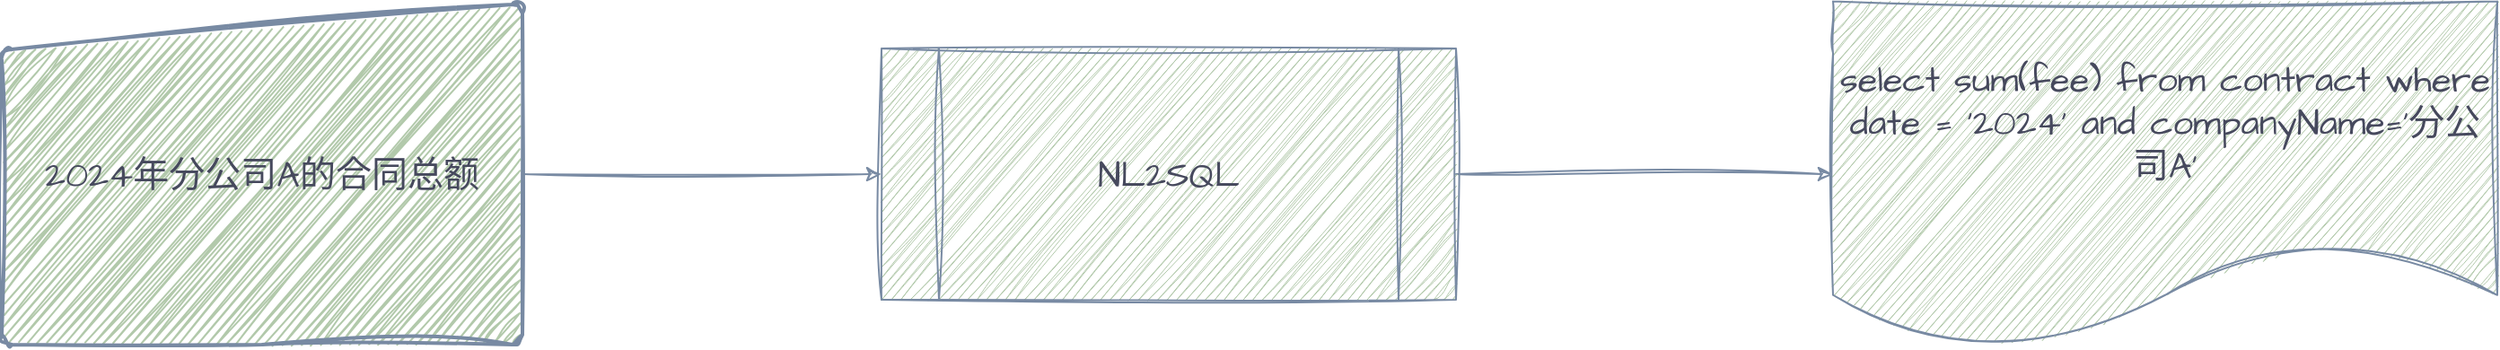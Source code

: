 <mxfile version="20.8.16" type="device" pages="9"><diagram name="nl2sql" id="JS3g6-cxy1afOJGis_LT"><mxGraphModel dx="1434" dy="907" grid="1" gridSize="10" guides="1" tooltips="1" connect="1" arrows="1" fold="1" page="1" pageScale="1" pageWidth="827" pageHeight="1169" math="0" shadow="0"><root><mxCell id="0"/><mxCell id="1" parent="0"/><mxCell id="9-FsRf9mhxPpr2dndMpQ-3" style="edgeStyle=orthogonalEdgeStyle;rounded=0;sketch=1;hachureGap=4;jiggle=2;curveFitting=1;orthogonalLoop=1;jettySize=auto;html=1;fontFamily=Architects Daughter;fontSource=https%3A%2F%2Ffonts.googleapis.com%2Fcss%3Ffamily%3DArchitects%2BDaughter;fontSize=16;labelBackgroundColor=none;strokeColor=#788AA3;fontColor=default;" edge="1" parent="1" source="9-FsRf9mhxPpr2dndMpQ-1" target="9-FsRf9mhxPpr2dndMpQ-2"><mxGeometry relative="1" as="geometry"/></mxCell><mxCell id="9-FsRf9mhxPpr2dndMpQ-1" value="2024年分公司A的合同总额" style="html=1;strokeWidth=2;shape=manualInput;whiteSpace=wrap;rounded=1;size=26;arcSize=11;sketch=1;hachureGap=4;jiggle=2;curveFitting=1;fontFamily=Architects Daughter;fontSource=https%3A%2F%2Ffonts.googleapis.com%2Fcss%3Ffamily%3DArchitects%2BDaughter;fontSize=20;labelBackgroundColor=none;fillColor=#B2C9AB;strokeColor=#788AA3;fontColor=#46495D;" vertex="1" parent="1"><mxGeometry x="130" y="460" width="290" height="190" as="geometry"/></mxCell><mxCell id="9-FsRf9mhxPpr2dndMpQ-5" style="edgeStyle=orthogonalEdgeStyle;rounded=0;sketch=1;hachureGap=4;jiggle=2;curveFitting=1;orthogonalLoop=1;jettySize=auto;html=1;entryX=0;entryY=0.5;entryDx=0;entryDy=0;fontFamily=Architects Daughter;fontSource=https%3A%2F%2Ffonts.googleapis.com%2Fcss%3Ffamily%3DArchitects%2BDaughter;fontSize=16;labelBackgroundColor=none;strokeColor=#788AA3;fontColor=default;" edge="1" parent="1" source="9-FsRf9mhxPpr2dndMpQ-2" target="9-FsRf9mhxPpr2dndMpQ-6"><mxGeometry relative="1" as="geometry"><mxPoint x="1150" y="555" as="targetPoint"/></mxGeometry></mxCell><mxCell id="9-FsRf9mhxPpr2dndMpQ-2" value="NL2SQL" style="shape=process;whiteSpace=wrap;html=1;backgroundOutline=1;sketch=1;hachureGap=4;jiggle=2;curveFitting=1;fontFamily=Architects Daughter;fontSource=https%3A%2F%2Ffonts.googleapis.com%2Fcss%3Ffamily%3DArchitects%2BDaughter;fontSize=20;labelBackgroundColor=none;fillColor=#B2C9AB;strokeColor=#788AA3;fontColor=#46495D;" vertex="1" parent="1"><mxGeometry x="620" y="485" width="320" height="140" as="geometry"/></mxCell><mxCell id="9-FsRf9mhxPpr2dndMpQ-6" value="select sum(fee) from contract where date = '2024' and companyName='分公司A'" style="shape=document;whiteSpace=wrap;html=1;boundedLbl=1;sketch=1;hachureGap=4;jiggle=2;curveFitting=1;fontFamily=Architects Daughter;fontSource=https%3A%2F%2Ffonts.googleapis.com%2Fcss%3Ffamily%3DArchitects%2BDaughter;fontSize=20;labelBackgroundColor=none;fillColor=#B2C9AB;strokeColor=#788AA3;fontColor=#46495D;" vertex="1" parent="1"><mxGeometry x="1150" y="458.75" width="370" height="192.5" as="geometry"/></mxCell></root></mxGraphModel></diagram><diagram name="nl2sql-structure" id="lByUZT1N229tjDt8FVA2"><mxGraphModel dx="1434" dy="907" grid="1" gridSize="10" guides="1" tooltips="1" connect="1" arrows="1" fold="1" page="1" pageScale="1" pageWidth="827" pageHeight="1169" math="0" shadow="0"><root><mxCell id="DSdTjw3c0MaeNhZo4VPQ-0"/><mxCell id="DSdTjw3c0MaeNhZo4VPQ-1" parent="DSdTjw3c0MaeNhZo4VPQ-0"/><mxCell id="DSdTjw3c0MaeNhZo4VPQ-2" style="edgeStyle=orthogonalEdgeStyle;rounded=0;sketch=1;hachureGap=4;jiggle=2;curveFitting=1;orthogonalLoop=1;jettySize=auto;html=1;fontFamily=Architects Daughter;fontSource=https%3A%2F%2Ffonts.googleapis.com%2Fcss%3Ffamily%3DArchitects%2BDaughter;fontSize=16;labelBackgroundColor=none;strokeColor=#788AA3;fontColor=default;" edge="1" parent="DSdTjw3c0MaeNhZo4VPQ-1" source="DSdTjw3c0MaeNhZo4VPQ-3" target="DSdTjw3c0MaeNhZo4VPQ-5"><mxGeometry relative="1" as="geometry"/></mxCell><mxCell id="DSdTjw3c0MaeNhZo4VPQ-3" value="2024年分公司A的合同总额" style="html=1;strokeWidth=2;shape=manualInput;whiteSpace=wrap;rounded=1;size=26;arcSize=11;sketch=1;hachureGap=4;jiggle=2;curveFitting=1;fontFamily=Architects Daughter;fontSource=https%3A%2F%2Ffonts.googleapis.com%2Fcss%3Ffamily%3DArchitects%2BDaughter;fontSize=20;labelBackgroundColor=none;fillColor=#B2C9AB;strokeColor=#788AA3;fontColor=#46495D;" vertex="1" parent="DSdTjw3c0MaeNhZo4VPQ-1"><mxGeometry x="130" y="460" width="290" height="190" as="geometry"/></mxCell><mxCell id="DSdTjw3c0MaeNhZo4VPQ-4" style="edgeStyle=orthogonalEdgeStyle;rounded=0;sketch=1;hachureGap=4;jiggle=2;curveFitting=1;orthogonalLoop=1;jettySize=auto;html=1;entryX=0;entryY=0.5;entryDx=0;entryDy=0;fontFamily=Architects Daughter;fontSource=https%3A%2F%2Ffonts.googleapis.com%2Fcss%3Ffamily%3DArchitects%2BDaughter;fontSize=16;labelBackgroundColor=none;strokeColor=#788AA3;fontColor=default;" edge="1" parent="DSdTjw3c0MaeNhZo4VPQ-1" source="DSdTjw3c0MaeNhZo4VPQ-5" target="DSdTjw3c0MaeNhZo4VPQ-6"><mxGeometry relative="1" as="geometry"><mxPoint x="1150" y="555" as="targetPoint"/></mxGeometry></mxCell><mxCell id="DSdTjw3c0MaeNhZo4VPQ-5" value="NL2SQL" style="shape=process;whiteSpace=wrap;html=1;backgroundOutline=1;sketch=1;hachureGap=4;jiggle=2;curveFitting=1;fontFamily=Architects Daughter;fontSource=https%3A%2F%2Ffonts.googleapis.com%2Fcss%3Ffamily%3DArchitects%2BDaughter;fontSize=20;labelBackgroundColor=none;fillColor=#B2C9AB;strokeColor=#788AA3;fontColor=#46495D;" vertex="1" parent="DSdTjw3c0MaeNhZo4VPQ-1"><mxGeometry x="620" y="485" width="320" height="140" as="geometry"/></mxCell><mxCell id="DSdTjw3c0MaeNhZo4VPQ-6" value="&lt;div&gt;{&lt;/div&gt;&lt;div&gt;&#9;&quot;question&quot;: &quot;2024年分公司A的合同总额&quot;,&lt;/div&gt;&lt;div&gt;&lt;span style=&quot;&quot;&gt;&#9;&lt;/span&gt;&quot;table_id&quot;: &quot;contract&quot;,&lt;/div&gt;&lt;div&gt;&lt;span style=&quot;&quot;&gt;&#9;&lt;/span&gt;&quot;sql&quot;: {&lt;/div&gt;&lt;div&gt;&lt;span style=&quot;&quot;&gt;&#9;&#9;&lt;/span&gt;&quot;sel_col&quot;: [&quot;fee&quot;],&lt;/div&gt;&lt;div&gt;&lt;span style=&quot;&quot;&gt;&#9;&#9;&lt;/span&gt;&quot;agg&quot;: [5],&lt;/div&gt;&lt;div&gt;&lt;span style=&quot;&quot;&gt;&#9;&#9;&lt;/span&gt;&quot;limit&quot;: 0,&lt;/div&gt;&lt;div&gt;&lt;span style=&quot;&quot;&gt;&#9;&#9;&lt;/span&gt;&quot;orderby&quot;: [],&lt;/div&gt;&lt;div&gt;&lt;span style=&quot;&quot;&gt;&#9;&#9;&lt;/span&gt;&quot;asc_desc&quot;: 0,&lt;/div&gt;&lt;div&gt;&lt;span style=&quot;&quot;&gt;&#9;&#9;&lt;/span&gt;&quot;conn_op&quot;: 1,&lt;/div&gt;&lt;div&gt;&lt;span style=&quot;&quot;&gt;&#9;&#9;&lt;/span&gt;&quot;conds&quot;: [&lt;/div&gt;&lt;div&gt;&lt;span style=&quot;&quot;&gt;&#9;&#9;&#9;&lt;/span&gt;[&quot;date&quot;, 2, &quot;2024&quot;],&lt;/div&gt;&lt;div&gt;&lt;span style=&quot;&quot;&gt;&#9;&#9;&#9;&lt;/span&gt;[&quot;companyName&quot;, 2, &quot;分公司A&quot;]&lt;/div&gt;&lt;div&gt;&lt;span style=&quot;&quot;&gt;&#9;&#9;&lt;/span&gt;]&lt;/div&gt;&lt;div&gt;&lt;span style=&quot;&quot;&gt;&#9;&lt;/span&gt;},&lt;/div&gt;&lt;div&gt;&lt;span style=&quot;&quot;&gt;&#9;&lt;/span&gt;&quot;keywords&quot;: {&lt;/div&gt;&lt;div&gt;&lt;span style=&quot;&quot;&gt;&#9;&#9;&lt;/span&gt;&quot;sel_cols&quot;: [&quot;总额&quot;],&lt;/div&gt;&lt;div&gt;&lt;span style=&quot;&quot;&gt;&#9;&#9;&lt;/span&gt;&quot;values&quot;: [&quot;2024&quot;, &quot;分公司A&quot;]&lt;/div&gt;&lt;div&gt;&lt;span style=&quot;&quot;&gt;&#9;&lt;/span&gt;}&lt;/div&gt;&lt;div&gt;}&lt;/div&gt;" style="shape=document;whiteSpace=wrap;html=1;boundedLbl=1;sketch=1;hachureGap=4;jiggle=2;curveFitting=1;fontFamily=Architects Daughter;fontSource=https%3A%2F%2Ffonts.googleapis.com%2Fcss%3Ffamily%3DArchitects%2BDaughter;fontSize=20;labelBackgroundColor=none;fillColor=#B2C9AB;strokeColor=#788AA3;fontColor=#46495D;" vertex="1" parent="DSdTjw3c0MaeNhZo4VPQ-1"><mxGeometry x="1210" y="200" width="370" height="710" as="geometry"/></mxCell></root></mxGraphModel></diagram><diagram id="HugIvqiwZs_q4rrRgLHR" name="nl2sql-structure-column-code"><mxGraphModel dx="1434" dy="907" grid="1" gridSize="10" guides="1" tooltips="1" connect="1" arrows="1" fold="1" page="1" pageScale="1" pageWidth="827" pageHeight="1169" math="0" shadow="0"><root><mxCell id="0"/><mxCell id="1" parent="0"/><mxCell id="1EZFiqrxnL0q0-RCNToa-1" style="edgeStyle=orthogonalEdgeStyle;rounded=0;sketch=1;hachureGap=4;jiggle=2;curveFitting=1;orthogonalLoop=1;jettySize=auto;html=1;fontFamily=Architects Daughter;fontSource=https%3A%2F%2Ffonts.googleapis.com%2Fcss%3Ffamily%3DArchitects%2BDaughter;fontSize=16;labelBackgroundColor=none;strokeColor=#788AA3;fontColor=default;" edge="1" parent="1" source="1EZFiqrxnL0q0-RCNToa-2" target="1EZFiqrxnL0q0-RCNToa-4"><mxGeometry relative="1" as="geometry"/></mxCell><mxCell id="1EZFiqrxnL0q0-RCNToa-2" value="2024年分公司A的合同总额" style="html=1;strokeWidth=2;shape=manualInput;whiteSpace=wrap;rounded=1;size=26;arcSize=11;sketch=1;hachureGap=4;jiggle=2;curveFitting=1;fontFamily=Architects Daughter;fontSource=https%3A%2F%2Ffonts.googleapis.com%2Fcss%3Ffamily%3DArchitects%2BDaughter;fontSize=20;labelBackgroundColor=none;fillColor=#B2C9AB;strokeColor=#788AA3;fontColor=#46495D;" vertex="1" parent="1"><mxGeometry x="130" y="460" width="290" height="190" as="geometry"/></mxCell><mxCell id="1EZFiqrxnL0q0-RCNToa-3" style="edgeStyle=orthogonalEdgeStyle;rounded=0;sketch=1;hachureGap=4;jiggle=2;curveFitting=1;orthogonalLoop=1;jettySize=auto;html=1;entryX=0;entryY=0.5;entryDx=0;entryDy=0;fontFamily=Architects Daughter;fontSource=https%3A%2F%2Ffonts.googleapis.com%2Fcss%3Ffamily%3DArchitects%2BDaughter;fontSize=16;labelBackgroundColor=none;strokeColor=#788AA3;fontColor=default;" edge="1" parent="1" source="1EZFiqrxnL0q0-RCNToa-4" target="1EZFiqrxnL0q0-RCNToa-5"><mxGeometry relative="1" as="geometry"><mxPoint x="1150" y="555" as="targetPoint"/></mxGeometry></mxCell><mxCell id="1EZFiqrxnL0q0-RCNToa-4" value="NL2SQL" style="shape=process;whiteSpace=wrap;html=1;backgroundOutline=1;sketch=1;hachureGap=4;jiggle=2;curveFitting=1;fontFamily=Architects Daughter;fontSource=https%3A%2F%2Ffonts.googleapis.com%2Fcss%3Ffamily%3DArchitects%2BDaughter;fontSize=20;labelBackgroundColor=none;fillColor=#B2C9AB;strokeColor=#788AA3;fontColor=#46495D;" vertex="1" parent="1"><mxGeometry x="620" y="485" width="320" height="140" as="geometry"/></mxCell><mxCell id="1EZFiqrxnL0q0-RCNToa-5" value="&lt;div&gt;{&lt;/div&gt;&lt;div&gt;&#9;&quot;question&quot;: &quot;2024年分公司A的合同总额&quot;,&lt;/div&gt;&lt;div&gt;&lt;span style=&quot;&quot;&gt;&#9;&lt;/span&gt;&quot;table_id&quot;: &quot;contract&quot;,&lt;/div&gt;&lt;div&gt;&lt;span style=&quot;&quot;&gt;&#9;&lt;/span&gt;&quot;sql&quot;: {&lt;/div&gt;&lt;div&gt;&lt;span style=&quot;&quot;&gt;&#9;&#9;&lt;/span&gt;&quot;agg&quot;: [6, 6, 6, 6, 6, 5],&lt;/div&gt;&lt;div&gt;&lt;span style=&quot;&quot;&gt;&#9;&#9;&lt;/span&gt;&quot;limit&quot;: 0,&lt;/div&gt;&lt;div&gt;&lt;span style=&quot;&quot;&gt;&#9;&#9;&lt;/span&gt;&quot;orderby&quot;: [],&lt;/div&gt;&lt;div&gt;&lt;span style=&quot;&quot;&gt;&#9;&#9;&lt;/span&gt;&quot;asc_desc&quot;: 0,&lt;/div&gt;&lt;div&gt;&lt;span style=&quot;&quot;&gt;&#9;&#9;&lt;/span&gt;&quot;conn_op&quot;: 1,&lt;/div&gt;&lt;div&gt;&lt;span style=&quot;&quot;&gt;&#9;&#9;&lt;/span&gt;&quot;cond_ops&quot;: [2, 7, 2, 7, 7, 7],&lt;/div&gt;&lt;div&gt;&lt;span style=&quot;&quot;&gt;&#9;&#9;&lt;/span&gt;&quot;cond_vals&quot;: [&quot;2024&quot;, null, &quot;分公司A&quot;, null, null, null]&lt;/div&gt;&lt;div&gt;&lt;span style=&quot;&quot;&gt;&#9;&lt;/span&gt;},&lt;/div&gt;&lt;div&gt;&lt;span style=&quot;&quot;&gt;&#9;&lt;/span&gt;&quot;keywords&quot;: {&lt;/div&gt;&lt;div&gt;&lt;span style=&quot;&quot;&gt;&#9;&#9;&lt;/span&gt;&quot;sel_cols&quot;: [&quot;总额&quot;],&lt;/div&gt;&lt;div&gt;&lt;span style=&quot;&quot;&gt;&#9;&#9;&lt;/span&gt;&quot;values&quot;: [&quot;2024&quot;, &quot;分公司A&quot;]&lt;/div&gt;&lt;div&gt;&lt;span style=&quot;&quot;&gt;&#9;&lt;/span&gt;}&lt;/div&gt;&lt;div&gt;}&lt;/div&gt;" style="shape=document;whiteSpace=wrap;html=1;boundedLbl=1;sketch=1;hachureGap=4;jiggle=2;curveFitting=1;fontFamily=Architects Daughter;fontSource=https%3A%2F%2Ffonts.googleapis.com%2Fcss%3Ffamily%3DArchitects%2BDaughter;fontSize=20;labelBackgroundColor=none;fillColor=#B2C9AB;strokeColor=#788AA3;fontColor=#46495D;" vertex="1" parent="1"><mxGeometry x="1200" y="200" width="370" height="710" as="geometry"/></mxCell></root></mxGraphModel></diagram><diagram id="70vSWj57PlWYtLQRk-jK" name="sql_structure"><mxGraphModel dx="1434" dy="907" grid="1" gridSize="10" guides="1" tooltips="1" connect="1" arrows="1" fold="1" page="1" pageScale="1" pageWidth="827" pageHeight="1169" math="0" shadow="0"><root><mxCell id="0"/><mxCell id="1" parent="0"/><mxCell id="H8yWMB3EkJR6D5eNr_Pe-1" value="聚合函数(agg)" style="shape=table;startSize=30;container=1;collapsible=0;childLayout=tableLayout;fixedRows=1;rowLines=0;fontStyle=0;strokeColor=#788AA3;fontSize=16;sketch=1;hachureGap=4;jiggle=2;curveFitting=1;fontFamily=Architects Daughter;fontSource=https%3A%2F%2Ffonts.googleapis.com%2Fcss%3Ffamily%3DArchitects%2BDaughter;fontColor=#46495D;fillColor=#B2C9AB;labelBackgroundColor=none;" vertex="1" parent="1"><mxGeometry x="130" y="170" width="180" height="240" as="geometry"/></mxCell><mxCell id="H8yWMB3EkJR6D5eNr_Pe-2" value="" style="shape=tableRow;horizontal=0;startSize=0;swimlaneHead=0;swimlaneBody=0;top=0;left=0;bottom=0;right=0;collapsible=0;dropTarget=0;fillColor=none;points=[[0,0.5],[1,0.5]];portConstraint=eastwest;strokeColor=#788AA3;fontSize=16;sketch=1;hachureGap=4;jiggle=2;curveFitting=1;fontFamily=Architects Daughter;fontSource=https%3A%2F%2Ffonts.googleapis.com%2Fcss%3Ffamily%3DArchitects%2BDaughter;fontColor=#46495D;labelBackgroundColor=none;" vertex="1" parent="H8yWMB3EkJR6D5eNr_Pe-1"><mxGeometry y="30" width="180" height="30" as="geometry"/></mxCell><mxCell id="H8yWMB3EkJR6D5eNr_Pe-3" value="0" style="shape=partialRectangle;html=1;whiteSpace=wrap;connectable=0;fillColor=none;top=0;left=0;bottom=0;right=0;overflow=hidden;pointerEvents=1;strokeColor=#788AA3;fontSize=16;sketch=1;hachureGap=4;jiggle=2;curveFitting=1;fontFamily=Architects Daughter;fontSource=https%3A%2F%2Ffonts.googleapis.com%2Fcss%3Ffamily%3DArchitects%2BDaughter;fontColor=#46495D;labelBackgroundColor=none;" vertex="1" parent="H8yWMB3EkJR6D5eNr_Pe-2"><mxGeometry width="40" height="30" as="geometry"><mxRectangle width="40" height="30" as="alternateBounds"/></mxGeometry></mxCell><mxCell id="H8yWMB3EkJR6D5eNr_Pe-4" value="“ ”" style="shape=partialRectangle;html=1;whiteSpace=wrap;connectable=0;fillColor=none;top=0;left=0;bottom=0;right=0;align=left;spacingLeft=6;overflow=hidden;strokeColor=#788AA3;fontSize=16;sketch=1;hachureGap=4;jiggle=2;curveFitting=1;fontFamily=Architects Daughter;fontSource=https%3A%2F%2Ffonts.googleapis.com%2Fcss%3Ffamily%3DArchitects%2BDaughter;fontColor=#46495D;labelBackgroundColor=none;" vertex="1" parent="H8yWMB3EkJR6D5eNr_Pe-2"><mxGeometry x="40" width="140" height="30" as="geometry"><mxRectangle width="140" height="30" as="alternateBounds"/></mxGeometry></mxCell><mxCell id="H8yWMB3EkJR6D5eNr_Pe-5" value="" style="shape=tableRow;horizontal=0;startSize=0;swimlaneHead=0;swimlaneBody=0;top=0;left=0;bottom=0;right=0;collapsible=0;dropTarget=0;fillColor=none;points=[[0,0.5],[1,0.5]];portConstraint=eastwest;strokeColor=#788AA3;fontSize=16;sketch=1;hachureGap=4;jiggle=2;curveFitting=1;fontFamily=Architects Daughter;fontSource=https%3A%2F%2Ffonts.googleapis.com%2Fcss%3Ffamily%3DArchitects%2BDaughter;fontColor=#46495D;labelBackgroundColor=none;" vertex="1" parent="H8yWMB3EkJR6D5eNr_Pe-1"><mxGeometry y="60" width="180" height="30" as="geometry"/></mxCell><mxCell id="H8yWMB3EkJR6D5eNr_Pe-6" value="1" style="shape=partialRectangle;html=1;whiteSpace=wrap;connectable=0;fillColor=none;top=0;left=0;bottom=0;right=0;overflow=hidden;strokeColor=#788AA3;fontSize=16;sketch=1;hachureGap=4;jiggle=2;curveFitting=1;fontFamily=Architects Daughter;fontSource=https%3A%2F%2Ffonts.googleapis.com%2Fcss%3Ffamily%3DArchitects%2BDaughter;fontColor=#46495D;labelBackgroundColor=none;" vertex="1" parent="H8yWMB3EkJR6D5eNr_Pe-5"><mxGeometry width="40" height="30" as="geometry"><mxRectangle width="40" height="30" as="alternateBounds"/></mxGeometry></mxCell><mxCell id="H8yWMB3EkJR6D5eNr_Pe-7" value="AVG" style="shape=partialRectangle;html=1;whiteSpace=wrap;connectable=0;fillColor=none;top=0;left=0;bottom=0;right=0;align=left;spacingLeft=6;overflow=hidden;strokeColor=#788AA3;fontSize=16;sketch=1;hachureGap=4;jiggle=2;curveFitting=1;fontFamily=Architects Daughter;fontSource=https%3A%2F%2Ffonts.googleapis.com%2Fcss%3Ffamily%3DArchitects%2BDaughter;fontColor=#46495D;labelBackgroundColor=none;" vertex="1" parent="H8yWMB3EkJR6D5eNr_Pe-5"><mxGeometry x="40" width="140" height="30" as="geometry"><mxRectangle width="140" height="30" as="alternateBounds"/></mxGeometry></mxCell><mxCell id="H8yWMB3EkJR6D5eNr_Pe-11" value="" style="shape=tableRow;horizontal=0;startSize=0;swimlaneHead=0;swimlaneBody=0;top=0;left=0;bottom=0;right=0;collapsible=0;dropTarget=0;fillColor=none;points=[[0,0.5],[1,0.5]];portConstraint=eastwest;strokeColor=#788AA3;fontSize=16;sketch=1;hachureGap=4;jiggle=2;curveFitting=1;fontFamily=Architects Daughter;fontSource=https%3A%2F%2Ffonts.googleapis.com%2Fcss%3Ffamily%3DArchitects%2BDaughter;fontColor=#46495D;labelBackgroundColor=none;" vertex="1" parent="H8yWMB3EkJR6D5eNr_Pe-1"><mxGeometry y="90" width="180" height="30" as="geometry"/></mxCell><mxCell id="H8yWMB3EkJR6D5eNr_Pe-12" value="2" style="shape=partialRectangle;html=1;whiteSpace=wrap;connectable=0;fillColor=none;top=0;left=0;bottom=0;right=0;overflow=hidden;strokeColor=#788AA3;fontSize=16;sketch=1;hachureGap=4;jiggle=2;curveFitting=1;fontFamily=Architects Daughter;fontSource=https%3A%2F%2Ffonts.googleapis.com%2Fcss%3Ffamily%3DArchitects%2BDaughter;fontColor=#46495D;labelBackgroundColor=none;" vertex="1" parent="H8yWMB3EkJR6D5eNr_Pe-11"><mxGeometry width="40" height="30" as="geometry"><mxRectangle width="40" height="30" as="alternateBounds"/></mxGeometry></mxCell><mxCell id="H8yWMB3EkJR6D5eNr_Pe-13" value="MAX" style="shape=partialRectangle;html=1;whiteSpace=wrap;connectable=0;fillColor=none;top=0;left=0;bottom=0;right=0;align=left;spacingLeft=6;overflow=hidden;strokeColor=#788AA3;fontSize=16;sketch=1;hachureGap=4;jiggle=2;curveFitting=1;fontFamily=Architects Daughter;fontSource=https%3A%2F%2Ffonts.googleapis.com%2Fcss%3Ffamily%3DArchitects%2BDaughter;fontColor=#46495D;labelBackgroundColor=none;" vertex="1" parent="H8yWMB3EkJR6D5eNr_Pe-11"><mxGeometry x="40" width="140" height="30" as="geometry"><mxRectangle width="140" height="30" as="alternateBounds"/></mxGeometry></mxCell><mxCell id="H8yWMB3EkJR6D5eNr_Pe-14" value="" style="shape=tableRow;horizontal=0;startSize=0;swimlaneHead=0;swimlaneBody=0;top=0;left=0;bottom=0;right=0;collapsible=0;dropTarget=0;fillColor=none;points=[[0,0.5],[1,0.5]];portConstraint=eastwest;strokeColor=#788AA3;fontSize=16;sketch=1;hachureGap=4;jiggle=2;curveFitting=1;fontFamily=Architects Daughter;fontSource=https%3A%2F%2Ffonts.googleapis.com%2Fcss%3Ffamily%3DArchitects%2BDaughter;fontColor=#46495D;labelBackgroundColor=none;" vertex="1" parent="H8yWMB3EkJR6D5eNr_Pe-1"><mxGeometry y="120" width="180" height="30" as="geometry"/></mxCell><mxCell id="H8yWMB3EkJR6D5eNr_Pe-15" value="3" style="shape=partialRectangle;html=1;whiteSpace=wrap;connectable=0;fillColor=none;top=0;left=0;bottom=0;right=0;overflow=hidden;strokeColor=#788AA3;fontSize=16;sketch=1;hachureGap=4;jiggle=2;curveFitting=1;fontFamily=Architects Daughter;fontSource=https%3A%2F%2Ffonts.googleapis.com%2Fcss%3Ffamily%3DArchitects%2BDaughter;fontColor=#46495D;labelBackgroundColor=none;" vertex="1" parent="H8yWMB3EkJR6D5eNr_Pe-14"><mxGeometry width="40" height="30" as="geometry"><mxRectangle width="40" height="30" as="alternateBounds"/></mxGeometry></mxCell><mxCell id="H8yWMB3EkJR6D5eNr_Pe-16" value="MIN" style="shape=partialRectangle;html=1;whiteSpace=wrap;connectable=0;fillColor=none;top=0;left=0;bottom=0;right=0;align=left;spacingLeft=6;overflow=hidden;strokeColor=#788AA3;fontSize=16;sketch=1;hachureGap=4;jiggle=2;curveFitting=1;fontFamily=Architects Daughter;fontSource=https%3A%2F%2Ffonts.googleapis.com%2Fcss%3Ffamily%3DArchitects%2BDaughter;fontColor=#46495D;labelBackgroundColor=none;" vertex="1" parent="H8yWMB3EkJR6D5eNr_Pe-14"><mxGeometry x="40" width="140" height="30" as="geometry"><mxRectangle width="140" height="30" as="alternateBounds"/></mxGeometry></mxCell><mxCell id="H8yWMB3EkJR6D5eNr_Pe-17" value="" style="shape=tableRow;horizontal=0;startSize=0;swimlaneHead=0;swimlaneBody=0;top=0;left=0;bottom=0;right=0;collapsible=0;dropTarget=0;fillColor=none;points=[[0,0.5],[1,0.5]];portConstraint=eastwest;strokeColor=#788AA3;fontSize=16;sketch=1;hachureGap=4;jiggle=2;curveFitting=1;fontFamily=Architects Daughter;fontSource=https%3A%2F%2Ffonts.googleapis.com%2Fcss%3Ffamily%3DArchitects%2BDaughter;fontColor=#46495D;labelBackgroundColor=none;" vertex="1" parent="H8yWMB3EkJR6D5eNr_Pe-1"><mxGeometry y="150" width="180" height="30" as="geometry"/></mxCell><mxCell id="H8yWMB3EkJR6D5eNr_Pe-18" value="4" style="shape=partialRectangle;html=1;whiteSpace=wrap;connectable=0;fillColor=none;top=0;left=0;bottom=0;right=0;overflow=hidden;strokeColor=#788AA3;fontSize=16;sketch=1;hachureGap=4;jiggle=2;curveFitting=1;fontFamily=Architects Daughter;fontSource=https%3A%2F%2Ffonts.googleapis.com%2Fcss%3Ffamily%3DArchitects%2BDaughter;fontColor=#46495D;labelBackgroundColor=none;" vertex="1" parent="H8yWMB3EkJR6D5eNr_Pe-17"><mxGeometry width="40" height="30" as="geometry"><mxRectangle width="40" height="30" as="alternateBounds"/></mxGeometry></mxCell><mxCell id="H8yWMB3EkJR6D5eNr_Pe-19" value="COUNT" style="shape=partialRectangle;html=1;whiteSpace=wrap;connectable=0;fillColor=none;top=0;left=0;bottom=0;right=0;align=left;spacingLeft=6;overflow=hidden;strokeColor=#788AA3;fontSize=16;sketch=1;hachureGap=4;jiggle=2;curveFitting=1;fontFamily=Architects Daughter;fontSource=https%3A%2F%2Ffonts.googleapis.com%2Fcss%3Ffamily%3DArchitects%2BDaughter;fontColor=#46495D;labelBackgroundColor=none;" vertex="1" parent="H8yWMB3EkJR6D5eNr_Pe-17"><mxGeometry x="40" width="140" height="30" as="geometry"><mxRectangle width="140" height="30" as="alternateBounds"/></mxGeometry></mxCell><mxCell id="H8yWMB3EkJR6D5eNr_Pe-8" value="" style="shape=tableRow;horizontal=0;startSize=0;swimlaneHead=0;swimlaneBody=0;top=0;left=0;bottom=0;right=0;collapsible=0;dropTarget=0;fillColor=none;points=[[0,0.5],[1,0.5]];portConstraint=eastwest;strokeColor=#788AA3;fontSize=16;sketch=1;hachureGap=4;jiggle=2;curveFitting=1;fontFamily=Architects Daughter;fontSource=https%3A%2F%2Ffonts.googleapis.com%2Fcss%3Ffamily%3DArchitects%2BDaughter;fontColor=#46495D;labelBackgroundColor=none;" vertex="1" parent="H8yWMB3EkJR6D5eNr_Pe-1"><mxGeometry y="180" width="180" height="30" as="geometry"/></mxCell><mxCell id="H8yWMB3EkJR6D5eNr_Pe-9" value="5" style="shape=partialRectangle;html=1;whiteSpace=wrap;connectable=0;fillColor=none;top=0;left=0;bottom=0;right=0;overflow=hidden;strokeColor=#788AA3;fontSize=16;sketch=1;hachureGap=4;jiggle=2;curveFitting=1;fontFamily=Architects Daughter;fontSource=https%3A%2F%2Ffonts.googleapis.com%2Fcss%3Ffamily%3DArchitects%2BDaughter;fontColor=#46495D;labelBackgroundColor=none;" vertex="1" parent="H8yWMB3EkJR6D5eNr_Pe-8"><mxGeometry width="40" height="30" as="geometry"><mxRectangle width="40" height="30" as="alternateBounds"/></mxGeometry></mxCell><mxCell id="H8yWMB3EkJR6D5eNr_Pe-10" value="SUM" style="shape=partialRectangle;html=1;whiteSpace=wrap;connectable=0;fillColor=none;top=0;left=0;bottom=0;right=0;align=left;spacingLeft=6;overflow=hidden;strokeColor=#788AA3;fontSize=16;sketch=1;hachureGap=4;jiggle=2;curveFitting=1;fontFamily=Architects Daughter;fontSource=https%3A%2F%2Ffonts.googleapis.com%2Fcss%3Ffamily%3DArchitects%2BDaughter;fontColor=#46495D;labelBackgroundColor=none;" vertex="1" parent="H8yWMB3EkJR6D5eNr_Pe-8"><mxGeometry x="40" width="140" height="30" as="geometry"><mxRectangle width="140" height="30" as="alternateBounds"/></mxGeometry></mxCell><mxCell id="-xa6p3d4LQIVOBEHrgvv-1" value="" style="shape=tableRow;horizontal=0;startSize=0;swimlaneHead=0;swimlaneBody=0;top=0;left=0;bottom=0;right=0;collapsible=0;dropTarget=0;fillColor=none;points=[[0,0.5],[1,0.5]];portConstraint=eastwest;strokeColor=#788AA3;fontSize=16;sketch=1;hachureGap=4;jiggle=2;curveFitting=1;fontFamily=Architects Daughter;fontSource=https%3A%2F%2Ffonts.googleapis.com%2Fcss%3Ffamily%3DArchitects%2BDaughter;fontColor=#46495D;labelBackgroundColor=none;" vertex="1" parent="H8yWMB3EkJR6D5eNr_Pe-1"><mxGeometry y="210" width="180" height="30" as="geometry"/></mxCell><mxCell id="-xa6p3d4LQIVOBEHrgvv-2" value="6" style="shape=partialRectangle;html=1;whiteSpace=wrap;connectable=0;fillColor=none;top=0;left=0;bottom=0;right=0;overflow=hidden;strokeColor=#788AA3;fontSize=16;sketch=1;hachureGap=4;jiggle=2;curveFitting=1;fontFamily=Architects Daughter;fontSource=https%3A%2F%2Ffonts.googleapis.com%2Fcss%3Ffamily%3DArchitects%2BDaughter;fontColor=#46495D;labelBackgroundColor=none;" vertex="1" parent="-xa6p3d4LQIVOBEHrgvv-1"><mxGeometry width="40" height="30" as="geometry"><mxRectangle width="40" height="30" as="alternateBounds"/></mxGeometry></mxCell><mxCell id="-xa6p3d4LQIVOBEHrgvv-3" value="none" style="shape=partialRectangle;html=1;whiteSpace=wrap;connectable=0;fillColor=none;top=0;left=0;bottom=0;right=0;align=left;spacingLeft=6;overflow=hidden;strokeColor=#788AA3;fontSize=16;sketch=1;hachureGap=4;jiggle=2;curveFitting=1;fontFamily=Architects Daughter;fontSource=https%3A%2F%2Ffonts.googleapis.com%2Fcss%3Ffamily%3DArchitects%2BDaughter;fontColor=#46495D;labelBackgroundColor=none;" vertex="1" parent="-xa6p3d4LQIVOBEHrgvv-1"><mxGeometry x="40" width="140" height="30" as="geometry"><mxRectangle width="140" height="30" as="alternateBounds"/></mxGeometry></mxCell><mxCell id="H8yWMB3EkJR6D5eNr_Pe-20" value="条件操作符(cond_op)" style="shape=table;startSize=30;container=1;collapsible=0;childLayout=tableLayout;fixedRows=1;rowLines=0;fontStyle=0;strokeColor=#788AA3;fontSize=16;sketch=1;hachureGap=4;jiggle=2;curveFitting=1;fontFamily=Architects Daughter;fontSource=https%3A%2F%2Ffonts.googleapis.com%2Fcss%3Ffamily%3DArchitects%2BDaughter;fontColor=#46495D;fillColor=#B2C9AB;labelBackgroundColor=none;" vertex="1" parent="1"><mxGeometry x="414" y="170" width="180" height="270" as="geometry"/></mxCell><mxCell id="H8yWMB3EkJR6D5eNr_Pe-21" value="" style="shape=tableRow;horizontal=0;startSize=0;swimlaneHead=0;swimlaneBody=0;top=0;left=0;bottom=0;right=0;collapsible=0;dropTarget=0;fillColor=none;points=[[0,0.5],[1,0.5]];portConstraint=eastwest;strokeColor=#788AA3;fontSize=16;sketch=1;hachureGap=4;jiggle=2;curveFitting=1;fontFamily=Architects Daughter;fontSource=https%3A%2F%2Ffonts.googleapis.com%2Fcss%3Ffamily%3DArchitects%2BDaughter;fontColor=#46495D;labelBackgroundColor=none;" vertex="1" parent="H8yWMB3EkJR6D5eNr_Pe-20"><mxGeometry y="30" width="180" height="30" as="geometry"/></mxCell><mxCell id="H8yWMB3EkJR6D5eNr_Pe-22" value="0" style="shape=partialRectangle;html=1;whiteSpace=wrap;connectable=0;fillColor=none;top=0;left=0;bottom=0;right=0;overflow=hidden;pointerEvents=1;strokeColor=#788AA3;fontSize=16;sketch=1;hachureGap=4;jiggle=2;curveFitting=1;fontFamily=Architects Daughter;fontSource=https%3A%2F%2Ffonts.googleapis.com%2Fcss%3Ffamily%3DArchitects%2BDaughter;fontColor=#46495D;labelBackgroundColor=none;" vertex="1" parent="H8yWMB3EkJR6D5eNr_Pe-21"><mxGeometry width="40" height="30" as="geometry"><mxRectangle width="40" height="30" as="alternateBounds"/></mxGeometry></mxCell><mxCell id="H8yWMB3EkJR6D5eNr_Pe-23" value="&amp;gt;" style="shape=partialRectangle;html=1;whiteSpace=wrap;connectable=0;fillColor=none;top=0;left=0;bottom=0;right=0;align=left;spacingLeft=6;overflow=hidden;strokeColor=#788AA3;fontSize=16;sketch=1;hachureGap=4;jiggle=2;curveFitting=1;fontFamily=Architects Daughter;fontSource=https%3A%2F%2Ffonts.googleapis.com%2Fcss%3Ffamily%3DArchitects%2BDaughter;fontColor=#46495D;labelBackgroundColor=none;" vertex="1" parent="H8yWMB3EkJR6D5eNr_Pe-21"><mxGeometry x="40" width="140" height="30" as="geometry"><mxRectangle width="140" height="30" as="alternateBounds"/></mxGeometry></mxCell><mxCell id="H8yWMB3EkJR6D5eNr_Pe-24" value="" style="shape=tableRow;horizontal=0;startSize=0;swimlaneHead=0;swimlaneBody=0;top=0;left=0;bottom=0;right=0;collapsible=0;dropTarget=0;fillColor=none;points=[[0,0.5],[1,0.5]];portConstraint=eastwest;strokeColor=#788AA3;fontSize=16;sketch=1;hachureGap=4;jiggle=2;curveFitting=1;fontFamily=Architects Daughter;fontSource=https%3A%2F%2Ffonts.googleapis.com%2Fcss%3Ffamily%3DArchitects%2BDaughter;fontColor=#46495D;labelBackgroundColor=none;" vertex="1" parent="H8yWMB3EkJR6D5eNr_Pe-20"><mxGeometry y="60" width="180" height="30" as="geometry"/></mxCell><mxCell id="H8yWMB3EkJR6D5eNr_Pe-25" value="1" style="shape=partialRectangle;html=1;whiteSpace=wrap;connectable=0;fillColor=none;top=0;left=0;bottom=0;right=0;overflow=hidden;strokeColor=#788AA3;fontSize=16;sketch=1;hachureGap=4;jiggle=2;curveFitting=1;fontFamily=Architects Daughter;fontSource=https%3A%2F%2Ffonts.googleapis.com%2Fcss%3Ffamily%3DArchitects%2BDaughter;fontColor=#46495D;labelBackgroundColor=none;" vertex="1" parent="H8yWMB3EkJR6D5eNr_Pe-24"><mxGeometry width="40" height="30" as="geometry"><mxRectangle width="40" height="30" as="alternateBounds"/></mxGeometry></mxCell><mxCell id="H8yWMB3EkJR6D5eNr_Pe-26" value="&amp;lt;" style="shape=partialRectangle;html=1;whiteSpace=wrap;connectable=0;fillColor=none;top=0;left=0;bottom=0;right=0;align=left;spacingLeft=6;overflow=hidden;strokeColor=#788AA3;fontSize=16;sketch=1;hachureGap=4;jiggle=2;curveFitting=1;fontFamily=Architects Daughter;fontSource=https%3A%2F%2Ffonts.googleapis.com%2Fcss%3Ffamily%3DArchitects%2BDaughter;fontColor=#46495D;labelBackgroundColor=none;" vertex="1" parent="H8yWMB3EkJR6D5eNr_Pe-24"><mxGeometry x="40" width="140" height="30" as="geometry"><mxRectangle width="140" height="30" as="alternateBounds"/></mxGeometry></mxCell><mxCell id="H8yWMB3EkJR6D5eNr_Pe-27" value="" style="shape=tableRow;horizontal=0;startSize=0;swimlaneHead=0;swimlaneBody=0;top=0;left=0;bottom=0;right=0;collapsible=0;dropTarget=0;fillColor=none;points=[[0,0.5],[1,0.5]];portConstraint=eastwest;strokeColor=#788AA3;fontSize=16;sketch=1;hachureGap=4;jiggle=2;curveFitting=1;fontFamily=Architects Daughter;fontSource=https%3A%2F%2Ffonts.googleapis.com%2Fcss%3Ffamily%3DArchitects%2BDaughter;fontColor=#46495D;labelBackgroundColor=none;" vertex="1" parent="H8yWMB3EkJR6D5eNr_Pe-20"><mxGeometry y="90" width="180" height="30" as="geometry"/></mxCell><mxCell id="H8yWMB3EkJR6D5eNr_Pe-28" value="2" style="shape=partialRectangle;html=1;whiteSpace=wrap;connectable=0;fillColor=none;top=0;left=0;bottom=0;right=0;overflow=hidden;strokeColor=#788AA3;fontSize=16;sketch=1;hachureGap=4;jiggle=2;curveFitting=1;fontFamily=Architects Daughter;fontSource=https%3A%2F%2Ffonts.googleapis.com%2Fcss%3Ffamily%3DArchitects%2BDaughter;fontColor=#46495D;labelBackgroundColor=none;" vertex="1" parent="H8yWMB3EkJR6D5eNr_Pe-27"><mxGeometry width="40" height="30" as="geometry"><mxRectangle width="40" height="30" as="alternateBounds"/></mxGeometry></mxCell><mxCell id="H8yWMB3EkJR6D5eNr_Pe-29" value="=" style="shape=partialRectangle;html=1;whiteSpace=wrap;connectable=0;fillColor=none;top=0;left=0;bottom=0;right=0;align=left;spacingLeft=6;overflow=hidden;strokeColor=#788AA3;fontSize=16;sketch=1;hachureGap=4;jiggle=2;curveFitting=1;fontFamily=Architects Daughter;fontSource=https%3A%2F%2Ffonts.googleapis.com%2Fcss%3Ffamily%3DArchitects%2BDaughter;fontColor=#46495D;labelBackgroundColor=none;" vertex="1" parent="H8yWMB3EkJR6D5eNr_Pe-27"><mxGeometry x="40" width="140" height="30" as="geometry"><mxRectangle width="140" height="30" as="alternateBounds"/></mxGeometry></mxCell><mxCell id="H8yWMB3EkJR6D5eNr_Pe-30" value="" style="shape=tableRow;horizontal=0;startSize=0;swimlaneHead=0;swimlaneBody=0;top=0;left=0;bottom=0;right=0;collapsible=0;dropTarget=0;fillColor=none;points=[[0,0.5],[1,0.5]];portConstraint=eastwest;strokeColor=#788AA3;fontSize=16;sketch=1;hachureGap=4;jiggle=2;curveFitting=1;fontFamily=Architects Daughter;fontSource=https%3A%2F%2Ffonts.googleapis.com%2Fcss%3Ffamily%3DArchitects%2BDaughter;fontColor=#46495D;labelBackgroundColor=none;" vertex="1" parent="H8yWMB3EkJR6D5eNr_Pe-20"><mxGeometry y="120" width="180" height="30" as="geometry"/></mxCell><mxCell id="H8yWMB3EkJR6D5eNr_Pe-31" value="3" style="shape=partialRectangle;html=1;whiteSpace=wrap;connectable=0;fillColor=none;top=0;left=0;bottom=0;right=0;overflow=hidden;strokeColor=#788AA3;fontSize=16;sketch=1;hachureGap=4;jiggle=2;curveFitting=1;fontFamily=Architects Daughter;fontSource=https%3A%2F%2Ffonts.googleapis.com%2Fcss%3Ffamily%3DArchitects%2BDaughter;fontColor=#46495D;labelBackgroundColor=none;" vertex="1" parent="H8yWMB3EkJR6D5eNr_Pe-30"><mxGeometry width="40" height="30" as="geometry"><mxRectangle width="40" height="30" as="alternateBounds"/></mxGeometry></mxCell><mxCell id="H8yWMB3EkJR6D5eNr_Pe-32" value="!=" style="shape=partialRectangle;html=1;whiteSpace=wrap;connectable=0;fillColor=none;top=0;left=0;bottom=0;right=0;align=left;spacingLeft=6;overflow=hidden;strokeColor=#788AA3;fontSize=16;sketch=1;hachureGap=4;jiggle=2;curveFitting=1;fontFamily=Architects Daughter;fontSource=https%3A%2F%2Ffonts.googleapis.com%2Fcss%3Ffamily%3DArchitects%2BDaughter;fontColor=#46495D;labelBackgroundColor=none;" vertex="1" parent="H8yWMB3EkJR6D5eNr_Pe-30"><mxGeometry x="40" width="140" height="30" as="geometry"><mxRectangle width="140" height="30" as="alternateBounds"/></mxGeometry></mxCell><mxCell id="H8yWMB3EkJR6D5eNr_Pe-33" value="" style="shape=tableRow;horizontal=0;startSize=0;swimlaneHead=0;swimlaneBody=0;top=0;left=0;bottom=0;right=0;collapsible=0;dropTarget=0;fillColor=none;points=[[0,0.5],[1,0.5]];portConstraint=eastwest;strokeColor=#788AA3;fontSize=16;sketch=1;hachureGap=4;jiggle=2;curveFitting=1;fontFamily=Architects Daughter;fontSource=https%3A%2F%2Ffonts.googleapis.com%2Fcss%3Ffamily%3DArchitects%2BDaughter;fontColor=#46495D;labelBackgroundColor=none;" vertex="1" parent="H8yWMB3EkJR6D5eNr_Pe-20"><mxGeometry y="150" width="180" height="30" as="geometry"/></mxCell><mxCell id="H8yWMB3EkJR6D5eNr_Pe-34" value="4" style="shape=partialRectangle;html=1;whiteSpace=wrap;connectable=0;fillColor=none;top=0;left=0;bottom=0;right=0;overflow=hidden;strokeColor=#788AA3;fontSize=16;sketch=1;hachureGap=4;jiggle=2;curveFitting=1;fontFamily=Architects Daughter;fontSource=https%3A%2F%2Ffonts.googleapis.com%2Fcss%3Ffamily%3DArchitects%2BDaughter;fontColor=#46495D;labelBackgroundColor=none;" vertex="1" parent="H8yWMB3EkJR6D5eNr_Pe-33"><mxGeometry width="40" height="30" as="geometry"><mxRectangle width="40" height="30" as="alternateBounds"/></mxGeometry></mxCell><mxCell id="H8yWMB3EkJR6D5eNr_Pe-35" value="like" style="shape=partialRectangle;html=1;whiteSpace=wrap;connectable=0;fillColor=none;top=0;left=0;bottom=0;right=0;align=left;spacingLeft=6;overflow=hidden;strokeColor=#788AA3;fontSize=16;sketch=1;hachureGap=4;jiggle=2;curveFitting=1;fontFamily=Architects Daughter;fontSource=https%3A%2F%2Ffonts.googleapis.com%2Fcss%3Ffamily%3DArchitects%2BDaughter;fontColor=#46495D;labelBackgroundColor=none;" vertex="1" parent="H8yWMB3EkJR6D5eNr_Pe-33"><mxGeometry x="40" width="140" height="30" as="geometry"><mxRectangle width="140" height="30" as="alternateBounds"/></mxGeometry></mxCell><mxCell id="H8yWMB3EkJR6D5eNr_Pe-36" value="" style="shape=tableRow;horizontal=0;startSize=0;swimlaneHead=0;swimlaneBody=0;top=0;left=0;bottom=0;right=0;collapsible=0;dropTarget=0;fillColor=none;points=[[0,0.5],[1,0.5]];portConstraint=eastwest;strokeColor=#788AA3;fontSize=16;sketch=1;hachureGap=4;jiggle=2;curveFitting=1;fontFamily=Architects Daughter;fontSource=https%3A%2F%2Ffonts.googleapis.com%2Fcss%3Ffamily%3DArchitects%2BDaughter;fontColor=#46495D;labelBackgroundColor=none;" vertex="1" parent="H8yWMB3EkJR6D5eNr_Pe-20"><mxGeometry y="180" width="180" height="30" as="geometry"/></mxCell><mxCell id="H8yWMB3EkJR6D5eNr_Pe-37" value="5" style="shape=partialRectangle;html=1;whiteSpace=wrap;connectable=0;fillColor=none;top=0;left=0;bottom=0;right=0;overflow=hidden;strokeColor=#788AA3;fontSize=16;sketch=1;hachureGap=4;jiggle=2;curveFitting=1;fontFamily=Architects Daughter;fontSource=https%3A%2F%2Ffonts.googleapis.com%2Fcss%3Ffamily%3DArchitects%2BDaughter;fontColor=#46495D;labelBackgroundColor=none;" vertex="1" parent="H8yWMB3EkJR6D5eNr_Pe-36"><mxGeometry width="40" height="30" as="geometry"><mxRectangle width="40" height="30" as="alternateBounds"/></mxGeometry></mxCell><mxCell id="H8yWMB3EkJR6D5eNr_Pe-38" value="&amp;gt;=" style="shape=partialRectangle;html=1;whiteSpace=wrap;connectable=0;fillColor=none;top=0;left=0;bottom=0;right=0;align=left;spacingLeft=6;overflow=hidden;strokeColor=#788AA3;fontSize=16;sketch=1;hachureGap=4;jiggle=2;curveFitting=1;fontFamily=Architects Daughter;fontSource=https%3A%2F%2Ffonts.googleapis.com%2Fcss%3Ffamily%3DArchitects%2BDaughter;fontColor=#46495D;labelBackgroundColor=none;" vertex="1" parent="H8yWMB3EkJR6D5eNr_Pe-36"><mxGeometry x="40" width="140" height="30" as="geometry"><mxRectangle width="140" height="30" as="alternateBounds"/></mxGeometry></mxCell><mxCell id="H8yWMB3EkJR6D5eNr_Pe-39" value="" style="shape=tableRow;horizontal=0;startSize=0;swimlaneHead=0;swimlaneBody=0;top=0;left=0;bottom=0;right=0;collapsible=0;dropTarget=0;fillColor=none;points=[[0,0.5],[1,0.5]];portConstraint=eastwest;strokeColor=#788AA3;fontSize=16;sketch=1;hachureGap=4;jiggle=2;curveFitting=1;fontFamily=Architects Daughter;fontSource=https%3A%2F%2Ffonts.googleapis.com%2Fcss%3Ffamily%3DArchitects%2BDaughter;fontColor=#46495D;labelBackgroundColor=none;" vertex="1" parent="H8yWMB3EkJR6D5eNr_Pe-20"><mxGeometry y="210" width="180" height="30" as="geometry"/></mxCell><mxCell id="H8yWMB3EkJR6D5eNr_Pe-40" value="6" style="shape=partialRectangle;html=1;whiteSpace=wrap;connectable=0;fillColor=none;top=0;left=0;bottom=0;right=0;overflow=hidden;strokeColor=#788AA3;fontSize=16;sketch=1;hachureGap=4;jiggle=2;curveFitting=1;fontFamily=Architects Daughter;fontSource=https%3A%2F%2Ffonts.googleapis.com%2Fcss%3Ffamily%3DArchitects%2BDaughter;fontColor=#46495D;labelBackgroundColor=none;" vertex="1" parent="H8yWMB3EkJR6D5eNr_Pe-39"><mxGeometry width="40" height="30" as="geometry"><mxRectangle width="40" height="30" as="alternateBounds"/></mxGeometry></mxCell><mxCell id="H8yWMB3EkJR6D5eNr_Pe-41" value="&amp;lt;=" style="shape=partialRectangle;html=1;whiteSpace=wrap;connectable=0;fillColor=none;top=0;left=0;bottom=0;right=0;align=left;spacingLeft=6;overflow=hidden;strokeColor=#788AA3;fontSize=16;sketch=1;hachureGap=4;jiggle=2;curveFitting=1;fontFamily=Architects Daughter;fontSource=https%3A%2F%2Ffonts.googleapis.com%2Fcss%3Ffamily%3DArchitects%2BDaughter;fontColor=#46495D;labelBackgroundColor=none;" vertex="1" parent="H8yWMB3EkJR6D5eNr_Pe-39"><mxGeometry x="40" width="140" height="30" as="geometry"><mxRectangle width="140" height="30" as="alternateBounds"/></mxGeometry></mxCell><mxCell id="H8yWMB3EkJR6D5eNr_Pe-86" value="" style="shape=tableRow;horizontal=0;startSize=0;swimlaneHead=0;swimlaneBody=0;top=0;left=0;bottom=0;right=0;collapsible=0;dropTarget=0;fillColor=none;points=[[0,0.5],[1,0.5]];portConstraint=eastwest;strokeColor=#788AA3;fontSize=16;sketch=1;hachureGap=4;jiggle=2;curveFitting=1;fontFamily=Architects Daughter;fontSource=https%3A%2F%2Ffonts.googleapis.com%2Fcss%3Ffamily%3DArchitects%2BDaughter;fontColor=#46495D;labelBackgroundColor=none;" vertex="1" parent="H8yWMB3EkJR6D5eNr_Pe-20"><mxGeometry y="240" width="180" height="30" as="geometry"/></mxCell><mxCell id="H8yWMB3EkJR6D5eNr_Pe-87" value="7" style="shape=partialRectangle;html=1;whiteSpace=wrap;connectable=0;fillColor=none;top=0;left=0;bottom=0;right=0;overflow=hidden;strokeColor=#788AA3;fontSize=16;sketch=1;hachureGap=4;jiggle=2;curveFitting=1;fontFamily=Architects Daughter;fontSource=https%3A%2F%2Ffonts.googleapis.com%2Fcss%3Ffamily%3DArchitects%2BDaughter;fontColor=#46495D;labelBackgroundColor=none;" vertex="1" parent="H8yWMB3EkJR6D5eNr_Pe-86"><mxGeometry width="40" height="30" as="geometry"><mxRectangle width="40" height="30" as="alternateBounds"/></mxGeometry></mxCell><mxCell id="H8yWMB3EkJR6D5eNr_Pe-88" value="none" style="shape=partialRectangle;html=1;whiteSpace=wrap;connectable=0;fillColor=none;top=0;left=0;bottom=0;right=0;align=left;spacingLeft=6;overflow=hidden;strokeColor=#788AA3;fontSize=16;sketch=1;hachureGap=4;jiggle=2;curveFitting=1;fontFamily=Architects Daughter;fontSource=https%3A%2F%2Ffonts.googleapis.com%2Fcss%3Ffamily%3DArchitects%2BDaughter;fontColor=#46495D;labelBackgroundColor=none;" vertex="1" parent="H8yWMB3EkJR6D5eNr_Pe-86"><mxGeometry x="40" width="140" height="30" as="geometry"><mxRectangle width="140" height="30" as="alternateBounds"/></mxGeometry></mxCell><mxCell id="H8yWMB3EkJR6D5eNr_Pe-89" value="连接操作符(conn_op)" style="shape=table;startSize=30;container=1;collapsible=0;childLayout=tableLayout;fixedRows=1;rowLines=0;fontStyle=0;strokeColor=#788AA3;fontSize=16;sketch=1;hachureGap=4;jiggle=2;curveFitting=1;fontFamily=Architects Daughter;fontSource=https%3A%2F%2Ffonts.googleapis.com%2Fcss%3Ffamily%3DArchitects%2BDaughter;fontColor=#46495D;fillColor=#B2C9AB;labelBackgroundColor=none;" vertex="1" parent="1"><mxGeometry x="720" y="170" width="180" height="120" as="geometry"/></mxCell><mxCell id="H8yWMB3EkJR6D5eNr_Pe-90" value="" style="shape=tableRow;horizontal=0;startSize=0;swimlaneHead=0;swimlaneBody=0;top=0;left=0;bottom=0;right=0;collapsible=0;dropTarget=0;fillColor=none;points=[[0,0.5],[1,0.5]];portConstraint=eastwest;strokeColor=#788AA3;fontSize=16;sketch=1;hachureGap=4;jiggle=2;curveFitting=1;fontFamily=Architects Daughter;fontSource=https%3A%2F%2Ffonts.googleapis.com%2Fcss%3Ffamily%3DArchitects%2BDaughter;fontColor=#46495D;labelBackgroundColor=none;" vertex="1" parent="H8yWMB3EkJR6D5eNr_Pe-89"><mxGeometry y="30" width="180" height="30" as="geometry"/></mxCell><mxCell id="H8yWMB3EkJR6D5eNr_Pe-91" value="0" style="shape=partialRectangle;html=1;whiteSpace=wrap;connectable=0;fillColor=none;top=0;left=0;bottom=0;right=0;overflow=hidden;pointerEvents=1;strokeColor=#788AA3;fontSize=16;sketch=1;hachureGap=4;jiggle=2;curveFitting=1;fontFamily=Architects Daughter;fontSource=https%3A%2F%2Ffonts.googleapis.com%2Fcss%3Ffamily%3DArchitects%2BDaughter;fontColor=#46495D;labelBackgroundColor=none;" vertex="1" parent="H8yWMB3EkJR6D5eNr_Pe-90"><mxGeometry width="40" height="30" as="geometry"><mxRectangle width="40" height="30" as="alternateBounds"/></mxGeometry></mxCell><mxCell id="H8yWMB3EkJR6D5eNr_Pe-92" value="“ ”" style="shape=partialRectangle;html=1;whiteSpace=wrap;connectable=0;fillColor=none;top=0;left=0;bottom=0;right=0;align=left;spacingLeft=6;overflow=hidden;strokeColor=#788AA3;fontSize=16;sketch=1;hachureGap=4;jiggle=2;curveFitting=1;fontFamily=Architects Daughter;fontSource=https%3A%2F%2Ffonts.googleapis.com%2Fcss%3Ffamily%3DArchitects%2BDaughter;fontColor=#46495D;labelBackgroundColor=none;" vertex="1" parent="H8yWMB3EkJR6D5eNr_Pe-90"><mxGeometry x="40" width="140" height="30" as="geometry"><mxRectangle width="140" height="30" as="alternateBounds"/></mxGeometry></mxCell><mxCell id="H8yWMB3EkJR6D5eNr_Pe-93" value="" style="shape=tableRow;horizontal=0;startSize=0;swimlaneHead=0;swimlaneBody=0;top=0;left=0;bottom=0;right=0;collapsible=0;dropTarget=0;fillColor=none;points=[[0,0.5],[1,0.5]];portConstraint=eastwest;strokeColor=#788AA3;fontSize=16;sketch=1;hachureGap=4;jiggle=2;curveFitting=1;fontFamily=Architects Daughter;fontSource=https%3A%2F%2Ffonts.googleapis.com%2Fcss%3Ffamily%3DArchitects%2BDaughter;fontColor=#46495D;labelBackgroundColor=none;" vertex="1" parent="H8yWMB3EkJR6D5eNr_Pe-89"><mxGeometry y="60" width="180" height="30" as="geometry"/></mxCell><mxCell id="H8yWMB3EkJR6D5eNr_Pe-94" value="1" style="shape=partialRectangle;html=1;whiteSpace=wrap;connectable=0;fillColor=none;top=0;left=0;bottom=0;right=0;overflow=hidden;strokeColor=#788AA3;fontSize=16;sketch=1;hachureGap=4;jiggle=2;curveFitting=1;fontFamily=Architects Daughter;fontSource=https%3A%2F%2Ffonts.googleapis.com%2Fcss%3Ffamily%3DArchitects%2BDaughter;fontColor=#46495D;labelBackgroundColor=none;" vertex="1" parent="H8yWMB3EkJR6D5eNr_Pe-93"><mxGeometry width="40" height="30" as="geometry"><mxRectangle width="40" height="30" as="alternateBounds"/></mxGeometry></mxCell><mxCell id="H8yWMB3EkJR6D5eNr_Pe-95" value="and" style="shape=partialRectangle;html=1;whiteSpace=wrap;connectable=0;fillColor=none;top=0;left=0;bottom=0;right=0;align=left;spacingLeft=6;overflow=hidden;strokeColor=#788AA3;fontSize=16;sketch=1;hachureGap=4;jiggle=2;curveFitting=1;fontFamily=Architects Daughter;fontSource=https%3A%2F%2Ffonts.googleapis.com%2Fcss%3Ffamily%3DArchitects%2BDaughter;fontColor=#46495D;labelBackgroundColor=none;" vertex="1" parent="H8yWMB3EkJR6D5eNr_Pe-93"><mxGeometry x="40" width="140" height="30" as="geometry"><mxRectangle width="140" height="30" as="alternateBounds"/></mxGeometry></mxCell><mxCell id="H8yWMB3EkJR6D5eNr_Pe-96" value="" style="shape=tableRow;horizontal=0;startSize=0;swimlaneHead=0;swimlaneBody=0;top=0;left=0;bottom=0;right=0;collapsible=0;dropTarget=0;fillColor=none;points=[[0,0.5],[1,0.5]];portConstraint=eastwest;strokeColor=#788AA3;fontSize=16;sketch=1;hachureGap=4;jiggle=2;curveFitting=1;fontFamily=Architects Daughter;fontSource=https%3A%2F%2Ffonts.googleapis.com%2Fcss%3Ffamily%3DArchitects%2BDaughter;fontColor=#46495D;labelBackgroundColor=none;" vertex="1" parent="H8yWMB3EkJR6D5eNr_Pe-89"><mxGeometry y="90" width="180" height="30" as="geometry"/></mxCell><mxCell id="H8yWMB3EkJR6D5eNr_Pe-97" value="2" style="shape=partialRectangle;html=1;whiteSpace=wrap;connectable=0;fillColor=none;top=0;left=0;bottom=0;right=0;overflow=hidden;strokeColor=#788AA3;fontSize=16;sketch=1;hachureGap=4;jiggle=2;curveFitting=1;fontFamily=Architects Daughter;fontSource=https%3A%2F%2Ffonts.googleapis.com%2Fcss%3Ffamily%3DArchitects%2BDaughter;fontColor=#46495D;labelBackgroundColor=none;" vertex="1" parent="H8yWMB3EkJR6D5eNr_Pe-96"><mxGeometry width="40" height="30" as="geometry"><mxRectangle width="40" height="30" as="alternateBounds"/></mxGeometry></mxCell><mxCell id="H8yWMB3EkJR6D5eNr_Pe-98" value="or" style="shape=partialRectangle;html=1;whiteSpace=wrap;connectable=0;fillColor=none;top=0;left=0;bottom=0;right=0;align=left;spacingLeft=6;overflow=hidden;strokeColor=#788AA3;fontSize=16;sketch=1;hachureGap=4;jiggle=2;curveFitting=1;fontFamily=Architects Daughter;fontSource=https%3A%2F%2Ffonts.googleapis.com%2Fcss%3Ffamily%3DArchitects%2BDaughter;fontColor=#46495D;labelBackgroundColor=none;" vertex="1" parent="H8yWMB3EkJR6D5eNr_Pe-96"><mxGeometry x="40" width="140" height="30" as="geometry"><mxRectangle width="140" height="30" as="alternateBounds"/></mxGeometry></mxCell><mxCell id="H8yWMB3EkJR6D5eNr_Pe-108" value="   sql structure" style="swimlane;startSize=50;horizontal=0;childLayout=treeLayout;horizontalTree=1;resizable=0;containerType=tree;fontSize=24;sketch=1;hachureGap=4;jiggle=2;curveFitting=1;strokeColor=#788AA3;fontFamily=Architects Daughter;fontSource=https%3A%2F%2Ffonts.googleapis.com%2Fcss%3Ffamily%3DArchitects%2BDaughter;fontColor=#46495D;fillColor=#B2C9AB;labelBackgroundColor=none;" vertex="1" parent="1"><mxGeometry x="160" y="510" width="790" height="775" as="geometry"/></mxCell><mxCell id="H8yWMB3EkJR6D5eNr_Pe-109" value="SQL" style="whiteSpace=wrap;html=1;sketch=1;hachureGap=4;jiggle=2;curveFitting=1;strokeColor=#788AA3;fontFamily=Architects Daughter;fontSource=https%3A%2F%2Ffonts.googleapis.com%2Fcss%3Ffamily%3DArchitects%2BDaughter;fontSize=20;fontColor=#46495D;fillColor=#B2C9AB;labelBackgroundColor=none;" vertex="1" parent="H8yWMB3EkJR6D5eNr_Pe-108"><mxGeometry x="70" y="367.4" width="100" height="40" as="geometry"/></mxCell><mxCell id="H8yWMB3EkJR6D5eNr_Pe-110" value="sel" style="whiteSpace=wrap;html=1;sketch=1;hachureGap=4;jiggle=2;curveFitting=1;strokeColor=#788AA3;fontFamily=Architects Daughter;fontSource=https%3A%2F%2Ffonts.googleapis.com%2Fcss%3Ffamily%3DArchitects%2BDaughter;fontSize=20;fontColor=#46495D;fillColor=#B2C9AB;labelBackgroundColor=none;" vertex="1" parent="H8yWMB3EkJR6D5eNr_Pe-108"><mxGeometry x="220" y="20" width="100" height="40" as="geometry"/></mxCell><mxCell id="H8yWMB3EkJR6D5eNr_Pe-111" value="" style="edgeStyle=elbowEdgeStyle;elbow=vertical;html=1;rounded=1;curved=0;sourcePerimeterSpacing=0;targetPerimeterSpacing=0;startSize=6;endSize=6;sketch=1;hachureGap=4;jiggle=2;curveFitting=1;strokeColor=#788AA3;fontFamily=Architects Daughter;fontSource=https%3A%2F%2Ffonts.googleapis.com%2Fcss%3Ffamily%3DArchitects%2BDaughter;fontSize=16;fontColor=default;fillColor=#B2C9AB;labelBackgroundColor=none;" edge="1" parent="H8yWMB3EkJR6D5eNr_Pe-108" source="H8yWMB3EkJR6D5eNr_Pe-109" target="H8yWMB3EkJR6D5eNr_Pe-110"><mxGeometry relative="1" as="geometry"/></mxCell><mxCell id="H8yWMB3EkJR6D5eNr_Pe-112" value="agg" style="whiteSpace=wrap;html=1;sketch=1;hachureGap=4;jiggle=2;curveFitting=1;strokeColor=#788AA3;fontFamily=Architects Daughter;fontSource=https%3A%2F%2Ffonts.googleapis.com%2Fcss%3Ffamily%3DArchitects%2BDaughter;fontSize=20;fontColor=#46495D;fillColor=#B2C9AB;labelBackgroundColor=none;" vertex="1" parent="H8yWMB3EkJR6D5eNr_Pe-108"><mxGeometry x="220" y="100" width="100" height="40" as="geometry"/></mxCell><mxCell id="H8yWMB3EkJR6D5eNr_Pe-113" value="" style="edgeStyle=elbowEdgeStyle;elbow=vertical;html=1;rounded=1;curved=0;sourcePerimeterSpacing=0;targetPerimeterSpacing=0;startSize=6;endSize=6;sketch=1;hachureGap=4;jiggle=2;curveFitting=1;strokeColor=#788AA3;fontFamily=Architects Daughter;fontSource=https%3A%2F%2Ffonts.googleapis.com%2Fcss%3Ffamily%3DArchitects%2BDaughter;fontSize=16;fontColor=default;fillColor=#B2C9AB;labelBackgroundColor=none;" edge="1" parent="H8yWMB3EkJR6D5eNr_Pe-108" source="H8yWMB3EkJR6D5eNr_Pe-109" target="H8yWMB3EkJR6D5eNr_Pe-112"><mxGeometry relative="1" as="geometry"/></mxCell><mxCell id="H8yWMB3EkJR6D5eNr_Pe-115" value="" style="edgeStyle=elbowEdgeStyle;elbow=vertical;html=1;rounded=1;curved=0;sourcePerimeterSpacing=0;targetPerimeterSpacing=0;startSize=6;endSize=6;sketch=1;hachureGap=4;jiggle=2;curveFitting=1;strokeColor=#788AA3;fontFamily=Architects Daughter;fontSource=https%3A%2F%2Ffonts.googleapis.com%2Fcss%3Ffamily%3DArchitects%2BDaughter;fontSize=16;fontColor=default;fillColor=#B2C9AB;labelBackgroundColor=none;" edge="1" target="H8yWMB3EkJR6D5eNr_Pe-116" source="H8yWMB3EkJR6D5eNr_Pe-110" parent="H8yWMB3EkJR6D5eNr_Pe-108"><mxGeometry relative="1" as="geometry"><mxPoint x="320" y="-69" as="sourcePoint"/></mxGeometry></mxCell><mxCell id="H8yWMB3EkJR6D5eNr_Pe-116" value="sel_col a" style="whiteSpace=wrap;html=1;sketch=1;hachureGap=4;jiggle=2;curveFitting=1;strokeColor=#788AA3;fontFamily=Architects Daughter;fontSource=https%3A%2F%2Ffonts.googleapis.com%2Fcss%3Ffamily%3DArchitects%2BDaughter;fontSize=20;fontColor=#46495D;fillColor=#B2C9AB;labelBackgroundColor=none;" vertex="1" parent="H8yWMB3EkJR6D5eNr_Pe-108"><mxGeometry x="370" y="20" width="100" height="40" as="geometry"/></mxCell><mxCell id="H8yWMB3EkJR6D5eNr_Pe-119" value="" style="edgeStyle=elbowEdgeStyle;elbow=vertical;html=1;rounded=1;curved=0;sourcePerimeterSpacing=0;targetPerimeterSpacing=0;startSize=6;endSize=6;sketch=1;hachureGap=4;jiggle=2;curveFitting=1;strokeColor=#788AA3;fontFamily=Architects Daughter;fontSource=https%3A%2F%2Ffonts.googleapis.com%2Fcss%3Ffamily%3DArchitects%2BDaughter;fontSize=16;fontColor=default;fillColor=#B2C9AB;labelBackgroundColor=none;" edge="1" target="H8yWMB3EkJR6D5eNr_Pe-120" source="H8yWMB3EkJR6D5eNr_Pe-116" parent="H8yWMB3EkJR6D5eNr_Pe-108"><mxGeometry relative="1" as="geometry"><mxPoint x="470" y="-109" as="sourcePoint"/></mxGeometry></mxCell><mxCell id="H8yWMB3EkJR6D5eNr_Pe-120" value="sel_col b" style="whiteSpace=wrap;html=1;sketch=1;hachureGap=4;jiggle=2;curveFitting=1;strokeColor=#788AA3;fontFamily=Architects Daughter;fontSource=https%3A%2F%2Ffonts.googleapis.com%2Fcss%3Ffamily%3DArchitects%2BDaughter;fontSize=20;fontColor=#46495D;fillColor=#B2C9AB;labelBackgroundColor=none;" vertex="1" parent="H8yWMB3EkJR6D5eNr_Pe-108"><mxGeometry x="520" y="20" width="100" height="40" as="geometry"/></mxCell><mxCell id="H8yWMB3EkJR6D5eNr_Pe-125" value="" style="edgeStyle=elbowEdgeStyle;elbow=vertical;html=1;rounded=1;curved=0;sourcePerimeterSpacing=0;targetPerimeterSpacing=0;startSize=6;endSize=6;sketch=1;hachureGap=4;jiggle=2;curveFitting=1;strokeColor=#788AA3;fontFamily=Architects Daughter;fontSource=https%3A%2F%2Ffonts.googleapis.com%2Fcss%3Ffamily%3DArchitects%2BDaughter;fontSize=16;fontColor=default;fillColor=#B2C9AB;labelBackgroundColor=none;" edge="1" target="H8yWMB3EkJR6D5eNr_Pe-126" source="H8yWMB3EkJR6D5eNr_Pe-120" parent="H8yWMB3EkJR6D5eNr_Pe-108"><mxGeometry relative="1" as="geometry"><mxPoint x="620" y="-109" as="sourcePoint"/></mxGeometry></mxCell><mxCell id="H8yWMB3EkJR6D5eNr_Pe-126" value="..." style="whiteSpace=wrap;html=1;sketch=1;hachureGap=4;jiggle=2;curveFitting=1;strokeColor=#788AA3;fontFamily=Architects Daughter;fontSource=https%3A%2F%2Ffonts.googleapis.com%2Fcss%3Ffamily%3DArchitects%2BDaughter;fontSize=20;fontColor=#46495D;fillColor=#B2C9AB;labelBackgroundColor=none;" vertex="1" parent="H8yWMB3EkJR6D5eNr_Pe-108"><mxGeometry x="670" y="20" width="100" height="40" as="geometry"/></mxCell><mxCell id="H8yWMB3EkJR6D5eNr_Pe-127" value="" style="edgeStyle=elbowEdgeStyle;elbow=vertical;html=1;rounded=1;curved=0;sourcePerimeterSpacing=0;targetPerimeterSpacing=0;startSize=6;endSize=6;sketch=1;hachureGap=4;jiggle=2;curveFitting=1;strokeColor=#788AA3;fontFamily=Architects Daughter;fontSource=https%3A%2F%2Ffonts.googleapis.com%2Fcss%3Ffamily%3DArchitects%2BDaughter;fontSize=16;fontColor=default;fillColor=#B2C9AB;labelBackgroundColor=none;" edge="1" target="H8yWMB3EkJR6D5eNr_Pe-128" source="H8yWMB3EkJR6D5eNr_Pe-112" parent="H8yWMB3EkJR6D5eNr_Pe-108"><mxGeometry relative="1" as="geometry"><mxPoint x="320" y="-69" as="sourcePoint"/></mxGeometry></mxCell><mxCell id="H8yWMB3EkJR6D5eNr_Pe-128" value="agg_op(a)" style="whiteSpace=wrap;html=1;sketch=1;hachureGap=4;jiggle=2;curveFitting=1;strokeColor=#788AA3;fontFamily=Architects Daughter;fontSource=https%3A%2F%2Ffonts.googleapis.com%2Fcss%3Ffamily%3DArchitects%2BDaughter;fontSize=20;fontColor=#46495D;fillColor=#B2C9AB;labelBackgroundColor=none;" vertex="1" parent="H8yWMB3EkJR6D5eNr_Pe-108"><mxGeometry x="370" y="100" width="100" height="40" as="geometry"/></mxCell><mxCell id="H8yWMB3EkJR6D5eNr_Pe-129" value="" style="edgeStyle=elbowEdgeStyle;elbow=vertical;html=1;rounded=1;curved=0;sourcePerimeterSpacing=0;targetPerimeterSpacing=0;startSize=6;endSize=6;sketch=1;hachureGap=4;jiggle=2;curveFitting=1;strokeColor=#788AA3;fontFamily=Architects Daughter;fontSource=https%3A%2F%2Ffonts.googleapis.com%2Fcss%3Ffamily%3DArchitects%2BDaughter;fontSize=16;fontColor=default;fillColor=#B2C9AB;labelBackgroundColor=none;" edge="1" target="H8yWMB3EkJR6D5eNr_Pe-130" source="H8yWMB3EkJR6D5eNr_Pe-128" parent="H8yWMB3EkJR6D5eNr_Pe-108"><mxGeometry relative="1" as="geometry"><mxPoint x="470" y="-29" as="sourcePoint"/></mxGeometry></mxCell><mxCell id="H8yWMB3EkJR6D5eNr_Pe-130" value="agg_op(b)" style="whiteSpace=wrap;html=1;sketch=1;hachureGap=4;jiggle=2;curveFitting=1;strokeColor=#788AA3;fontFamily=Architects Daughter;fontSource=https%3A%2F%2Ffonts.googleapis.com%2Fcss%3Ffamily%3DArchitects%2BDaughter;fontSize=20;fontColor=#46495D;fillColor=#B2C9AB;labelBackgroundColor=none;" vertex="1" parent="H8yWMB3EkJR6D5eNr_Pe-108"><mxGeometry x="520" y="100" width="100" height="40" as="geometry"/></mxCell><mxCell id="H8yWMB3EkJR6D5eNr_Pe-131" value="" style="edgeStyle=elbowEdgeStyle;elbow=vertical;html=1;rounded=1;curved=0;sourcePerimeterSpacing=0;targetPerimeterSpacing=0;startSize=6;endSize=6;sketch=1;hachureGap=4;jiggle=2;curveFitting=1;strokeColor=#788AA3;fontFamily=Architects Daughter;fontSource=https%3A%2F%2Ffonts.googleapis.com%2Fcss%3Ffamily%3DArchitects%2BDaughter;fontSize=16;fontColor=default;fillColor=#B2C9AB;labelBackgroundColor=none;" edge="1" target="H8yWMB3EkJR6D5eNr_Pe-132" source="H8yWMB3EkJR6D5eNr_Pe-130" parent="H8yWMB3EkJR6D5eNr_Pe-108"><mxGeometry relative="1" as="geometry"><mxPoint x="620" y="-29" as="sourcePoint"/></mxGeometry></mxCell><mxCell id="H8yWMB3EkJR6D5eNr_Pe-132" value="..." style="whiteSpace=wrap;html=1;sketch=1;hachureGap=4;jiggle=2;curveFitting=1;strokeColor=#788AA3;fontFamily=Architects Daughter;fontSource=https%3A%2F%2Ffonts.googleapis.com%2Fcss%3Ffamily%3DArchitects%2BDaughter;fontSize=20;fontColor=#46495D;fillColor=#B2C9AB;labelBackgroundColor=none;" vertex="1" parent="H8yWMB3EkJR6D5eNr_Pe-108"><mxGeometry x="670" y="100" width="100" height="40" as="geometry"/></mxCell><mxCell id="H8yWMB3EkJR6D5eNr_Pe-133" value="" style="edgeStyle=elbowEdgeStyle;elbow=vertical;html=1;rounded=1;curved=0;sourcePerimeterSpacing=0;targetPerimeterSpacing=0;startSize=6;endSize=6;sketch=1;hachureGap=4;jiggle=2;curveFitting=1;strokeColor=#788AA3;fontFamily=Architects Daughter;fontSource=https%3A%2F%2Ffonts.googleapis.com%2Fcss%3Ffamily%3DArchitects%2BDaughter;fontSize=16;fontColor=default;fillColor=#B2C9AB;labelBackgroundColor=none;" edge="1" target="H8yWMB3EkJR6D5eNr_Pe-142" source="H8yWMB3EkJR6D5eNr_Pe-109" parent="H8yWMB3EkJR6D5eNr_Pe-108"><mxGeometry relative="1" as="geometry"><mxPoint x="320" y="-69" as="sourcePoint"/></mxGeometry></mxCell><mxCell id="H8yWMB3EkJR6D5eNr_Pe-134" value="cond A" style="whiteSpace=wrap;html=1;sketch=1;hachureGap=4;jiggle=2;curveFitting=1;strokeColor=#788AA3;fontFamily=Architects Daughter;fontSource=https%3A%2F%2Ffonts.googleapis.com%2Fcss%3Ffamily%3DArchitects%2BDaughter;fontSize=20;fontColor=#46495D;fillColor=#B2C9AB;labelBackgroundColor=none;" vertex="1" parent="H8yWMB3EkJR6D5eNr_Pe-108"><mxGeometry x="370" y="264" width="100" height="40" as="geometry"/></mxCell><mxCell id="H8yWMB3EkJR6D5eNr_Pe-141" value="" style="edgeStyle=elbowEdgeStyle;elbow=vertical;html=1;rounded=1;curved=0;sourcePerimeterSpacing=0;targetPerimeterSpacing=0;startSize=6;endSize=6;sketch=1;hachureGap=4;jiggle=2;curveFitting=1;strokeColor=#788AA3;fontFamily=Architects Daughter;fontSource=https%3A%2F%2Ffonts.googleapis.com%2Fcss%3Ffamily%3DArchitects%2BDaughter;fontSize=16;fontColor=default;fillColor=#B2C9AB;labelBackgroundColor=none;" edge="1" target="H8yWMB3EkJR6D5eNr_Pe-134" source="H8yWMB3EkJR6D5eNr_Pe-142" parent="H8yWMB3EkJR6D5eNr_Pe-108"><mxGeometry relative="1" as="geometry"><mxPoint x="280" y="231" as="sourcePoint"/></mxGeometry></mxCell><mxCell id="H8yWMB3EkJR6D5eNr_Pe-142" value="cond" style="whiteSpace=wrap;html=1;sketch=1;hachureGap=4;jiggle=2;curveFitting=1;strokeColor=#788AA3;fontFamily=Architects Daughter;fontSource=https%3A%2F%2Ffonts.googleapis.com%2Fcss%3Ffamily%3DArchitects%2BDaughter;fontSize=20;fontColor=#46495D;fillColor=#B2C9AB;labelBackgroundColor=none;" vertex="1" parent="H8yWMB3EkJR6D5eNr_Pe-108"><mxGeometry x="220" y="470" width="100" height="40" as="geometry"/></mxCell><mxCell id="H8yWMB3EkJR6D5eNr_Pe-145" value="" style="edgeStyle=elbowEdgeStyle;elbow=vertical;html=1;rounded=1;curved=0;sourcePerimeterSpacing=0;targetPerimeterSpacing=0;startSize=6;endSize=6;sketch=1;hachureGap=4;jiggle=2;curveFitting=1;strokeColor=#788AA3;fontFamily=Architects Daughter;fontSource=https%3A%2F%2Ffonts.googleapis.com%2Fcss%3Ffamily%3DArchitects%2BDaughter;fontSize=16;fontColor=default;fillColor=#B2C9AB;labelBackgroundColor=none;" edge="1" target="H8yWMB3EkJR6D5eNr_Pe-146" source="H8yWMB3EkJR6D5eNr_Pe-142" parent="H8yWMB3EkJR6D5eNr_Pe-108"><mxGeometry relative="1" as="geometry"><mxPoint x="480" y="411" as="sourcePoint"/></mxGeometry></mxCell><mxCell id="H8yWMB3EkJR6D5eNr_Pe-146" value="cond B" style="whiteSpace=wrap;html=1;sketch=1;hachureGap=4;jiggle=2;curveFitting=1;strokeColor=#788AA3;fontFamily=Architects Daughter;fontSource=https%3A%2F%2Ffonts.googleapis.com%2Fcss%3Ffamily%3DArchitects%2BDaughter;fontSize=20;fontColor=#46495D;fillColor=#B2C9AB;labelBackgroundColor=none;" vertex="1" parent="H8yWMB3EkJR6D5eNr_Pe-108"><mxGeometry x="370" y="512" width="100" height="40" as="geometry"/></mxCell><mxCell id="H8yWMB3EkJR6D5eNr_Pe-149" value="" style="edgeStyle=elbowEdgeStyle;elbow=vertical;html=1;rounded=1;curved=0;sourcePerimeterSpacing=0;targetPerimeterSpacing=0;startSize=6;endSize=6;sketch=1;hachureGap=4;jiggle=2;curveFitting=1;strokeColor=#788AA3;fontFamily=Architects Daughter;fontSource=https%3A%2F%2Ffonts.googleapis.com%2Fcss%3Ffamily%3DArchitects%2BDaughter;fontSize=16;fontColor=default;fillColor=#B2C9AB;labelBackgroundColor=none;" edge="1" target="H8yWMB3EkJR6D5eNr_Pe-150" source="H8yWMB3EkJR6D5eNr_Pe-142" parent="H8yWMB3EkJR6D5eNr_Pe-108"><mxGeometry relative="1" as="geometry"><mxPoint x="480" y="431" as="sourcePoint"/></mxGeometry></mxCell><mxCell id="H8yWMB3EkJR6D5eNr_Pe-150" value="cond C" style="whiteSpace=wrap;html=1;sketch=1;hachureGap=4;jiggle=2;curveFitting=1;strokeColor=#788AA3;fontFamily=Architects Daughter;fontSource=https%3A%2F%2Ffonts.googleapis.com%2Fcss%3Ffamily%3DArchitects%2BDaughter;fontSize=20;fontColor=#46495D;fillColor=#B2C9AB;labelBackgroundColor=none;" vertex="1" parent="H8yWMB3EkJR6D5eNr_Pe-108"><mxGeometry x="370" y="676" width="100" height="40" as="geometry"/></mxCell><mxCell id="H8yWMB3EkJR6D5eNr_Pe-156" value="" style="edgeStyle=elbowEdgeStyle;elbow=vertical;html=1;rounded=1;curved=0;sourcePerimeterSpacing=0;targetPerimeterSpacing=0;startSize=6;endSize=6;sketch=1;hachureGap=4;jiggle=2;curveFitting=1;strokeColor=#788AA3;fontFamily=Architects Daughter;fontSource=https%3A%2F%2Ffonts.googleapis.com%2Fcss%3Ffamily%3DArchitects%2BDaughter;fontSize=16;fontColor=default;fillColor=#B2C9AB;labelBackgroundColor=none;" edge="1" target="H8yWMB3EkJR6D5eNr_Pe-157" source="H8yWMB3EkJR6D5eNr_Pe-134" parent="H8yWMB3EkJR6D5eNr_Pe-108"><mxGeometry relative="1" as="geometry"><mxPoint x="430" y="431" as="sourcePoint"/></mxGeometry></mxCell><mxCell id="H8yWMB3EkJR6D5eNr_Pe-157" value="cond_col A" style="whiteSpace=wrap;html=1;sketch=1;hachureGap=4;jiggle=2;curveFitting=1;strokeColor=#788AA3;fontFamily=Architects Daughter;fontSource=https%3A%2F%2Ffonts.googleapis.com%2Fcss%3Ffamily%3DArchitects%2BDaughter;fontSize=20;fontColor=#46495D;fillColor=#B2C9AB;labelBackgroundColor=none;" vertex="1" parent="H8yWMB3EkJR6D5eNr_Pe-108"><mxGeometry x="520" y="180" width="120" height="40" as="geometry"/></mxCell><mxCell id="H8yWMB3EkJR6D5eNr_Pe-158" value="" style="edgeStyle=elbowEdgeStyle;elbow=vertical;html=1;rounded=1;curved=0;sourcePerimeterSpacing=0;targetPerimeterSpacing=0;startSize=6;endSize=6;sketch=1;hachureGap=4;jiggle=2;curveFitting=1;strokeColor=#788AA3;fontFamily=Architects Daughter;fontSource=https%3A%2F%2Ffonts.googleapis.com%2Fcss%3Ffamily%3DArchitects%2BDaughter;fontSize=16;fontColor=default;fillColor=#B2C9AB;labelBackgroundColor=none;" edge="1" target="H8yWMB3EkJR6D5eNr_Pe-159" source="H8yWMB3EkJR6D5eNr_Pe-134" parent="H8yWMB3EkJR6D5eNr_Pe-108"><mxGeometry relative="1" as="geometry"><mxPoint x="630" y="371" as="sourcePoint"/></mxGeometry></mxCell><mxCell id="H8yWMB3EkJR6D5eNr_Pe-159" value="cond_op&amp;nbsp;" style="whiteSpace=wrap;html=1;sketch=1;hachureGap=4;jiggle=2;curveFitting=1;strokeColor=#788AA3;fontFamily=Architects Daughter;fontSource=https%3A%2F%2Ffonts.googleapis.com%2Fcss%3Ffamily%3DArchitects%2BDaughter;fontSize=20;fontColor=#46495D;fillColor=#B2C9AB;labelBackgroundColor=none;" vertex="1" parent="H8yWMB3EkJR6D5eNr_Pe-108"><mxGeometry x="520" y="260" width="100" height="40" as="geometry"/></mxCell><mxCell id="H8yWMB3EkJR6D5eNr_Pe-160" value="" style="edgeStyle=elbowEdgeStyle;elbow=vertical;html=1;rounded=1;curved=0;sourcePerimeterSpacing=0;targetPerimeterSpacing=0;startSize=6;endSize=6;sketch=1;hachureGap=4;jiggle=2;curveFitting=1;strokeColor=#788AA3;fontFamily=Architects Daughter;fontSource=https%3A%2F%2Ffonts.googleapis.com%2Fcss%3Ffamily%3DArchitects%2BDaughter;fontSize=16;fontColor=default;fillColor=#B2C9AB;labelBackgroundColor=none;" edge="1" target="H8yWMB3EkJR6D5eNr_Pe-161" source="H8yWMB3EkJR6D5eNr_Pe-134" parent="H8yWMB3EkJR6D5eNr_Pe-108"><mxGeometry relative="1" as="geometry"><mxPoint x="630" y="531" as="sourcePoint"/></mxGeometry></mxCell><mxCell id="H8yWMB3EkJR6D5eNr_Pe-161" value="cond_value A" style="whiteSpace=wrap;html=1;sketch=1;hachureGap=4;jiggle=2;curveFitting=1;strokeColor=#788AA3;fontFamily=Architects Daughter;fontSource=https%3A%2F%2Ffonts.googleapis.com%2Fcss%3Ffamily%3DArchitects%2BDaughter;fontSize=20;fontColor=#46495D;fillColor=#B2C9AB;labelBackgroundColor=none;" vertex="1" parent="H8yWMB3EkJR6D5eNr_Pe-108"><mxGeometry x="520" y="344" width="118.5" height="40" as="geometry"/></mxCell><mxCell id="H8yWMB3EkJR6D5eNr_Pe-164" value="" style="edgeStyle=elbowEdgeStyle;elbow=vertical;html=1;rounded=1;curved=0;sourcePerimeterSpacing=0;targetPerimeterSpacing=0;startSize=6;endSize=6;sketch=1;hachureGap=4;jiggle=2;curveFitting=1;strokeColor=#788AA3;fontFamily=Architects Daughter;fontSource=https%3A%2F%2Ffonts.googleapis.com%2Fcss%3Ffamily%3DArchitects%2BDaughter;fontSize=16;fontColor=default;fillColor=#B2C9AB;labelBackgroundColor=none;" edge="1" target="H8yWMB3EkJR6D5eNr_Pe-165" source="H8yWMB3EkJR6D5eNr_Pe-146" parent="H8yWMB3EkJR6D5eNr_Pe-108"><mxGeometry relative="1" as="geometry"><mxPoint x="480" y="847" as="sourcePoint"/></mxGeometry></mxCell><mxCell id="H8yWMB3EkJR6D5eNr_Pe-165" value="cond_col B" style="whiteSpace=wrap;html=1;sketch=1;hachureGap=4;jiggle=2;curveFitting=1;strokeColor=#788AA3;fontFamily=Architects Daughter;fontSource=https%3A%2F%2Ffonts.googleapis.com%2Fcss%3Ffamily%3DArchitects%2BDaughter;fontSize=20;fontColor=#46495D;fillColor=#B2C9AB;labelBackgroundColor=none;" vertex="1" parent="H8yWMB3EkJR6D5eNr_Pe-108"><mxGeometry x="520" y="428" width="120" height="40" as="geometry"/></mxCell><mxCell id="H8yWMB3EkJR6D5eNr_Pe-166" value="" style="edgeStyle=elbowEdgeStyle;elbow=vertical;html=1;rounded=1;curved=0;sourcePerimeterSpacing=0;targetPerimeterSpacing=0;startSize=6;endSize=6;sketch=1;hachureGap=4;jiggle=2;curveFitting=1;strokeColor=#788AA3;fontFamily=Architects Daughter;fontSource=https%3A%2F%2Ffonts.googleapis.com%2Fcss%3Ffamily%3DArchitects%2BDaughter;fontSize=16;fontColor=default;fillColor=#B2C9AB;labelBackgroundColor=none;" edge="1" target="H8yWMB3EkJR6D5eNr_Pe-167" source="H8yWMB3EkJR6D5eNr_Pe-146" parent="H8yWMB3EkJR6D5eNr_Pe-108"><mxGeometry relative="1" as="geometry"><mxPoint x="630" y="875" as="sourcePoint"/></mxGeometry></mxCell><mxCell id="H8yWMB3EkJR6D5eNr_Pe-167" value="cond_op" style="whiteSpace=wrap;html=1;sketch=1;hachureGap=4;jiggle=2;curveFitting=1;strokeColor=#788AA3;fontFamily=Architects Daughter;fontSource=https%3A%2F%2Ffonts.googleapis.com%2Fcss%3Ffamily%3DArchitects%2BDaughter;fontSize=20;fontColor=#46495D;fillColor=#B2C9AB;labelBackgroundColor=none;" vertex="1" parent="H8yWMB3EkJR6D5eNr_Pe-108"><mxGeometry x="520" y="508" width="100" height="40" as="geometry"/></mxCell><mxCell id="H8yWMB3EkJR6D5eNr_Pe-168" value="" style="edgeStyle=elbowEdgeStyle;elbow=vertical;html=1;rounded=1;curved=0;sourcePerimeterSpacing=0;targetPerimeterSpacing=0;startSize=6;endSize=6;sketch=1;hachureGap=4;jiggle=2;curveFitting=1;strokeColor=#788AA3;fontFamily=Architects Daughter;fontSource=https%3A%2F%2Ffonts.googleapis.com%2Fcss%3Ffamily%3DArchitects%2BDaughter;fontSize=16;fontColor=default;fillColor=#B2C9AB;labelBackgroundColor=none;" edge="1" target="H8yWMB3EkJR6D5eNr_Pe-169" source="H8yWMB3EkJR6D5eNr_Pe-146" parent="H8yWMB3EkJR6D5eNr_Pe-108"><mxGeometry relative="1" as="geometry"><mxPoint x="630" y="897" as="sourcePoint"/></mxGeometry></mxCell><mxCell id="H8yWMB3EkJR6D5eNr_Pe-169" value="cond_value B" style="whiteSpace=wrap;html=1;sketch=1;hachureGap=4;jiggle=2;curveFitting=1;strokeColor=#788AA3;fontFamily=Architects Daughter;fontSource=https%3A%2F%2Ffonts.googleapis.com%2Fcss%3Ffamily%3DArchitects%2BDaughter;fontSize=20;fontColor=#46495D;fillColor=#B2C9AB;labelBackgroundColor=none;" vertex="1" parent="H8yWMB3EkJR6D5eNr_Pe-108"><mxGeometry x="520" y="592" width="120" height="40" as="geometry"/></mxCell><mxCell id="H8yWMB3EkJR6D5eNr_Pe-174" value="" style="edgeStyle=elbowEdgeStyle;elbow=vertical;html=1;rounded=1;curved=0;sourcePerimeterSpacing=0;targetPerimeterSpacing=0;startSize=6;endSize=6;sketch=1;hachureGap=4;jiggle=2;curveFitting=1;strokeColor=#788AA3;fontFamily=Architects Daughter;fontSource=https%3A%2F%2Ffonts.googleapis.com%2Fcss%3Ffamily%3DArchitects%2BDaughter;fontSize=16;fontColor=default;fillColor=#B2C9AB;labelBackgroundColor=none;" edge="1" target="H8yWMB3EkJR6D5eNr_Pe-175" source="H8yWMB3EkJR6D5eNr_Pe-150" parent="H8yWMB3EkJR6D5eNr_Pe-108"><mxGeometry relative="1" as="geometry"><mxPoint x="430" y="891" as="sourcePoint"/></mxGeometry></mxCell><mxCell id="H8yWMB3EkJR6D5eNr_Pe-175" value="..." style="whiteSpace=wrap;html=1;sketch=1;hachureGap=4;jiggle=2;curveFitting=1;strokeColor=#788AA3;fontFamily=Architects Daughter;fontSource=https%3A%2F%2Ffonts.googleapis.com%2Fcss%3Ffamily%3DArchitects%2BDaughter;fontSize=20;fontColor=#46495D;fillColor=#B2C9AB;labelBackgroundColor=none;" vertex="1" parent="H8yWMB3EkJR6D5eNr_Pe-108"><mxGeometry x="520" y="676" width="100" height="40" as="geometry"/></mxCell><mxCell id="H8yWMB3EkJR6D5eNr_Pe-198" value="" style="edgeStyle=orthogonalEdgeStyle;rounded=0;sketch=1;hachureGap=4;jiggle=2;curveFitting=1;orthogonalLoop=1;jettySize=auto;html=1;labelBackgroundColor=none;strokeColor=#788AA3;fontColor=default;" edge="1" source="H8yWMB3EkJR6D5eNr_Pe-109" target="H8yWMB3EkJR6D5eNr_Pe-199" parent="H8yWMB3EkJR6D5eNr_Pe-108"><mxGeometry relative="1" as="geometry"><Array as="points"><mxPoint x="120" y="735"/></Array></mxGeometry></mxCell><mxCell id="H8yWMB3EkJR6D5eNr_Pe-199" value="conn_op" style="whiteSpace=wrap;html=1;sketch=1;hachureGap=4;jiggle=2;curveFitting=1;strokeColor=#788AA3;fontFamily=Architects Daughter;fontSource=https%3A%2F%2Ffonts.googleapis.com%2Fcss%3Ffamily%3DArchitects%2BDaughter;fontSize=20;fontColor=#46495D;fillColor=#B2C9AB;labelBackgroundColor=none;" vertex="1" parent="H8yWMB3EkJR6D5eNr_Pe-108"><mxGeometry x="220" y="714.8" width="100" height="40" as="geometry"/></mxCell></root></mxGraphModel></diagram><diagram id="hy0s9NOsKB26iQwHJfJr" name="column_code"><mxGraphModel dx="1434" dy="907" grid="1" gridSize="10" guides="1" tooltips="1" connect="1" arrows="1" fold="1" page="1" pageScale="1" pageWidth="827" pageHeight="1169" math="0" shadow="0"><root><mxCell id="0"/><mxCell id="1" parent="0"/><mxCell id="5HGtEGkfZXFgnwJOr8lH-1" value="Table(contract)" style="shape=table;startSize=30;container=1;collapsible=0;childLayout=tableLayout;fixedRows=1;rowLines=0;fontStyle=0;strokeColor=default;fontSize=16;sketch=1;hachureGap=4;jiggle=2;curveFitting=1;fontFamily=Architects Daughter;fontSource=https%3A%2F%2Ffonts.googleapis.com%2Fcss%3Ffamily%3DArchitects%2BDaughter;fontColor=#46495D;fillColor=#B2C9AB;" vertex="1" parent="1"><mxGeometry x="140" y="200" width="180" height="210" as="geometry"/></mxCell><mxCell id="5HGtEGkfZXFgnwJOr8lH-2" value="" style="shape=tableRow;horizontal=0;startSize=0;swimlaneHead=0;swimlaneBody=0;top=0;left=0;bottom=0;right=0;collapsible=0;dropTarget=0;fillColor=none;points=[[0,0.5],[1,0.5]];portConstraint=eastwest;strokeColor=inherit;fontSize=16;sketch=1;hachureGap=4;jiggle=2;curveFitting=1;fontFamily=Architects Daughter;fontSource=https%3A%2F%2Ffonts.googleapis.com%2Fcss%3Ffamily%3DArchitects%2BDaughter;fontColor=#46495D;" vertex="1" parent="5HGtEGkfZXFgnwJOr8lH-1"><mxGeometry y="30" width="180" height="30" as="geometry"/></mxCell><mxCell id="5HGtEGkfZXFgnwJOr8lH-3" value="0" style="shape=partialRectangle;html=1;whiteSpace=wrap;connectable=0;fillColor=none;top=0;left=0;bottom=0;right=0;overflow=hidden;pointerEvents=1;strokeColor=inherit;fontSize=16;sketch=1;hachureGap=4;jiggle=2;curveFitting=1;fontFamily=Architects Daughter;fontSource=https%3A%2F%2Ffonts.googleapis.com%2Fcss%3Ffamily%3DArchitects%2BDaughter;fontColor=#46495D;" vertex="1" parent="5HGtEGkfZXFgnwJOr8lH-2"><mxGeometry width="40" height="30" as="geometry"><mxRectangle width="40" height="30" as="alternateBounds"/></mxGeometry></mxCell><mxCell id="5HGtEGkfZXFgnwJOr8lH-4" value="date" style="shape=partialRectangle;html=1;whiteSpace=wrap;connectable=0;fillColor=none;top=0;left=0;bottom=0;right=0;align=left;spacingLeft=6;overflow=hidden;strokeColor=inherit;fontSize=16;sketch=1;hachureGap=4;jiggle=2;curveFitting=1;fontFamily=Architects Daughter;fontSource=https%3A%2F%2Ffonts.googleapis.com%2Fcss%3Ffamily%3DArchitects%2BDaughter;fontColor=#46495D;" vertex="1" parent="5HGtEGkfZXFgnwJOr8lH-2"><mxGeometry x="40" width="140" height="30" as="geometry"><mxRectangle width="140" height="30" as="alternateBounds"/></mxGeometry></mxCell><mxCell id="5HGtEGkfZXFgnwJOr8lH-5" value="" style="shape=tableRow;horizontal=0;startSize=0;swimlaneHead=0;swimlaneBody=0;top=0;left=0;bottom=0;right=0;collapsible=0;dropTarget=0;fillColor=none;points=[[0,0.5],[1,0.5]];portConstraint=eastwest;strokeColor=inherit;fontSize=16;sketch=1;hachureGap=4;jiggle=2;curveFitting=1;fontFamily=Architects Daughter;fontSource=https%3A%2F%2Ffonts.googleapis.com%2Fcss%3Ffamily%3DArchitects%2BDaughter;fontColor=#46495D;" vertex="1" parent="5HGtEGkfZXFgnwJOr8lH-1"><mxGeometry y="60" width="180" height="30" as="geometry"/></mxCell><mxCell id="5HGtEGkfZXFgnwJOr8lH-6" value="1" style="shape=partialRectangle;html=1;whiteSpace=wrap;connectable=0;fillColor=none;top=0;left=0;bottom=0;right=0;overflow=hidden;strokeColor=inherit;fontSize=16;sketch=1;hachureGap=4;jiggle=2;curveFitting=1;fontFamily=Architects Daughter;fontSource=https%3A%2F%2Ffonts.googleapis.com%2Fcss%3Ffamily%3DArchitects%2BDaughter;fontColor=#46495D;" vertex="1" parent="5HGtEGkfZXFgnwJOr8lH-5"><mxGeometry width="40" height="30" as="geometry"><mxRectangle width="40" height="30" as="alternateBounds"/></mxGeometry></mxCell><mxCell id="5HGtEGkfZXFgnwJOr8lH-7" value="companyId" style="shape=partialRectangle;html=1;whiteSpace=wrap;connectable=0;fillColor=none;top=0;left=0;bottom=0;right=0;align=left;spacingLeft=6;overflow=hidden;strokeColor=inherit;fontSize=16;sketch=1;hachureGap=4;jiggle=2;curveFitting=1;fontFamily=Architects Daughter;fontSource=https%3A%2F%2Ffonts.googleapis.com%2Fcss%3Ffamily%3DArchitects%2BDaughter;fontColor=#46495D;" vertex="1" parent="5HGtEGkfZXFgnwJOr8lH-5"><mxGeometry x="40" width="140" height="30" as="geometry"><mxRectangle width="140" height="30" as="alternateBounds"/></mxGeometry></mxCell><mxCell id="5HGtEGkfZXFgnwJOr8lH-8" value="" style="shape=tableRow;horizontal=0;startSize=0;swimlaneHead=0;swimlaneBody=0;top=0;left=0;bottom=0;right=0;collapsible=0;dropTarget=0;fillColor=none;points=[[0,0.5],[1,0.5]];portConstraint=eastwest;strokeColor=inherit;fontSize=16;sketch=1;hachureGap=4;jiggle=2;curveFitting=1;fontFamily=Architects Daughter;fontSource=https%3A%2F%2Ffonts.googleapis.com%2Fcss%3Ffamily%3DArchitects%2BDaughter;fontColor=#46495D;" vertex="1" parent="5HGtEGkfZXFgnwJOr8lH-1"><mxGeometry y="90" width="180" height="30" as="geometry"/></mxCell><mxCell id="5HGtEGkfZXFgnwJOr8lH-9" value="2" style="shape=partialRectangle;html=1;whiteSpace=wrap;connectable=0;fillColor=none;top=0;left=0;bottom=0;right=0;overflow=hidden;strokeColor=inherit;fontSize=16;sketch=1;hachureGap=4;jiggle=2;curveFitting=1;fontFamily=Architects Daughter;fontSource=https%3A%2F%2Ffonts.googleapis.com%2Fcss%3Ffamily%3DArchitects%2BDaughter;fontColor=#46495D;" vertex="1" parent="5HGtEGkfZXFgnwJOr8lH-8"><mxGeometry width="40" height="30" as="geometry"><mxRectangle width="40" height="30" as="alternateBounds"/></mxGeometry></mxCell><mxCell id="5HGtEGkfZXFgnwJOr8lH-10" value="companyName" style="shape=partialRectangle;html=1;whiteSpace=wrap;connectable=0;fillColor=none;top=0;left=0;bottom=0;right=0;align=left;spacingLeft=6;overflow=hidden;strokeColor=inherit;fontSize=16;sketch=1;hachureGap=4;jiggle=2;curveFitting=1;fontFamily=Architects Daughter;fontSource=https%3A%2F%2Ffonts.googleapis.com%2Fcss%3Ffamily%3DArchitects%2BDaughter;fontColor=#46495D;" vertex="1" parent="5HGtEGkfZXFgnwJOr8lH-8"><mxGeometry x="40" width="140" height="30" as="geometry"><mxRectangle width="140" height="30" as="alternateBounds"/></mxGeometry></mxCell><mxCell id="5HGtEGkfZXFgnwJOr8lH-11" value="" style="shape=tableRow;horizontal=0;startSize=0;swimlaneHead=0;swimlaneBody=0;top=0;left=0;bottom=0;right=0;collapsible=0;dropTarget=0;fillColor=none;points=[[0,0.5],[1,0.5]];portConstraint=eastwest;strokeColor=inherit;fontSize=16;sketch=1;hachureGap=4;jiggle=2;curveFitting=1;fontFamily=Architects Daughter;fontSource=https%3A%2F%2Ffonts.googleapis.com%2Fcss%3Ffamily%3DArchitects%2BDaughter;fontColor=#46495D;" vertex="1" parent="5HGtEGkfZXFgnwJOr8lH-1"><mxGeometry y="120" width="180" height="30" as="geometry"/></mxCell><mxCell id="5HGtEGkfZXFgnwJOr8lH-12" value="3" style="shape=partialRectangle;html=1;whiteSpace=wrap;connectable=0;fillColor=none;top=0;left=0;bottom=0;right=0;overflow=hidden;strokeColor=inherit;fontSize=16;sketch=1;hachureGap=4;jiggle=2;curveFitting=1;fontFamily=Architects Daughter;fontSource=https%3A%2F%2Ffonts.googleapis.com%2Fcss%3Ffamily%3DArchitects%2BDaughter;fontColor=#46495D;" vertex="1" parent="5HGtEGkfZXFgnwJOr8lH-11"><mxGeometry width="40" height="30" as="geometry"><mxRectangle width="40" height="30" as="alternateBounds"/></mxGeometry></mxCell><mxCell id="5HGtEGkfZXFgnwJOr8lH-13" value="contractId" style="shape=partialRectangle;html=1;whiteSpace=wrap;connectable=0;fillColor=none;top=0;left=0;bottom=0;right=0;align=left;spacingLeft=6;overflow=hidden;strokeColor=inherit;fontSize=16;sketch=1;hachureGap=4;jiggle=2;curveFitting=1;fontFamily=Architects Daughter;fontSource=https%3A%2F%2Ffonts.googleapis.com%2Fcss%3Ffamily%3DArchitects%2BDaughter;fontColor=#46495D;" vertex="1" parent="5HGtEGkfZXFgnwJOr8lH-11"><mxGeometry x="40" width="140" height="30" as="geometry"><mxRectangle width="140" height="30" as="alternateBounds"/></mxGeometry></mxCell><mxCell id="5HGtEGkfZXFgnwJOr8lH-14" value="" style="shape=tableRow;horizontal=0;startSize=0;swimlaneHead=0;swimlaneBody=0;top=0;left=0;bottom=0;right=0;collapsible=0;dropTarget=0;fillColor=none;points=[[0,0.5],[1,0.5]];portConstraint=eastwest;strokeColor=inherit;fontSize=16;sketch=1;hachureGap=4;jiggle=2;curveFitting=1;fontFamily=Architects Daughter;fontSource=https%3A%2F%2Ffonts.googleapis.com%2Fcss%3Ffamily%3DArchitects%2BDaughter;fontColor=#46495D;" vertex="1" parent="5HGtEGkfZXFgnwJOr8lH-1"><mxGeometry y="150" width="180" height="30" as="geometry"/></mxCell><mxCell id="5HGtEGkfZXFgnwJOr8lH-15" value="4" style="shape=partialRectangle;html=1;whiteSpace=wrap;connectable=0;fillColor=none;top=0;left=0;bottom=0;right=0;overflow=hidden;strokeColor=inherit;fontSize=16;sketch=1;hachureGap=4;jiggle=2;curveFitting=1;fontFamily=Architects Daughter;fontSource=https%3A%2F%2Ffonts.googleapis.com%2Fcss%3Ffamily%3DArchitects%2BDaughter;fontColor=#46495D;" vertex="1" parent="5HGtEGkfZXFgnwJOr8lH-14"><mxGeometry width="40" height="30" as="geometry"><mxRectangle width="40" height="30" as="alternateBounds"/></mxGeometry></mxCell><mxCell id="5HGtEGkfZXFgnwJOr8lH-16" value="contractName" style="shape=partialRectangle;html=1;whiteSpace=wrap;connectable=0;fillColor=none;top=0;left=0;bottom=0;right=0;align=left;spacingLeft=6;overflow=hidden;strokeColor=inherit;fontSize=16;sketch=1;hachureGap=4;jiggle=2;curveFitting=1;fontFamily=Architects Daughter;fontSource=https%3A%2F%2Ffonts.googleapis.com%2Fcss%3Ffamily%3DArchitects%2BDaughter;fontColor=#46495D;" vertex="1" parent="5HGtEGkfZXFgnwJOr8lH-14"><mxGeometry x="40" width="140" height="30" as="geometry"><mxRectangle width="140" height="30" as="alternateBounds"/></mxGeometry></mxCell><mxCell id="5HGtEGkfZXFgnwJOr8lH-17" value="" style="shape=tableRow;horizontal=0;startSize=0;swimlaneHead=0;swimlaneBody=0;top=0;left=0;bottom=0;right=0;collapsible=0;dropTarget=0;fillColor=none;points=[[0,0.5],[1,0.5]];portConstraint=eastwest;strokeColor=inherit;fontSize=16;sketch=1;hachureGap=4;jiggle=2;curveFitting=1;fontFamily=Architects Daughter;fontSource=https%3A%2F%2Ffonts.googleapis.com%2Fcss%3Ffamily%3DArchitects%2BDaughter;fontColor=#46495D;" vertex="1" parent="5HGtEGkfZXFgnwJOr8lH-1"><mxGeometry y="180" width="180" height="30" as="geometry"/></mxCell><mxCell id="5HGtEGkfZXFgnwJOr8lH-18" value="5" style="shape=partialRectangle;html=1;whiteSpace=wrap;connectable=0;fillColor=none;top=0;left=0;bottom=0;right=0;overflow=hidden;strokeColor=inherit;fontSize=16;sketch=1;hachureGap=4;jiggle=2;curveFitting=1;fontFamily=Architects Daughter;fontSource=https%3A%2F%2Ffonts.googleapis.com%2Fcss%3Ffamily%3DArchitects%2BDaughter;fontColor=#46495D;" vertex="1" parent="5HGtEGkfZXFgnwJOr8lH-17"><mxGeometry width="40" height="30" as="geometry"><mxRectangle width="40" height="30" as="alternateBounds"/></mxGeometry></mxCell><mxCell id="5HGtEGkfZXFgnwJOr8lH-19" value="fee" style="shape=partialRectangle;html=1;whiteSpace=wrap;connectable=0;fillColor=none;top=0;left=0;bottom=0;right=0;align=left;spacingLeft=6;overflow=hidden;strokeColor=inherit;fontSize=16;sketch=1;hachureGap=4;jiggle=2;curveFitting=1;fontFamily=Architects Daughter;fontSource=https%3A%2F%2Ffonts.googleapis.com%2Fcss%3Ffamily%3DArchitects%2BDaughter;fontColor=#46495D;" vertex="1" parent="5HGtEGkfZXFgnwJOr8lH-17"><mxGeometry x="40" width="140" height="30" as="geometry"><mxRectangle width="140" height="30" as="alternateBounds"/></mxGeometry></mxCell><mxCell id="5HGtEGkfZXFgnwJOr8lH-33" style="edgeStyle=orthogonalEdgeStyle;rounded=0;sketch=1;hachureGap=4;jiggle=2;curveFitting=1;orthogonalLoop=1;jettySize=auto;html=1;entryX=1;entryY=0.5;entryDx=0;entryDy=0;strokeColor=#788AA3;fontFamily=Architects Daughter;fontSource=https%3A%2F%2Ffonts.googleapis.com%2Fcss%3Ffamily%3DArchitects%2BDaughter;fontSize=16;fontColor=#46495D;fillColor=#B2C9AB;" edge="1" parent="1" source="5HGtEGkfZXFgnwJOr8lH-32" target="5HGtEGkfZXFgnwJOr8lH-8"><mxGeometry relative="1" as="geometry"/></mxCell><mxCell id="5HGtEGkfZXFgnwJOr8lH-32" value="假设表contract的所有列如下，对其所有列进行编码" style="text;html=1;strokeColor=none;fillColor=none;align=center;verticalAlign=middle;whiteSpace=wrap;rounded=0;fontSize=20;fontFamily=Architects Daughter;fontColor=#46495D;" vertex="1" parent="1"><mxGeometry x="400" y="255" width="180" height="100" as="geometry"/></mxCell></root></mxGraphModel></diagram><diagram id="a5P8WP503FexFj_1j3js" name="model-structure"><mxGraphModel dx="1793" dy="2303" grid="1" gridSize="10" guides="1" tooltips="1" connect="1" arrows="1" fold="1" page="1" pageScale="1" pageWidth="827" pageHeight="1169" math="0" shadow="0"><root><mxCell id="0"/><mxCell id="1" parent="0"/><mxCell id="LzHiJHQ_Zzpi2Vqoj3WR-1" style="edgeStyle=orthogonalEdgeStyle;rounded=0;sketch=1;hachureGap=4;jiggle=2;curveFitting=1;orthogonalLoop=1;jettySize=auto;html=1;strokeColor=#6c8ebf;fontFamily=Architects Daughter;fontSource=https%3A%2F%2Ffonts.googleapis.com%2Fcss%3Ffamily%3DArchitects%2BDaughter;fontSize=16;fontColor=#46495D;fillColor=#dae8fc;entryX=0;entryY=0.25;entryDx=0;entryDy=0;exitX=1;exitY=0.25;exitDx=0;exitDy=0;" edge="1" parent="1" source="qN3PuicaR0ooTPTG7YcH-1" target="cu8GXKlaE01Ye9uFnxk_-20"><mxGeometry relative="1" as="geometry"/></mxCell><mxCell id="szsBKYimTOLwilKiyr3S-2" style="edgeStyle=orthogonalEdgeStyle;rounded=0;sketch=1;hachureGap=4;jiggle=2;curveFitting=1;orthogonalLoop=1;jettySize=auto;html=1;entryX=0;entryY=0.25;entryDx=0;entryDy=0;strokeColor=#d79b00;fontFamily=Architects Daughter;fontSource=https%3A%2F%2Ffonts.googleapis.com%2Fcss%3Ffamily%3DArchitects%2BDaughter;fontSize=24;fontColor=#46495D;fillColor=#ffe6cc;exitX=1;exitY=0.75;exitDx=0;exitDy=0;" edge="1" parent="1" source="qN3PuicaR0ooTPTG7YcH-1" target="cu8GXKlaE01Ye9uFnxk_-22"><mxGeometry relative="1" as="geometry"/></mxCell><mxCell id="qN3PuicaR0ooTPTG7YcH-1" value="question&lt;br&gt;2024年分公司A的合同总额" style="rounded=1;whiteSpace=wrap;html=1;sketch=1;hachureGap=4;jiggle=2;curveFitting=1;strokeColor=#788AA3;fontFamily=Architects Daughter;fontSource=https%3A%2F%2Ffonts.googleapis.com%2Fcss%3Ffamily%3DArchitects%2BDaughter;fontSize=20;fontColor=#46495D;fillColor=#B2C9AB;" vertex="1" parent="1"><mxGeometry x="140" y="330" width="260" height="80" as="geometry"/></mxCell><mxCell id="szsBKYimTOLwilKiyr3S-3" style="edgeStyle=orthogonalEdgeStyle;rounded=0;sketch=1;hachureGap=4;jiggle=2;curveFitting=1;orthogonalLoop=1;jettySize=auto;html=1;entryX=0;entryY=0.75;entryDx=0;entryDy=0;strokeColor=#d79b00;fontFamily=Architects Daughter;fontSource=https%3A%2F%2Ffonts.googleapis.com%2Fcss%3Ffamily%3DArchitects%2BDaughter;fontSize=24;fontColor=#46495D;fillColor=#ffe6cc;exitX=1;exitY=0.5;exitDx=0;exitDy=0;" edge="1" parent="1" source="cu8GXKlaE01Ye9uFnxk_-11" target="cu8GXKlaE01Ye9uFnxk_-22"><mxGeometry relative="1" as="geometry"><mxPoint x="360" y="790" as="sourcePoint"/><Array as="points"><mxPoint x="550" y="795"/><mxPoint x="550" y="843"/></Array></mxGeometry></mxCell><mxCell id="cu8GXKlaE01Ye9uFnxk_-1" value="Table(contract)" style="shape=table;startSize=30;container=1;collapsible=0;childLayout=tableLayout;fixedRows=1;rowLines=0;fontStyle=0;strokeColor=#b85450;fontSize=16;sketch=1;hachureGap=4;jiggle=2;curveFitting=1;fontFamily=Architects Daughter;fontSource=https%3A%2F%2Ffonts.googleapis.com%2Fcss%3Ffamily%3DArchitects%2BDaughter;fillColor=#f8cecc;" vertex="1" parent="1"><mxGeometry x="160" y="660" width="180" height="210" as="geometry"/></mxCell><mxCell id="cu8GXKlaE01Ye9uFnxk_-2" value="" style="shape=tableRow;horizontal=0;startSize=0;swimlaneHead=0;swimlaneBody=0;top=0;left=0;bottom=0;right=0;collapsible=0;dropTarget=0;fillColor=none;points=[[0,0.5],[1,0.5]];portConstraint=eastwest;strokeColor=inherit;fontSize=16;sketch=1;hachureGap=4;jiggle=2;curveFitting=1;fontFamily=Architects Daughter;fontSource=https%3A%2F%2Ffonts.googleapis.com%2Fcss%3Ffamily%3DArchitects%2BDaughter;fontColor=#46495D;" vertex="1" parent="cu8GXKlaE01Ye9uFnxk_-1"><mxGeometry y="30" width="180" height="30" as="geometry"/></mxCell><mxCell id="cu8GXKlaE01Ye9uFnxk_-3" value="0" style="shape=partialRectangle;html=1;whiteSpace=wrap;connectable=0;fillColor=none;top=0;left=0;bottom=0;right=0;overflow=hidden;pointerEvents=1;strokeColor=inherit;fontSize=16;sketch=1;hachureGap=4;jiggle=2;curveFitting=1;fontFamily=Architects Daughter;fontSource=https%3A%2F%2Ffonts.googleapis.com%2Fcss%3Ffamily%3DArchitects%2BDaughter;fontColor=#46495D;" vertex="1" parent="cu8GXKlaE01Ye9uFnxk_-2"><mxGeometry width="40" height="30" as="geometry"><mxRectangle width="40" height="30" as="alternateBounds"/></mxGeometry></mxCell><mxCell id="cu8GXKlaE01Ye9uFnxk_-4" value="date" style="shape=partialRectangle;html=1;whiteSpace=wrap;connectable=0;fillColor=none;top=0;left=0;bottom=0;right=0;align=left;spacingLeft=6;overflow=hidden;strokeColor=inherit;fontSize=16;sketch=1;hachureGap=4;jiggle=2;curveFitting=1;fontFamily=Architects Daughter;fontSource=https%3A%2F%2Ffonts.googleapis.com%2Fcss%3Ffamily%3DArchitects%2BDaughter;fontColor=#46495D;" vertex="1" parent="cu8GXKlaE01Ye9uFnxk_-2"><mxGeometry x="40" width="140" height="30" as="geometry"><mxRectangle width="140" height="30" as="alternateBounds"/></mxGeometry></mxCell><mxCell id="cu8GXKlaE01Ye9uFnxk_-5" value="" style="shape=tableRow;horizontal=0;startSize=0;swimlaneHead=0;swimlaneBody=0;top=0;left=0;bottom=0;right=0;collapsible=0;dropTarget=0;fillColor=none;points=[[0,0.5],[1,0.5]];portConstraint=eastwest;strokeColor=inherit;fontSize=16;sketch=1;hachureGap=4;jiggle=2;curveFitting=1;fontFamily=Architects Daughter;fontSource=https%3A%2F%2Ffonts.googleapis.com%2Fcss%3Ffamily%3DArchitects%2BDaughter;fontColor=#46495D;" vertex="1" parent="cu8GXKlaE01Ye9uFnxk_-1"><mxGeometry y="60" width="180" height="30" as="geometry"/></mxCell><mxCell id="cu8GXKlaE01Ye9uFnxk_-6" value="1" style="shape=partialRectangle;html=1;whiteSpace=wrap;connectable=0;fillColor=none;top=0;left=0;bottom=0;right=0;overflow=hidden;strokeColor=inherit;fontSize=16;sketch=1;hachureGap=4;jiggle=2;curveFitting=1;fontFamily=Architects Daughter;fontSource=https%3A%2F%2Ffonts.googleapis.com%2Fcss%3Ffamily%3DArchitects%2BDaughter;fontColor=#46495D;" vertex="1" parent="cu8GXKlaE01Ye9uFnxk_-5"><mxGeometry width="40" height="30" as="geometry"><mxRectangle width="40" height="30" as="alternateBounds"/></mxGeometry></mxCell><mxCell id="cu8GXKlaE01Ye9uFnxk_-7" value="companyId" style="shape=partialRectangle;html=1;whiteSpace=wrap;connectable=0;fillColor=none;top=0;left=0;bottom=0;right=0;align=left;spacingLeft=6;overflow=hidden;strokeColor=inherit;fontSize=16;sketch=1;hachureGap=4;jiggle=2;curveFitting=1;fontFamily=Architects Daughter;fontSource=https%3A%2F%2Ffonts.googleapis.com%2Fcss%3Ffamily%3DArchitects%2BDaughter;fontColor=#46495D;" vertex="1" parent="cu8GXKlaE01Ye9uFnxk_-5"><mxGeometry x="40" width="140" height="30" as="geometry"><mxRectangle width="140" height="30" as="alternateBounds"/></mxGeometry></mxCell><mxCell id="cu8GXKlaE01Ye9uFnxk_-8" value="" style="shape=tableRow;horizontal=0;startSize=0;swimlaneHead=0;swimlaneBody=0;top=0;left=0;bottom=0;right=0;collapsible=0;dropTarget=0;fillColor=none;points=[[0,0.5],[1,0.5]];portConstraint=eastwest;strokeColor=inherit;fontSize=16;sketch=1;hachureGap=4;jiggle=2;curveFitting=1;fontFamily=Architects Daughter;fontSource=https%3A%2F%2Ffonts.googleapis.com%2Fcss%3Ffamily%3DArchitects%2BDaughter;fontColor=#46495D;" vertex="1" parent="cu8GXKlaE01Ye9uFnxk_-1"><mxGeometry y="90" width="180" height="30" as="geometry"/></mxCell><mxCell id="cu8GXKlaE01Ye9uFnxk_-9" value="2" style="shape=partialRectangle;html=1;whiteSpace=wrap;connectable=0;fillColor=none;top=0;left=0;bottom=0;right=0;overflow=hidden;strokeColor=inherit;fontSize=16;sketch=1;hachureGap=4;jiggle=2;curveFitting=1;fontFamily=Architects Daughter;fontSource=https%3A%2F%2Ffonts.googleapis.com%2Fcss%3Ffamily%3DArchitects%2BDaughter;fontColor=#46495D;" vertex="1" parent="cu8GXKlaE01Ye9uFnxk_-8"><mxGeometry width="40" height="30" as="geometry"><mxRectangle width="40" height="30" as="alternateBounds"/></mxGeometry></mxCell><mxCell id="cu8GXKlaE01Ye9uFnxk_-10" value="companyName" style="shape=partialRectangle;html=1;whiteSpace=wrap;connectable=0;fillColor=none;top=0;left=0;bottom=0;right=0;align=left;spacingLeft=6;overflow=hidden;strokeColor=inherit;fontSize=16;sketch=1;hachureGap=4;jiggle=2;curveFitting=1;fontFamily=Architects Daughter;fontSource=https%3A%2F%2Ffonts.googleapis.com%2Fcss%3Ffamily%3DArchitects%2BDaughter;fontColor=#46495D;" vertex="1" parent="cu8GXKlaE01Ye9uFnxk_-8"><mxGeometry x="40" width="140" height="30" as="geometry"><mxRectangle width="140" height="30" as="alternateBounds"/></mxGeometry></mxCell><mxCell id="cu8GXKlaE01Ye9uFnxk_-11" value="" style="shape=tableRow;horizontal=0;startSize=0;swimlaneHead=0;swimlaneBody=0;top=0;left=0;bottom=0;right=0;collapsible=0;dropTarget=0;fillColor=none;points=[[0,0.5],[1,0.5]];portConstraint=eastwest;strokeColor=inherit;fontSize=16;sketch=1;hachureGap=4;jiggle=2;curveFitting=1;fontFamily=Architects Daughter;fontSource=https%3A%2F%2Ffonts.googleapis.com%2Fcss%3Ffamily%3DArchitects%2BDaughter;fontColor=#46495D;" vertex="1" parent="cu8GXKlaE01Ye9uFnxk_-1"><mxGeometry y="120" width="180" height="30" as="geometry"/></mxCell><mxCell id="cu8GXKlaE01Ye9uFnxk_-12" value="3" style="shape=partialRectangle;html=1;whiteSpace=wrap;connectable=0;fillColor=none;top=0;left=0;bottom=0;right=0;overflow=hidden;strokeColor=inherit;fontSize=16;sketch=1;hachureGap=4;jiggle=2;curveFitting=1;fontFamily=Architects Daughter;fontSource=https%3A%2F%2Ffonts.googleapis.com%2Fcss%3Ffamily%3DArchitects%2BDaughter;fontColor=#46495D;" vertex="1" parent="cu8GXKlaE01Ye9uFnxk_-11"><mxGeometry width="40" height="30" as="geometry"><mxRectangle width="40" height="30" as="alternateBounds"/></mxGeometry></mxCell><mxCell id="cu8GXKlaE01Ye9uFnxk_-13" value="contractId" style="shape=partialRectangle;html=1;whiteSpace=wrap;connectable=0;fillColor=none;top=0;left=0;bottom=0;right=0;align=left;spacingLeft=6;overflow=hidden;strokeColor=inherit;fontSize=16;sketch=1;hachureGap=4;jiggle=2;curveFitting=1;fontFamily=Architects Daughter;fontSource=https%3A%2F%2Ffonts.googleapis.com%2Fcss%3Ffamily%3DArchitects%2BDaughter;fontColor=#46495D;" vertex="1" parent="cu8GXKlaE01Ye9uFnxk_-11"><mxGeometry x="40" width="140" height="30" as="geometry"><mxRectangle width="140" height="30" as="alternateBounds"/></mxGeometry></mxCell><mxCell id="cu8GXKlaE01Ye9uFnxk_-14" value="" style="shape=tableRow;horizontal=0;startSize=0;swimlaneHead=0;swimlaneBody=0;top=0;left=0;bottom=0;right=0;collapsible=0;dropTarget=0;fillColor=none;points=[[0,0.5],[1,0.5]];portConstraint=eastwest;strokeColor=inherit;fontSize=16;sketch=1;hachureGap=4;jiggle=2;curveFitting=1;fontFamily=Architects Daughter;fontSource=https%3A%2F%2Ffonts.googleapis.com%2Fcss%3Ffamily%3DArchitects%2BDaughter;fontColor=#46495D;" vertex="1" parent="cu8GXKlaE01Ye9uFnxk_-1"><mxGeometry y="150" width="180" height="30" as="geometry"/></mxCell><mxCell id="cu8GXKlaE01Ye9uFnxk_-15" value="4" style="shape=partialRectangle;html=1;whiteSpace=wrap;connectable=0;fillColor=none;top=0;left=0;bottom=0;right=0;overflow=hidden;strokeColor=inherit;fontSize=16;sketch=1;hachureGap=4;jiggle=2;curveFitting=1;fontFamily=Architects Daughter;fontSource=https%3A%2F%2Ffonts.googleapis.com%2Fcss%3Ffamily%3DArchitects%2BDaughter;fontColor=#46495D;" vertex="1" parent="cu8GXKlaE01Ye9uFnxk_-14"><mxGeometry width="40" height="30" as="geometry"><mxRectangle width="40" height="30" as="alternateBounds"/></mxGeometry></mxCell><mxCell id="cu8GXKlaE01Ye9uFnxk_-16" value="contractName" style="shape=partialRectangle;html=1;whiteSpace=wrap;connectable=0;fillColor=none;top=0;left=0;bottom=0;right=0;align=left;spacingLeft=6;overflow=hidden;strokeColor=inherit;fontSize=16;sketch=1;hachureGap=4;jiggle=2;curveFitting=1;fontFamily=Architects Daughter;fontSource=https%3A%2F%2Ffonts.googleapis.com%2Fcss%3Ffamily%3DArchitects%2BDaughter;fontColor=#46495D;" vertex="1" parent="cu8GXKlaE01Ye9uFnxk_-14"><mxGeometry x="40" width="140" height="30" as="geometry"><mxRectangle width="140" height="30" as="alternateBounds"/></mxGeometry></mxCell><mxCell id="cu8GXKlaE01Ye9uFnxk_-17" value="" style="shape=tableRow;horizontal=0;startSize=0;swimlaneHead=0;swimlaneBody=0;top=0;left=0;bottom=0;right=0;collapsible=0;dropTarget=0;fillColor=none;points=[[0,0.5],[1,0.5]];portConstraint=eastwest;strokeColor=inherit;fontSize=16;sketch=1;hachureGap=4;jiggle=2;curveFitting=1;fontFamily=Architects Daughter;fontSource=https%3A%2F%2Ffonts.googleapis.com%2Fcss%3Ffamily%3DArchitects%2BDaughter;fontColor=#46495D;" vertex="1" parent="cu8GXKlaE01Ye9uFnxk_-1"><mxGeometry y="180" width="180" height="30" as="geometry"/></mxCell><mxCell id="cu8GXKlaE01Ye9uFnxk_-18" value="5" style="shape=partialRectangle;html=1;whiteSpace=wrap;connectable=0;fillColor=none;top=0;left=0;bottom=0;right=0;overflow=hidden;strokeColor=inherit;fontSize=16;sketch=1;hachureGap=4;jiggle=2;curveFitting=1;fontFamily=Architects Daughter;fontSource=https%3A%2F%2Ffonts.googleapis.com%2Fcss%3Ffamily%3DArchitects%2BDaughter;fontColor=#46495D;" vertex="1" parent="cu8GXKlaE01Ye9uFnxk_-17"><mxGeometry width="40" height="30" as="geometry"><mxRectangle width="40" height="30" as="alternateBounds"/></mxGeometry></mxCell><mxCell id="cu8GXKlaE01Ye9uFnxk_-19" value="fee" style="shape=partialRectangle;html=1;whiteSpace=wrap;connectable=0;fillColor=none;top=0;left=0;bottom=0;right=0;align=left;spacingLeft=6;overflow=hidden;strokeColor=inherit;fontSize=16;sketch=1;hachureGap=4;jiggle=2;curveFitting=1;fontFamily=Architects Daughter;fontSource=https%3A%2F%2Ffonts.googleapis.com%2Fcss%3Ffamily%3DArchitects%2BDaughter;fontColor=#46495D;" vertex="1" parent="cu8GXKlaE01Ye9uFnxk_-17"><mxGeometry x="40" width="140" height="30" as="geometry"><mxRectangle width="140" height="30" as="alternateBounds"/></mxGeometry></mxCell><mxCell id="LzHiJHQ_Zzpi2Vqoj3WR-28" style="edgeStyle=orthogonalEdgeStyle;rounded=0;sketch=1;hachureGap=4;jiggle=2;curveFitting=1;orthogonalLoop=1;jettySize=auto;html=1;entryX=0;entryY=0.5;entryDx=0;entryDy=0;strokeColor=#788AA3;fontFamily=Architects Daughter;fontSource=https%3A%2F%2Ffonts.googleapis.com%2Fcss%3Ffamily%3DArchitects%2BDaughter;fontSize=24;fontColor=#46495D;fillColor=#B2C9AB;exitX=1;exitY=0.25;exitDx=0;exitDy=0;" edge="1" parent="1" source="cu8GXKlaE01Ye9uFnxk_-20" target="LzHiJHQ_Zzpi2Vqoj3WR-26"><mxGeometry relative="1" as="geometry"><mxPoint x="920" y="360" as="sourcePoint"/></mxGeometry></mxCell><mxCell id="K5WjJKliu-JJVLCr5vFZ-58" style="edgeStyle=orthogonalEdgeStyle;rounded=0;sketch=1;hachureGap=4;jiggle=2;curveFitting=1;orthogonalLoop=1;jettySize=auto;html=1;entryX=0;entryY=0.5;entryDx=0;entryDy=0;strokeColor=#788AA3;fontFamily=Architects Daughter;fontSource=https%3A%2F%2Ffonts.googleapis.com%2Fcss%3Ffamily%3DArchitects%2BDaughter;fontSize=24;fontColor=#46495D;fillColor=#B2C9AB;exitX=1;exitY=0.5;exitDx=0;exitDy=0;" edge="1" parent="1" source="cu8GXKlaE01Ye9uFnxk_-20" target="LzHiJHQ_Zzpi2Vqoj3WR-32"><mxGeometry relative="1" as="geometry"><mxPoint x="920" y="445" as="sourcePoint"/></mxGeometry></mxCell><mxCell id="szsBKYimTOLwilKiyr3S-1" style="edgeStyle=orthogonalEdgeStyle;rounded=0;sketch=1;hachureGap=4;jiggle=2;curveFitting=1;orthogonalLoop=1;jettySize=auto;html=1;entryX=0;entryY=0.5;entryDx=0;entryDy=0;strokeColor=#788AA3;fontFamily=Architects Daughter;fontSource=https%3A%2F%2Ffonts.googleapis.com%2Fcss%3Ffamily%3DArchitects%2BDaughter;fontSize=24;fontColor=#46495D;fillColor=#B2C9AB;exitX=1;exitY=0.75;exitDx=0;exitDy=0;" edge="1" parent="1" source="cu8GXKlaE01Ye9uFnxk_-20" target="K5WjJKliu-JJVLCr5vFZ-63"><mxGeometry relative="1" as="geometry"/></mxCell><mxCell id="cu8GXKlaE01Ye9uFnxk_-20" value="model A" style="rounded=1;whiteSpace=wrap;html=1;sketch=1;hachureGap=4;jiggle=2;curveFitting=1;strokeColor=#6c8ebf;fontFamily=Architects Daughter;fontSource=https%3A%2F%2Ffonts.googleapis.com%2Fcss%3Ffamily%3DArchitects%2BDaughter;fontSize=20;fillColor=#dae8fc;" vertex="1" parent="1"><mxGeometry x="750" y="310" width="170" height="226.5" as="geometry"/></mxCell><mxCell id="szsBKYimTOLwilKiyr3S-12" style="edgeStyle=orthogonalEdgeStyle;rounded=0;sketch=1;hachureGap=4;jiggle=2;curveFitting=1;orthogonalLoop=1;jettySize=auto;html=1;entryX=0;entryY=0.5;entryDx=0;entryDy=0;strokeColor=#788AA3;fontFamily=Architects Daughter;fontSource=https%3A%2F%2Ffonts.googleapis.com%2Fcss%3Ffamily%3DArchitects%2BDaughter;fontSize=24;fontColor=#46495D;fillColor=#B2C9AB;" edge="1" parent="1" source="cu8GXKlaE01Ye9uFnxk_-22" target="szsBKYimTOLwilKiyr3S-7"><mxGeometry relative="1" as="geometry"/></mxCell><mxCell id="cu8GXKlaE01Ye9uFnxk_-22" value="model B" style="rounded=1;whiteSpace=wrap;html=1;sketch=1;hachureGap=4;jiggle=2;curveFitting=1;strokeColor=#d79b00;fontFamily=Architects Daughter;fontSource=https%3A%2F%2Ffonts.googleapis.com%2Fcss%3Ffamily%3DArchitects%2BDaughter;fontSize=20;fillColor=#ffe6cc;" vertex="1" parent="1"><mxGeometry x="750" y="760" width="160" height="110" as="geometry"/></mxCell><mxCell id="LzHiJHQ_Zzpi2Vqoj3WR-2" style="edgeStyle=orthogonalEdgeStyle;rounded=0;sketch=1;hachureGap=4;jiggle=2;curveFitting=1;orthogonalLoop=1;jettySize=auto;html=1;entryX=0;entryY=0.75;entryDx=0;entryDy=0;strokeColor=#6c8ebf;fontFamily=Architects Daughter;fontSource=https%3A%2F%2Ffonts.googleapis.com%2Fcss%3Ffamily%3DArchitects%2BDaughter;fontSize=16;fontColor=#46495D;fillColor=#dae8fc;" edge="1" parent="1" source="cu8GXKlaE01Ye9uFnxk_-8" target="cu8GXKlaE01Ye9uFnxk_-20"><mxGeometry relative="1" as="geometry"/></mxCell><mxCell id="LzHiJHQ_Zzpi2Vqoj3WR-27" value="" style="group" vertex="1" connectable="0" parent="1"><mxGeometry x="1070" y="310" width="240" height="58" as="geometry"/></mxCell><mxCell id="LzHiJHQ_Zzpi2Vqoj3WR-25" value="&lt;font style=&quot;font-size: 24px;&quot;&gt;conn_op&lt;/font&gt;" style="fillColor=none;strokeColor=none;html=1;fontSize=11;fontStyle=0;align=left;fontColor=#596780;fontStyle=1;fontSize=11;sketch=1;hachureGap=4;jiggle=2;curveFitting=1;fontFamily=Architects Daughter;fontSource=https%3A%2F%2Ffonts.googleapis.com%2Fcss%3Ffamily%3DArchitects%2BDaughter;" vertex="1" parent="LzHiJHQ_Zzpi2Vqoj3WR-27"><mxGeometry width="240" height="20" as="geometry"/></mxCell><mxCell id="LzHiJHQ_Zzpi2Vqoj3WR-26" value="&lt;font style=&quot;font-size: 24px;&quot;&gt;1&lt;/font&gt;" style="rounded=1;arcSize=9;align=center;spacingLeft=5;strokeColor=#6c8ebf;html=1;strokeWidth=2;fontSize=12;sketch=1;hachureGap=4;jiggle=2;curveFitting=1;fontFamily=Architects Daughter;fontSource=https%3A%2F%2Ffonts.googleapis.com%2Fcss%3Ffamily%3DArchitects%2BDaughter;fillColor=#dae8fc;" vertex="1" parent="LzHiJHQ_Zzpi2Vqoj3WR-27"><mxGeometry y="25" width="50" height="33" as="geometry"/></mxCell><mxCell id="LzHiJHQ_Zzpi2Vqoj3WR-38" value="" style="group" vertex="1" connectable="0" parent="1"><mxGeometry x="1070" y="380" width="300" height="58" as="geometry"/></mxCell><mxCell id="LzHiJHQ_Zzpi2Vqoj3WR-34" value="&lt;font style=&quot;font-size: 24px;&quot;&gt;5&lt;/font&gt;" style="rounded=1;arcSize=9;align=center;spacingLeft=5;strokeColor=#6c8ebf;html=1;strokeWidth=2;fontSize=12;sketch=1;hachureGap=4;jiggle=2;curveFitting=1;fontFamily=Architects Daughter;fontSource=https%3A%2F%2Ffonts.googleapis.com%2Fcss%3Ffamily%3DArchitects%2BDaughter;fillColor=#dae8fc;" vertex="1" parent="LzHiJHQ_Zzpi2Vqoj3WR-38"><mxGeometry x="250" y="25" width="50" height="33" as="geometry"/></mxCell><mxCell id="LzHiJHQ_Zzpi2Vqoj3WR-31" value="&lt;span style=&quot;font-size: 24px;&quot;&gt;agg&lt;/span&gt;" style="fillColor=none;strokeColor=none;html=1;fontSize=11;fontStyle=0;align=left;fontColor=#596780;fontStyle=1;fontSize=11;sketch=1;hachureGap=4;jiggle=2;curveFitting=1;fontFamily=Architects Daughter;fontSource=https%3A%2F%2Ffonts.googleapis.com%2Fcss%3Ffamily%3DArchitects%2BDaughter;" vertex="1" parent="LzHiJHQ_Zzpi2Vqoj3WR-38"><mxGeometry width="240" height="20" as="geometry"/></mxCell><mxCell id="LzHiJHQ_Zzpi2Vqoj3WR-32" value="&lt;font style=&quot;font-size: 24px;&quot;&gt;6&lt;/font&gt;" style="rounded=1;arcSize=9;align=center;spacingLeft=5;strokeColor=#6c8ebf;html=1;strokeWidth=2;fontSize=12;sketch=1;hachureGap=4;jiggle=2;curveFitting=1;fontFamily=Architects Daughter;fontSource=https%3A%2F%2Ffonts.googleapis.com%2Fcss%3Ffamily%3DArchitects%2BDaughter;fillColor=#dae8fc;" vertex="1" parent="LzHiJHQ_Zzpi2Vqoj3WR-38"><mxGeometry y="25" width="50" height="33" as="geometry"/></mxCell><mxCell id="LzHiJHQ_Zzpi2Vqoj3WR-33" value="&lt;font style=&quot;font-size: 24px;&quot;&gt;6&lt;/font&gt;" style="rounded=1;arcSize=9;align=center;spacingLeft=5;strokeColor=#6c8ebf;html=1;strokeWidth=2;fontSize=12;sketch=1;hachureGap=4;jiggle=2;curveFitting=1;fontFamily=Architects Daughter;fontSource=https%3A%2F%2Ffonts.googleapis.com%2Fcss%3Ffamily%3DArchitects%2BDaughter;fillColor=#dae8fc;" vertex="1" parent="LzHiJHQ_Zzpi2Vqoj3WR-38"><mxGeometry x="50" y="25" width="50" height="33" as="geometry"/></mxCell><mxCell id="LzHiJHQ_Zzpi2Vqoj3WR-37" value="&lt;font style=&quot;font-size: 24px;&quot;&gt;6&lt;/font&gt;" style="rounded=1;arcSize=9;align=center;spacingLeft=5;strokeColor=#6c8ebf;html=1;strokeWidth=2;fontSize=12;sketch=1;hachureGap=4;jiggle=2;curveFitting=1;fontFamily=Architects Daughter;fontSource=https%3A%2F%2Ffonts.googleapis.com%2Fcss%3Ffamily%3DArchitects%2BDaughter;fillColor=#dae8fc;" vertex="1" parent="LzHiJHQ_Zzpi2Vqoj3WR-38"><mxGeometry x="100" y="25" width="50" height="33" as="geometry"/></mxCell><mxCell id="LzHiJHQ_Zzpi2Vqoj3WR-36" value="&lt;font style=&quot;font-size: 24px;&quot;&gt;6&lt;/font&gt;" style="rounded=1;arcSize=9;align=center;spacingLeft=5;strokeColor=#6c8ebf;html=1;strokeWidth=2;fontSize=12;sketch=1;hachureGap=4;jiggle=2;curveFitting=1;fontFamily=Architects Daughter;fontSource=https%3A%2F%2Ffonts.googleapis.com%2Fcss%3Ffamily%3DArchitects%2BDaughter;fillColor=#dae8fc;" vertex="1" parent="LzHiJHQ_Zzpi2Vqoj3WR-38"><mxGeometry x="150" y="25" width="50" height="33" as="geometry"/></mxCell><mxCell id="LzHiJHQ_Zzpi2Vqoj3WR-35" value="&lt;font style=&quot;font-size: 24px;&quot;&gt;6&lt;/font&gt;" style="rounded=1;arcSize=9;align=center;spacingLeft=5;strokeColor=#6c8ebf;html=1;strokeWidth=2;fontSize=12;sketch=1;hachureGap=4;jiggle=2;curveFitting=1;fontFamily=Architects Daughter;fontSource=https%3A%2F%2Ffonts.googleapis.com%2Fcss%3Ffamily%3DArchitects%2BDaughter;fillColor=#dae8fc;" vertex="1" parent="LzHiJHQ_Zzpi2Vqoj3WR-38"><mxGeometry x="200" y="25" width="50" height="33" as="geometry"/></mxCell><mxCell id="K5WjJKliu-JJVLCr5vFZ-1" value="聚合函数(agg)" style="shape=table;startSize=30;container=1;collapsible=0;childLayout=tableLayout;fixedRows=1;rowLines=0;fontStyle=0;strokeColor=#788AA3;fontSize=16;sketch=1;hachureGap=4;jiggle=2;curveFitting=1;fontFamily=Architects Daughter;fontSource=https%3A%2F%2Ffonts.googleapis.com%2Fcss%3Ffamily%3DArchitects%2BDaughter;fontColor=#46495D;fillColor=#B2C9AB;labelBackgroundColor=none;" vertex="1" parent="1"><mxGeometry x="280" y="-40" width="180" height="240" as="geometry"/></mxCell><mxCell id="K5WjJKliu-JJVLCr5vFZ-2" value="" style="shape=tableRow;horizontal=0;startSize=0;swimlaneHead=0;swimlaneBody=0;top=0;left=0;bottom=0;right=0;collapsible=0;dropTarget=0;fillColor=none;points=[[0,0.5],[1,0.5]];portConstraint=eastwest;strokeColor=#788AA3;fontSize=16;sketch=1;hachureGap=4;jiggle=2;curveFitting=1;fontFamily=Architects Daughter;fontSource=https%3A%2F%2Ffonts.googleapis.com%2Fcss%3Ffamily%3DArchitects%2BDaughter;fontColor=#46495D;labelBackgroundColor=none;" vertex="1" parent="K5WjJKliu-JJVLCr5vFZ-1"><mxGeometry y="30" width="180" height="30" as="geometry"/></mxCell><mxCell id="K5WjJKliu-JJVLCr5vFZ-3" value="0" style="shape=partialRectangle;html=1;whiteSpace=wrap;connectable=0;fillColor=none;top=0;left=0;bottom=0;right=0;overflow=hidden;pointerEvents=1;strokeColor=#788AA3;fontSize=16;sketch=1;hachureGap=4;jiggle=2;curveFitting=1;fontFamily=Architects Daughter;fontSource=https%3A%2F%2Ffonts.googleapis.com%2Fcss%3Ffamily%3DArchitects%2BDaughter;fontColor=#46495D;labelBackgroundColor=none;" vertex="1" parent="K5WjJKliu-JJVLCr5vFZ-2"><mxGeometry width="40" height="30" as="geometry"><mxRectangle width="40" height="30" as="alternateBounds"/></mxGeometry></mxCell><mxCell id="K5WjJKliu-JJVLCr5vFZ-4" value="“ ”" style="shape=partialRectangle;html=1;whiteSpace=wrap;connectable=0;fillColor=none;top=0;left=0;bottom=0;right=0;align=left;spacingLeft=6;overflow=hidden;strokeColor=#788AA3;fontSize=16;sketch=1;hachureGap=4;jiggle=2;curveFitting=1;fontFamily=Architects Daughter;fontSource=https%3A%2F%2Ffonts.googleapis.com%2Fcss%3Ffamily%3DArchitects%2BDaughter;fontColor=#46495D;labelBackgroundColor=none;" vertex="1" parent="K5WjJKliu-JJVLCr5vFZ-2"><mxGeometry x="40" width="140" height="30" as="geometry"><mxRectangle width="140" height="30" as="alternateBounds"/></mxGeometry></mxCell><mxCell id="K5WjJKliu-JJVLCr5vFZ-5" value="" style="shape=tableRow;horizontal=0;startSize=0;swimlaneHead=0;swimlaneBody=0;top=0;left=0;bottom=0;right=0;collapsible=0;dropTarget=0;fillColor=none;points=[[0,0.5],[1,0.5]];portConstraint=eastwest;strokeColor=#788AA3;fontSize=16;sketch=1;hachureGap=4;jiggle=2;curveFitting=1;fontFamily=Architects Daughter;fontSource=https%3A%2F%2Ffonts.googleapis.com%2Fcss%3Ffamily%3DArchitects%2BDaughter;fontColor=#46495D;labelBackgroundColor=none;" vertex="1" parent="K5WjJKliu-JJVLCr5vFZ-1"><mxGeometry y="60" width="180" height="30" as="geometry"/></mxCell><mxCell id="K5WjJKliu-JJVLCr5vFZ-6" value="1" style="shape=partialRectangle;html=1;whiteSpace=wrap;connectable=0;fillColor=none;top=0;left=0;bottom=0;right=0;overflow=hidden;strokeColor=#788AA3;fontSize=16;sketch=1;hachureGap=4;jiggle=2;curveFitting=1;fontFamily=Architects Daughter;fontSource=https%3A%2F%2Ffonts.googleapis.com%2Fcss%3Ffamily%3DArchitects%2BDaughter;fontColor=#46495D;labelBackgroundColor=none;" vertex="1" parent="K5WjJKliu-JJVLCr5vFZ-5"><mxGeometry width="40" height="30" as="geometry"><mxRectangle width="40" height="30" as="alternateBounds"/></mxGeometry></mxCell><mxCell id="K5WjJKliu-JJVLCr5vFZ-7" value="AVG" style="shape=partialRectangle;html=1;whiteSpace=wrap;connectable=0;fillColor=none;top=0;left=0;bottom=0;right=0;align=left;spacingLeft=6;overflow=hidden;strokeColor=#788AA3;fontSize=16;sketch=1;hachureGap=4;jiggle=2;curveFitting=1;fontFamily=Architects Daughter;fontSource=https%3A%2F%2Ffonts.googleapis.com%2Fcss%3Ffamily%3DArchitects%2BDaughter;fontColor=#46495D;labelBackgroundColor=none;" vertex="1" parent="K5WjJKliu-JJVLCr5vFZ-5"><mxGeometry x="40" width="140" height="30" as="geometry"><mxRectangle width="140" height="30" as="alternateBounds"/></mxGeometry></mxCell><mxCell id="K5WjJKliu-JJVLCr5vFZ-8" value="" style="shape=tableRow;horizontal=0;startSize=0;swimlaneHead=0;swimlaneBody=0;top=0;left=0;bottom=0;right=0;collapsible=0;dropTarget=0;fillColor=none;points=[[0,0.5],[1,0.5]];portConstraint=eastwest;strokeColor=#788AA3;fontSize=16;sketch=1;hachureGap=4;jiggle=2;curveFitting=1;fontFamily=Architects Daughter;fontSource=https%3A%2F%2Ffonts.googleapis.com%2Fcss%3Ffamily%3DArchitects%2BDaughter;fontColor=#46495D;labelBackgroundColor=none;" vertex="1" parent="K5WjJKliu-JJVLCr5vFZ-1"><mxGeometry y="90" width="180" height="30" as="geometry"/></mxCell><mxCell id="K5WjJKliu-JJVLCr5vFZ-9" value="2" style="shape=partialRectangle;html=1;whiteSpace=wrap;connectable=0;fillColor=none;top=0;left=0;bottom=0;right=0;overflow=hidden;strokeColor=#788AA3;fontSize=16;sketch=1;hachureGap=4;jiggle=2;curveFitting=1;fontFamily=Architects Daughter;fontSource=https%3A%2F%2Ffonts.googleapis.com%2Fcss%3Ffamily%3DArchitects%2BDaughter;fontColor=#46495D;labelBackgroundColor=none;" vertex="1" parent="K5WjJKliu-JJVLCr5vFZ-8"><mxGeometry width="40" height="30" as="geometry"><mxRectangle width="40" height="30" as="alternateBounds"/></mxGeometry></mxCell><mxCell id="K5WjJKliu-JJVLCr5vFZ-10" value="MAX" style="shape=partialRectangle;html=1;whiteSpace=wrap;connectable=0;fillColor=none;top=0;left=0;bottom=0;right=0;align=left;spacingLeft=6;overflow=hidden;strokeColor=#788AA3;fontSize=16;sketch=1;hachureGap=4;jiggle=2;curveFitting=1;fontFamily=Architects Daughter;fontSource=https%3A%2F%2Ffonts.googleapis.com%2Fcss%3Ffamily%3DArchitects%2BDaughter;fontColor=#46495D;labelBackgroundColor=none;" vertex="1" parent="K5WjJKliu-JJVLCr5vFZ-8"><mxGeometry x="40" width="140" height="30" as="geometry"><mxRectangle width="140" height="30" as="alternateBounds"/></mxGeometry></mxCell><mxCell id="K5WjJKliu-JJVLCr5vFZ-11" value="" style="shape=tableRow;horizontal=0;startSize=0;swimlaneHead=0;swimlaneBody=0;top=0;left=0;bottom=0;right=0;collapsible=0;dropTarget=0;fillColor=none;points=[[0,0.5],[1,0.5]];portConstraint=eastwest;strokeColor=#788AA3;fontSize=16;sketch=1;hachureGap=4;jiggle=2;curveFitting=1;fontFamily=Architects Daughter;fontSource=https%3A%2F%2Ffonts.googleapis.com%2Fcss%3Ffamily%3DArchitects%2BDaughter;fontColor=#46495D;labelBackgroundColor=none;" vertex="1" parent="K5WjJKliu-JJVLCr5vFZ-1"><mxGeometry y="120" width="180" height="30" as="geometry"/></mxCell><mxCell id="K5WjJKliu-JJVLCr5vFZ-12" value="3" style="shape=partialRectangle;html=1;whiteSpace=wrap;connectable=0;fillColor=none;top=0;left=0;bottom=0;right=0;overflow=hidden;strokeColor=#788AA3;fontSize=16;sketch=1;hachureGap=4;jiggle=2;curveFitting=1;fontFamily=Architects Daughter;fontSource=https%3A%2F%2Ffonts.googleapis.com%2Fcss%3Ffamily%3DArchitects%2BDaughter;fontColor=#46495D;labelBackgroundColor=none;" vertex="1" parent="K5WjJKliu-JJVLCr5vFZ-11"><mxGeometry width="40" height="30" as="geometry"><mxRectangle width="40" height="30" as="alternateBounds"/></mxGeometry></mxCell><mxCell id="K5WjJKliu-JJVLCr5vFZ-13" value="MIN" style="shape=partialRectangle;html=1;whiteSpace=wrap;connectable=0;fillColor=none;top=0;left=0;bottom=0;right=0;align=left;spacingLeft=6;overflow=hidden;strokeColor=#788AA3;fontSize=16;sketch=1;hachureGap=4;jiggle=2;curveFitting=1;fontFamily=Architects Daughter;fontSource=https%3A%2F%2Ffonts.googleapis.com%2Fcss%3Ffamily%3DArchitects%2BDaughter;fontColor=#46495D;labelBackgroundColor=none;" vertex="1" parent="K5WjJKliu-JJVLCr5vFZ-11"><mxGeometry x="40" width="140" height="30" as="geometry"><mxRectangle width="140" height="30" as="alternateBounds"/></mxGeometry></mxCell><mxCell id="K5WjJKliu-JJVLCr5vFZ-14" value="" style="shape=tableRow;horizontal=0;startSize=0;swimlaneHead=0;swimlaneBody=0;top=0;left=0;bottom=0;right=0;collapsible=0;dropTarget=0;fillColor=none;points=[[0,0.5],[1,0.5]];portConstraint=eastwest;strokeColor=#788AA3;fontSize=16;sketch=1;hachureGap=4;jiggle=2;curveFitting=1;fontFamily=Architects Daughter;fontSource=https%3A%2F%2Ffonts.googleapis.com%2Fcss%3Ffamily%3DArchitects%2BDaughter;fontColor=#46495D;labelBackgroundColor=none;" vertex="1" parent="K5WjJKliu-JJVLCr5vFZ-1"><mxGeometry y="150" width="180" height="30" as="geometry"/></mxCell><mxCell id="K5WjJKliu-JJVLCr5vFZ-15" value="4" style="shape=partialRectangle;html=1;whiteSpace=wrap;connectable=0;fillColor=none;top=0;left=0;bottom=0;right=0;overflow=hidden;strokeColor=#788AA3;fontSize=16;sketch=1;hachureGap=4;jiggle=2;curveFitting=1;fontFamily=Architects Daughter;fontSource=https%3A%2F%2Ffonts.googleapis.com%2Fcss%3Ffamily%3DArchitects%2BDaughter;fontColor=#46495D;labelBackgroundColor=none;" vertex="1" parent="K5WjJKliu-JJVLCr5vFZ-14"><mxGeometry width="40" height="30" as="geometry"><mxRectangle width="40" height="30" as="alternateBounds"/></mxGeometry></mxCell><mxCell id="K5WjJKliu-JJVLCr5vFZ-16" value="COUNT" style="shape=partialRectangle;html=1;whiteSpace=wrap;connectable=0;fillColor=none;top=0;left=0;bottom=0;right=0;align=left;spacingLeft=6;overflow=hidden;strokeColor=#788AA3;fontSize=16;sketch=1;hachureGap=4;jiggle=2;curveFitting=1;fontFamily=Architects Daughter;fontSource=https%3A%2F%2Ffonts.googleapis.com%2Fcss%3Ffamily%3DArchitects%2BDaughter;fontColor=#46495D;labelBackgroundColor=none;" vertex="1" parent="K5WjJKliu-JJVLCr5vFZ-14"><mxGeometry x="40" width="140" height="30" as="geometry"><mxRectangle width="140" height="30" as="alternateBounds"/></mxGeometry></mxCell><mxCell id="K5WjJKliu-JJVLCr5vFZ-17" value="" style="shape=tableRow;horizontal=0;startSize=0;swimlaneHead=0;swimlaneBody=0;top=0;left=0;bottom=0;right=0;collapsible=0;dropTarget=0;fillColor=none;points=[[0,0.5],[1,0.5]];portConstraint=eastwest;strokeColor=#788AA3;fontSize=16;sketch=1;hachureGap=4;jiggle=2;curveFitting=1;fontFamily=Architects Daughter;fontSource=https%3A%2F%2Ffonts.googleapis.com%2Fcss%3Ffamily%3DArchitects%2BDaughter;fontColor=#46495D;labelBackgroundColor=none;" vertex="1" parent="K5WjJKliu-JJVLCr5vFZ-1"><mxGeometry y="180" width="180" height="30" as="geometry"/></mxCell><mxCell id="K5WjJKliu-JJVLCr5vFZ-18" value="5" style="shape=partialRectangle;html=1;whiteSpace=wrap;connectable=0;fillColor=none;top=0;left=0;bottom=0;right=0;overflow=hidden;strokeColor=#788AA3;fontSize=16;sketch=1;hachureGap=4;jiggle=2;curveFitting=1;fontFamily=Architects Daughter;fontSource=https%3A%2F%2Ffonts.googleapis.com%2Fcss%3Ffamily%3DArchitects%2BDaughter;fontColor=#46495D;labelBackgroundColor=none;" vertex="1" parent="K5WjJKliu-JJVLCr5vFZ-17"><mxGeometry width="40" height="30" as="geometry"><mxRectangle width="40" height="30" as="alternateBounds"/></mxGeometry></mxCell><mxCell id="K5WjJKliu-JJVLCr5vFZ-19" value="SUM" style="shape=partialRectangle;html=1;whiteSpace=wrap;connectable=0;fillColor=none;top=0;left=0;bottom=0;right=0;align=left;spacingLeft=6;overflow=hidden;strokeColor=#788AA3;fontSize=16;sketch=1;hachureGap=4;jiggle=2;curveFitting=1;fontFamily=Architects Daughter;fontSource=https%3A%2F%2Ffonts.googleapis.com%2Fcss%3Ffamily%3DArchitects%2BDaughter;fontColor=#46495D;labelBackgroundColor=none;" vertex="1" parent="K5WjJKliu-JJVLCr5vFZ-17"><mxGeometry x="40" width="140" height="30" as="geometry"><mxRectangle width="140" height="30" as="alternateBounds"/></mxGeometry></mxCell><mxCell id="K5WjJKliu-JJVLCr5vFZ-20" value="" style="shape=tableRow;horizontal=0;startSize=0;swimlaneHead=0;swimlaneBody=0;top=0;left=0;bottom=0;right=0;collapsible=0;dropTarget=0;fillColor=none;points=[[0,0.5],[1,0.5]];portConstraint=eastwest;strokeColor=#788AA3;fontSize=16;sketch=1;hachureGap=4;jiggle=2;curveFitting=1;fontFamily=Architects Daughter;fontSource=https%3A%2F%2Ffonts.googleapis.com%2Fcss%3Ffamily%3DArchitects%2BDaughter;fontColor=#46495D;labelBackgroundColor=none;" vertex="1" parent="K5WjJKliu-JJVLCr5vFZ-1"><mxGeometry y="210" width="180" height="30" as="geometry"/></mxCell><mxCell id="K5WjJKliu-JJVLCr5vFZ-21" value="6" style="shape=partialRectangle;html=1;whiteSpace=wrap;connectable=0;fillColor=none;top=0;left=0;bottom=0;right=0;overflow=hidden;strokeColor=#788AA3;fontSize=16;sketch=1;hachureGap=4;jiggle=2;curveFitting=1;fontFamily=Architects Daughter;fontSource=https%3A%2F%2Ffonts.googleapis.com%2Fcss%3Ffamily%3DArchitects%2BDaughter;fontColor=#46495D;labelBackgroundColor=none;" vertex="1" parent="K5WjJKliu-JJVLCr5vFZ-20"><mxGeometry width="40" height="30" as="geometry"><mxRectangle width="40" height="30" as="alternateBounds"/></mxGeometry></mxCell><mxCell id="K5WjJKliu-JJVLCr5vFZ-22" value="none" style="shape=partialRectangle;html=1;whiteSpace=wrap;connectable=0;fillColor=none;top=0;left=0;bottom=0;right=0;align=left;spacingLeft=6;overflow=hidden;strokeColor=#788AA3;fontSize=16;sketch=1;hachureGap=4;jiggle=2;curveFitting=1;fontFamily=Architects Daughter;fontSource=https%3A%2F%2Ffonts.googleapis.com%2Fcss%3Ffamily%3DArchitects%2BDaughter;fontColor=#46495D;labelBackgroundColor=none;" vertex="1" parent="K5WjJKliu-JJVLCr5vFZ-20"><mxGeometry x="40" width="140" height="30" as="geometry"><mxRectangle width="140" height="30" as="alternateBounds"/></mxGeometry></mxCell><mxCell id="K5WjJKliu-JJVLCr5vFZ-23" value="条件操作符(cond_op)" style="shape=table;startSize=30;container=1;collapsible=0;childLayout=tableLayout;fixedRows=1;rowLines=0;fontStyle=0;strokeColor=#788AA3;fontSize=16;sketch=1;hachureGap=4;jiggle=2;curveFitting=1;fontFamily=Architects Daughter;fontSource=https%3A%2F%2Ffonts.googleapis.com%2Fcss%3Ffamily%3DArchitects%2BDaughter;fontColor=#46495D;fillColor=#B2C9AB;labelBackgroundColor=none;" vertex="1" parent="1"><mxGeometry x="564" y="-40" width="180" height="270" as="geometry"/></mxCell><mxCell id="K5WjJKliu-JJVLCr5vFZ-24" value="" style="shape=tableRow;horizontal=0;startSize=0;swimlaneHead=0;swimlaneBody=0;top=0;left=0;bottom=0;right=0;collapsible=0;dropTarget=0;fillColor=none;points=[[0,0.5],[1,0.5]];portConstraint=eastwest;strokeColor=#788AA3;fontSize=16;sketch=1;hachureGap=4;jiggle=2;curveFitting=1;fontFamily=Architects Daughter;fontSource=https%3A%2F%2Ffonts.googleapis.com%2Fcss%3Ffamily%3DArchitects%2BDaughter;fontColor=#46495D;labelBackgroundColor=none;" vertex="1" parent="K5WjJKliu-JJVLCr5vFZ-23"><mxGeometry y="30" width="180" height="30" as="geometry"/></mxCell><mxCell id="K5WjJKliu-JJVLCr5vFZ-25" value="0" style="shape=partialRectangle;html=1;whiteSpace=wrap;connectable=0;fillColor=none;top=0;left=0;bottom=0;right=0;overflow=hidden;pointerEvents=1;strokeColor=#788AA3;fontSize=16;sketch=1;hachureGap=4;jiggle=2;curveFitting=1;fontFamily=Architects Daughter;fontSource=https%3A%2F%2Ffonts.googleapis.com%2Fcss%3Ffamily%3DArchitects%2BDaughter;fontColor=#46495D;labelBackgroundColor=none;" vertex="1" parent="K5WjJKliu-JJVLCr5vFZ-24"><mxGeometry width="40" height="30" as="geometry"><mxRectangle width="40" height="30" as="alternateBounds"/></mxGeometry></mxCell><mxCell id="K5WjJKliu-JJVLCr5vFZ-26" value="&amp;gt;" style="shape=partialRectangle;html=1;whiteSpace=wrap;connectable=0;fillColor=none;top=0;left=0;bottom=0;right=0;align=left;spacingLeft=6;overflow=hidden;strokeColor=#788AA3;fontSize=16;sketch=1;hachureGap=4;jiggle=2;curveFitting=1;fontFamily=Architects Daughter;fontSource=https%3A%2F%2Ffonts.googleapis.com%2Fcss%3Ffamily%3DArchitects%2BDaughter;fontColor=#46495D;labelBackgroundColor=none;" vertex="1" parent="K5WjJKliu-JJVLCr5vFZ-24"><mxGeometry x="40" width="140" height="30" as="geometry"><mxRectangle width="140" height="30" as="alternateBounds"/></mxGeometry></mxCell><mxCell id="K5WjJKliu-JJVLCr5vFZ-27" value="" style="shape=tableRow;horizontal=0;startSize=0;swimlaneHead=0;swimlaneBody=0;top=0;left=0;bottom=0;right=0;collapsible=0;dropTarget=0;fillColor=none;points=[[0,0.5],[1,0.5]];portConstraint=eastwest;strokeColor=#788AA3;fontSize=16;sketch=1;hachureGap=4;jiggle=2;curveFitting=1;fontFamily=Architects Daughter;fontSource=https%3A%2F%2Ffonts.googleapis.com%2Fcss%3Ffamily%3DArchitects%2BDaughter;fontColor=#46495D;labelBackgroundColor=none;" vertex="1" parent="K5WjJKliu-JJVLCr5vFZ-23"><mxGeometry y="60" width="180" height="30" as="geometry"/></mxCell><mxCell id="K5WjJKliu-JJVLCr5vFZ-28" value="1" style="shape=partialRectangle;html=1;whiteSpace=wrap;connectable=0;fillColor=none;top=0;left=0;bottom=0;right=0;overflow=hidden;strokeColor=#788AA3;fontSize=16;sketch=1;hachureGap=4;jiggle=2;curveFitting=1;fontFamily=Architects Daughter;fontSource=https%3A%2F%2Ffonts.googleapis.com%2Fcss%3Ffamily%3DArchitects%2BDaughter;fontColor=#46495D;labelBackgroundColor=none;" vertex="1" parent="K5WjJKliu-JJVLCr5vFZ-27"><mxGeometry width="40" height="30" as="geometry"><mxRectangle width="40" height="30" as="alternateBounds"/></mxGeometry></mxCell><mxCell id="K5WjJKliu-JJVLCr5vFZ-29" value="&amp;lt;" style="shape=partialRectangle;html=1;whiteSpace=wrap;connectable=0;fillColor=none;top=0;left=0;bottom=0;right=0;align=left;spacingLeft=6;overflow=hidden;strokeColor=#788AA3;fontSize=16;sketch=1;hachureGap=4;jiggle=2;curveFitting=1;fontFamily=Architects Daughter;fontSource=https%3A%2F%2Ffonts.googleapis.com%2Fcss%3Ffamily%3DArchitects%2BDaughter;fontColor=#46495D;labelBackgroundColor=none;" vertex="1" parent="K5WjJKliu-JJVLCr5vFZ-27"><mxGeometry x="40" width="140" height="30" as="geometry"><mxRectangle width="140" height="30" as="alternateBounds"/></mxGeometry></mxCell><mxCell id="K5WjJKliu-JJVLCr5vFZ-30" value="" style="shape=tableRow;horizontal=0;startSize=0;swimlaneHead=0;swimlaneBody=0;top=0;left=0;bottom=0;right=0;collapsible=0;dropTarget=0;fillColor=none;points=[[0,0.5],[1,0.5]];portConstraint=eastwest;strokeColor=#788AA3;fontSize=16;sketch=1;hachureGap=4;jiggle=2;curveFitting=1;fontFamily=Architects Daughter;fontSource=https%3A%2F%2Ffonts.googleapis.com%2Fcss%3Ffamily%3DArchitects%2BDaughter;fontColor=#46495D;labelBackgroundColor=none;" vertex="1" parent="K5WjJKliu-JJVLCr5vFZ-23"><mxGeometry y="90" width="180" height="30" as="geometry"/></mxCell><mxCell id="K5WjJKliu-JJVLCr5vFZ-31" value="2" style="shape=partialRectangle;html=1;whiteSpace=wrap;connectable=0;fillColor=none;top=0;left=0;bottom=0;right=0;overflow=hidden;strokeColor=#788AA3;fontSize=16;sketch=1;hachureGap=4;jiggle=2;curveFitting=1;fontFamily=Architects Daughter;fontSource=https%3A%2F%2Ffonts.googleapis.com%2Fcss%3Ffamily%3DArchitects%2BDaughter;fontColor=#46495D;labelBackgroundColor=none;" vertex="1" parent="K5WjJKliu-JJVLCr5vFZ-30"><mxGeometry width="40" height="30" as="geometry"><mxRectangle width="40" height="30" as="alternateBounds"/></mxGeometry></mxCell><mxCell id="K5WjJKliu-JJVLCr5vFZ-32" value="=" style="shape=partialRectangle;html=1;whiteSpace=wrap;connectable=0;fillColor=none;top=0;left=0;bottom=0;right=0;align=left;spacingLeft=6;overflow=hidden;strokeColor=#788AA3;fontSize=16;sketch=1;hachureGap=4;jiggle=2;curveFitting=1;fontFamily=Architects Daughter;fontSource=https%3A%2F%2Ffonts.googleapis.com%2Fcss%3Ffamily%3DArchitects%2BDaughter;fontColor=#46495D;labelBackgroundColor=none;" vertex="1" parent="K5WjJKliu-JJVLCr5vFZ-30"><mxGeometry x="40" width="140" height="30" as="geometry"><mxRectangle width="140" height="30" as="alternateBounds"/></mxGeometry></mxCell><mxCell id="K5WjJKliu-JJVLCr5vFZ-33" value="" style="shape=tableRow;horizontal=0;startSize=0;swimlaneHead=0;swimlaneBody=0;top=0;left=0;bottom=0;right=0;collapsible=0;dropTarget=0;fillColor=none;points=[[0,0.5],[1,0.5]];portConstraint=eastwest;strokeColor=#788AA3;fontSize=16;sketch=1;hachureGap=4;jiggle=2;curveFitting=1;fontFamily=Architects Daughter;fontSource=https%3A%2F%2Ffonts.googleapis.com%2Fcss%3Ffamily%3DArchitects%2BDaughter;fontColor=#46495D;labelBackgroundColor=none;" vertex="1" parent="K5WjJKliu-JJVLCr5vFZ-23"><mxGeometry y="120" width="180" height="30" as="geometry"/></mxCell><mxCell id="K5WjJKliu-JJVLCr5vFZ-34" value="3" style="shape=partialRectangle;html=1;whiteSpace=wrap;connectable=0;fillColor=none;top=0;left=0;bottom=0;right=0;overflow=hidden;strokeColor=#788AA3;fontSize=16;sketch=1;hachureGap=4;jiggle=2;curveFitting=1;fontFamily=Architects Daughter;fontSource=https%3A%2F%2Ffonts.googleapis.com%2Fcss%3Ffamily%3DArchitects%2BDaughter;fontColor=#46495D;labelBackgroundColor=none;" vertex="1" parent="K5WjJKliu-JJVLCr5vFZ-33"><mxGeometry width="40" height="30" as="geometry"><mxRectangle width="40" height="30" as="alternateBounds"/></mxGeometry></mxCell><mxCell id="K5WjJKliu-JJVLCr5vFZ-35" value="!=" style="shape=partialRectangle;html=1;whiteSpace=wrap;connectable=0;fillColor=none;top=0;left=0;bottom=0;right=0;align=left;spacingLeft=6;overflow=hidden;strokeColor=#788AA3;fontSize=16;sketch=1;hachureGap=4;jiggle=2;curveFitting=1;fontFamily=Architects Daughter;fontSource=https%3A%2F%2Ffonts.googleapis.com%2Fcss%3Ffamily%3DArchitects%2BDaughter;fontColor=#46495D;labelBackgroundColor=none;" vertex="1" parent="K5WjJKliu-JJVLCr5vFZ-33"><mxGeometry x="40" width="140" height="30" as="geometry"><mxRectangle width="140" height="30" as="alternateBounds"/></mxGeometry></mxCell><mxCell id="K5WjJKliu-JJVLCr5vFZ-36" value="" style="shape=tableRow;horizontal=0;startSize=0;swimlaneHead=0;swimlaneBody=0;top=0;left=0;bottom=0;right=0;collapsible=0;dropTarget=0;fillColor=none;points=[[0,0.5],[1,0.5]];portConstraint=eastwest;strokeColor=#788AA3;fontSize=16;sketch=1;hachureGap=4;jiggle=2;curveFitting=1;fontFamily=Architects Daughter;fontSource=https%3A%2F%2Ffonts.googleapis.com%2Fcss%3Ffamily%3DArchitects%2BDaughter;fontColor=#46495D;labelBackgroundColor=none;" vertex="1" parent="K5WjJKliu-JJVLCr5vFZ-23"><mxGeometry y="150" width="180" height="30" as="geometry"/></mxCell><mxCell id="K5WjJKliu-JJVLCr5vFZ-37" value="4" style="shape=partialRectangle;html=1;whiteSpace=wrap;connectable=0;fillColor=none;top=0;left=0;bottom=0;right=0;overflow=hidden;strokeColor=#788AA3;fontSize=16;sketch=1;hachureGap=4;jiggle=2;curveFitting=1;fontFamily=Architects Daughter;fontSource=https%3A%2F%2Ffonts.googleapis.com%2Fcss%3Ffamily%3DArchitects%2BDaughter;fontColor=#46495D;labelBackgroundColor=none;" vertex="1" parent="K5WjJKliu-JJVLCr5vFZ-36"><mxGeometry width="40" height="30" as="geometry"><mxRectangle width="40" height="30" as="alternateBounds"/></mxGeometry></mxCell><mxCell id="K5WjJKliu-JJVLCr5vFZ-38" value="like" style="shape=partialRectangle;html=1;whiteSpace=wrap;connectable=0;fillColor=none;top=0;left=0;bottom=0;right=0;align=left;spacingLeft=6;overflow=hidden;strokeColor=#788AA3;fontSize=16;sketch=1;hachureGap=4;jiggle=2;curveFitting=1;fontFamily=Architects Daughter;fontSource=https%3A%2F%2Ffonts.googleapis.com%2Fcss%3Ffamily%3DArchitects%2BDaughter;fontColor=#46495D;labelBackgroundColor=none;" vertex="1" parent="K5WjJKliu-JJVLCr5vFZ-36"><mxGeometry x="40" width="140" height="30" as="geometry"><mxRectangle width="140" height="30" as="alternateBounds"/></mxGeometry></mxCell><mxCell id="K5WjJKliu-JJVLCr5vFZ-39" value="" style="shape=tableRow;horizontal=0;startSize=0;swimlaneHead=0;swimlaneBody=0;top=0;left=0;bottom=0;right=0;collapsible=0;dropTarget=0;fillColor=none;points=[[0,0.5],[1,0.5]];portConstraint=eastwest;strokeColor=#788AA3;fontSize=16;sketch=1;hachureGap=4;jiggle=2;curveFitting=1;fontFamily=Architects Daughter;fontSource=https%3A%2F%2Ffonts.googleapis.com%2Fcss%3Ffamily%3DArchitects%2BDaughter;fontColor=#46495D;labelBackgroundColor=none;" vertex="1" parent="K5WjJKliu-JJVLCr5vFZ-23"><mxGeometry y="180" width="180" height="30" as="geometry"/></mxCell><mxCell id="K5WjJKliu-JJVLCr5vFZ-40" value="5" style="shape=partialRectangle;html=1;whiteSpace=wrap;connectable=0;fillColor=none;top=0;left=0;bottom=0;right=0;overflow=hidden;strokeColor=#788AA3;fontSize=16;sketch=1;hachureGap=4;jiggle=2;curveFitting=1;fontFamily=Architects Daughter;fontSource=https%3A%2F%2Ffonts.googleapis.com%2Fcss%3Ffamily%3DArchitects%2BDaughter;fontColor=#46495D;labelBackgroundColor=none;" vertex="1" parent="K5WjJKliu-JJVLCr5vFZ-39"><mxGeometry width="40" height="30" as="geometry"><mxRectangle width="40" height="30" as="alternateBounds"/></mxGeometry></mxCell><mxCell id="K5WjJKliu-JJVLCr5vFZ-41" value="&amp;gt;=" style="shape=partialRectangle;html=1;whiteSpace=wrap;connectable=0;fillColor=none;top=0;left=0;bottom=0;right=0;align=left;spacingLeft=6;overflow=hidden;strokeColor=#788AA3;fontSize=16;sketch=1;hachureGap=4;jiggle=2;curveFitting=1;fontFamily=Architects Daughter;fontSource=https%3A%2F%2Ffonts.googleapis.com%2Fcss%3Ffamily%3DArchitects%2BDaughter;fontColor=#46495D;labelBackgroundColor=none;" vertex="1" parent="K5WjJKliu-JJVLCr5vFZ-39"><mxGeometry x="40" width="140" height="30" as="geometry"><mxRectangle width="140" height="30" as="alternateBounds"/></mxGeometry></mxCell><mxCell id="K5WjJKliu-JJVLCr5vFZ-42" value="" style="shape=tableRow;horizontal=0;startSize=0;swimlaneHead=0;swimlaneBody=0;top=0;left=0;bottom=0;right=0;collapsible=0;dropTarget=0;fillColor=none;points=[[0,0.5],[1,0.5]];portConstraint=eastwest;strokeColor=#788AA3;fontSize=16;sketch=1;hachureGap=4;jiggle=2;curveFitting=1;fontFamily=Architects Daughter;fontSource=https%3A%2F%2Ffonts.googleapis.com%2Fcss%3Ffamily%3DArchitects%2BDaughter;fontColor=#46495D;labelBackgroundColor=none;" vertex="1" parent="K5WjJKliu-JJVLCr5vFZ-23"><mxGeometry y="210" width="180" height="30" as="geometry"/></mxCell><mxCell id="K5WjJKliu-JJVLCr5vFZ-43" value="6" style="shape=partialRectangle;html=1;whiteSpace=wrap;connectable=0;fillColor=none;top=0;left=0;bottom=0;right=0;overflow=hidden;strokeColor=#788AA3;fontSize=16;sketch=1;hachureGap=4;jiggle=2;curveFitting=1;fontFamily=Architects Daughter;fontSource=https%3A%2F%2Ffonts.googleapis.com%2Fcss%3Ffamily%3DArchitects%2BDaughter;fontColor=#46495D;labelBackgroundColor=none;" vertex="1" parent="K5WjJKliu-JJVLCr5vFZ-42"><mxGeometry width="40" height="30" as="geometry"><mxRectangle width="40" height="30" as="alternateBounds"/></mxGeometry></mxCell><mxCell id="K5WjJKliu-JJVLCr5vFZ-44" value="&amp;lt;=" style="shape=partialRectangle;html=1;whiteSpace=wrap;connectable=0;fillColor=none;top=0;left=0;bottom=0;right=0;align=left;spacingLeft=6;overflow=hidden;strokeColor=#788AA3;fontSize=16;sketch=1;hachureGap=4;jiggle=2;curveFitting=1;fontFamily=Architects Daughter;fontSource=https%3A%2F%2Ffonts.googleapis.com%2Fcss%3Ffamily%3DArchitects%2BDaughter;fontColor=#46495D;labelBackgroundColor=none;" vertex="1" parent="K5WjJKliu-JJVLCr5vFZ-42"><mxGeometry x="40" width="140" height="30" as="geometry"><mxRectangle width="140" height="30" as="alternateBounds"/></mxGeometry></mxCell><mxCell id="K5WjJKliu-JJVLCr5vFZ-45" value="" style="shape=tableRow;horizontal=0;startSize=0;swimlaneHead=0;swimlaneBody=0;top=0;left=0;bottom=0;right=0;collapsible=0;dropTarget=0;fillColor=none;points=[[0,0.5],[1,0.5]];portConstraint=eastwest;strokeColor=#788AA3;fontSize=16;sketch=1;hachureGap=4;jiggle=2;curveFitting=1;fontFamily=Architects Daughter;fontSource=https%3A%2F%2Ffonts.googleapis.com%2Fcss%3Ffamily%3DArchitects%2BDaughter;fontColor=#46495D;labelBackgroundColor=none;" vertex="1" parent="K5WjJKliu-JJVLCr5vFZ-23"><mxGeometry y="240" width="180" height="30" as="geometry"/></mxCell><mxCell id="K5WjJKliu-JJVLCr5vFZ-46" value="7" style="shape=partialRectangle;html=1;whiteSpace=wrap;connectable=0;fillColor=none;top=0;left=0;bottom=0;right=0;overflow=hidden;strokeColor=#788AA3;fontSize=16;sketch=1;hachureGap=4;jiggle=2;curveFitting=1;fontFamily=Architects Daughter;fontSource=https%3A%2F%2Ffonts.googleapis.com%2Fcss%3Ffamily%3DArchitects%2BDaughter;fontColor=#46495D;labelBackgroundColor=none;" vertex="1" parent="K5WjJKliu-JJVLCr5vFZ-45"><mxGeometry width="40" height="30" as="geometry"><mxRectangle width="40" height="30" as="alternateBounds"/></mxGeometry></mxCell><mxCell id="K5WjJKliu-JJVLCr5vFZ-47" value="none" style="shape=partialRectangle;html=1;whiteSpace=wrap;connectable=0;fillColor=none;top=0;left=0;bottom=0;right=0;align=left;spacingLeft=6;overflow=hidden;strokeColor=#788AA3;fontSize=16;sketch=1;hachureGap=4;jiggle=2;curveFitting=1;fontFamily=Architects Daughter;fontSource=https%3A%2F%2Ffonts.googleapis.com%2Fcss%3Ffamily%3DArchitects%2BDaughter;fontColor=#46495D;labelBackgroundColor=none;" vertex="1" parent="K5WjJKliu-JJVLCr5vFZ-45"><mxGeometry x="40" width="140" height="30" as="geometry"><mxRectangle width="140" height="30" as="alternateBounds"/></mxGeometry></mxCell><mxCell id="K5WjJKliu-JJVLCr5vFZ-48" value="连接操作符(conn_op)" style="shape=table;startSize=30;container=1;collapsible=0;childLayout=tableLayout;fixedRows=1;rowLines=0;fontStyle=0;strokeColor=#788AA3;fontSize=16;sketch=1;hachureGap=4;jiggle=2;curveFitting=1;fontFamily=Architects Daughter;fontSource=https%3A%2F%2Ffonts.googleapis.com%2Fcss%3Ffamily%3DArchitects%2BDaughter;fontColor=#46495D;fillColor=#B2C9AB;labelBackgroundColor=none;" vertex="1" parent="1"><mxGeometry x="870" y="-40" width="180" height="120" as="geometry"/></mxCell><mxCell id="K5WjJKliu-JJVLCr5vFZ-49" value="" style="shape=tableRow;horizontal=0;startSize=0;swimlaneHead=0;swimlaneBody=0;top=0;left=0;bottom=0;right=0;collapsible=0;dropTarget=0;fillColor=none;points=[[0,0.5],[1,0.5]];portConstraint=eastwest;strokeColor=#788AA3;fontSize=16;sketch=1;hachureGap=4;jiggle=2;curveFitting=1;fontFamily=Architects Daughter;fontSource=https%3A%2F%2Ffonts.googleapis.com%2Fcss%3Ffamily%3DArchitects%2BDaughter;fontColor=#46495D;labelBackgroundColor=none;" vertex="1" parent="K5WjJKliu-JJVLCr5vFZ-48"><mxGeometry y="30" width="180" height="30" as="geometry"/></mxCell><mxCell id="K5WjJKliu-JJVLCr5vFZ-50" value="0" style="shape=partialRectangle;html=1;whiteSpace=wrap;connectable=0;fillColor=none;top=0;left=0;bottom=0;right=0;overflow=hidden;pointerEvents=1;strokeColor=#788AA3;fontSize=16;sketch=1;hachureGap=4;jiggle=2;curveFitting=1;fontFamily=Architects Daughter;fontSource=https%3A%2F%2Ffonts.googleapis.com%2Fcss%3Ffamily%3DArchitects%2BDaughter;fontColor=#46495D;labelBackgroundColor=none;" vertex="1" parent="K5WjJKliu-JJVLCr5vFZ-49"><mxGeometry width="40" height="30" as="geometry"><mxRectangle width="40" height="30" as="alternateBounds"/></mxGeometry></mxCell><mxCell id="K5WjJKliu-JJVLCr5vFZ-51" value="“ ”" style="shape=partialRectangle;html=1;whiteSpace=wrap;connectable=0;fillColor=none;top=0;left=0;bottom=0;right=0;align=left;spacingLeft=6;overflow=hidden;strokeColor=#788AA3;fontSize=16;sketch=1;hachureGap=4;jiggle=2;curveFitting=1;fontFamily=Architects Daughter;fontSource=https%3A%2F%2Ffonts.googleapis.com%2Fcss%3Ffamily%3DArchitects%2BDaughter;fontColor=#46495D;labelBackgroundColor=none;" vertex="1" parent="K5WjJKliu-JJVLCr5vFZ-49"><mxGeometry x="40" width="140" height="30" as="geometry"><mxRectangle width="140" height="30" as="alternateBounds"/></mxGeometry></mxCell><mxCell id="K5WjJKliu-JJVLCr5vFZ-52" value="" style="shape=tableRow;horizontal=0;startSize=0;swimlaneHead=0;swimlaneBody=0;top=0;left=0;bottom=0;right=0;collapsible=0;dropTarget=0;fillColor=none;points=[[0,0.5],[1,0.5]];portConstraint=eastwest;strokeColor=#788AA3;fontSize=16;sketch=1;hachureGap=4;jiggle=2;curveFitting=1;fontFamily=Architects Daughter;fontSource=https%3A%2F%2Ffonts.googleapis.com%2Fcss%3Ffamily%3DArchitects%2BDaughter;fontColor=#46495D;labelBackgroundColor=none;" vertex="1" parent="K5WjJKliu-JJVLCr5vFZ-48"><mxGeometry y="60" width="180" height="30" as="geometry"/></mxCell><mxCell id="K5WjJKliu-JJVLCr5vFZ-53" value="1" style="shape=partialRectangle;html=1;whiteSpace=wrap;connectable=0;fillColor=none;top=0;left=0;bottom=0;right=0;overflow=hidden;strokeColor=#788AA3;fontSize=16;sketch=1;hachureGap=4;jiggle=2;curveFitting=1;fontFamily=Architects Daughter;fontSource=https%3A%2F%2Ffonts.googleapis.com%2Fcss%3Ffamily%3DArchitects%2BDaughter;fontColor=#46495D;labelBackgroundColor=none;" vertex="1" parent="K5WjJKliu-JJVLCr5vFZ-52"><mxGeometry width="40" height="30" as="geometry"><mxRectangle width="40" height="30" as="alternateBounds"/></mxGeometry></mxCell><mxCell id="K5WjJKliu-JJVLCr5vFZ-54" value="and" style="shape=partialRectangle;html=1;whiteSpace=wrap;connectable=0;fillColor=none;top=0;left=0;bottom=0;right=0;align=left;spacingLeft=6;overflow=hidden;strokeColor=#788AA3;fontSize=16;sketch=1;hachureGap=4;jiggle=2;curveFitting=1;fontFamily=Architects Daughter;fontSource=https%3A%2F%2Ffonts.googleapis.com%2Fcss%3Ffamily%3DArchitects%2BDaughter;fontColor=#46495D;labelBackgroundColor=none;" vertex="1" parent="K5WjJKliu-JJVLCr5vFZ-52"><mxGeometry x="40" width="140" height="30" as="geometry"><mxRectangle width="140" height="30" as="alternateBounds"/></mxGeometry></mxCell><mxCell id="K5WjJKliu-JJVLCr5vFZ-55" value="" style="shape=tableRow;horizontal=0;startSize=0;swimlaneHead=0;swimlaneBody=0;top=0;left=0;bottom=0;right=0;collapsible=0;dropTarget=0;fillColor=none;points=[[0,0.5],[1,0.5]];portConstraint=eastwest;strokeColor=#788AA3;fontSize=16;sketch=1;hachureGap=4;jiggle=2;curveFitting=1;fontFamily=Architects Daughter;fontSource=https%3A%2F%2Ffonts.googleapis.com%2Fcss%3Ffamily%3DArchitects%2BDaughter;fontColor=#46495D;labelBackgroundColor=none;" vertex="1" parent="K5WjJKliu-JJVLCr5vFZ-48"><mxGeometry y="90" width="180" height="30" as="geometry"/></mxCell><mxCell id="K5WjJKliu-JJVLCr5vFZ-56" value="2" style="shape=partialRectangle;html=1;whiteSpace=wrap;connectable=0;fillColor=none;top=0;left=0;bottom=0;right=0;overflow=hidden;strokeColor=#788AA3;fontSize=16;sketch=1;hachureGap=4;jiggle=2;curveFitting=1;fontFamily=Architects Daughter;fontSource=https%3A%2F%2Ffonts.googleapis.com%2Fcss%3Ffamily%3DArchitects%2BDaughter;fontColor=#46495D;labelBackgroundColor=none;" vertex="1" parent="K5WjJKliu-JJVLCr5vFZ-55"><mxGeometry width="40" height="30" as="geometry"><mxRectangle width="40" height="30" as="alternateBounds"/></mxGeometry></mxCell><mxCell id="K5WjJKliu-JJVLCr5vFZ-57" value="or" style="shape=partialRectangle;html=1;whiteSpace=wrap;connectable=0;fillColor=none;top=0;left=0;bottom=0;right=0;align=left;spacingLeft=6;overflow=hidden;strokeColor=#788AA3;fontSize=16;sketch=1;hachureGap=4;jiggle=2;curveFitting=1;fontFamily=Architects Daughter;fontSource=https%3A%2F%2Ffonts.googleapis.com%2Fcss%3Ffamily%3DArchitects%2BDaughter;fontColor=#46495D;labelBackgroundColor=none;" vertex="1" parent="K5WjJKliu-JJVLCr5vFZ-55"><mxGeometry x="40" width="140" height="30" as="geometry"><mxRectangle width="140" height="30" as="alternateBounds"/></mxGeometry></mxCell><mxCell id="K5WjJKliu-JJVLCr5vFZ-60" value="" style="group" vertex="1" connectable="0" parent="1"><mxGeometry x="1070" y="460" width="300" height="58" as="geometry"/></mxCell><mxCell id="K5WjJKliu-JJVLCr5vFZ-61" value="&lt;font style=&quot;font-size: 24px;&quot;&gt;7&lt;/font&gt;" style="rounded=1;arcSize=9;align=center;spacingLeft=5;strokeColor=#6c8ebf;html=1;strokeWidth=2;fontSize=12;sketch=1;hachureGap=4;jiggle=2;curveFitting=1;fontFamily=Architects Daughter;fontSource=https%3A%2F%2Ffonts.googleapis.com%2Fcss%3Ffamily%3DArchitects%2BDaughter;fillColor=#dae8fc;" vertex="1" parent="K5WjJKliu-JJVLCr5vFZ-60"><mxGeometry x="250" y="25" width="50" height="33" as="geometry"/></mxCell><mxCell id="K5WjJKliu-JJVLCr5vFZ-62" value="&lt;span style=&quot;font-size: 24px;&quot;&gt;cond_ops&lt;/span&gt;" style="fillColor=none;strokeColor=none;html=1;fontSize=11;fontStyle=0;align=left;fontColor=#596780;fontStyle=1;fontSize=11;sketch=1;hachureGap=4;jiggle=2;curveFitting=1;fontFamily=Architects Daughter;fontSource=https%3A%2F%2Ffonts.googleapis.com%2Fcss%3Ffamily%3DArchitects%2BDaughter;" vertex="1" parent="K5WjJKliu-JJVLCr5vFZ-60"><mxGeometry width="240" height="20" as="geometry"/></mxCell><mxCell id="K5WjJKliu-JJVLCr5vFZ-63" value="&lt;font style=&quot;font-size: 24px;&quot;&gt;2&lt;/font&gt;" style="rounded=1;arcSize=9;align=center;spacingLeft=5;strokeColor=#6c8ebf;html=1;strokeWidth=2;fontSize=12;sketch=1;hachureGap=4;jiggle=2;curveFitting=1;fontFamily=Architects Daughter;fontSource=https%3A%2F%2Ffonts.googleapis.com%2Fcss%3Ffamily%3DArchitects%2BDaughter;fillColor=#dae8fc;" vertex="1" parent="K5WjJKliu-JJVLCr5vFZ-60"><mxGeometry y="25" width="50" height="33" as="geometry"/></mxCell><mxCell id="K5WjJKliu-JJVLCr5vFZ-64" value="&lt;font style=&quot;font-size: 24px;&quot;&gt;7&lt;/font&gt;" style="rounded=1;arcSize=9;align=center;spacingLeft=5;strokeColor=#6c8ebf;html=1;strokeWidth=2;fontSize=12;sketch=1;hachureGap=4;jiggle=2;curveFitting=1;fontFamily=Architects Daughter;fontSource=https%3A%2F%2Ffonts.googleapis.com%2Fcss%3Ffamily%3DArchitects%2BDaughter;fillColor=#dae8fc;" vertex="1" parent="K5WjJKliu-JJVLCr5vFZ-60"><mxGeometry x="50" y="25" width="50" height="33" as="geometry"/></mxCell><mxCell id="K5WjJKliu-JJVLCr5vFZ-65" value="&lt;font style=&quot;font-size: 24px;&quot;&gt;2&lt;/font&gt;" style="rounded=1;arcSize=9;align=center;spacingLeft=5;strokeColor=#6c8ebf;html=1;strokeWidth=2;fontSize=12;sketch=1;hachureGap=4;jiggle=2;curveFitting=1;fontFamily=Architects Daughter;fontSource=https%3A%2F%2Ffonts.googleapis.com%2Fcss%3Ffamily%3DArchitects%2BDaughter;fillColor=#dae8fc;" vertex="1" parent="K5WjJKliu-JJVLCr5vFZ-60"><mxGeometry x="100" y="25" width="50" height="33" as="geometry"/></mxCell><mxCell id="K5WjJKliu-JJVLCr5vFZ-66" value="&lt;font style=&quot;font-size: 24px;&quot;&gt;7&lt;/font&gt;" style="rounded=1;arcSize=9;align=center;spacingLeft=5;strokeColor=#6c8ebf;html=1;strokeWidth=2;fontSize=12;sketch=1;hachureGap=4;jiggle=2;curveFitting=1;fontFamily=Architects Daughter;fontSource=https%3A%2F%2Ffonts.googleapis.com%2Fcss%3Ffamily%3DArchitects%2BDaughter;fillColor=#dae8fc;" vertex="1" parent="K5WjJKliu-JJVLCr5vFZ-60"><mxGeometry x="150" y="25" width="50" height="33" as="geometry"/></mxCell><mxCell id="K5WjJKliu-JJVLCr5vFZ-67" value="&lt;font style=&quot;font-size: 24px;&quot;&gt;7&lt;/font&gt;" style="rounded=1;arcSize=9;align=center;spacingLeft=5;strokeColor=#6c8ebf;html=1;strokeWidth=2;fontSize=12;sketch=1;hachureGap=4;jiggle=2;curveFitting=1;fontFamily=Architects Daughter;fontSource=https%3A%2F%2Ffonts.googleapis.com%2Fcss%3Ffamily%3DArchitects%2BDaughter;fillColor=#dae8fc;" vertex="1" parent="K5WjJKliu-JJVLCr5vFZ-60"><mxGeometry x="200" y="25" width="50" height="33" as="geometry"/></mxCell><mxCell id="szsBKYimTOLwilKiyr3S-13" style="edgeStyle=orthogonalEdgeStyle;rounded=0;sketch=1;hachureGap=4;jiggle=2;curveFitting=1;orthogonalLoop=1;jettySize=auto;html=1;strokeColor=#d79b00;fontFamily=Architects Daughter;fontSource=https%3A%2F%2Ffonts.googleapis.com%2Fcss%3Ffamily%3DArchitects%2BDaughter;fontSize=24;fontColor=#46495D;fillColor=#ffe6cc;" edge="1" parent="1" source="K5WjJKliu-JJVLCr5vFZ-63" target="cu8GXKlaE01Ye9uFnxk_-22"><mxGeometry relative="1" as="geometry"><Array as="points"><mxPoint x="1095" y="620"/><mxPoint x="830" y="620"/></Array></mxGeometry></mxCell><mxCell id="szsBKYimTOLwilKiyr3S-14" style="edgeStyle=orthogonalEdgeStyle;rounded=0;sketch=1;hachureGap=4;jiggle=2;curveFitting=1;orthogonalLoop=1;jettySize=auto;html=1;strokeColor=#d79b00;fontFamily=Architects Daughter;fontSource=https%3A%2F%2Ffonts.googleapis.com%2Fcss%3Ffamily%3DArchitects%2BDaughter;fontSize=24;fontColor=#46495D;fillColor=#ffe6cc;" edge="1" parent="1" source="K5WjJKliu-JJVLCr5vFZ-65"><mxGeometry relative="1" as="geometry"><mxPoint x="830" y="760" as="targetPoint"/><Array as="points"><mxPoint x="1195" y="620"/><mxPoint x="830" y="620"/></Array></mxGeometry></mxCell><mxCell id="szsBKYimTOLwilKiyr3S-19" value="" style="group" vertex="1" connectable="0" parent="1"><mxGeometry x="1030" y="770" width="470" height="58" as="geometry"/></mxCell><mxCell id="szsBKYimTOLwilKiyr3S-6" value="&lt;span style=&quot;font-size: 24px;&quot;&gt;cond_vals&lt;/span&gt;" style="fillColor=none;strokeColor=none;html=1;fontSize=11;fontStyle=0;align=left;fontColor=#596780;fontStyle=1;fontSize=11;sketch=1;hachureGap=4;jiggle=2;curveFitting=1;fontFamily=Architects Daughter;fontSource=https%3A%2F%2Ffonts.googleapis.com%2Fcss%3Ffamily%3DArchitects%2BDaughter;container=0;" vertex="1" parent="szsBKYimTOLwilKiyr3S-19"><mxGeometry width="470" height="20" as="geometry"/></mxCell><mxCell id="szsBKYimTOLwilKiyr3S-7" value="&lt;font style=&quot;font-size: 24px;&quot;&gt;&quot;2024&quot;&lt;/font&gt;" style="rounded=1;arcSize=9;align=center;spacingLeft=5;strokeColor=#d79b00;html=1;strokeWidth=2;fontSize=12;sketch=1;hachureGap=4;jiggle=2;curveFitting=1;fontFamily=Architects Daughter;fontSource=https%3A%2F%2Ffonts.googleapis.com%2Fcss%3Ffamily%3DArchitects%2BDaughter;fillColor=#ffe6cc;container=0;" vertex="1" parent="szsBKYimTOLwilKiyr3S-19"><mxGeometry y="25" width="90" height="33" as="geometry"/></mxCell><mxCell id="szsBKYimTOLwilKiyr3S-8" value="&lt;font style=&quot;font-size: 24px;&quot;&gt;null&lt;/font&gt;" style="rounded=1;arcSize=9;align=center;spacingLeft=5;strokeColor=#d79b00;html=1;strokeWidth=2;fontSize=12;sketch=1;hachureGap=4;jiggle=2;curveFitting=1;fontFamily=Architects Daughter;fontSource=https%3A%2F%2Ffonts.googleapis.com%2Fcss%3Ffamily%3DArchitects%2BDaughter;fillColor=#ffe6cc;container=0;" vertex="1" parent="szsBKYimTOLwilKiyr3S-19"><mxGeometry x="90" y="25" width="60" height="33" as="geometry"/></mxCell><mxCell id="szsBKYimTOLwilKiyr3S-10" value="&lt;font style=&quot;font-size: 24px;&quot;&gt;&quot;分公司A&quot;&lt;/font&gt;" style="rounded=1;arcSize=9;align=center;spacingLeft=5;strokeColor=#d79b00;html=1;strokeWidth=2;fontSize=12;sketch=1;hachureGap=4;jiggle=2;curveFitting=1;fontFamily=Architects Daughter;fontSource=https%3A%2F%2Ffonts.googleapis.com%2Fcss%3Ffamily%3DArchitects%2BDaughter;fillColor=#ffe6cc;container=0;" vertex="1" parent="szsBKYimTOLwilKiyr3S-19"><mxGeometry x="150" y="25" width="140" height="33" as="geometry"/></mxCell><mxCell id="szsBKYimTOLwilKiyr3S-16" value="&lt;font style=&quot;font-size: 24px;&quot;&gt;null&lt;/font&gt;" style="rounded=1;arcSize=9;align=center;spacingLeft=5;strokeColor=#d79b00;html=1;strokeWidth=2;fontSize=12;sketch=1;hachureGap=4;jiggle=2;curveFitting=1;fontFamily=Architects Daughter;fontSource=https%3A%2F%2Ffonts.googleapis.com%2Fcss%3Ffamily%3DArchitects%2BDaughter;fillColor=#ffe6cc;container=0;" vertex="1" parent="szsBKYimTOLwilKiyr3S-19"><mxGeometry x="410" y="25" width="60" height="33" as="geometry"/></mxCell><mxCell id="szsBKYimTOLwilKiyr3S-17" value="&lt;font style=&quot;font-size: 24px;&quot;&gt;null&lt;/font&gt;" style="rounded=1;arcSize=9;align=center;spacingLeft=5;strokeColor=#d79b00;html=1;strokeWidth=2;fontSize=12;sketch=1;hachureGap=4;jiggle=2;curveFitting=1;fontFamily=Architects Daughter;fontSource=https%3A%2F%2Ffonts.googleapis.com%2Fcss%3Ffamily%3DArchitects%2BDaughter;fillColor=#ffe6cc;container=0;" vertex="1" parent="szsBKYimTOLwilKiyr3S-19"><mxGeometry x="350" y="25" width="60" height="33" as="geometry"/></mxCell><mxCell id="szsBKYimTOLwilKiyr3S-18" value="&lt;font style=&quot;font-size: 24px;&quot;&gt;null&lt;/font&gt;" style="rounded=1;arcSize=9;align=center;spacingLeft=5;strokeColor=#d79b00;html=1;strokeWidth=2;fontSize=12;sketch=1;hachureGap=4;jiggle=2;curveFitting=1;fontFamily=Architects Daughter;fontSource=https%3A%2F%2Ffonts.googleapis.com%2Fcss%3Ffamily%3DArchitects%2BDaughter;fillColor=#ffe6cc;container=0;" vertex="1" parent="szsBKYimTOLwilKiyr3S-19"><mxGeometry x="290" y="25" width="60" height="33" as="geometry"/></mxCell><mxCell id="szsBKYimTOLwilKiyr3S-20" value="model B预测使用&lt;br&gt;modelA的预测结果作为输入" style="text;html=1;align=center;verticalAlign=middle;resizable=0;points=[];autosize=1;strokeColor=none;fillColor=none;fontSize=24;fontFamily=Architects Daughter;fontColor=#46495D;" vertex="1" parent="1"><mxGeometry x="870" y="630" width="320" height="70" as="geometry"/></mxCell></root></mxGraphModel></diagram><diagram id="QjGclu3T9RHwP1pEgtDJ" name="modelA-tokenization"><mxGraphModel dx="2739" dy="1209" grid="1" gridSize="10" guides="1" tooltips="1" connect="1" arrows="1" fold="1" page="1" pageScale="1" pageWidth="827" pageHeight="1169" math="0" shadow="0"><root><mxCell id="0"/><mxCell id="1" parent="0"/><mxCell id="1rPMmaS4eX_efj8EK_Uj-28" value="CLS：起始标记&lt;br&gt;SEP：分隔标记" style="text;html=1;align=center;verticalAlign=middle;resizable=0;points=[];autosize=1;strokeColor=none;fillColor=none;fontSize=16;fontFamily=Architects Daughter;fontColor=#46495D;" vertex="1" parent="1"><mxGeometry x="117" y="260" width="140" height="50" as="geometry"/></mxCell><mxCell id="1rPMmaS4eX_efj8EK_Uj-46" value="" style="group" vertex="1" connectable="0" parent="1"><mxGeometry x="-413" y="300" width="640" height="60" as="geometry"/></mxCell><mxCell id="1rPMmaS4eX_efj8EK_Uj-1" value="&lt;font style=&quot;font-size: 24px;&quot;&gt;question tokenization&lt;/font&gt;" style="fillColor=none;strokeColor=none;html=1;fontSize=11;fontStyle=0;align=left;fontColor=#596780;fontStyle=1;fontSize=11;sketch=1;hachureGap=4;jiggle=2;curveFitting=1;fontFamily=Architects Daughter;fontSource=https%3A%2F%2Ffonts.googleapis.com%2Fcss%3Ffamily%3DArchitects%2BDaughter;" vertex="1" parent="1rPMmaS4eX_efj8EK_Uj-46"><mxGeometry width="580" height="20" as="geometry"/></mxCell><mxCell id="1rPMmaS4eX_efj8EK_Uj-2" value="&lt;font style=&quot;font-size: 16px;&quot;&gt;CLS&lt;/font&gt;" style="rounded=1;arcSize=9;align=right;spacingLeft=5;strokeColor=#4C9AFF;html=1;strokeWidth=2;fontSize=12;sketch=1;hachureGap=4;jiggle=2;curveFitting=1;fontFamily=Architects Daughter;fontSource=https%3A%2F%2Ffonts.googleapis.com%2Fcss%3Ffamily%3DArchitects%2BDaughter;fontColor=#46495D;fillColor=#B2C9AB;" vertex="1" parent="1rPMmaS4eX_efj8EK_Uj-46"><mxGeometry y="25" width="40" height="35" as="geometry"/></mxCell><mxCell id="1rPMmaS4eX_efj8EK_Uj-4" value="&lt;font style=&quot;font-size: 16px;&quot;&gt;2&lt;/font&gt;" style="rounded=1;arcSize=9;align=center;spacingLeft=5;strokeColor=#4C9AFF;html=1;strokeWidth=2;fontSize=12;sketch=1;hachureGap=4;jiggle=2;curveFitting=1;fontFamily=Architects Daughter;fontSource=https%3A%2F%2Ffonts.googleapis.com%2Fcss%3Ffamily%3DArchitects%2BDaughter;fontColor=#46495D;fillColor=#B2C9AB;" vertex="1" parent="1rPMmaS4eX_efj8EK_Uj-46"><mxGeometry x="40" y="25" width="40" height="33" as="geometry"/></mxCell><mxCell id="1rPMmaS4eX_efj8EK_Uj-12" value="&lt;font style=&quot;font-size: 16px;&quot;&gt;0&lt;/font&gt;" style="rounded=1;arcSize=9;align=center;spacingLeft=5;strokeColor=#4C9AFF;html=1;strokeWidth=2;fontSize=12;sketch=1;hachureGap=4;jiggle=2;curveFitting=1;fontFamily=Architects Daughter;fontSource=https%3A%2F%2Ffonts.googleapis.com%2Fcss%3Ffamily%3DArchitects%2BDaughter;fontColor=#46495D;fillColor=#B2C9AB;" vertex="1" parent="1rPMmaS4eX_efj8EK_Uj-46"><mxGeometry x="80" y="25" width="40" height="33" as="geometry"/></mxCell><mxCell id="1rPMmaS4eX_efj8EK_Uj-13" value="&lt;font style=&quot;font-size: 16px;&quot;&gt;2&lt;/font&gt;" style="rounded=1;arcSize=9;align=center;spacingLeft=5;strokeColor=#4C9AFF;html=1;strokeWidth=2;fontSize=12;sketch=1;hachureGap=4;jiggle=2;curveFitting=1;fontFamily=Architects Daughter;fontSource=https%3A%2F%2Ffonts.googleapis.com%2Fcss%3Ffamily%3DArchitects%2BDaughter;fontColor=#46495D;fillColor=#B2C9AB;" vertex="1" parent="1rPMmaS4eX_efj8EK_Uj-46"><mxGeometry x="120" y="25" width="40" height="33" as="geometry"/></mxCell><mxCell id="1rPMmaS4eX_efj8EK_Uj-14" value="&lt;font style=&quot;font-size: 16px;&quot;&gt;4&lt;/font&gt;" style="rounded=1;arcSize=9;align=center;spacingLeft=5;strokeColor=#4C9AFF;html=1;strokeWidth=2;fontSize=12;sketch=1;hachureGap=4;jiggle=2;curveFitting=1;fontFamily=Architects Daughter;fontSource=https%3A%2F%2Ffonts.googleapis.com%2Fcss%3Ffamily%3DArchitects%2BDaughter;fontColor=#46495D;fillColor=#B2C9AB;" vertex="1" parent="1rPMmaS4eX_efj8EK_Uj-46"><mxGeometry x="160" y="25" width="40" height="33" as="geometry"/></mxCell><mxCell id="1rPMmaS4eX_efj8EK_Uj-15" value="&lt;span style=&quot;font-size: 16px;&quot;&gt;年&lt;/span&gt;" style="rounded=1;arcSize=9;align=center;spacingLeft=5;strokeColor=#4C9AFF;html=1;strokeWidth=2;fontSize=12;sketch=1;hachureGap=4;jiggle=2;curveFitting=1;fontFamily=Architects Daughter;fontSource=https%3A%2F%2Ffonts.googleapis.com%2Fcss%3Ffamily%3DArchitects%2BDaughter;fontColor=#46495D;fillColor=#B2C9AB;" vertex="1" parent="1rPMmaS4eX_efj8EK_Uj-46"><mxGeometry x="200" y="25" width="40" height="33" as="geometry"/></mxCell><mxCell id="1rPMmaS4eX_efj8EK_Uj-16" value="&lt;font style=&quot;font-size: 16px;&quot;&gt;分&lt;/font&gt;" style="rounded=1;arcSize=9;align=center;spacingLeft=5;strokeColor=#4C9AFF;html=1;strokeWidth=2;fontSize=12;sketch=1;hachureGap=4;jiggle=2;curveFitting=1;fontFamily=Architects Daughter;fontSource=https%3A%2F%2Ffonts.googleapis.com%2Fcss%3Ffamily%3DArchitects%2BDaughter;fontColor=#46495D;fillColor=#B2C9AB;" vertex="1" parent="1rPMmaS4eX_efj8EK_Uj-46"><mxGeometry x="240" y="25" width="40" height="33" as="geometry"/></mxCell><mxCell id="1rPMmaS4eX_efj8EK_Uj-17" value="&lt;font style=&quot;font-size: 16px;&quot;&gt;公&lt;/font&gt;" style="rounded=1;arcSize=9;align=center;spacingLeft=5;strokeColor=#4C9AFF;html=1;strokeWidth=2;fontSize=12;sketch=1;hachureGap=4;jiggle=2;curveFitting=1;fontFamily=Architects Daughter;fontSource=https%3A%2F%2Ffonts.googleapis.com%2Fcss%3Ffamily%3DArchitects%2BDaughter;fontColor=#46495D;fillColor=#B2C9AB;" vertex="1" parent="1rPMmaS4eX_efj8EK_Uj-46"><mxGeometry x="280" y="25" width="40" height="33" as="geometry"/></mxCell><mxCell id="1rPMmaS4eX_efj8EK_Uj-18" value="&lt;span style=&quot;font-size: 16px;&quot;&gt;司&lt;/span&gt;" style="rounded=1;arcSize=9;align=center;spacingLeft=5;strokeColor=#4C9AFF;html=1;strokeWidth=2;fontSize=12;sketch=1;hachureGap=4;jiggle=2;curveFitting=1;fontFamily=Architects Daughter;fontSource=https%3A%2F%2Ffonts.googleapis.com%2Fcss%3Ffamily%3DArchitects%2BDaughter;fontColor=#46495D;fillColor=#B2C9AB;" vertex="1" parent="1rPMmaS4eX_efj8EK_Uj-46"><mxGeometry x="320" y="25" width="40" height="33" as="geometry"/></mxCell><mxCell id="1rPMmaS4eX_efj8EK_Uj-19" value="&lt;font style=&quot;font-size: 16px;&quot;&gt;A&lt;/font&gt;" style="rounded=1;arcSize=9;align=center;spacingLeft=5;strokeColor=#4C9AFF;html=1;strokeWidth=2;fontSize=12;sketch=1;hachureGap=4;jiggle=2;curveFitting=1;fontFamily=Architects Daughter;fontSource=https%3A%2F%2Ffonts.googleapis.com%2Fcss%3Ffamily%3DArchitects%2BDaughter;fontColor=#46495D;fillColor=#B2C9AB;" vertex="1" parent="1rPMmaS4eX_efj8EK_Uj-46"><mxGeometry x="360" y="25" width="40" height="35" as="geometry"/></mxCell><mxCell id="1rPMmaS4eX_efj8EK_Uj-20" value="&lt;span style=&quot;font-size: 16px;&quot;&gt;的&lt;/span&gt;" style="rounded=1;arcSize=9;align=center;spacingLeft=5;strokeColor=#4C9AFF;html=1;strokeWidth=2;fontSize=12;sketch=1;hachureGap=4;jiggle=2;curveFitting=1;fontFamily=Architects Daughter;fontSource=https%3A%2F%2Ffonts.googleapis.com%2Fcss%3Ffamily%3DArchitects%2BDaughter;fontColor=#46495D;fillColor=#B2C9AB;" vertex="1" parent="1rPMmaS4eX_efj8EK_Uj-46"><mxGeometry x="400" y="25" width="40" height="33" as="geometry"/></mxCell><mxCell id="1rPMmaS4eX_efj8EK_Uj-21" value="&lt;font style=&quot;font-size: 16px;&quot;&gt;合&lt;/font&gt;" style="rounded=1;arcSize=9;align=center;spacingLeft=5;strokeColor=#4C9AFF;html=1;strokeWidth=2;fontSize=12;sketch=1;hachureGap=4;jiggle=2;curveFitting=1;fontFamily=Architects Daughter;fontSource=https%3A%2F%2Ffonts.googleapis.com%2Fcss%3Ffamily%3DArchitects%2BDaughter;fontColor=#46495D;fillColor=#B2C9AB;" vertex="1" parent="1rPMmaS4eX_efj8EK_Uj-46"><mxGeometry x="440" y="25" width="40" height="33" as="geometry"/></mxCell><mxCell id="1rPMmaS4eX_efj8EK_Uj-22" value="&lt;font style=&quot;font-size: 16px;&quot;&gt;同&lt;/font&gt;" style="rounded=1;arcSize=9;align=center;spacingLeft=5;strokeColor=#4C9AFF;html=1;strokeWidth=2;fontSize=12;sketch=1;hachureGap=4;jiggle=2;curveFitting=1;fontFamily=Architects Daughter;fontSource=https%3A%2F%2Ffonts.googleapis.com%2Fcss%3Ffamily%3DArchitects%2BDaughter;fontColor=#46495D;fillColor=#B2C9AB;" vertex="1" parent="1rPMmaS4eX_efj8EK_Uj-46"><mxGeometry x="480" y="25" width="40" height="33" as="geometry"/></mxCell><mxCell id="1rPMmaS4eX_efj8EK_Uj-23" value="&lt;font style=&quot;font-size: 16px;&quot;&gt;总&lt;/font&gt;" style="rounded=1;arcSize=9;align=center;spacingLeft=5;strokeColor=#4C9AFF;html=1;strokeWidth=2;fontSize=12;sketch=1;hachureGap=4;jiggle=2;curveFitting=1;fontFamily=Architects Daughter;fontSource=https%3A%2F%2Ffonts.googleapis.com%2Fcss%3Ffamily%3DArchitects%2BDaughter;fontColor=#46495D;fillColor=#B2C9AB;" vertex="1" parent="1rPMmaS4eX_efj8EK_Uj-46"><mxGeometry x="520" y="25" width="40" height="33" as="geometry"/></mxCell><mxCell id="1rPMmaS4eX_efj8EK_Uj-24" value="&lt;font style=&quot;font-size: 16px;&quot;&gt;额&lt;/font&gt;" style="rounded=1;arcSize=9;align=center;spacingLeft=5;strokeColor=#4C9AFF;html=1;strokeWidth=2;fontSize=12;sketch=1;hachureGap=4;jiggle=2;curveFitting=1;fontFamily=Architects Daughter;fontSource=https%3A%2F%2Ffonts.googleapis.com%2Fcss%3Ffamily%3DArchitects%2BDaughter;fontColor=#46495D;fillColor=#B2C9AB;" vertex="1" parent="1rPMmaS4eX_efj8EK_Uj-46"><mxGeometry x="560" y="25" width="40" height="33" as="geometry"/></mxCell><mxCell id="1rPMmaS4eX_efj8EK_Uj-25" value="&lt;font style=&quot;font-size: 16px;&quot;&gt;SEP&lt;/font&gt;" style="rounded=1;arcSize=9;align=center;spacingLeft=5;strokeColor=#4C9AFF;html=1;strokeWidth=2;fontSize=12;sketch=1;hachureGap=4;jiggle=2;curveFitting=1;fontFamily=Architects Daughter;fontSource=https%3A%2F%2Ffonts.googleapis.com%2Fcss%3Ffamily%3DArchitects%2BDaughter;fontColor=#46495D;fillColor=#B2C9AB;" vertex="1" parent="1rPMmaS4eX_efj8EK_Uj-46"><mxGeometry x="600" y="25" width="40" height="33" as="geometry"/></mxCell><mxCell id="vSq7ksTTyJfrDaZwzCWT-1" value="Table(contract)" style="shape=table;startSize=30;container=1;collapsible=0;childLayout=tableLayout;fixedRows=1;rowLines=0;fontStyle=0;strokeColor=default;fontSize=16;sketch=1;hachureGap=4;jiggle=2;curveFitting=1;fontFamily=Architects Daughter;fontSource=https%3A%2F%2Ffonts.googleapis.com%2Fcss%3Ffamily%3DArchitects%2BDaughter;fontColor=#46495D;fillColor=#B2C9AB;" vertex="1" parent="1"><mxGeometry x="270" y="520" width="310" height="210" as="geometry"/></mxCell><mxCell id="vSq7ksTTyJfrDaZwzCWT-2" value="" style="shape=tableRow;horizontal=0;startSize=0;swimlaneHead=0;swimlaneBody=0;top=0;left=0;bottom=0;right=0;collapsible=0;dropTarget=0;fillColor=none;points=[[0,0.5],[1,0.5]];portConstraint=eastwest;strokeColor=inherit;fontSize=16;sketch=1;hachureGap=4;jiggle=2;curveFitting=1;fontFamily=Architects Daughter;fontSource=https%3A%2F%2Ffonts.googleapis.com%2Fcss%3Ffamily%3DArchitects%2BDaughter;fontColor=#46495D;" vertex="1" parent="vSq7ksTTyJfrDaZwzCWT-1"><mxGeometry y="30" width="310" height="30" as="geometry"/></mxCell><mxCell id="vSq7ksTTyJfrDaZwzCWT-3" value="0" style="shape=partialRectangle;html=1;whiteSpace=wrap;connectable=0;fillColor=none;top=0;left=0;bottom=0;right=0;overflow=hidden;pointerEvents=1;strokeColor=inherit;fontSize=16;sketch=1;hachureGap=4;jiggle=2;curveFitting=1;fontFamily=Architects Daughter;fontSource=https%3A%2F%2Ffonts.googleapis.com%2Fcss%3Ffamily%3DArchitects%2BDaughter;fontColor=#46495D;" vertex="1" parent="vSq7ksTTyJfrDaZwzCWT-2"><mxGeometry width="69" height="30" as="geometry"><mxRectangle width="69" height="30" as="alternateBounds"/></mxGeometry></mxCell><mxCell id="vSq7ksTTyJfrDaZwzCWT-4" value="date(日期）" style="shape=partialRectangle;html=1;whiteSpace=wrap;connectable=0;fillColor=none;top=0;left=0;bottom=0;right=0;align=left;spacingLeft=6;overflow=hidden;strokeColor=inherit;fontSize=16;sketch=1;hachureGap=4;jiggle=2;curveFitting=1;fontFamily=Architects Daughter;fontSource=https%3A%2F%2Ffonts.googleapis.com%2Fcss%3Ffamily%3DArchitects%2BDaughter;fontColor=#46495D;" vertex="1" parent="vSq7ksTTyJfrDaZwzCWT-2"><mxGeometry x="69" width="241" height="30" as="geometry"><mxRectangle width="241" height="30" as="alternateBounds"/></mxGeometry></mxCell><mxCell id="vSq7ksTTyJfrDaZwzCWT-5" value="" style="shape=tableRow;horizontal=0;startSize=0;swimlaneHead=0;swimlaneBody=0;top=0;left=0;bottom=0;right=0;collapsible=0;dropTarget=0;fillColor=none;points=[[0,0.5],[1,0.5]];portConstraint=eastwest;strokeColor=inherit;fontSize=16;sketch=1;hachureGap=4;jiggle=2;curveFitting=1;fontFamily=Architects Daughter;fontSource=https%3A%2F%2Ffonts.googleapis.com%2Fcss%3Ffamily%3DArchitects%2BDaughter;fontColor=#46495D;" vertex="1" parent="vSq7ksTTyJfrDaZwzCWT-1"><mxGeometry y="60" width="310" height="30" as="geometry"/></mxCell><mxCell id="vSq7ksTTyJfrDaZwzCWT-6" value="1" style="shape=partialRectangle;html=1;whiteSpace=wrap;connectable=0;fillColor=none;top=0;left=0;bottom=0;right=0;overflow=hidden;strokeColor=inherit;fontSize=16;sketch=1;hachureGap=4;jiggle=2;curveFitting=1;fontFamily=Architects Daughter;fontSource=https%3A%2F%2Ffonts.googleapis.com%2Fcss%3Ffamily%3DArchitects%2BDaughter;fontColor=#46495D;" vertex="1" parent="vSq7ksTTyJfrDaZwzCWT-5"><mxGeometry width="69" height="30" as="geometry"><mxRectangle width="69" height="30" as="alternateBounds"/></mxGeometry></mxCell><mxCell id="vSq7ksTTyJfrDaZwzCWT-7" value="companyId（公司ID)" style="shape=partialRectangle;html=1;whiteSpace=wrap;connectable=0;fillColor=none;top=0;left=0;bottom=0;right=0;align=left;spacingLeft=6;overflow=hidden;strokeColor=inherit;fontSize=16;sketch=1;hachureGap=4;jiggle=2;curveFitting=1;fontFamily=Architects Daughter;fontSource=https%3A%2F%2Ffonts.googleapis.com%2Fcss%3Ffamily%3DArchitects%2BDaughter;fontColor=#46495D;" vertex="1" parent="vSq7ksTTyJfrDaZwzCWT-5"><mxGeometry x="69" width="241" height="30" as="geometry"><mxRectangle width="241" height="30" as="alternateBounds"/></mxGeometry></mxCell><mxCell id="vSq7ksTTyJfrDaZwzCWT-8" value="" style="shape=tableRow;horizontal=0;startSize=0;swimlaneHead=0;swimlaneBody=0;top=0;left=0;bottom=0;right=0;collapsible=0;dropTarget=0;fillColor=none;points=[[0,0.5],[1,0.5]];portConstraint=eastwest;strokeColor=inherit;fontSize=16;sketch=1;hachureGap=4;jiggle=2;curveFitting=1;fontFamily=Architects Daughter;fontSource=https%3A%2F%2Ffonts.googleapis.com%2Fcss%3Ffamily%3DArchitects%2BDaughter;fontColor=#46495D;" vertex="1" parent="vSq7ksTTyJfrDaZwzCWT-1"><mxGeometry y="90" width="310" height="30" as="geometry"/></mxCell><mxCell id="vSq7ksTTyJfrDaZwzCWT-9" value="2" style="shape=partialRectangle;html=1;whiteSpace=wrap;connectable=0;fillColor=none;top=0;left=0;bottom=0;right=0;overflow=hidden;strokeColor=inherit;fontSize=16;sketch=1;hachureGap=4;jiggle=2;curveFitting=1;fontFamily=Architects Daughter;fontSource=https%3A%2F%2Ffonts.googleapis.com%2Fcss%3Ffamily%3DArchitects%2BDaughter;fontColor=#46495D;" vertex="1" parent="vSq7ksTTyJfrDaZwzCWT-8"><mxGeometry width="69" height="30" as="geometry"><mxRectangle width="69" height="30" as="alternateBounds"/></mxGeometry></mxCell><mxCell id="vSq7ksTTyJfrDaZwzCWT-10" value="companyName（公司名称）" style="shape=partialRectangle;html=1;whiteSpace=wrap;connectable=0;fillColor=none;top=0;left=0;bottom=0;right=0;align=left;spacingLeft=6;overflow=hidden;strokeColor=inherit;fontSize=16;sketch=1;hachureGap=4;jiggle=2;curveFitting=1;fontFamily=Architects Daughter;fontSource=https%3A%2F%2Ffonts.googleapis.com%2Fcss%3Ffamily%3DArchitects%2BDaughter;fontColor=#46495D;" vertex="1" parent="vSq7ksTTyJfrDaZwzCWT-8"><mxGeometry x="69" width="241" height="30" as="geometry"><mxRectangle width="241" height="30" as="alternateBounds"/></mxGeometry></mxCell><mxCell id="vSq7ksTTyJfrDaZwzCWT-11" value="" style="shape=tableRow;horizontal=0;startSize=0;swimlaneHead=0;swimlaneBody=0;top=0;left=0;bottom=0;right=0;collapsible=0;dropTarget=0;fillColor=none;points=[[0,0.5],[1,0.5]];portConstraint=eastwest;strokeColor=inherit;fontSize=16;sketch=1;hachureGap=4;jiggle=2;curveFitting=1;fontFamily=Architects Daughter;fontSource=https%3A%2F%2Ffonts.googleapis.com%2Fcss%3Ffamily%3DArchitects%2BDaughter;fontColor=#46495D;" vertex="1" parent="vSq7ksTTyJfrDaZwzCWT-1"><mxGeometry y="120" width="310" height="30" as="geometry"/></mxCell><mxCell id="vSq7ksTTyJfrDaZwzCWT-12" value="3" style="shape=partialRectangle;html=1;whiteSpace=wrap;connectable=0;fillColor=none;top=0;left=0;bottom=0;right=0;overflow=hidden;strokeColor=inherit;fontSize=16;sketch=1;hachureGap=4;jiggle=2;curveFitting=1;fontFamily=Architects Daughter;fontSource=https%3A%2F%2Ffonts.googleapis.com%2Fcss%3Ffamily%3DArchitects%2BDaughter;fontColor=#46495D;" vertex="1" parent="vSq7ksTTyJfrDaZwzCWT-11"><mxGeometry width="69" height="30" as="geometry"><mxRectangle width="69" height="30" as="alternateBounds"/></mxGeometry></mxCell><mxCell id="vSq7ksTTyJfrDaZwzCWT-13" value="contractId（合同ID）" style="shape=partialRectangle;html=1;whiteSpace=wrap;connectable=0;fillColor=none;top=0;left=0;bottom=0;right=0;align=left;spacingLeft=6;overflow=hidden;strokeColor=inherit;fontSize=16;sketch=1;hachureGap=4;jiggle=2;curveFitting=1;fontFamily=Architects Daughter;fontSource=https%3A%2F%2Ffonts.googleapis.com%2Fcss%3Ffamily%3DArchitects%2BDaughter;fontColor=#46495D;" vertex="1" parent="vSq7ksTTyJfrDaZwzCWT-11"><mxGeometry x="69" width="241" height="30" as="geometry"><mxRectangle width="241" height="30" as="alternateBounds"/></mxGeometry></mxCell><mxCell id="vSq7ksTTyJfrDaZwzCWT-14" value="" style="shape=tableRow;horizontal=0;startSize=0;swimlaneHead=0;swimlaneBody=0;top=0;left=0;bottom=0;right=0;collapsible=0;dropTarget=0;fillColor=none;points=[[0,0.5],[1,0.5]];portConstraint=eastwest;strokeColor=inherit;fontSize=16;sketch=1;hachureGap=4;jiggle=2;curveFitting=1;fontFamily=Architects Daughter;fontSource=https%3A%2F%2Ffonts.googleapis.com%2Fcss%3Ffamily%3DArchitects%2BDaughter;fontColor=#46495D;" vertex="1" parent="vSq7ksTTyJfrDaZwzCWT-1"><mxGeometry y="150" width="310" height="30" as="geometry"/></mxCell><mxCell id="vSq7ksTTyJfrDaZwzCWT-15" value="4" style="shape=partialRectangle;html=1;whiteSpace=wrap;connectable=0;fillColor=none;top=0;left=0;bottom=0;right=0;overflow=hidden;strokeColor=inherit;fontSize=16;sketch=1;hachureGap=4;jiggle=2;curveFitting=1;fontFamily=Architects Daughter;fontSource=https%3A%2F%2Ffonts.googleapis.com%2Fcss%3Ffamily%3DArchitects%2BDaughter;fontColor=#46495D;" vertex="1" parent="vSq7ksTTyJfrDaZwzCWT-14"><mxGeometry width="69" height="30" as="geometry"><mxRectangle width="69" height="30" as="alternateBounds"/></mxGeometry></mxCell><mxCell id="vSq7ksTTyJfrDaZwzCWT-16" value="contractName（合同名称）" style="shape=partialRectangle;html=1;whiteSpace=wrap;connectable=0;fillColor=none;top=0;left=0;bottom=0;right=0;align=left;spacingLeft=6;overflow=hidden;strokeColor=inherit;fontSize=16;sketch=1;hachureGap=4;jiggle=2;curveFitting=1;fontFamily=Architects Daughter;fontSource=https%3A%2F%2Ffonts.googleapis.com%2Fcss%3Ffamily%3DArchitects%2BDaughter;fontColor=#46495D;" vertex="1" parent="vSq7ksTTyJfrDaZwzCWT-14"><mxGeometry x="69" width="241" height="30" as="geometry"><mxRectangle width="241" height="30" as="alternateBounds"/></mxGeometry></mxCell><mxCell id="vSq7ksTTyJfrDaZwzCWT-17" value="" style="shape=tableRow;horizontal=0;startSize=0;swimlaneHead=0;swimlaneBody=0;top=0;left=0;bottom=0;right=0;collapsible=0;dropTarget=0;fillColor=none;points=[[0,0.5],[1,0.5]];portConstraint=eastwest;strokeColor=inherit;fontSize=16;sketch=1;hachureGap=4;jiggle=2;curveFitting=1;fontFamily=Architects Daughter;fontSource=https%3A%2F%2Ffonts.googleapis.com%2Fcss%3Ffamily%3DArchitects%2BDaughter;fontColor=#46495D;" vertex="1" parent="vSq7ksTTyJfrDaZwzCWT-1"><mxGeometry y="180" width="310" height="30" as="geometry"/></mxCell><mxCell id="vSq7ksTTyJfrDaZwzCWT-18" value="5" style="shape=partialRectangle;html=1;whiteSpace=wrap;connectable=0;fillColor=none;top=0;left=0;bottom=0;right=0;overflow=hidden;strokeColor=inherit;fontSize=16;sketch=1;hachureGap=4;jiggle=2;curveFitting=1;fontFamily=Architects Daughter;fontSource=https%3A%2F%2Ffonts.googleapis.com%2Fcss%3Ffamily%3DArchitects%2BDaughter;fontColor=#46495D;" vertex="1" parent="vSq7ksTTyJfrDaZwzCWT-17"><mxGeometry width="69" height="30" as="geometry"><mxRectangle width="69" height="30" as="alternateBounds"/></mxGeometry></mxCell><mxCell id="vSq7ksTTyJfrDaZwzCWT-19" value="fee（金额）" style="shape=partialRectangle;html=1;whiteSpace=wrap;connectable=0;fillColor=none;top=0;left=0;bottom=0;right=0;align=left;spacingLeft=6;overflow=hidden;strokeColor=inherit;fontSize=16;sketch=1;hachureGap=4;jiggle=2;curveFitting=1;fontFamily=Architects Daughter;fontSource=https%3A%2F%2Ffonts.googleapis.com%2Fcss%3Ffamily%3DArchitects%2BDaughter;fontColor=#46495D;" vertex="1" parent="vSq7ksTTyJfrDaZwzCWT-17"><mxGeometry x="69" width="241" height="30" as="geometry"><mxRectangle width="241" height="30" as="alternateBounds"/></mxGeometry></mxCell><mxCell id="vSq7ksTTyJfrDaZwzCWT-123" value="" style="group" vertex="1" connectable="0" parent="1"><mxGeometry x="-413" y="810" width="1920" height="114" as="geometry"/></mxCell><mxCell id="vSq7ksTTyJfrDaZwzCWT-52" value="CLS：起始标记&lt;br&gt;SEP：分隔标记" style="text;html=1;align=center;verticalAlign=middle;resizable=0;points=[];autosize=1;strokeColor=none;fillColor=none;fontSize=16;fontFamily=Architects Daughter;fontColor=#46495D;" vertex="1" parent="vSq7ksTTyJfrDaZwzCWT-123"><mxGeometry x="1780" width="140" height="50" as="geometry"/></mxCell><mxCell id="vSq7ksTTyJfrDaZwzCWT-53" value="" style="group" vertex="1" connectable="0" parent="vSq7ksTTyJfrDaZwzCWT-123"><mxGeometry y="50" width="1920" height="60" as="geometry"/></mxCell><mxCell id="vSq7ksTTyJfrDaZwzCWT-54" value="&lt;font style=&quot;font-size: 24px;&quot;&gt;bert tokenization&lt;/font&gt;" style="fillColor=none;strokeColor=none;html=1;fontSize=11;fontStyle=0;align=left;fontColor=#596780;fontStyle=1;fontSize=11;sketch=1;hachureGap=4;jiggle=2;curveFitting=1;fontFamily=Architects Daughter;fontSource=https%3A%2F%2Ffonts.googleapis.com%2Fcss%3Ffamily%3DArchitects%2BDaughter;" vertex="1" parent="vSq7ksTTyJfrDaZwzCWT-53"><mxGeometry width="1920" height="20" as="geometry"/></mxCell><mxCell id="vSq7ksTTyJfrDaZwzCWT-55" value="&lt;font style=&quot;font-size: 16px;&quot;&gt;CLS&lt;/font&gt;" style="rounded=1;arcSize=9;align=right;spacingLeft=5;strokeColor=#4C9AFF;html=1;strokeWidth=2;fontSize=12;sketch=1;hachureGap=4;jiggle=2;curveFitting=1;fontFamily=Architects Daughter;fontSource=https%3A%2F%2Ffonts.googleapis.com%2Fcss%3Ffamily%3DArchitects%2BDaughter;fontColor=#46495D;fillColor=#B2C9AB;" vertex="1" parent="vSq7ksTTyJfrDaZwzCWT-53"><mxGeometry y="25" width="40" height="35" as="geometry"/></mxCell><mxCell id="vSq7ksTTyJfrDaZwzCWT-56" value="&lt;font style=&quot;font-size: 16px;&quot;&gt;2&lt;/font&gt;" style="rounded=1;arcSize=9;align=center;spacingLeft=5;strokeColor=#4C9AFF;html=1;strokeWidth=2;fontSize=12;sketch=1;hachureGap=4;jiggle=2;curveFitting=1;fontFamily=Architects Daughter;fontSource=https%3A%2F%2Ffonts.googleapis.com%2Fcss%3Ffamily%3DArchitects%2BDaughter;fontColor=#46495D;fillColor=#B2C9AB;" vertex="1" parent="vSq7ksTTyJfrDaZwzCWT-53"><mxGeometry x="40" y="25" width="40" height="33" as="geometry"/></mxCell><mxCell id="vSq7ksTTyJfrDaZwzCWT-57" value="&lt;font style=&quot;font-size: 16px;&quot;&gt;0&lt;/font&gt;" style="rounded=1;arcSize=9;align=center;spacingLeft=5;strokeColor=#4C9AFF;html=1;strokeWidth=2;fontSize=12;sketch=1;hachureGap=4;jiggle=2;curveFitting=1;fontFamily=Architects Daughter;fontSource=https%3A%2F%2Ffonts.googleapis.com%2Fcss%3Ffamily%3DArchitects%2BDaughter;fontColor=#46495D;fillColor=#B2C9AB;" vertex="1" parent="vSq7ksTTyJfrDaZwzCWT-53"><mxGeometry x="80" y="25" width="40" height="33" as="geometry"/></mxCell><mxCell id="vSq7ksTTyJfrDaZwzCWT-58" value="&lt;font style=&quot;font-size: 16px;&quot;&gt;2&lt;/font&gt;" style="rounded=1;arcSize=9;align=center;spacingLeft=5;strokeColor=#4C9AFF;html=1;strokeWidth=2;fontSize=12;sketch=1;hachureGap=4;jiggle=2;curveFitting=1;fontFamily=Architects Daughter;fontSource=https%3A%2F%2Ffonts.googleapis.com%2Fcss%3Ffamily%3DArchitects%2BDaughter;fontColor=#46495D;fillColor=#B2C9AB;" vertex="1" parent="vSq7ksTTyJfrDaZwzCWT-53"><mxGeometry x="120" y="25" width="40" height="33" as="geometry"/></mxCell><mxCell id="vSq7ksTTyJfrDaZwzCWT-59" value="&lt;font style=&quot;font-size: 16px;&quot;&gt;4&lt;/font&gt;" style="rounded=1;arcSize=9;align=center;spacingLeft=5;strokeColor=#4C9AFF;html=1;strokeWidth=2;fontSize=12;sketch=1;hachureGap=4;jiggle=2;curveFitting=1;fontFamily=Architects Daughter;fontSource=https%3A%2F%2Ffonts.googleapis.com%2Fcss%3Ffamily%3DArchitects%2BDaughter;fontColor=#46495D;fillColor=#B2C9AB;" vertex="1" parent="vSq7ksTTyJfrDaZwzCWT-53"><mxGeometry x="160" y="25" width="40" height="33" as="geometry"/></mxCell><mxCell id="vSq7ksTTyJfrDaZwzCWT-60" value="&lt;span style=&quot;font-size: 16px;&quot;&gt;年&lt;/span&gt;" style="rounded=1;arcSize=9;align=center;spacingLeft=5;strokeColor=#4C9AFF;html=1;strokeWidth=2;fontSize=12;sketch=1;hachureGap=4;jiggle=2;curveFitting=1;fontFamily=Architects Daughter;fontSource=https%3A%2F%2Ffonts.googleapis.com%2Fcss%3Ffamily%3DArchitects%2BDaughter;fontColor=#46495D;fillColor=#B2C9AB;" vertex="1" parent="vSq7ksTTyJfrDaZwzCWT-53"><mxGeometry x="200" y="25" width="40" height="33" as="geometry"/></mxCell><mxCell id="vSq7ksTTyJfrDaZwzCWT-61" value="&lt;font style=&quot;font-size: 16px;&quot;&gt;分&lt;/font&gt;" style="rounded=1;arcSize=9;align=center;spacingLeft=5;strokeColor=#4C9AFF;html=1;strokeWidth=2;fontSize=12;sketch=1;hachureGap=4;jiggle=2;curveFitting=1;fontFamily=Architects Daughter;fontSource=https%3A%2F%2Ffonts.googleapis.com%2Fcss%3Ffamily%3DArchitects%2BDaughter;fontColor=#46495D;fillColor=#B2C9AB;" vertex="1" parent="vSq7ksTTyJfrDaZwzCWT-53"><mxGeometry x="240" y="25" width="40" height="33" as="geometry"/></mxCell><mxCell id="vSq7ksTTyJfrDaZwzCWT-62" value="&lt;font style=&quot;font-size: 16px;&quot;&gt;公&lt;/font&gt;" style="rounded=1;arcSize=9;align=center;spacingLeft=5;strokeColor=#4C9AFF;html=1;strokeWidth=2;fontSize=12;sketch=1;hachureGap=4;jiggle=2;curveFitting=1;fontFamily=Architects Daughter;fontSource=https%3A%2F%2Ffonts.googleapis.com%2Fcss%3Ffamily%3DArchitects%2BDaughter;fontColor=#46495D;fillColor=#B2C9AB;" vertex="1" parent="vSq7ksTTyJfrDaZwzCWT-53"><mxGeometry x="280" y="25" width="40" height="33" as="geometry"/></mxCell><mxCell id="vSq7ksTTyJfrDaZwzCWT-63" value="&lt;span style=&quot;font-size: 16px;&quot;&gt;司&lt;/span&gt;" style="rounded=1;arcSize=9;align=center;spacingLeft=5;strokeColor=#4C9AFF;html=1;strokeWidth=2;fontSize=12;sketch=1;hachureGap=4;jiggle=2;curveFitting=1;fontFamily=Architects Daughter;fontSource=https%3A%2F%2Ffonts.googleapis.com%2Fcss%3Ffamily%3DArchitects%2BDaughter;fontColor=#46495D;fillColor=#B2C9AB;" vertex="1" parent="vSq7ksTTyJfrDaZwzCWT-53"><mxGeometry x="320" y="25" width="40" height="33" as="geometry"/></mxCell><mxCell id="vSq7ksTTyJfrDaZwzCWT-64" value="&lt;font style=&quot;font-size: 16px;&quot;&gt;A&lt;/font&gt;" style="rounded=1;arcSize=9;align=center;spacingLeft=5;strokeColor=#4C9AFF;html=1;strokeWidth=2;fontSize=12;sketch=1;hachureGap=4;jiggle=2;curveFitting=1;fontFamily=Architects Daughter;fontSource=https%3A%2F%2Ffonts.googleapis.com%2Fcss%3Ffamily%3DArchitects%2BDaughter;fontColor=#46495D;fillColor=#B2C9AB;" vertex="1" parent="vSq7ksTTyJfrDaZwzCWT-53"><mxGeometry x="360" y="25" width="40" height="35" as="geometry"/></mxCell><mxCell id="vSq7ksTTyJfrDaZwzCWT-65" value="&lt;span style=&quot;font-size: 16px;&quot;&gt;的&lt;/span&gt;" style="rounded=1;arcSize=9;align=center;spacingLeft=5;strokeColor=#4C9AFF;html=1;strokeWidth=2;fontSize=12;sketch=1;hachureGap=4;jiggle=2;curveFitting=1;fontFamily=Architects Daughter;fontSource=https%3A%2F%2Ffonts.googleapis.com%2Fcss%3Ffamily%3DArchitects%2BDaughter;fontColor=#46495D;fillColor=#B2C9AB;" vertex="1" parent="vSq7ksTTyJfrDaZwzCWT-53"><mxGeometry x="400" y="25" width="40" height="33" as="geometry"/></mxCell><mxCell id="vSq7ksTTyJfrDaZwzCWT-66" value="&lt;font style=&quot;font-size: 16px;&quot;&gt;合&lt;/font&gt;" style="rounded=1;arcSize=9;align=center;spacingLeft=5;strokeColor=#4C9AFF;html=1;strokeWidth=2;fontSize=12;sketch=1;hachureGap=4;jiggle=2;curveFitting=1;fontFamily=Architects Daughter;fontSource=https%3A%2F%2Ffonts.googleapis.com%2Fcss%3Ffamily%3DArchitects%2BDaughter;fontColor=#46495D;fillColor=#B2C9AB;" vertex="1" parent="vSq7ksTTyJfrDaZwzCWT-53"><mxGeometry x="440" y="25" width="40" height="33" as="geometry"/></mxCell><mxCell id="vSq7ksTTyJfrDaZwzCWT-67" value="&lt;font style=&quot;font-size: 16px;&quot;&gt;同&lt;/font&gt;" style="rounded=1;arcSize=9;align=center;spacingLeft=5;strokeColor=#4C9AFF;html=1;strokeWidth=2;fontSize=12;sketch=1;hachureGap=4;jiggle=2;curveFitting=1;fontFamily=Architects Daughter;fontSource=https%3A%2F%2Ffonts.googleapis.com%2Fcss%3Ffamily%3DArchitects%2BDaughter;fontColor=#46495D;fillColor=#B2C9AB;" vertex="1" parent="vSq7ksTTyJfrDaZwzCWT-53"><mxGeometry x="480" y="25" width="40" height="33" as="geometry"/></mxCell><mxCell id="vSq7ksTTyJfrDaZwzCWT-68" value="&lt;font style=&quot;font-size: 16px;&quot;&gt;总&lt;/font&gt;" style="rounded=1;arcSize=9;align=center;spacingLeft=5;strokeColor=#4C9AFF;html=1;strokeWidth=2;fontSize=12;sketch=1;hachureGap=4;jiggle=2;curveFitting=1;fontFamily=Architects Daughter;fontSource=https%3A%2F%2Ffonts.googleapis.com%2Fcss%3Ffamily%3DArchitects%2BDaughter;fontColor=#46495D;fillColor=#B2C9AB;" vertex="1" parent="vSq7ksTTyJfrDaZwzCWT-53"><mxGeometry x="520" y="25" width="40" height="33" as="geometry"/></mxCell><mxCell id="vSq7ksTTyJfrDaZwzCWT-69" value="&lt;font style=&quot;font-size: 16px;&quot;&gt;额&lt;/font&gt;" style="rounded=1;arcSize=9;align=center;spacingLeft=5;strokeColor=#4C9AFF;html=1;strokeWidth=2;fontSize=12;sketch=1;hachureGap=4;jiggle=2;curveFitting=1;fontFamily=Architects Daughter;fontSource=https%3A%2F%2Ffonts.googleapis.com%2Fcss%3Ffamily%3DArchitects%2BDaughter;fontColor=#46495D;fillColor=#B2C9AB;" vertex="1" parent="vSq7ksTTyJfrDaZwzCWT-53"><mxGeometry x="560" y="25" width="40" height="33" as="geometry"/></mxCell><mxCell id="vSq7ksTTyJfrDaZwzCWT-70" value="&lt;font style=&quot;font-size: 16px;&quot;&gt;SEP&lt;/font&gt;" style="rounded=1;arcSize=9;align=center;spacingLeft=5;strokeColor=#4C9AFF;html=1;strokeWidth=2;fontSize=12;sketch=1;hachureGap=4;jiggle=2;curveFitting=1;fontFamily=Architects Daughter;fontSource=https%3A%2F%2Ffonts.googleapis.com%2Fcss%3Ffamily%3DArchitects%2BDaughter;fontColor=#46495D;fillColor=#B2C9AB;" vertex="1" parent="vSq7ksTTyJfrDaZwzCWT-53"><mxGeometry x="600" y="25" width="40" height="33" as="geometry"/></mxCell><mxCell id="vSq7ksTTyJfrDaZwzCWT-91" value="&lt;font style=&quot;font-size: 16px;&quot;&gt;日&lt;/font&gt;" style="rounded=1;arcSize=9;align=center;spacingLeft=5;strokeColor=#4C9AFF;html=1;strokeWidth=2;fontSize=12;sketch=1;hachureGap=4;jiggle=2;curveFitting=1;fontFamily=Architects Daughter;fontSource=https%3A%2F%2Ffonts.googleapis.com%2Fcss%3Ffamily%3DArchitects%2BDaughter;fontColor=#46495D;fillColor=#B2C9AB;" vertex="1" parent="vSq7ksTTyJfrDaZwzCWT-123"><mxGeometry x="680" y="75" width="40" height="33" as="geometry"/></mxCell><mxCell id="vSq7ksTTyJfrDaZwzCWT-92" value="&lt;span style=&quot;font-size: 16px;&quot;&gt;期&lt;/span&gt;" style="rounded=1;arcSize=9;align=center;spacingLeft=5;strokeColor=#4C9AFF;html=1;strokeWidth=2;fontSize=12;sketch=1;hachureGap=4;jiggle=2;curveFitting=1;fontFamily=Architects Daughter;fontSource=https%3A%2F%2Ffonts.googleapis.com%2Fcss%3Ffamily%3DArchitects%2BDaughter;fontColor=#46495D;fillColor=#B2C9AB;" vertex="1" parent="vSq7ksTTyJfrDaZwzCWT-123"><mxGeometry x="720" y="75" width="40" height="33" as="geometry"/></mxCell><mxCell id="vSq7ksTTyJfrDaZwzCWT-93" value="&lt;font style=&quot;font-size: 16px;&quot;&gt;SEP&lt;/font&gt;" style="rounded=1;arcSize=9;align=center;spacingLeft=5;strokeColor=#4C9AFF;html=1;strokeWidth=2;fontSize=12;sketch=1;hachureGap=4;jiggle=2;curveFitting=1;fontFamily=Architects Daughter;fontSource=https%3A%2F%2Ffonts.googleapis.com%2Fcss%3Ffamily%3DArchitects%2BDaughter;fontColor=#46495D;fillColor=#B2C9AB;" vertex="1" parent="vSq7ksTTyJfrDaZwzCWT-123"><mxGeometry x="760" y="75" width="40" height="33" as="geometry"/></mxCell><mxCell id="vSq7ksTTyJfrDaZwzCWT-94" value="&lt;font style=&quot;font-size: 16px;&quot;&gt;公&lt;/font&gt;" style="rounded=1;arcSize=9;align=center;spacingLeft=5;strokeColor=#4C9AFF;html=1;strokeWidth=2;fontSize=12;sketch=1;hachureGap=4;jiggle=2;curveFitting=1;fontFamily=Architects Daughter;fontSource=https%3A%2F%2Ffonts.googleapis.com%2Fcss%3Ffamily%3DArchitects%2BDaughter;fontColor=#46495D;fillColor=#B2C9AB;" vertex="1" parent="vSq7ksTTyJfrDaZwzCWT-123"><mxGeometry x="840" y="76" width="40" height="33" as="geometry"/></mxCell><mxCell id="vSq7ksTTyJfrDaZwzCWT-95" value="&lt;span style=&quot;font-size: 16px;&quot;&gt;司&lt;/span&gt;" style="rounded=1;arcSize=9;align=center;spacingLeft=5;strokeColor=#4C9AFF;html=1;strokeWidth=2;fontSize=12;sketch=1;hachureGap=4;jiggle=2;curveFitting=1;fontFamily=Architects Daughter;fontSource=https%3A%2F%2Ffonts.googleapis.com%2Fcss%3Ffamily%3DArchitects%2BDaughter;fontColor=#46495D;fillColor=#B2C9AB;" vertex="1" parent="vSq7ksTTyJfrDaZwzCWT-123"><mxGeometry x="880" y="76" width="40" height="33" as="geometry"/></mxCell><mxCell id="vSq7ksTTyJfrDaZwzCWT-96" value="&lt;font style=&quot;font-size: 16px;&quot;&gt;I&lt;/font&gt;" style="rounded=1;arcSize=9;align=center;spacingLeft=5;strokeColor=#4C9AFF;html=1;strokeWidth=2;fontSize=12;sketch=1;hachureGap=4;jiggle=2;curveFitting=1;fontFamily=Architects Daughter;fontSource=https%3A%2F%2Ffonts.googleapis.com%2Fcss%3Ffamily%3DArchitects%2BDaughter;fontColor=#46495D;fillColor=#B2C9AB;" vertex="1" parent="vSq7ksTTyJfrDaZwzCWT-123"><mxGeometry x="920" y="76" width="40" height="33" as="geometry"/></mxCell><mxCell id="vSq7ksTTyJfrDaZwzCWT-97" value="&lt;font style=&quot;font-size: 16px;&quot;&gt;公&lt;/font&gt;" style="rounded=1;arcSize=9;align=center;spacingLeft=5;strokeColor=#4C9AFF;html=1;strokeWidth=2;fontSize=12;sketch=1;hachureGap=4;jiggle=2;curveFitting=1;fontFamily=Architects Daughter;fontSource=https%3A%2F%2Ffonts.googleapis.com%2Fcss%3Ffamily%3DArchitects%2BDaughter;fontColor=#46495D;fillColor=#B2C9AB;" vertex="1" parent="vSq7ksTTyJfrDaZwzCWT-123"><mxGeometry x="1080" y="76" width="40" height="33" as="geometry"/></mxCell><mxCell id="vSq7ksTTyJfrDaZwzCWT-98" value="&lt;font style=&quot;font-size: 16px;&quot;&gt;司&lt;/font&gt;" style="rounded=1;arcSize=9;align=center;spacingLeft=5;strokeColor=#4C9AFF;html=1;strokeWidth=2;fontSize=12;sketch=1;hachureGap=4;jiggle=2;curveFitting=1;fontFamily=Architects Daughter;fontSource=https%3A%2F%2Ffonts.googleapis.com%2Fcss%3Ffamily%3DArchitects%2BDaughter;fontColor=#46495D;fillColor=#B2C9AB;" vertex="1" parent="vSq7ksTTyJfrDaZwzCWT-123"><mxGeometry x="1120" y="76" width="40" height="33" as="geometry"/></mxCell><mxCell id="vSq7ksTTyJfrDaZwzCWT-99" value="&lt;font style=&quot;font-size: 16px;&quot;&gt;名&lt;/font&gt;" style="rounded=1;arcSize=9;align=center;spacingLeft=5;strokeColor=#4C9AFF;html=1;strokeWidth=2;fontSize=12;sketch=1;hachureGap=4;jiggle=2;curveFitting=1;fontFamily=Architects Daughter;fontSource=https%3A%2F%2Ffonts.googleapis.com%2Fcss%3Ffamily%3DArchitects%2BDaughter;fontColor=#46495D;fillColor=#B2C9AB;" vertex="1" parent="vSq7ksTTyJfrDaZwzCWT-123"><mxGeometry x="1160" y="76" width="40" height="33" as="geometry"/></mxCell><mxCell id="vSq7ksTTyJfrDaZwzCWT-100" value="&lt;font style=&quot;font-size: 16px;&quot;&gt;D&lt;/font&gt;" style="rounded=1;arcSize=9;align=center;spacingLeft=5;strokeColor=#4C9AFF;html=1;strokeWidth=2;fontSize=12;sketch=1;hachureGap=4;jiggle=2;curveFitting=1;fontFamily=Architects Daughter;fontSource=https%3A%2F%2Ffonts.googleapis.com%2Fcss%3Ffamily%3DArchitects%2BDaughter;fontColor=#46495D;fillColor=#B2C9AB;" vertex="1" parent="vSq7ksTTyJfrDaZwzCWT-123"><mxGeometry x="960" y="76" width="40" height="33" as="geometry"/></mxCell><mxCell id="vSq7ksTTyJfrDaZwzCWT-101" value="&lt;font style=&quot;font-size: 16px;&quot;&gt;SEP&lt;/font&gt;" style="rounded=1;arcSize=9;align=center;spacingLeft=5;strokeColor=#4C9AFF;html=1;strokeWidth=2;fontSize=12;sketch=1;hachureGap=4;jiggle=2;curveFitting=1;fontFamily=Architects Daughter;fontSource=https%3A%2F%2Ffonts.googleapis.com%2Fcss%3Ffamily%3DArchitects%2BDaughter;fontColor=#46495D;fillColor=#B2C9AB;" vertex="1" parent="vSq7ksTTyJfrDaZwzCWT-123"><mxGeometry x="1000" y="76" width="40" height="33" as="geometry"/></mxCell><mxCell id="vSq7ksTTyJfrDaZwzCWT-102" value="&lt;font style=&quot;font-size: 16px;&quot;&gt;称&lt;/font&gt;" style="rounded=1;arcSize=9;align=center;spacingLeft=5;strokeColor=#4C9AFF;html=1;strokeWidth=2;fontSize=12;sketch=1;hachureGap=4;jiggle=2;curveFitting=1;fontFamily=Architects Daughter;fontSource=https%3A%2F%2Ffonts.googleapis.com%2Fcss%3Ffamily%3DArchitects%2BDaughter;fontColor=#46495D;fillColor=#B2C9AB;" vertex="1" parent="vSq7ksTTyJfrDaZwzCWT-123"><mxGeometry x="1200" y="76" width="40" height="33" as="geometry"/></mxCell><mxCell id="vSq7ksTTyJfrDaZwzCWT-103" value="&lt;font style=&quot;font-size: 16px;&quot;&gt;SEP&lt;/font&gt;" style="rounded=1;arcSize=9;align=center;spacingLeft=5;strokeColor=#4C9AFF;html=1;strokeWidth=2;fontSize=12;sketch=1;hachureGap=4;jiggle=2;curveFitting=1;fontFamily=Architects Daughter;fontSource=https%3A%2F%2Ffonts.googleapis.com%2Fcss%3Ffamily%3DArchitects%2BDaughter;fontColor=#46495D;fillColor=#B2C9AB;" vertex="1" parent="vSq7ksTTyJfrDaZwzCWT-123"><mxGeometry x="1240" y="76" width="40" height="33" as="geometry"/></mxCell><mxCell id="vSq7ksTTyJfrDaZwzCWT-104" value="&lt;font style=&quot;font-size: 16px;&quot;&gt;合&lt;/font&gt;" style="rounded=1;arcSize=9;align=center;spacingLeft=5;strokeColor=#4C9AFF;html=1;strokeWidth=2;fontSize=12;sketch=1;hachureGap=4;jiggle=2;curveFitting=1;fontFamily=Architects Daughter;fontSource=https%3A%2F%2Ffonts.googleapis.com%2Fcss%3Ffamily%3DArchitects%2BDaughter;fontColor=#46495D;fillColor=#B2C9AB;" vertex="1" parent="vSq7ksTTyJfrDaZwzCWT-123"><mxGeometry x="1320" y="78" width="40" height="33" as="geometry"/></mxCell><mxCell id="vSq7ksTTyJfrDaZwzCWT-105" value="&lt;font style=&quot;font-size: 16px;&quot;&gt;同&lt;/font&gt;" style="rounded=1;arcSize=9;align=center;spacingLeft=5;strokeColor=#4C9AFF;html=1;strokeWidth=2;fontSize=12;sketch=1;hachureGap=4;jiggle=2;curveFitting=1;fontFamily=Architects Daughter;fontSource=https%3A%2F%2Ffonts.googleapis.com%2Fcss%3Ffamily%3DArchitects%2BDaughter;fontColor=#46495D;fillColor=#B2C9AB;" vertex="1" parent="vSq7ksTTyJfrDaZwzCWT-123"><mxGeometry x="1360" y="78" width="40" height="33" as="geometry"/></mxCell><mxCell id="vSq7ksTTyJfrDaZwzCWT-106" value="&lt;font style=&quot;font-size: 16px;&quot;&gt;I&lt;/font&gt;" style="rounded=1;arcSize=9;align=center;spacingLeft=5;strokeColor=#4C9AFF;html=1;strokeWidth=2;fontSize=12;sketch=1;hachureGap=4;jiggle=2;curveFitting=1;fontFamily=Architects Daughter;fontSource=https%3A%2F%2Ffonts.googleapis.com%2Fcss%3Ffamily%3DArchitects%2BDaughter;fontColor=#46495D;fillColor=#B2C9AB;" vertex="1" parent="vSq7ksTTyJfrDaZwzCWT-123"><mxGeometry x="1400" y="78" width="40" height="33" as="geometry"/></mxCell><mxCell id="vSq7ksTTyJfrDaZwzCWT-107" value="&lt;font style=&quot;font-size: 16px;&quot;&gt;D&lt;/font&gt;" style="rounded=1;arcSize=9;align=center;spacingLeft=5;strokeColor=#4C9AFF;html=1;strokeWidth=2;fontSize=12;sketch=1;hachureGap=4;jiggle=2;curveFitting=1;fontFamily=Architects Daughter;fontSource=https%3A%2F%2Ffonts.googleapis.com%2Fcss%3Ffamily%3DArchitects%2BDaughter;fontColor=#46495D;fillColor=#B2C9AB;" vertex="1" parent="vSq7ksTTyJfrDaZwzCWT-123"><mxGeometry x="1440" y="78" width="40" height="33" as="geometry"/></mxCell><mxCell id="vSq7ksTTyJfrDaZwzCWT-108" value="&lt;font style=&quot;font-size: 16px;&quot;&gt;SEP&lt;/font&gt;" style="rounded=1;arcSize=9;align=center;spacingLeft=5;strokeColor=#4C9AFF;html=1;strokeWidth=2;fontSize=12;sketch=1;hachureGap=4;jiggle=2;curveFitting=1;fontFamily=Architects Daughter;fontSource=https%3A%2F%2Ffonts.googleapis.com%2Fcss%3Ffamily%3DArchitects%2BDaughter;fontColor=#46495D;fillColor=#B2C9AB;" vertex="1" parent="vSq7ksTTyJfrDaZwzCWT-123"><mxGeometry x="1480" y="78" width="40" height="33" as="geometry"/></mxCell><mxCell id="vSq7ksTTyJfrDaZwzCWT-109" value="&lt;font style=&quot;font-size: 16px;&quot;&gt;合&lt;/font&gt;" style="rounded=1;arcSize=9;align=center;spacingLeft=5;strokeColor=#4C9AFF;html=1;strokeWidth=2;fontSize=12;sketch=1;hachureGap=4;jiggle=2;curveFitting=1;fontFamily=Architects Daughter;fontSource=https%3A%2F%2Ffonts.googleapis.com%2Fcss%3Ffamily%3DArchitects%2BDaughter;fontColor=#46495D;fillColor=#B2C9AB;" vertex="1" parent="vSq7ksTTyJfrDaZwzCWT-123"><mxGeometry x="1560" y="79" width="40" height="33" as="geometry"/></mxCell><mxCell id="vSq7ksTTyJfrDaZwzCWT-110" value="&lt;font style=&quot;font-size: 16px;&quot;&gt;同&lt;/font&gt;" style="rounded=1;arcSize=9;align=center;spacingLeft=5;strokeColor=#4C9AFF;html=1;strokeWidth=2;fontSize=12;sketch=1;hachureGap=4;jiggle=2;curveFitting=1;fontFamily=Architects Daughter;fontSource=https%3A%2F%2Ffonts.googleapis.com%2Fcss%3Ffamily%3DArchitects%2BDaughter;fontColor=#46495D;fillColor=#B2C9AB;" vertex="1" parent="vSq7ksTTyJfrDaZwzCWT-123"><mxGeometry x="1600" y="79" width="40" height="33" as="geometry"/></mxCell><mxCell id="vSq7ksTTyJfrDaZwzCWT-111" value="&lt;font style=&quot;font-size: 16px;&quot;&gt;名&lt;/font&gt;" style="rounded=1;arcSize=9;align=center;spacingLeft=5;strokeColor=#4C9AFF;html=1;strokeWidth=2;fontSize=12;sketch=1;hachureGap=4;jiggle=2;curveFitting=1;fontFamily=Architects Daughter;fontSource=https%3A%2F%2Ffonts.googleapis.com%2Fcss%3Ffamily%3DArchitects%2BDaughter;fontColor=#46495D;fillColor=#B2C9AB;" vertex="1" parent="vSq7ksTTyJfrDaZwzCWT-123"><mxGeometry x="1640" y="79" width="40" height="33" as="geometry"/></mxCell><mxCell id="vSq7ksTTyJfrDaZwzCWT-112" value="&lt;font style=&quot;font-size: 16px;&quot;&gt;称&lt;/font&gt;" style="rounded=1;arcSize=9;align=center;spacingLeft=5;strokeColor=#4C9AFF;html=1;strokeWidth=2;fontSize=12;sketch=1;hachureGap=4;jiggle=2;curveFitting=1;fontFamily=Architects Daughter;fontSource=https%3A%2F%2Ffonts.googleapis.com%2Fcss%3Ffamily%3DArchitects%2BDaughter;fontColor=#46495D;fillColor=#B2C9AB;" vertex="1" parent="vSq7ksTTyJfrDaZwzCWT-123"><mxGeometry x="1680" y="79" width="40" height="33" as="geometry"/></mxCell><mxCell id="vSq7ksTTyJfrDaZwzCWT-113" value="&lt;font style=&quot;font-size: 16px;&quot;&gt;SEP&lt;/font&gt;" style="rounded=1;arcSize=9;align=center;spacingLeft=5;strokeColor=#4C9AFF;html=1;strokeWidth=2;fontSize=12;sketch=1;hachureGap=4;jiggle=2;curveFitting=1;fontFamily=Architects Daughter;fontSource=https%3A%2F%2Ffonts.googleapis.com%2Fcss%3Ffamily%3DArchitects%2BDaughter;fontColor=#46495D;fillColor=#B2C9AB;" vertex="1" parent="vSq7ksTTyJfrDaZwzCWT-123"><mxGeometry x="1720" y="79" width="40" height="33" as="geometry"/></mxCell><mxCell id="vSq7ksTTyJfrDaZwzCWT-114" value="&lt;font style=&quot;font-size: 16px;&quot;&gt;金&lt;/font&gt;" style="rounded=1;arcSize=9;align=center;spacingLeft=5;strokeColor=#4C9AFF;html=1;strokeWidth=2;fontSize=12;sketch=1;hachureGap=4;jiggle=2;curveFitting=1;fontFamily=Architects Daughter;fontSource=https%3A%2F%2Ffonts.googleapis.com%2Fcss%3Ffamily%3DArchitects%2BDaughter;fontColor=#46495D;fillColor=#B2C9AB;" vertex="1" parent="vSq7ksTTyJfrDaZwzCWT-123"><mxGeometry x="1800" y="81" width="40" height="33" as="geometry"/></mxCell><mxCell id="vSq7ksTTyJfrDaZwzCWT-115" value="&lt;font style=&quot;font-size: 16px;&quot;&gt;额&lt;/font&gt;" style="rounded=1;arcSize=9;align=center;spacingLeft=5;strokeColor=#4C9AFF;html=1;strokeWidth=2;fontSize=12;sketch=1;hachureGap=4;jiggle=2;curveFitting=1;fontFamily=Architects Daughter;fontSource=https%3A%2F%2Ffonts.googleapis.com%2Fcss%3Ffamily%3DArchitects%2BDaughter;fontColor=#46495D;fillColor=#B2C9AB;" vertex="1" parent="vSq7ksTTyJfrDaZwzCWT-123"><mxGeometry x="1840" y="81" width="40" height="33" as="geometry"/></mxCell><mxCell id="vSq7ksTTyJfrDaZwzCWT-116" value="&lt;font style=&quot;font-size: 16px;&quot;&gt;SEP&lt;/font&gt;" style="rounded=1;arcSize=9;align=center;spacingLeft=5;strokeColor=#4C9AFF;html=1;strokeWidth=2;fontSize=12;sketch=1;hachureGap=4;jiggle=2;curveFitting=1;fontFamily=Architects Daughter;fontSource=https%3A%2F%2Ffonts.googleapis.com%2Fcss%3Ffamily%3DArchitects%2BDaughter;fontColor=#46495D;fillColor=#B2C9AB;" vertex="1" parent="vSq7ksTTyJfrDaZwzCWT-123"><mxGeometry x="1880" y="81" width="40" height="33" as="geometry"/></mxCell><mxCell id="vSq7ksTTyJfrDaZwzCWT-117" value="&lt;font style=&quot;font-size: 16px;&quot;&gt;CLS&lt;/font&gt;" style="rounded=1;arcSize=9;align=right;spacingLeft=5;strokeColor=#4C9AFF;html=1;strokeWidth=2;fontSize=12;sketch=1;hachureGap=4;jiggle=2;curveFitting=1;fontFamily=Architects Daughter;fontSource=https%3A%2F%2Ffonts.googleapis.com%2Fcss%3Ffamily%3DArchitects%2BDaughter;fontColor=#46495D;fillColor=#B2C9AB;" vertex="1" parent="vSq7ksTTyJfrDaZwzCWT-123"><mxGeometry x="640" y="75" width="40" height="35" as="geometry"/></mxCell><mxCell id="vSq7ksTTyJfrDaZwzCWT-118" value="&lt;font style=&quot;font-size: 16px;&quot;&gt;CLS&lt;/font&gt;" style="rounded=1;arcSize=9;align=right;spacingLeft=5;strokeColor=#4C9AFF;html=1;strokeWidth=2;fontSize=12;sketch=1;hachureGap=4;jiggle=2;curveFitting=1;fontFamily=Architects Daughter;fontSource=https%3A%2F%2Ffonts.googleapis.com%2Fcss%3Ffamily%3DArchitects%2BDaughter;fontColor=#46495D;fillColor=#B2C9AB;" vertex="1" parent="vSq7ksTTyJfrDaZwzCWT-123"><mxGeometry x="800" y="75" width="40" height="35" as="geometry"/></mxCell><mxCell id="vSq7ksTTyJfrDaZwzCWT-119" value="&lt;font style=&quot;font-size: 16px;&quot;&gt;CLS&lt;/font&gt;" style="rounded=1;arcSize=9;align=right;spacingLeft=5;strokeColor=#4C9AFF;html=1;strokeWidth=2;fontSize=12;sketch=1;hachureGap=4;jiggle=2;curveFitting=1;fontFamily=Architects Daughter;fontSource=https%3A%2F%2Ffonts.googleapis.com%2Fcss%3Ffamily%3DArchitects%2BDaughter;fontColor=#46495D;fillColor=#B2C9AB;" vertex="1" parent="vSq7ksTTyJfrDaZwzCWT-123"><mxGeometry x="1040" y="75" width="40" height="35" as="geometry"/></mxCell><mxCell id="vSq7ksTTyJfrDaZwzCWT-120" value="&lt;font style=&quot;font-size: 16px;&quot;&gt;CLS&lt;/font&gt;" style="rounded=1;arcSize=9;align=right;spacingLeft=5;strokeColor=#4C9AFF;html=1;strokeWidth=2;fontSize=12;sketch=1;hachureGap=4;jiggle=2;curveFitting=1;fontFamily=Architects Daughter;fontSource=https%3A%2F%2Ffonts.googleapis.com%2Fcss%3Ffamily%3DArchitects%2BDaughter;fontColor=#46495D;fillColor=#B2C9AB;" vertex="1" parent="vSq7ksTTyJfrDaZwzCWT-123"><mxGeometry x="1280" y="76" width="40" height="35" as="geometry"/></mxCell><mxCell id="vSq7ksTTyJfrDaZwzCWT-121" value="&lt;font style=&quot;font-size: 16px;&quot;&gt;CLS&lt;/font&gt;" style="rounded=1;arcSize=9;align=right;spacingLeft=5;strokeColor=#4C9AFF;html=1;strokeWidth=2;fontSize=12;sketch=1;hachureGap=4;jiggle=2;curveFitting=1;fontFamily=Architects Daughter;fontSource=https%3A%2F%2Ffonts.googleapis.com%2Fcss%3Ffamily%3DArchitects%2BDaughter;fontColor=#46495D;fillColor=#B2C9AB;" vertex="1" parent="vSq7ksTTyJfrDaZwzCWT-123"><mxGeometry x="1520" y="77" width="40" height="35" as="geometry"/></mxCell><mxCell id="vSq7ksTTyJfrDaZwzCWT-122" value="&lt;font style=&quot;font-size: 16px;&quot;&gt;CLS&lt;/font&gt;" style="rounded=1;arcSize=9;align=right;spacingLeft=5;strokeColor=#4C9AFF;html=1;strokeWidth=2;fontSize=12;sketch=1;hachureGap=4;jiggle=2;curveFitting=1;fontFamily=Architects Daughter;fontSource=https%3A%2F%2Ffonts.googleapis.com%2Fcss%3Ffamily%3DArchitects%2BDaughter;fontColor=#46495D;fillColor=#B2C9AB;" vertex="1" parent="vSq7ksTTyJfrDaZwzCWT-123"><mxGeometry x="1760" y="79" width="40" height="35" as="geometry"/></mxCell><mxCell id="vSq7ksTTyJfrDaZwzCWT-124" value="" style="group" vertex="1" connectable="0" parent="1"><mxGeometry x="-413" y="500" width="580" height="218" as="geometry"/></mxCell><mxCell id="1rPMmaS4eX_efj8EK_Uj-29" value="&lt;font style=&quot;font-size: 24px;&quot;&gt;column tokenization&lt;/font&gt;" style="fillColor=none;strokeColor=none;html=1;fontSize=11;fontStyle=0;align=left;fontColor=#596780;fontStyle=1;fontSize=11;sketch=1;hachureGap=4;jiggle=2;curveFitting=1;fontFamily=Architects Daughter;fontSource=https%3A%2F%2Ffonts.googleapis.com%2Fcss%3Ffamily%3DArchitects%2BDaughter;" vertex="1" parent="vSq7ksTTyJfrDaZwzCWT-124"><mxGeometry width="580" height="20" as="geometry"/></mxCell><mxCell id="vSq7ksTTyJfrDaZwzCWT-51" value="" style="group" vertex="1" connectable="0" parent="vSq7ksTTyJfrDaZwzCWT-124"><mxGeometry y="20" width="240" height="198" as="geometry"/></mxCell><mxCell id="1rPMmaS4eX_efj8EK_Uj-31" value="&lt;font style=&quot;font-size: 16px;&quot;&gt;日&lt;/font&gt;" style="rounded=1;arcSize=9;align=center;spacingLeft=5;strokeColor=#4C9AFF;html=1;strokeWidth=2;fontSize=12;sketch=1;hachureGap=4;jiggle=2;curveFitting=1;fontFamily=Architects Daughter;fontSource=https%3A%2F%2Ffonts.googleapis.com%2Fcss%3Ffamily%3DArchitects%2BDaughter;fontColor=#46495D;fillColor=#B2C9AB;" vertex="1" parent="vSq7ksTTyJfrDaZwzCWT-51"><mxGeometry x="40" width="40" height="33" as="geometry"/></mxCell><mxCell id="1rPMmaS4eX_efj8EK_Uj-32" value="&lt;span style=&quot;font-size: 16px;&quot;&gt;期&lt;/span&gt;" style="rounded=1;arcSize=9;align=center;spacingLeft=5;strokeColor=#4C9AFF;html=1;strokeWidth=2;fontSize=12;sketch=1;hachureGap=4;jiggle=2;curveFitting=1;fontFamily=Architects Daughter;fontSource=https%3A%2F%2Ffonts.googleapis.com%2Fcss%3Ffamily%3DArchitects%2BDaughter;fontColor=#46495D;fillColor=#B2C9AB;" vertex="1" parent="vSq7ksTTyJfrDaZwzCWT-51"><mxGeometry x="80" width="40" height="33" as="geometry"/></mxCell><mxCell id="1rPMmaS4eX_efj8EK_Uj-33" value="&lt;font style=&quot;font-size: 16px;&quot;&gt;SEP&lt;/font&gt;" style="rounded=1;arcSize=9;align=center;spacingLeft=5;strokeColor=#4C9AFF;html=1;strokeWidth=2;fontSize=12;sketch=1;hachureGap=4;jiggle=2;curveFitting=1;fontFamily=Architects Daughter;fontSource=https%3A%2F%2Ffonts.googleapis.com%2Fcss%3Ffamily%3DArchitects%2BDaughter;fontColor=#46495D;fillColor=#B2C9AB;" vertex="1" parent="vSq7ksTTyJfrDaZwzCWT-51"><mxGeometry x="120" width="40" height="33" as="geometry"/></mxCell><mxCell id="vSq7ksTTyJfrDaZwzCWT-20" value="&lt;font style=&quot;font-size: 16px;&quot;&gt;公&lt;/font&gt;" style="rounded=1;arcSize=9;align=center;spacingLeft=5;strokeColor=#4C9AFF;html=1;strokeWidth=2;fontSize=12;sketch=1;hachureGap=4;jiggle=2;curveFitting=1;fontFamily=Architects Daughter;fontSource=https%3A%2F%2Ffonts.googleapis.com%2Fcss%3Ffamily%3DArchitects%2BDaughter;fontColor=#46495D;fillColor=#B2C9AB;" vertex="1" parent="vSq7ksTTyJfrDaZwzCWT-51"><mxGeometry x="40" y="33" width="40" height="33" as="geometry"/></mxCell><mxCell id="vSq7ksTTyJfrDaZwzCWT-21" value="&lt;span style=&quot;font-size: 16px;&quot;&gt;司&lt;/span&gt;" style="rounded=1;arcSize=9;align=center;spacingLeft=5;strokeColor=#4C9AFF;html=1;strokeWidth=2;fontSize=12;sketch=1;hachureGap=4;jiggle=2;curveFitting=1;fontFamily=Architects Daughter;fontSource=https%3A%2F%2Ffonts.googleapis.com%2Fcss%3Ffamily%3DArchitects%2BDaughter;fontColor=#46495D;fillColor=#B2C9AB;" vertex="1" parent="vSq7ksTTyJfrDaZwzCWT-51"><mxGeometry x="80" y="33" width="40" height="33" as="geometry"/></mxCell><mxCell id="vSq7ksTTyJfrDaZwzCWT-22" value="&lt;font style=&quot;font-size: 16px;&quot;&gt;I&lt;/font&gt;" style="rounded=1;arcSize=9;align=center;spacingLeft=5;strokeColor=#4C9AFF;html=1;strokeWidth=2;fontSize=12;sketch=1;hachureGap=4;jiggle=2;curveFitting=1;fontFamily=Architects Daughter;fontSource=https%3A%2F%2Ffonts.googleapis.com%2Fcss%3Ffamily%3DArchitects%2BDaughter;fontColor=#46495D;fillColor=#B2C9AB;" vertex="1" parent="vSq7ksTTyJfrDaZwzCWT-51"><mxGeometry x="120" y="33" width="40" height="33" as="geometry"/></mxCell><mxCell id="vSq7ksTTyJfrDaZwzCWT-23" value="&lt;font style=&quot;font-size: 16px;&quot;&gt;公&lt;/font&gt;" style="rounded=1;arcSize=9;align=center;spacingLeft=5;strokeColor=#4C9AFF;html=1;strokeWidth=2;fontSize=12;sketch=1;hachureGap=4;jiggle=2;curveFitting=1;fontFamily=Architects Daughter;fontSource=https%3A%2F%2Ffonts.googleapis.com%2Fcss%3Ffamily%3DArchitects%2BDaughter;fontColor=#46495D;fillColor=#B2C9AB;" vertex="1" parent="vSq7ksTTyJfrDaZwzCWT-51"><mxGeometry x="40" y="66" width="40" height="33" as="geometry"/></mxCell><mxCell id="vSq7ksTTyJfrDaZwzCWT-24" value="&lt;font style=&quot;font-size: 16px;&quot;&gt;司&lt;/font&gt;" style="rounded=1;arcSize=9;align=center;spacingLeft=5;strokeColor=#4C9AFF;html=1;strokeWidth=2;fontSize=12;sketch=1;hachureGap=4;jiggle=2;curveFitting=1;fontFamily=Architects Daughter;fontSource=https%3A%2F%2Ffonts.googleapis.com%2Fcss%3Ffamily%3DArchitects%2BDaughter;fontColor=#46495D;fillColor=#B2C9AB;" vertex="1" parent="vSq7ksTTyJfrDaZwzCWT-51"><mxGeometry x="80" y="66" width="40" height="33" as="geometry"/></mxCell><mxCell id="vSq7ksTTyJfrDaZwzCWT-25" value="&lt;font style=&quot;font-size: 16px;&quot;&gt;名&lt;/font&gt;" style="rounded=1;arcSize=9;align=center;spacingLeft=5;strokeColor=#4C9AFF;html=1;strokeWidth=2;fontSize=12;sketch=1;hachureGap=4;jiggle=2;curveFitting=1;fontFamily=Architects Daughter;fontSource=https%3A%2F%2Ffonts.googleapis.com%2Fcss%3Ffamily%3DArchitects%2BDaughter;fontColor=#46495D;fillColor=#B2C9AB;" vertex="1" parent="vSq7ksTTyJfrDaZwzCWT-51"><mxGeometry x="120" y="66" width="40" height="33" as="geometry"/></mxCell><mxCell id="vSq7ksTTyJfrDaZwzCWT-26" value="&lt;font style=&quot;font-size: 16px;&quot;&gt;D&lt;/font&gt;" style="rounded=1;arcSize=9;align=center;spacingLeft=5;strokeColor=#4C9AFF;html=1;strokeWidth=2;fontSize=12;sketch=1;hachureGap=4;jiggle=2;curveFitting=1;fontFamily=Architects Daughter;fontSource=https%3A%2F%2Ffonts.googleapis.com%2Fcss%3Ffamily%3DArchitects%2BDaughter;fontColor=#46495D;fillColor=#B2C9AB;" vertex="1" parent="vSq7ksTTyJfrDaZwzCWT-51"><mxGeometry x="160" y="33" width="40" height="33" as="geometry"/></mxCell><mxCell id="vSq7ksTTyJfrDaZwzCWT-27" value="&lt;font style=&quot;font-size: 16px;&quot;&gt;SEP&lt;/font&gt;" style="rounded=1;arcSize=9;align=center;spacingLeft=5;strokeColor=#4C9AFF;html=1;strokeWidth=2;fontSize=12;sketch=1;hachureGap=4;jiggle=2;curveFitting=1;fontFamily=Architects Daughter;fontSource=https%3A%2F%2Ffonts.googleapis.com%2Fcss%3Ffamily%3DArchitects%2BDaughter;fontColor=#46495D;fillColor=#B2C9AB;" vertex="1" parent="vSq7ksTTyJfrDaZwzCWT-51"><mxGeometry x="200" y="33" width="40" height="33" as="geometry"/></mxCell><mxCell id="vSq7ksTTyJfrDaZwzCWT-28" value="&lt;font style=&quot;font-size: 16px;&quot;&gt;称&lt;/font&gt;" style="rounded=1;arcSize=9;align=center;spacingLeft=5;strokeColor=#4C9AFF;html=1;strokeWidth=2;fontSize=12;sketch=1;hachureGap=4;jiggle=2;curveFitting=1;fontFamily=Architects Daughter;fontSource=https%3A%2F%2Ffonts.googleapis.com%2Fcss%3Ffamily%3DArchitects%2BDaughter;fontColor=#46495D;fillColor=#B2C9AB;" vertex="1" parent="vSq7ksTTyJfrDaZwzCWT-51"><mxGeometry x="160" y="66" width="40" height="33" as="geometry"/></mxCell><mxCell id="vSq7ksTTyJfrDaZwzCWT-29" value="&lt;font style=&quot;font-size: 16px;&quot;&gt;SEP&lt;/font&gt;" style="rounded=1;arcSize=9;align=center;spacingLeft=5;strokeColor=#4C9AFF;html=1;strokeWidth=2;fontSize=12;sketch=1;hachureGap=4;jiggle=2;curveFitting=1;fontFamily=Architects Daughter;fontSource=https%3A%2F%2Ffonts.googleapis.com%2Fcss%3Ffamily%3DArchitects%2BDaughter;fontColor=#46495D;fillColor=#B2C9AB;" vertex="1" parent="vSq7ksTTyJfrDaZwzCWT-51"><mxGeometry x="200" y="66" width="40" height="33" as="geometry"/></mxCell><mxCell id="vSq7ksTTyJfrDaZwzCWT-30" value="&lt;font style=&quot;font-size: 16px;&quot;&gt;合&lt;/font&gt;" style="rounded=1;arcSize=9;align=center;spacingLeft=5;strokeColor=#4C9AFF;html=1;strokeWidth=2;fontSize=12;sketch=1;hachureGap=4;jiggle=2;curveFitting=1;fontFamily=Architects Daughter;fontSource=https%3A%2F%2Ffonts.googleapis.com%2Fcss%3Ffamily%3DArchitects%2BDaughter;fontColor=#46495D;fillColor=#B2C9AB;" vertex="1" parent="vSq7ksTTyJfrDaZwzCWT-51"><mxGeometry x="40" y="99" width="40" height="33" as="geometry"/></mxCell><mxCell id="vSq7ksTTyJfrDaZwzCWT-31" value="&lt;font style=&quot;font-size: 16px;&quot;&gt;同&lt;/font&gt;" style="rounded=1;arcSize=9;align=center;spacingLeft=5;strokeColor=#4C9AFF;html=1;strokeWidth=2;fontSize=12;sketch=1;hachureGap=4;jiggle=2;curveFitting=1;fontFamily=Architects Daughter;fontSource=https%3A%2F%2Ffonts.googleapis.com%2Fcss%3Ffamily%3DArchitects%2BDaughter;fontColor=#46495D;fillColor=#B2C9AB;" vertex="1" parent="vSq7ksTTyJfrDaZwzCWT-51"><mxGeometry x="80" y="99" width="40" height="33" as="geometry"/></mxCell><mxCell id="vSq7ksTTyJfrDaZwzCWT-32" value="&lt;font style=&quot;font-size: 16px;&quot;&gt;I&lt;/font&gt;" style="rounded=1;arcSize=9;align=center;spacingLeft=5;strokeColor=#4C9AFF;html=1;strokeWidth=2;fontSize=12;sketch=1;hachureGap=4;jiggle=2;curveFitting=1;fontFamily=Architects Daughter;fontSource=https%3A%2F%2Ffonts.googleapis.com%2Fcss%3Ffamily%3DArchitects%2BDaughter;fontColor=#46495D;fillColor=#B2C9AB;" vertex="1" parent="vSq7ksTTyJfrDaZwzCWT-51"><mxGeometry x="120" y="99" width="40" height="33" as="geometry"/></mxCell><mxCell id="vSq7ksTTyJfrDaZwzCWT-33" value="&lt;font style=&quot;font-size: 16px;&quot;&gt;D&lt;/font&gt;" style="rounded=1;arcSize=9;align=center;spacingLeft=5;strokeColor=#4C9AFF;html=1;strokeWidth=2;fontSize=12;sketch=1;hachureGap=4;jiggle=2;curveFitting=1;fontFamily=Architects Daughter;fontSource=https%3A%2F%2Ffonts.googleapis.com%2Fcss%3Ffamily%3DArchitects%2BDaughter;fontColor=#46495D;fillColor=#B2C9AB;" vertex="1" parent="vSq7ksTTyJfrDaZwzCWT-51"><mxGeometry x="160" y="99" width="40" height="33" as="geometry"/></mxCell><mxCell id="vSq7ksTTyJfrDaZwzCWT-34" value="&lt;font style=&quot;font-size: 16px;&quot;&gt;SEP&lt;/font&gt;" style="rounded=1;arcSize=9;align=center;spacingLeft=5;strokeColor=#4C9AFF;html=1;strokeWidth=2;fontSize=12;sketch=1;hachureGap=4;jiggle=2;curveFitting=1;fontFamily=Architects Daughter;fontSource=https%3A%2F%2Ffonts.googleapis.com%2Fcss%3Ffamily%3DArchitects%2BDaughter;fontColor=#46495D;fillColor=#B2C9AB;" vertex="1" parent="vSq7ksTTyJfrDaZwzCWT-51"><mxGeometry x="200" y="99" width="40" height="33" as="geometry"/></mxCell><mxCell id="vSq7ksTTyJfrDaZwzCWT-35" value="&lt;font style=&quot;font-size: 16px;&quot;&gt;合&lt;/font&gt;" style="rounded=1;arcSize=9;align=center;spacingLeft=5;strokeColor=#4C9AFF;html=1;strokeWidth=2;fontSize=12;sketch=1;hachureGap=4;jiggle=2;curveFitting=1;fontFamily=Architects Daughter;fontSource=https%3A%2F%2Ffonts.googleapis.com%2Fcss%3Ffamily%3DArchitects%2BDaughter;fontColor=#46495D;fillColor=#B2C9AB;" vertex="1" parent="vSq7ksTTyJfrDaZwzCWT-51"><mxGeometry x="40" y="132" width="40" height="33" as="geometry"/></mxCell><mxCell id="vSq7ksTTyJfrDaZwzCWT-36" value="&lt;font style=&quot;font-size: 16px;&quot;&gt;同&lt;/font&gt;" style="rounded=1;arcSize=9;align=center;spacingLeft=5;strokeColor=#4C9AFF;html=1;strokeWidth=2;fontSize=12;sketch=1;hachureGap=4;jiggle=2;curveFitting=1;fontFamily=Architects Daughter;fontSource=https%3A%2F%2Ffonts.googleapis.com%2Fcss%3Ffamily%3DArchitects%2BDaughter;fontColor=#46495D;fillColor=#B2C9AB;" vertex="1" parent="vSq7ksTTyJfrDaZwzCWT-51"><mxGeometry x="80" y="132" width="40" height="33" as="geometry"/></mxCell><mxCell id="vSq7ksTTyJfrDaZwzCWT-37" value="&lt;font style=&quot;font-size: 16px;&quot;&gt;名&lt;/font&gt;" style="rounded=1;arcSize=9;align=center;spacingLeft=5;strokeColor=#4C9AFF;html=1;strokeWidth=2;fontSize=12;sketch=1;hachureGap=4;jiggle=2;curveFitting=1;fontFamily=Architects Daughter;fontSource=https%3A%2F%2Ffonts.googleapis.com%2Fcss%3Ffamily%3DArchitects%2BDaughter;fontColor=#46495D;fillColor=#B2C9AB;" vertex="1" parent="vSq7ksTTyJfrDaZwzCWT-51"><mxGeometry x="120" y="132" width="40" height="33" as="geometry"/></mxCell><mxCell id="vSq7ksTTyJfrDaZwzCWT-38" value="&lt;font style=&quot;font-size: 16px;&quot;&gt;称&lt;/font&gt;" style="rounded=1;arcSize=9;align=center;spacingLeft=5;strokeColor=#4C9AFF;html=1;strokeWidth=2;fontSize=12;sketch=1;hachureGap=4;jiggle=2;curveFitting=1;fontFamily=Architects Daughter;fontSource=https%3A%2F%2Ffonts.googleapis.com%2Fcss%3Ffamily%3DArchitects%2BDaughter;fontColor=#46495D;fillColor=#B2C9AB;" vertex="1" parent="vSq7ksTTyJfrDaZwzCWT-51"><mxGeometry x="160" y="132" width="40" height="33" as="geometry"/></mxCell><mxCell id="vSq7ksTTyJfrDaZwzCWT-39" value="&lt;font style=&quot;font-size: 16px;&quot;&gt;SEP&lt;/font&gt;" style="rounded=1;arcSize=9;align=center;spacingLeft=5;strokeColor=#4C9AFF;html=1;strokeWidth=2;fontSize=12;sketch=1;hachureGap=4;jiggle=2;curveFitting=1;fontFamily=Architects Daughter;fontSource=https%3A%2F%2Ffonts.googleapis.com%2Fcss%3Ffamily%3DArchitects%2BDaughter;fontColor=#46495D;fillColor=#B2C9AB;" vertex="1" parent="vSq7ksTTyJfrDaZwzCWT-51"><mxGeometry x="200" y="132" width="40" height="33" as="geometry"/></mxCell><mxCell id="vSq7ksTTyJfrDaZwzCWT-40" value="&lt;font style=&quot;font-size: 16px;&quot;&gt;金&lt;/font&gt;" style="rounded=1;arcSize=9;align=center;spacingLeft=5;strokeColor=#4C9AFF;html=1;strokeWidth=2;fontSize=12;sketch=1;hachureGap=4;jiggle=2;curveFitting=1;fontFamily=Architects Daughter;fontSource=https%3A%2F%2Ffonts.googleapis.com%2Fcss%3Ffamily%3DArchitects%2BDaughter;fontColor=#46495D;fillColor=#B2C9AB;" vertex="1" parent="vSq7ksTTyJfrDaZwzCWT-51"><mxGeometry x="40" y="165" width="40" height="33" as="geometry"/></mxCell><mxCell id="vSq7ksTTyJfrDaZwzCWT-41" value="&lt;font style=&quot;font-size: 16px;&quot;&gt;额&lt;/font&gt;" style="rounded=1;arcSize=9;align=center;spacingLeft=5;strokeColor=#4C9AFF;html=1;strokeWidth=2;fontSize=12;sketch=1;hachureGap=4;jiggle=2;curveFitting=1;fontFamily=Architects Daughter;fontSource=https%3A%2F%2Ffonts.googleapis.com%2Fcss%3Ffamily%3DArchitects%2BDaughter;fontColor=#46495D;fillColor=#B2C9AB;" vertex="1" parent="vSq7ksTTyJfrDaZwzCWT-51"><mxGeometry x="80" y="165" width="40" height="33" as="geometry"/></mxCell><mxCell id="vSq7ksTTyJfrDaZwzCWT-42" value="&lt;font style=&quot;font-size: 16px;&quot;&gt;SEP&lt;/font&gt;" style="rounded=1;arcSize=9;align=center;spacingLeft=5;strokeColor=#4C9AFF;html=1;strokeWidth=2;fontSize=12;sketch=1;hachureGap=4;jiggle=2;curveFitting=1;fontFamily=Architects Daughter;fontSource=https%3A%2F%2Ffonts.googleapis.com%2Fcss%3Ffamily%3DArchitects%2BDaughter;fontColor=#46495D;fillColor=#B2C9AB;" vertex="1" parent="vSq7ksTTyJfrDaZwzCWT-51"><mxGeometry x="120" y="165" width="40" height="33" as="geometry"/></mxCell><mxCell id="vSq7ksTTyJfrDaZwzCWT-45" value="&lt;font style=&quot;font-size: 16px;&quot;&gt;CLS&lt;/font&gt;" style="rounded=1;arcSize=9;align=right;spacingLeft=5;strokeColor=#4C9AFF;html=1;strokeWidth=2;fontSize=12;sketch=1;hachureGap=4;jiggle=2;curveFitting=1;fontFamily=Architects Daughter;fontSource=https%3A%2F%2Ffonts.googleapis.com%2Fcss%3Ffamily%3DArchitects%2BDaughter;fontColor=#46495D;fillColor=#B2C9AB;" vertex="1" parent="vSq7ksTTyJfrDaZwzCWT-51"><mxGeometry width="40" height="35" as="geometry"/></mxCell><mxCell id="vSq7ksTTyJfrDaZwzCWT-46" value="&lt;font style=&quot;font-size: 16px;&quot;&gt;CLS&lt;/font&gt;" style="rounded=1;arcSize=9;align=right;spacingLeft=5;strokeColor=#4C9AFF;html=1;strokeWidth=2;fontSize=12;sketch=1;hachureGap=4;jiggle=2;curveFitting=1;fontFamily=Architects Daughter;fontSource=https%3A%2F%2Ffonts.googleapis.com%2Fcss%3Ffamily%3DArchitects%2BDaughter;fontColor=#46495D;fillColor=#B2C9AB;" vertex="1" parent="vSq7ksTTyJfrDaZwzCWT-51"><mxGeometry y="32" width="40" height="35" as="geometry"/></mxCell><mxCell id="vSq7ksTTyJfrDaZwzCWT-47" value="&lt;font style=&quot;font-size: 16px;&quot;&gt;CLS&lt;/font&gt;" style="rounded=1;arcSize=9;align=right;spacingLeft=5;strokeColor=#4C9AFF;html=1;strokeWidth=2;fontSize=12;sketch=1;hachureGap=4;jiggle=2;curveFitting=1;fontFamily=Architects Daughter;fontSource=https%3A%2F%2Ffonts.googleapis.com%2Fcss%3Ffamily%3DArchitects%2BDaughter;fontColor=#46495D;fillColor=#B2C9AB;" vertex="1" parent="vSq7ksTTyJfrDaZwzCWT-51"><mxGeometry y="65" width="40" height="35" as="geometry"/></mxCell><mxCell id="vSq7ksTTyJfrDaZwzCWT-48" value="&lt;font style=&quot;font-size: 16px;&quot;&gt;CLS&lt;/font&gt;" style="rounded=1;arcSize=9;align=right;spacingLeft=5;strokeColor=#4C9AFF;html=1;strokeWidth=2;fontSize=12;sketch=1;hachureGap=4;jiggle=2;curveFitting=1;fontFamily=Architects Daughter;fontSource=https%3A%2F%2Ffonts.googleapis.com%2Fcss%3Ffamily%3DArchitects%2BDaughter;fontColor=#46495D;fillColor=#B2C9AB;" vertex="1" parent="vSq7ksTTyJfrDaZwzCWT-51"><mxGeometry y="97" width="40" height="35" as="geometry"/></mxCell><mxCell id="vSq7ksTTyJfrDaZwzCWT-49" value="&lt;font style=&quot;font-size: 16px;&quot;&gt;CLS&lt;/font&gt;" style="rounded=1;arcSize=9;align=right;spacingLeft=5;strokeColor=#4C9AFF;html=1;strokeWidth=2;fontSize=12;sketch=1;hachureGap=4;jiggle=2;curveFitting=1;fontFamily=Architects Daughter;fontSource=https%3A%2F%2Ffonts.googleapis.com%2Fcss%3Ffamily%3DArchitects%2BDaughter;fontColor=#46495D;fillColor=#B2C9AB;" vertex="1" parent="vSq7ksTTyJfrDaZwzCWT-51"><mxGeometry y="130" width="40" height="35" as="geometry"/></mxCell><mxCell id="vSq7ksTTyJfrDaZwzCWT-50" value="&lt;font style=&quot;font-size: 16px;&quot;&gt;CLS&lt;/font&gt;" style="rounded=1;arcSize=9;align=right;spacingLeft=5;strokeColor=#4C9AFF;html=1;strokeWidth=2;fontSize=12;sketch=1;hachureGap=4;jiggle=2;curveFitting=1;fontFamily=Architects Daughter;fontSource=https%3A%2F%2Ffonts.googleapis.com%2Fcss%3Ffamily%3DArchitects%2BDaughter;fontColor=#46495D;fillColor=#B2C9AB;" vertex="1" parent="vSq7ksTTyJfrDaZwzCWT-51"><mxGeometry y="163" width="40" height="35" as="geometry"/></mxCell></root></mxGraphModel></diagram><diagram id="6laeyzlNtZS02bQdgIq_" name="modelA-structure"><mxGraphModel dx="1434" dy="907" grid="1" gridSize="10" guides="1" tooltips="1" connect="1" arrows="1" fold="1" page="1" pageScale="1" pageWidth="827" pageHeight="1169" math="0" shadow="0"><root><mxCell id="0"/><mxCell id="1" parent="0"/><mxCell id="oNB0YQGvau2IvZWRavc0-30" style="edgeStyle=orthogonalEdgeStyle;rounded=0;sketch=1;hachureGap=4;jiggle=2;curveFitting=1;orthogonalLoop=1;jettySize=auto;html=1;strokeColor=#788AA3;fontFamily=Architects Daughter;fontSource=https%3A%2F%2Ffonts.googleapis.com%2Fcss%3Ffamily%3DArchitects%2BDaughter;fontSize=24;fontColor=#46495D;fillColor=#B2C9AB;shadow=0;" edge="1" parent="1" source="oNB0YQGvau2IvZWRavc0-1" target="oNB0YQGvau2IvZWRavc0-17"><mxGeometry relative="1" as="geometry"/></mxCell><mxCell id="oNB0YQGvau2IvZWRavc0-1" value="CLS" style="whiteSpace=wrap;html=1;aspect=fixed;sketch=1;hachureGap=4;jiggle=2;curveFitting=1;strokeColor=#d79b00;fontFamily=Architects Daughter;fontSource=https%3A%2F%2Ffonts.googleapis.com%2Fcss%3Ffamily%3DArchitects%2BDaughter;fontSize=16;fillColor=#ffe6cc;" vertex="1" parent="1"><mxGeometry x="260" y="250" width="40" height="40" as="geometry"/></mxCell><mxCell id="oNB0YQGvau2IvZWRavc0-31" style="edgeStyle=orthogonalEdgeStyle;rounded=0;sketch=1;hachureGap=4;jiggle=2;curveFitting=1;orthogonalLoop=1;jettySize=auto;html=1;entryX=0.25;entryY=0;entryDx=0;entryDy=0;strokeColor=#788AA3;fontFamily=Architects Daughter;fontSource=https%3A%2F%2Ffonts.googleapis.com%2Fcss%3Ffamily%3DArchitects%2BDaughter;fontSize=24;fontColor=#46495D;fillColor=#B2C9AB;exitX=0.25;exitY=1;exitDx=0;exitDy=0;" edge="1" parent="1" source="oNB0YQGvau2IvZWRavc0-3" target="oNB0YQGvau2IvZWRavc0-18"><mxGeometry relative="1" as="geometry"/></mxCell><mxCell id="oNB0YQGvau2IvZWRavc0-32" style="edgeStyle=orthogonalEdgeStyle;rounded=0;sketch=1;hachureGap=4;jiggle=2;curveFitting=1;orthogonalLoop=1;jettySize=auto;html=1;strokeColor=#788AA3;fontFamily=Architects Daughter;fontSource=https%3A%2F%2Ffonts.googleapis.com%2Fcss%3Ffamily%3DArchitects%2BDaughter;fontSize=24;fontColor=#46495D;fillColor=#B2C9AB;" edge="1" parent="1" source="oNB0YQGvau2IvZWRavc0-3" target="oNB0YQGvau2IvZWRavc0-18"><mxGeometry relative="1" as="geometry"/></mxCell><mxCell id="oNB0YQGvau2IvZWRavc0-33" style="edgeStyle=orthogonalEdgeStyle;rounded=0;sketch=1;hachureGap=4;jiggle=2;curveFitting=1;orthogonalLoop=1;jettySize=auto;html=1;entryX=0.75;entryY=0;entryDx=0;entryDy=0;strokeColor=#788AA3;fontFamily=Architects Daughter;fontSource=https%3A%2F%2Ffonts.googleapis.com%2Fcss%3Ffamily%3DArchitects%2BDaughter;fontSize=24;fontColor=#46495D;fillColor=#B2C9AB;exitX=0.75;exitY=1;exitDx=0;exitDy=0;" edge="1" parent="1" source="oNB0YQGvau2IvZWRavc0-3" target="oNB0YQGvau2IvZWRavc0-18"><mxGeometry relative="1" as="geometry"/></mxCell><mxCell id="oNB0YQGvau2IvZWRavc0-3" value="question" style="rounded=1;whiteSpace=wrap;html=1;sketch=1;hachureGap=4;jiggle=2;curveFitting=1;strokeColor=#788AA3;fontFamily=Architects Daughter;fontSource=https%3A%2F%2Ffonts.googleapis.com%2Fcss%3Ffamily%3DArchitects%2BDaughter;fontSize=16;fontColor=#46495D;fillColor=#B2C9AB;" vertex="1" parent="1"><mxGeometry x="314" y="250" width="120" height="40" as="geometry"/></mxCell><mxCell id="oNB0YQGvau2IvZWRavc0-34" style="edgeStyle=orthogonalEdgeStyle;rounded=0;sketch=1;hachureGap=4;jiggle=2;curveFitting=1;orthogonalLoop=1;jettySize=auto;html=1;strokeColor=#788AA3;fontFamily=Architects Daughter;fontSource=https%3A%2F%2Ffonts.googleapis.com%2Fcss%3Ffamily%3DArchitects%2BDaughter;fontSize=24;fontColor=#46495D;fillColor=#B2C9AB;" edge="1" parent="1" source="oNB0YQGvau2IvZWRavc0-4" target="oNB0YQGvau2IvZWRavc0-19"><mxGeometry relative="1" as="geometry"/></mxCell><mxCell id="oNB0YQGvau2IvZWRavc0-4" value="SEP" style="whiteSpace=wrap;html=1;aspect=fixed;sketch=1;hachureGap=4;jiggle=2;curveFitting=1;strokeColor=#6c8ebf;fontFamily=Architects Daughter;fontSource=https%3A%2F%2Ffonts.googleapis.com%2Fcss%3Ffamily%3DArchitects%2BDaughter;fontSize=16;fillColor=#dae8fc;" vertex="1" parent="1"><mxGeometry x="450" y="250" width="40" height="40" as="geometry"/></mxCell><mxCell id="oNB0YQGvau2IvZWRavc0-36" style="edgeStyle=orthogonalEdgeStyle;rounded=0;sketch=1;hachureGap=4;jiggle=2;curveFitting=1;orthogonalLoop=1;jettySize=auto;html=1;entryX=0.25;entryY=0;entryDx=0;entryDy=0;strokeColor=#788AA3;fontFamily=Architects Daughter;fontSource=https%3A%2F%2Ffonts.googleapis.com%2Fcss%3Ffamily%3DArchitects%2BDaughter;fontSize=24;fontColor=#46495D;fillColor=#B2C9AB;exitX=0.25;exitY=1;exitDx=0;exitDy=0;" edge="1" parent="1" source="oNB0YQGvau2IvZWRavc0-6" target="oNB0YQGvau2IvZWRavc0-20"><mxGeometry relative="1" as="geometry"/></mxCell><mxCell id="oNB0YQGvau2IvZWRavc0-37" style="edgeStyle=orthogonalEdgeStyle;rounded=0;sketch=1;hachureGap=4;jiggle=2;curveFitting=1;orthogonalLoop=1;jettySize=auto;html=1;strokeColor=#788AA3;fontFamily=Architects Daughter;fontSource=https%3A%2F%2Ffonts.googleapis.com%2Fcss%3Ffamily%3DArchitects%2BDaughter;fontSize=24;fontColor=#46495D;fillColor=#B2C9AB;" edge="1" parent="1" source="oNB0YQGvau2IvZWRavc0-6" target="oNB0YQGvau2IvZWRavc0-20"><mxGeometry relative="1" as="geometry"/></mxCell><mxCell id="oNB0YQGvau2IvZWRavc0-38" style="edgeStyle=orthogonalEdgeStyle;rounded=0;sketch=1;hachureGap=4;jiggle=2;curveFitting=1;orthogonalLoop=1;jettySize=auto;html=1;entryX=0.75;entryY=0;entryDx=0;entryDy=0;strokeColor=#788AA3;fontFamily=Architects Daughter;fontSource=https%3A%2F%2Ffonts.googleapis.com%2Fcss%3Ffamily%3DArchitects%2BDaughter;fontSize=24;fontColor=#46495D;fillColor=#B2C9AB;exitX=0.75;exitY=1;exitDx=0;exitDy=0;" edge="1" parent="1" source="oNB0YQGvau2IvZWRavc0-6" target="oNB0YQGvau2IvZWRavc0-20"><mxGeometry relative="1" as="geometry"/></mxCell><mxCell id="oNB0YQGvau2IvZWRavc0-6" value="column 1" style="rounded=1;whiteSpace=wrap;html=1;sketch=1;hachureGap=4;jiggle=2;curveFitting=1;strokeColor=#9673a6;fontFamily=Architects Daughter;fontSource=https%3A%2F%2Ffonts.googleapis.com%2Fcss%3Ffamily%3DArchitects%2BDaughter;fontSize=16;fillColor=#e1d5e7;" vertex="1" parent="1"><mxGeometry x="570" y="250" width="120" height="40" as="geometry"/></mxCell><mxCell id="oNB0YQGvau2IvZWRavc0-35" style="edgeStyle=orthogonalEdgeStyle;rounded=0;sketch=1;hachureGap=4;jiggle=2;curveFitting=1;orthogonalLoop=1;jettySize=auto;html=1;strokeColor=#788AA3;fontFamily=Architects Daughter;fontSource=https%3A%2F%2Ffonts.googleapis.com%2Fcss%3Ffamily%3DArchitects%2BDaughter;fontSize=24;fontColor=#46495D;fillColor=#B2C9AB;" edge="1" parent="1" source="oNB0YQGvau2IvZWRavc0-7" target="oNB0YQGvau2IvZWRavc0-21"><mxGeometry relative="1" as="geometry"/></mxCell><mxCell id="oNB0YQGvau2IvZWRavc0-7" value="CLS" style="whiteSpace=wrap;html=1;aspect=fixed;sketch=1;hachureGap=4;jiggle=2;curveFitting=1;strokeColor=#d79b00;fontFamily=Architects Daughter;fontSource=https%3A%2F%2Ffonts.googleapis.com%2Fcss%3Ffamily%3DArchitects%2BDaughter;fontSize=16;fillColor=#ffe6cc;" vertex="1" parent="1"><mxGeometry x="510" y="250" width="40" height="40" as="geometry"/></mxCell><mxCell id="oNB0YQGvau2IvZWRavc0-39" style="edgeStyle=orthogonalEdgeStyle;rounded=0;sketch=1;hachureGap=4;jiggle=2;curveFitting=1;orthogonalLoop=1;jettySize=auto;html=1;entryX=0.5;entryY=0;entryDx=0;entryDy=0;strokeColor=#788AA3;fontFamily=Architects Daughter;fontSource=https%3A%2F%2Ffonts.googleapis.com%2Fcss%3Ffamily%3DArchitects%2BDaughter;fontSize=24;fontColor=#46495D;fillColor=#B2C9AB;" edge="1" parent="1" source="oNB0YQGvau2IvZWRavc0-8" target="oNB0YQGvau2IvZWRavc0-22"><mxGeometry relative="1" as="geometry"/></mxCell><mxCell id="oNB0YQGvau2IvZWRavc0-8" value="SEP" style="whiteSpace=wrap;html=1;aspect=fixed;sketch=1;hachureGap=4;jiggle=2;curveFitting=1;strokeColor=#6c8ebf;fontFamily=Architects Daughter;fontSource=https%3A%2F%2Ffonts.googleapis.com%2Fcss%3Ffamily%3DArchitects%2BDaughter;fontSize=16;fillColor=#dae8fc;" vertex="1" parent="1"><mxGeometry x="710" y="250" width="40" height="40" as="geometry"/></mxCell><mxCell id="oNB0YQGvau2IvZWRavc0-41" style="edgeStyle=orthogonalEdgeStyle;rounded=0;sketch=1;hachureGap=4;jiggle=2;curveFitting=1;orthogonalLoop=1;jettySize=auto;html=1;entryX=0.25;entryY=0;entryDx=0;entryDy=0;strokeColor=#788AA3;fontFamily=Architects Daughter;fontSource=https%3A%2F%2Ffonts.googleapis.com%2Fcss%3Ffamily%3DArchitects%2BDaughter;fontSize=24;fontColor=#46495D;fillColor=#B2C9AB;exitX=0.25;exitY=1;exitDx=0;exitDy=0;" edge="1" parent="1" source="oNB0YQGvau2IvZWRavc0-9" target="oNB0YQGvau2IvZWRavc0-23"><mxGeometry relative="1" as="geometry"/></mxCell><mxCell id="oNB0YQGvau2IvZWRavc0-42" style="edgeStyle=orthogonalEdgeStyle;rounded=0;sketch=1;hachureGap=4;jiggle=2;curveFitting=1;orthogonalLoop=1;jettySize=auto;html=1;strokeColor=#788AA3;fontFamily=Architects Daughter;fontSource=https%3A%2F%2Ffonts.googleapis.com%2Fcss%3Ffamily%3DArchitects%2BDaughter;fontSize=24;fontColor=#46495D;fillColor=#B2C9AB;" edge="1" parent="1" source="oNB0YQGvau2IvZWRavc0-9" target="oNB0YQGvau2IvZWRavc0-23"><mxGeometry relative="1" as="geometry"/></mxCell><mxCell id="oNB0YQGvau2IvZWRavc0-43" style="edgeStyle=orthogonalEdgeStyle;rounded=0;sketch=1;hachureGap=4;jiggle=2;curveFitting=1;orthogonalLoop=1;jettySize=auto;html=1;entryX=0.75;entryY=0;entryDx=0;entryDy=0;strokeColor=#788AA3;fontFamily=Architects Daughter;fontSource=https%3A%2F%2Ffonts.googleapis.com%2Fcss%3Ffamily%3DArchitects%2BDaughter;fontSize=24;fontColor=#46495D;fillColor=#B2C9AB;exitX=0.75;exitY=1;exitDx=0;exitDy=0;" edge="1" parent="1" source="oNB0YQGvau2IvZWRavc0-9" target="oNB0YQGvau2IvZWRavc0-23"><mxGeometry relative="1" as="geometry"/></mxCell><mxCell id="oNB0YQGvau2IvZWRavc0-9" value="column 2" style="rounded=1;whiteSpace=wrap;html=1;sketch=1;hachureGap=4;jiggle=2;curveFitting=1;strokeColor=#9673a6;fontFamily=Architects Daughter;fontSource=https%3A%2F%2Ffonts.googleapis.com%2Fcss%3Ffamily%3DArchitects%2BDaughter;fontSize=16;fillColor=#e1d5e7;" vertex="1" parent="1"><mxGeometry x="830" y="250" width="120" height="40" as="geometry"/></mxCell><mxCell id="oNB0YQGvau2IvZWRavc0-40" style="edgeStyle=orthogonalEdgeStyle;rounded=0;sketch=1;hachureGap=4;jiggle=2;curveFitting=1;orthogonalLoop=1;jettySize=auto;html=1;strokeColor=#788AA3;fontFamily=Architects Daughter;fontSource=https%3A%2F%2Ffonts.googleapis.com%2Fcss%3Ffamily%3DArchitects%2BDaughter;fontSize=24;fontColor=#46495D;fillColor=#B2C9AB;" edge="1" parent="1" source="oNB0YQGvau2IvZWRavc0-10" target="oNB0YQGvau2IvZWRavc0-24"><mxGeometry relative="1" as="geometry"/></mxCell><mxCell id="oNB0YQGvau2IvZWRavc0-10" value="CLS" style="whiteSpace=wrap;html=1;aspect=fixed;sketch=1;hachureGap=4;jiggle=2;curveFitting=1;strokeColor=#d79b00;fontFamily=Architects Daughter;fontSource=https%3A%2F%2Ffonts.googleapis.com%2Fcss%3Ffamily%3DArchitects%2BDaughter;fontSize=16;fillColor=#ffe6cc;" vertex="1" parent="1"><mxGeometry x="770" y="250" width="40" height="40" as="geometry"/></mxCell><mxCell id="oNB0YQGvau2IvZWRavc0-44" style="edgeStyle=orthogonalEdgeStyle;rounded=0;sketch=1;hachureGap=4;jiggle=2;curveFitting=1;orthogonalLoop=1;jettySize=auto;html=1;entryX=0.5;entryY=0;entryDx=0;entryDy=0;strokeColor=#788AA3;fontFamily=Architects Daughter;fontSource=https%3A%2F%2Ffonts.googleapis.com%2Fcss%3Ffamily%3DArchitects%2BDaughter;fontSize=24;fontColor=#46495D;fillColor=#B2C9AB;" edge="1" parent="1" source="oNB0YQGvau2IvZWRavc0-11" target="oNB0YQGvau2IvZWRavc0-25"><mxGeometry relative="1" as="geometry"/></mxCell><mxCell id="oNB0YQGvau2IvZWRavc0-11" value="SEP" style="whiteSpace=wrap;html=1;aspect=fixed;sketch=1;hachureGap=4;jiggle=2;curveFitting=1;strokeColor=#6c8ebf;fontFamily=Architects Daughter;fontSource=https%3A%2F%2Ffonts.googleapis.com%2Fcss%3Ffamily%3DArchitects%2BDaughter;fontSize=16;fillColor=#dae8fc;" vertex="1" parent="1"><mxGeometry x="970" y="250" width="40" height="40" as="geometry"/></mxCell><mxCell id="oNB0YQGvau2IvZWRavc0-45" style="edgeStyle=orthogonalEdgeStyle;rounded=0;sketch=1;hachureGap=4;jiggle=2;curveFitting=1;orthogonalLoop=1;jettySize=auto;html=1;strokeColor=#788AA3;fontFamily=Architects Daughter;fontSource=https%3A%2F%2Ffonts.googleapis.com%2Fcss%3Ffamily%3DArchitects%2BDaughter;fontSize=24;fontColor=#46495D;fillColor=#B2C9AB;" edge="1" parent="1" source="oNB0YQGvau2IvZWRavc0-12" target="oNB0YQGvau2IvZWRavc0-26"><mxGeometry relative="1" as="geometry"/></mxCell><mxCell id="oNB0YQGvau2IvZWRavc0-12" value="...." style="text;html=1;align=center;verticalAlign=middle;resizable=0;points=[];autosize=1;strokeColor=#666666;fillColor=#f5f5f5;fontSize=16;fontFamily=Architects Daughter;fontColor=#333333;" vertex="1" parent="1"><mxGeometry x="1040" y="255" width="30" height="30" as="geometry"/></mxCell><mxCell id="oNB0YQGvau2IvZWRavc0-47" style="edgeStyle=orthogonalEdgeStyle;rounded=0;sketch=1;hachureGap=4;jiggle=2;curveFitting=1;orthogonalLoop=1;jettySize=auto;html=1;entryX=0.25;entryY=0;entryDx=0;entryDy=0;strokeColor=#788AA3;fontFamily=Architects Daughter;fontSource=https%3A%2F%2Ffonts.googleapis.com%2Fcss%3Ffamily%3DArchitects%2BDaughter;fontSize=24;fontColor=#46495D;fillColor=#B2C9AB;exitX=0.25;exitY=1;exitDx=0;exitDy=0;" edge="1" parent="1" source="oNB0YQGvau2IvZWRavc0-13" target="oNB0YQGvau2IvZWRavc0-27"><mxGeometry relative="1" as="geometry"/></mxCell><mxCell id="oNB0YQGvau2IvZWRavc0-48" style="edgeStyle=orthogonalEdgeStyle;rounded=0;sketch=1;hachureGap=4;jiggle=2;curveFitting=1;orthogonalLoop=1;jettySize=auto;html=1;strokeColor=#788AA3;fontFamily=Architects Daughter;fontSource=https%3A%2F%2Ffonts.googleapis.com%2Fcss%3Ffamily%3DArchitects%2BDaughter;fontSize=24;fontColor=#46495D;fillColor=#B2C9AB;" edge="1" parent="1" source="oNB0YQGvau2IvZWRavc0-13" target="oNB0YQGvau2IvZWRavc0-27"><mxGeometry relative="1" as="geometry"/></mxCell><mxCell id="oNB0YQGvau2IvZWRavc0-49" style="edgeStyle=orthogonalEdgeStyle;rounded=0;sketch=1;hachureGap=4;jiggle=2;curveFitting=1;orthogonalLoop=1;jettySize=auto;html=1;entryX=0.75;entryY=0;entryDx=0;entryDy=0;strokeColor=#788AA3;fontFamily=Architects Daughter;fontSource=https%3A%2F%2Ffonts.googleapis.com%2Fcss%3Ffamily%3DArchitects%2BDaughter;fontSize=24;fontColor=#46495D;fillColor=#B2C9AB;exitX=0.75;exitY=1;exitDx=0;exitDy=0;" edge="1" parent="1" source="oNB0YQGvau2IvZWRavc0-13" target="oNB0YQGvau2IvZWRavc0-27"><mxGeometry relative="1" as="geometry"/></mxCell><mxCell id="oNB0YQGvau2IvZWRavc0-13" value="column 6" style="rounded=1;whiteSpace=wrap;html=1;sketch=1;hachureGap=4;jiggle=2;curveFitting=1;strokeColor=#9673a6;fontFamily=Architects Daughter;fontSource=https%3A%2F%2Ffonts.googleapis.com%2Fcss%3Ffamily%3DArchitects%2BDaughter;fontSize=16;fillColor=#e1d5e7;" vertex="1" parent="1"><mxGeometry x="1160" y="250" width="120" height="40" as="geometry"/></mxCell><mxCell id="oNB0YQGvau2IvZWRavc0-46" style="edgeStyle=orthogonalEdgeStyle;rounded=0;sketch=1;hachureGap=4;jiggle=2;curveFitting=1;orthogonalLoop=1;jettySize=auto;html=1;strokeColor=#788AA3;fontFamily=Architects Daughter;fontSource=https%3A%2F%2Ffonts.googleapis.com%2Fcss%3Ffamily%3DArchitects%2BDaughter;fontSize=24;fontColor=#46495D;fillColor=#B2C9AB;" edge="1" parent="1" source="oNB0YQGvau2IvZWRavc0-14" target="oNB0YQGvau2IvZWRavc0-28"><mxGeometry relative="1" as="geometry"/></mxCell><mxCell id="oNB0YQGvau2IvZWRavc0-14" value="CLS" style="whiteSpace=wrap;html=1;aspect=fixed;sketch=1;hachureGap=4;jiggle=2;curveFitting=1;strokeColor=#d79b00;fontFamily=Architects Daughter;fontSource=https%3A%2F%2Ffonts.googleapis.com%2Fcss%3Ffamily%3DArchitects%2BDaughter;fontSize=16;fillColor=#ffe6cc;" vertex="1" parent="1"><mxGeometry x="1100" y="250" width="40" height="40" as="geometry"/></mxCell><mxCell id="oNB0YQGvau2IvZWRavc0-50" style="edgeStyle=orthogonalEdgeStyle;rounded=0;sketch=1;hachureGap=4;jiggle=2;curveFitting=1;orthogonalLoop=1;jettySize=auto;html=1;strokeColor=#788AA3;fontFamily=Architects Daughter;fontSource=https%3A%2F%2Ffonts.googleapis.com%2Fcss%3Ffamily%3DArchitects%2BDaughter;fontSize=24;fontColor=#46495D;fillColor=#B2C9AB;" edge="1" parent="1" source="oNB0YQGvau2IvZWRavc0-15" target="oNB0YQGvau2IvZWRavc0-29"><mxGeometry relative="1" as="geometry"/></mxCell><mxCell id="oNB0YQGvau2IvZWRavc0-15" value="SEP" style="whiteSpace=wrap;html=1;aspect=fixed;sketch=1;hachureGap=4;jiggle=2;curveFitting=1;strokeColor=#6c8ebf;fontFamily=Architects Daughter;fontSource=https%3A%2F%2Ffonts.googleapis.com%2Fcss%3Ffamily%3DArchitects%2BDaughter;fontSize=16;fillColor=#dae8fc;" vertex="1" parent="1"><mxGeometry x="1300" y="250" width="40" height="40" as="geometry"/></mxCell><mxCell id="oNB0YQGvau2IvZWRavc0-52" style="edgeStyle=orthogonalEdgeStyle;rounded=0;sketch=1;hachureGap=4;jiggle=2;curveFitting=1;orthogonalLoop=1;jettySize=auto;html=1;shadow=0;strokeColor=#788AA3;fontFamily=Architects Daughter;fontSource=https%3A%2F%2Ffonts.googleapis.com%2Fcss%3Ffamily%3DArchitects%2BDaughter;fontSize=24;fontColor=#46495D;fillColor=#B2C9AB;" edge="1" parent="1" source="oNB0YQGvau2IvZWRavc0-17" target="oNB0YQGvau2IvZWRavc0-51"><mxGeometry relative="1" as="geometry"/></mxCell><mxCell id="oNB0YQGvau2IvZWRavc0-17" value="" style="whiteSpace=wrap;html=1;aspect=fixed;sketch=1;hachureGap=4;jiggle=2;curveFitting=1;strokeColor=#d79b00;fontFamily=Architects Daughter;fontSource=https%3A%2F%2Ffonts.googleapis.com%2Fcss%3Ffamily%3DArchitects%2BDaughter;fontSize=16;fillColor=#ffe6cc;" vertex="1" parent="1"><mxGeometry x="260" y="450" width="40" height="40" as="geometry"/></mxCell><mxCell id="oNB0YQGvau2IvZWRavc0-18" value="" style="rounded=1;whiteSpace=wrap;html=1;sketch=1;hachureGap=4;jiggle=2;curveFitting=1;strokeColor=#6c8ebf;fontFamily=Architects Daughter;fontSource=https%3A%2F%2Ffonts.googleapis.com%2Fcss%3Ffamily%3DArchitects%2BDaughter;fontSize=16;fillColor=#dae8fc;" vertex="1" parent="1"><mxGeometry x="314" y="450" width="120" height="40" as="geometry"/></mxCell><mxCell id="oNB0YQGvau2IvZWRavc0-19" value="" style="whiteSpace=wrap;html=1;aspect=fixed;sketch=1;hachureGap=4;jiggle=2;curveFitting=1;strokeColor=#6c8ebf;fontFamily=Architects Daughter;fontSource=https%3A%2F%2Ffonts.googleapis.com%2Fcss%3Ffamily%3DArchitects%2BDaughter;fontSize=16;fillColor=#dae8fc;" vertex="1" parent="1"><mxGeometry x="450" y="450" width="40" height="40" as="geometry"/></mxCell><mxCell id="oNB0YQGvau2IvZWRavc0-20" value="" style="rounded=1;whiteSpace=wrap;html=1;sketch=1;hachureGap=4;jiggle=2;curveFitting=1;strokeColor=#6c8ebf;fontFamily=Architects Daughter;fontSource=https%3A%2F%2Ffonts.googleapis.com%2Fcss%3Ffamily%3DArchitects%2BDaughter;fontSize=16;fillColor=#dae8fc;" vertex="1" parent="1"><mxGeometry x="570" y="450" width="120" height="40" as="geometry"/></mxCell><mxCell id="oNB0YQGvau2IvZWRavc0-60" style="edgeStyle=orthogonalEdgeStyle;rounded=0;sketch=1;hachureGap=4;jiggle=2;curveFitting=1;orthogonalLoop=1;jettySize=auto;html=1;entryX=0.5;entryY=0;entryDx=0;entryDy=0;shadow=0;strokeColor=#9673a6;fontFamily=Architects Daughter;fontSource=https%3A%2F%2Ffonts.googleapis.com%2Fcss%3Ffamily%3DArchitects%2BDaughter;fontSize=16;fontColor=#46495D;fillColor=#e1d5e7;exitX=0.25;exitY=1;exitDx=0;exitDy=0;" edge="1" parent="1" source="oNB0YQGvau2IvZWRavc0-21" target="oNB0YQGvau2IvZWRavc0-59"><mxGeometry relative="1" as="geometry"><Array as="points"><mxPoint x="520" y="560"/><mxPoint x="721" y="560"/></Array></mxGeometry></mxCell><mxCell id="0U5egWQvpW3iFDsA_5ZJ-21" style="edgeStyle=orthogonalEdgeStyle;rounded=0;sketch=1;hachureGap=4;jiggle=2;curveFitting=1;orthogonalLoop=1;jettySize=auto;html=1;entryX=0.5;entryY=0;entryDx=0;entryDy=0;shadow=0;strokeColor=#b85450;fontFamily=Architects Daughter;fontSource=https%3A%2F%2Ffonts.googleapis.com%2Fcss%3Ffamily%3DArchitects%2BDaughter;fontSize=16;fontColor=#46495D;fillColor=#f8cecc;exitX=0.75;exitY=1;exitDx=0;exitDy=0;" edge="1" parent="1" source="oNB0YQGvau2IvZWRavc0-21" target="0U5egWQvpW3iFDsA_5ZJ-5"><mxGeometry relative="1" as="geometry"><Array as="points"><mxPoint x="540" y="530"/><mxPoint x="1111" y="530"/></Array></mxGeometry></mxCell><mxCell id="oNB0YQGvau2IvZWRavc0-21" value="" style="whiteSpace=wrap;html=1;aspect=fixed;sketch=1;hachureGap=4;jiggle=2;curveFitting=1;strokeColor=#d79b00;fontFamily=Architects Daughter;fontSource=https%3A%2F%2Ffonts.googleapis.com%2Fcss%3Ffamily%3DArchitects%2BDaughter;fontSize=16;fillColor=#ffe6cc;" vertex="1" parent="1"><mxGeometry x="510" y="450" width="40" height="40" as="geometry"/></mxCell><mxCell id="oNB0YQGvau2IvZWRavc0-22" value="" style="whiteSpace=wrap;html=1;aspect=fixed;sketch=1;hachureGap=4;jiggle=2;curveFitting=1;strokeColor=#6c8ebf;fontFamily=Architects Daughter;fontSource=https%3A%2F%2Ffonts.googleapis.com%2Fcss%3Ffamily%3DArchitects%2BDaughter;fontSize=16;fillColor=#dae8fc;" vertex="1" parent="1"><mxGeometry x="710" y="450" width="40" height="40" as="geometry"/></mxCell><mxCell id="oNB0YQGvau2IvZWRavc0-23" value="" style="rounded=1;whiteSpace=wrap;html=1;sketch=1;hachureGap=4;jiggle=2;curveFitting=1;strokeColor=#6c8ebf;fontFamily=Architects Daughter;fontSource=https%3A%2F%2Ffonts.googleapis.com%2Fcss%3Ffamily%3DArchitects%2BDaughter;fontSize=16;fillColor=#dae8fc;" vertex="1" parent="1"><mxGeometry x="830" y="450" width="120" height="40" as="geometry"/></mxCell><mxCell id="oNB0YQGvau2IvZWRavc0-24" value="" style="whiteSpace=wrap;html=1;aspect=fixed;sketch=1;hachureGap=4;jiggle=2;curveFitting=1;strokeColor=#d6b656;fontFamily=Architects Daughter;fontSource=https%3A%2F%2Ffonts.googleapis.com%2Fcss%3Ffamily%3DArchitects%2BDaughter;fontSize=16;fillColor=#fff2cc;" vertex="1" parent="1"><mxGeometry x="770" y="450" width="40" height="40" as="geometry"/></mxCell><mxCell id="oNB0YQGvau2IvZWRavc0-25" value="" style="whiteSpace=wrap;html=1;aspect=fixed;sketch=1;hachureGap=4;jiggle=2;curveFitting=1;strokeColor=#6c8ebf;fontFamily=Architects Daughter;fontSource=https%3A%2F%2Ffonts.googleapis.com%2Fcss%3Ffamily%3DArchitects%2BDaughter;fontSize=16;fillColor=#dae8fc;" vertex="1" parent="1"><mxGeometry x="970" y="450" width="40" height="40" as="geometry"/></mxCell><mxCell id="oNB0YQGvau2IvZWRavc0-26" value="...." style="text;html=1;align=center;verticalAlign=middle;resizable=0;points=[];autosize=1;strokeColor=#666666;fillColor=#f5f5f5;fontSize=16;fontFamily=Architects Daughter;fontColor=#333333;" vertex="1" parent="1"><mxGeometry x="1040" y="455" width="30" height="30" as="geometry"/></mxCell><mxCell id="oNB0YQGvau2IvZWRavc0-27" value="" style="rounded=1;whiteSpace=wrap;html=1;sketch=1;hachureGap=4;jiggle=2;curveFitting=1;strokeColor=#6c8ebf;fontFamily=Architects Daughter;fontSource=https%3A%2F%2Ffonts.googleapis.com%2Fcss%3Ffamily%3DArchitects%2BDaughter;fontSize=16;fillColor=#dae8fc;" vertex="1" parent="1"><mxGeometry x="1160" y="450" width="120" height="40" as="geometry"/></mxCell><mxCell id="oNB0YQGvau2IvZWRavc0-61" style="edgeStyle=orthogonalEdgeStyle;rounded=0;sketch=1;hachureGap=4;jiggle=2;curveFitting=1;orthogonalLoop=1;jettySize=auto;html=1;entryX=0.5;entryY=0;entryDx=0;entryDy=0;shadow=0;strokeColor=#9673a6;fontFamily=Architects Daughter;fontSource=https%3A%2F%2Ffonts.googleapis.com%2Fcss%3Ffamily%3DArchitects%2BDaughter;fontSize=16;fontColor=#46495D;fillColor=#e1d5e7;exitX=0.25;exitY=1;exitDx=0;exitDy=0;" edge="1" parent="1" source="oNB0YQGvau2IvZWRavc0-28" target="oNB0YQGvau2IvZWRavc0-59"><mxGeometry relative="1" as="geometry"><Array as="points"><mxPoint x="1110" y="510"/><mxPoint x="840" y="510"/><mxPoint x="840" y="560"/><mxPoint x="721" y="560"/></Array></mxGeometry></mxCell><mxCell id="0U5egWQvpW3iFDsA_5ZJ-22" style="edgeStyle=orthogonalEdgeStyle;rounded=0;sketch=1;hachureGap=4;jiggle=2;curveFitting=1;orthogonalLoop=1;jettySize=auto;html=1;entryX=0.5;entryY=0;entryDx=0;entryDy=0;shadow=0;strokeColor=#b85450;fontFamily=Architects Daughter;fontSource=https%3A%2F%2Ffonts.googleapis.com%2Fcss%3Ffamily%3DArchitects%2BDaughter;fontSize=16;fontColor=#46495D;fillColor=#f8cecc;exitX=0.75;exitY=1;exitDx=0;exitDy=0;" edge="1" parent="1" source="oNB0YQGvau2IvZWRavc0-28" target="0U5egWQvpW3iFDsA_5ZJ-5"><mxGeometry relative="1" as="geometry"><Array as="points"><mxPoint x="1130" y="530"/><mxPoint x="1111" y="530"/></Array></mxGeometry></mxCell><mxCell id="oNB0YQGvau2IvZWRavc0-28" value="" style="whiteSpace=wrap;html=1;aspect=fixed;sketch=1;hachureGap=4;jiggle=2;curveFitting=1;strokeColor=#d6b656;fontFamily=Architects Daughter;fontSource=https%3A%2F%2Ffonts.googleapis.com%2Fcss%3Ffamily%3DArchitects%2BDaughter;fontSize=16;fillColor=#fff2cc;" vertex="1" parent="1"><mxGeometry x="1100" y="450" width="40" height="40" as="geometry"/></mxCell><mxCell id="oNB0YQGvau2IvZWRavc0-29" value="" style="whiteSpace=wrap;html=1;aspect=fixed;sketch=1;hachureGap=4;jiggle=2;curveFitting=1;strokeColor=#6c8ebf;fontFamily=Architects Daughter;fontSource=https%3A%2F%2Ffonts.googleapis.com%2Fcss%3Ffamily%3DArchitects%2BDaughter;fontSize=16;fillColor=#dae8fc;" vertex="1" parent="1"><mxGeometry x="1300" y="450" width="40" height="40" as="geometry"/></mxCell><mxCell id="oNB0YQGvau2IvZWRavc0-16" value="&lt;font style=&quot;font-size: 24px;&quot;&gt;bert encoding&lt;/font&gt;" style="shape=process;whiteSpace=wrap;html=1;backgroundOutline=1;sketch=1;hachureGap=4;jiggle=2;curveFitting=1;strokeColor=#b85450;fontFamily=Architects Daughter;fontSource=https%3A%2F%2Ffonts.googleapis.com%2Fcss%3Ffamily%3DArchitects%2BDaughter;fontSize=16;fillColor=#f8cecc;rounded=1;" vertex="1" parent="1"><mxGeometry x="260" y="340" width="1080" height="60" as="geometry"/></mxCell><mxCell id="oNB0YQGvau2IvZWRavc0-56" style="edgeStyle=orthogonalEdgeStyle;rounded=0;sketch=1;hachureGap=4;jiggle=2;curveFitting=1;orthogonalLoop=1;jettySize=auto;html=1;shadow=0;strokeColor=#788AA3;fontFamily=Architects Daughter;fontSource=https%3A%2F%2Ffonts.googleapis.com%2Fcss%3Ffamily%3DArchitects%2BDaughter;fontSize=16;fontColor=#46495D;fillColor=#B2C9AB;" edge="1" parent="1" source="oNB0YQGvau2IvZWRavc0-51" target="oNB0YQGvau2IvZWRavc0-55"><mxGeometry relative="1" as="geometry"/></mxCell><mxCell id="oNB0YQGvau2IvZWRavc0-51" value="&lt;font style=&quot;font-size: 16px;&quot;&gt;conn_op&lt;br&gt;nn.LInear(hidden_size,3)&lt;/font&gt;" style="shape=process;whiteSpace=wrap;html=1;backgroundOutline=1;rounded=1;sketch=1;hachureGap=4;jiggle=2;curveFitting=1;strokeColor=#82b366;fontFamily=Architects Daughter;fontSource=https%3A%2F%2Ffonts.googleapis.com%2Fcss%3Ffamily%3DArchitects%2BDaughter;fontSize=24;fillColor=#d5e8d4;" vertex="1" parent="1"><mxGeometry x="239" y="610" width="241" height="60" as="geometry"/></mxCell><mxCell id="oNB0YQGvau2IvZWRavc0-55" value="‘ ’" style="whiteSpace=wrap;html=1;aspect=fixed;sketch=1;hachureGap=4;jiggle=2;curveFitting=1;strokeColor=#666666;fontFamily=Architects Daughter;fontSource=https%3A%2F%2Ffonts.googleapis.com%2Fcss%3Ffamily%3DArchitects%2BDaughter;fontSize=16;fillColor=#f5f5f5;fontColor=#333333;" vertex="1" parent="1"><mxGeometry x="339.5" y="770" width="40" height="40" as="geometry"/></mxCell><mxCell id="oNB0YQGvau2IvZWRavc0-57" value="and" style="whiteSpace=wrap;html=1;aspect=fixed;sketch=1;hachureGap=4;jiggle=2;curveFitting=1;strokeColor=#82b366;fontFamily=Architects Daughter;fontSource=https%3A%2F%2Ffonts.googleapis.com%2Fcss%3Ffamily%3DArchitects%2BDaughter;fontSize=16;fillColor=#d5e8d4;" vertex="1" parent="1"><mxGeometry x="339.5" y="810" width="40" height="40" as="geometry"/></mxCell><mxCell id="oNB0YQGvau2IvZWRavc0-58" value="or" style="whiteSpace=wrap;html=1;aspect=fixed;sketch=1;hachureGap=4;jiggle=2;curveFitting=1;strokeColor=#666666;fontFamily=Architects Daughter;fontSource=https%3A%2F%2Ffonts.googleapis.com%2Fcss%3Ffamily%3DArchitects%2BDaughter;fontSize=16;fillColor=#f5f5f5;fontColor=#333333;" vertex="1" parent="1"><mxGeometry x="339.5" y="850" width="40" height="40" as="geometry"/></mxCell><mxCell id="0U5egWQvpW3iFDsA_5ZJ-1" style="edgeStyle=orthogonalEdgeStyle;rounded=0;sketch=1;hachureGap=4;jiggle=2;curveFitting=1;orthogonalLoop=1;jettySize=auto;html=1;entryX=0.5;entryY=0;entryDx=0;entryDy=0;shadow=0;strokeColor=#788AA3;fontFamily=Architects Daughter;fontSource=https%3A%2F%2Ffonts.googleapis.com%2Fcss%3Ffamily%3DArchitects%2BDaughter;fontSize=16;fontColor=#46495D;fillColor=#B2C9AB;" edge="1" parent="1" source="oNB0YQGvau2IvZWRavc0-59" target="b16qoEhuCE9X-KkxuVzK-5"><mxGeometry relative="1" as="geometry"/></mxCell><mxCell id="0U5egWQvpW3iFDsA_5ZJ-2" style="edgeStyle=orthogonalEdgeStyle;rounded=0;sketch=1;hachureGap=4;jiggle=2;curveFitting=1;orthogonalLoop=1;jettySize=auto;html=1;entryX=0.5;entryY=0;entryDx=0;entryDy=0;shadow=0;strokeColor=#788AA3;fontFamily=Architects Daughter;fontSource=https%3A%2F%2Ffonts.googleapis.com%2Fcss%3Ffamily%3DArchitects%2BDaughter;fontSize=16;fontColor=#46495D;fillColor=#B2C9AB;" edge="1" parent="1" source="oNB0YQGvau2IvZWRavc0-59" target="oNB0YQGvau2IvZWRavc0-62"><mxGeometry relative="1" as="geometry"/></mxCell><mxCell id="oNB0YQGvau2IvZWRavc0-59" value="&lt;font style=&quot;font-size: 16px;&quot;&gt;agg&lt;br&gt;nn.LInear(hidden_size,7)&lt;/font&gt;" style="shape=process;whiteSpace=wrap;html=1;backgroundOutline=1;rounded=1;sketch=1;hachureGap=4;jiggle=2;curveFitting=1;strokeColor=#9673a6;fontFamily=Architects Daughter;fontSource=https%3A%2F%2Ffonts.googleapis.com%2Fcss%3Ffamily%3DArchitects%2BDaughter;fontSize=24;fillColor=#e1d5e7;" vertex="1" parent="1"><mxGeometry x="600" y="610" width="241" height="60" as="geometry"/></mxCell><mxCell id="oNB0YQGvau2IvZWRavc0-62" value="‘ ’" style="whiteSpace=wrap;html=1;aspect=fixed;sketch=1;hachureGap=4;jiggle=2;curveFitting=1;strokeColor=#666666;fontFamily=Architects Daughter;fontSource=https%3A%2F%2Ffonts.googleapis.com%2Fcss%3Ffamily%3DArchitects%2BDaughter;fontSize=16;fillColor=#f5f5f5;fontColor=#333333;" vertex="1" parent="1"><mxGeometry x="770.5" y="750" width="40" height="40" as="geometry"/></mxCell><mxCell id="oNB0YQGvau2IvZWRavc0-63" value="AVG" style="whiteSpace=wrap;html=1;aspect=fixed;sketch=1;hachureGap=4;jiggle=2;curveFitting=1;strokeColor=#666666;fontFamily=Architects Daughter;fontSource=https%3A%2F%2Ffonts.googleapis.com%2Fcss%3Ffamily%3DArchitects%2BDaughter;fontSize=16;fillColor=#f5f5f5;fontColor=#333333;" vertex="1" parent="1"><mxGeometry x="770.5" y="790" width="40" height="40" as="geometry"/></mxCell><mxCell id="oNB0YQGvau2IvZWRavc0-64" value="MAX" style="whiteSpace=wrap;html=1;aspect=fixed;sketch=1;hachureGap=4;jiggle=2;curveFitting=1;strokeColor=#666666;fontFamily=Architects Daughter;fontSource=https%3A%2F%2Ffonts.googleapis.com%2Fcss%3Ffamily%3DArchitects%2BDaughter;fontSize=16;fillColor=#f5f5f5;fontColor=#333333;" vertex="1" parent="1"><mxGeometry x="770.5" y="830" width="40" height="40" as="geometry"/></mxCell><mxCell id="oNB0YQGvau2IvZWRavc0-68" value="MIN" style="whiteSpace=wrap;html=1;aspect=fixed;sketch=1;hachureGap=4;jiggle=2;curveFitting=1;strokeColor=#666666;fontFamily=Architects Daughter;fontSource=https%3A%2F%2Ffonts.googleapis.com%2Fcss%3Ffamily%3DArchitects%2BDaughter;fontSize=16;fillColor=#f5f5f5;fontColor=#333333;" vertex="1" parent="1"><mxGeometry x="770.5" y="870" width="40" height="40" as="geometry"/></mxCell><mxCell id="oNB0YQGvau2IvZWRavc0-69" value="COUNT" style="whiteSpace=wrap;html=1;aspect=fixed;sketch=1;hachureGap=4;jiggle=2;curveFitting=1;strokeColor=#666666;fontFamily=Architects Daughter;fontSource=https%3A%2F%2Ffonts.googleapis.com%2Fcss%3Ffamily%3DArchitects%2BDaughter;fontSize=16;fillColor=#f5f5f5;fontColor=#333333;" vertex="1" parent="1"><mxGeometry x="770.5" y="910" width="40" height="40" as="geometry"/></mxCell><mxCell id="b16qoEhuCE9X-KkxuVzK-3" value="SUM" style="whiteSpace=wrap;html=1;aspect=fixed;sketch=1;hachureGap=4;jiggle=2;curveFitting=1;strokeColor=#9673a6;fontFamily=Architects Daughter;fontSource=https%3A%2F%2Ffonts.googleapis.com%2Fcss%3Ffamily%3DArchitects%2BDaughter;fontSize=16;fillColor=#e1d5e7;" vertex="1" parent="1"><mxGeometry x="770.5" y="950" width="40" height="40" as="geometry"/></mxCell><mxCell id="b16qoEhuCE9X-KkxuVzK-4" value="NONE" style="whiteSpace=wrap;html=1;aspect=fixed;sketch=1;hachureGap=4;jiggle=2;curveFitting=1;strokeColor=#666666;fontFamily=Architects Daughter;fontSource=https%3A%2F%2Ffonts.googleapis.com%2Fcss%3Ffamily%3DArchitects%2BDaughter;fontSize=16;fillColor=#f5f5f5;fontColor=#333333;" vertex="1" parent="1"><mxGeometry x="770.5" y="990" width="40" height="40" as="geometry"/></mxCell><mxCell id="b16qoEhuCE9X-KkxuVzK-5" value="‘ ’" style="whiteSpace=wrap;html=1;aspect=fixed;sketch=1;hachureGap=4;jiggle=2;curveFitting=1;strokeColor=#666666;fontFamily=Architects Daughter;fontSource=https%3A%2F%2Ffonts.googleapis.com%2Fcss%3Ffamily%3DArchitects%2BDaughter;fontSize=16;fillColor=#f5f5f5;fontColor=#333333;" vertex="1" parent="1"><mxGeometry x="630.5" y="750" width="40" height="40" as="geometry"/></mxCell><mxCell id="b16qoEhuCE9X-KkxuVzK-6" value="AVG" style="whiteSpace=wrap;html=1;aspect=fixed;sketch=1;hachureGap=4;jiggle=2;curveFitting=1;strokeColor=#666666;fontFamily=Architects Daughter;fontSource=https%3A%2F%2Ffonts.googleapis.com%2Fcss%3Ffamily%3DArchitects%2BDaughter;fontSize=16;fillColor=#f5f5f5;fontColor=#333333;" vertex="1" parent="1"><mxGeometry x="630.5" y="790" width="40" height="40" as="geometry"/></mxCell><mxCell id="b16qoEhuCE9X-KkxuVzK-7" value="MAX" style="whiteSpace=wrap;html=1;aspect=fixed;sketch=1;hachureGap=4;jiggle=2;curveFitting=1;strokeColor=#666666;fontFamily=Architects Daughter;fontSource=https%3A%2F%2Ffonts.googleapis.com%2Fcss%3Ffamily%3DArchitects%2BDaughter;fontSize=16;fillColor=#f5f5f5;fontColor=#333333;" vertex="1" parent="1"><mxGeometry x="630.5" y="830" width="40" height="40" as="geometry"/></mxCell><mxCell id="b16qoEhuCE9X-KkxuVzK-8" value="MIN" style="whiteSpace=wrap;html=1;aspect=fixed;sketch=1;hachureGap=4;jiggle=2;curveFitting=1;strokeColor=#666666;fontFamily=Architects Daughter;fontSource=https%3A%2F%2Ffonts.googleapis.com%2Fcss%3Ffamily%3DArchitects%2BDaughter;fontSize=16;fillColor=#f5f5f5;fontColor=#333333;" vertex="1" parent="1"><mxGeometry x="630.5" y="870" width="40" height="40" as="geometry"/></mxCell><mxCell id="b16qoEhuCE9X-KkxuVzK-9" value="COUNT" style="whiteSpace=wrap;html=1;aspect=fixed;sketch=1;hachureGap=4;jiggle=2;curveFitting=1;strokeColor=#666666;fontFamily=Architects Daughter;fontSource=https%3A%2F%2Ffonts.googleapis.com%2Fcss%3Ffamily%3DArchitects%2BDaughter;fontSize=16;fillColor=#f5f5f5;fontColor=#333333;" vertex="1" parent="1"><mxGeometry x="630.5" y="910" width="40" height="40" as="geometry"/></mxCell><mxCell id="b16qoEhuCE9X-KkxuVzK-10" value="SUM" style="whiteSpace=wrap;html=1;aspect=fixed;sketch=1;hachureGap=4;jiggle=2;curveFitting=1;strokeColor=#666666;fontFamily=Architects Daughter;fontSource=https%3A%2F%2Ffonts.googleapis.com%2Fcss%3Ffamily%3DArchitects%2BDaughter;fontSize=16;fillColor=#f5f5f5;fontColor=#333333;" vertex="1" parent="1"><mxGeometry x="630.5" y="950" width="40" height="40" as="geometry"/></mxCell><mxCell id="b16qoEhuCE9X-KkxuVzK-11" value="NONE" style="whiteSpace=wrap;html=1;aspect=fixed;sketch=1;hachureGap=4;jiggle=2;curveFitting=1;strokeColor=#666666;fontFamily=Architects Daughter;fontSource=https%3A%2F%2Ffonts.googleapis.com%2Fcss%3Ffamily%3DArchitects%2BDaughter;fontSize=16;fillColor=#f5f5f5;fontColor=#333333;" vertex="1" parent="1"><mxGeometry x="630.5" y="990" width="40" height="40" as="geometry"/></mxCell><mxCell id="b16qoEhuCE9X-KkxuVzK-12" value="......" style="text;html=1;align=center;verticalAlign=middle;resizable=0;points=[];autosize=1;strokeColor=none;fillColor=none;fontSize=16;fontFamily=Architects Daughter;fontColor=#46495D;" vertex="1" parent="1"><mxGeometry x="700.5" y="860" width="40" height="30" as="geometry"/></mxCell><mxCell id="0U5egWQvpW3iFDsA_5ZJ-3" style="edgeStyle=orthogonalEdgeStyle;rounded=0;sketch=1;hachureGap=4;jiggle=2;curveFitting=1;orthogonalLoop=1;jettySize=auto;html=1;entryX=0.5;entryY=0;entryDx=0;entryDy=0;shadow=0;strokeColor=#788AA3;fontFamily=Architects Daughter;fontSource=https%3A%2F%2Ffonts.googleapis.com%2Fcss%3Ffamily%3DArchitects%2BDaughter;fontSize=16;fontColor=#46495D;fillColor=#B2C9AB;" edge="1" parent="1" source="0U5egWQvpW3iFDsA_5ZJ-5" target="0U5egWQvpW3iFDsA_5ZJ-13"><mxGeometry relative="1" as="geometry"/></mxCell><mxCell id="0U5egWQvpW3iFDsA_5ZJ-4" style="edgeStyle=orthogonalEdgeStyle;rounded=0;sketch=1;hachureGap=4;jiggle=2;curveFitting=1;orthogonalLoop=1;jettySize=auto;html=1;shadow=0;strokeColor=#788AA3;fontFamily=Architects Daughter;fontSource=https%3A%2F%2Ffonts.googleapis.com%2Fcss%3Ffamily%3DArchitects%2BDaughter;fontSize=16;fontColor=#46495D;fillColor=#B2C9AB;exitX=0.5;exitY=1;exitDx=0;exitDy=0;entryX=0.5;entryY=0;entryDx=0;entryDy=0;" edge="1" parent="1" source="0U5egWQvpW3iFDsA_5ZJ-5" target="eVzDNHiI__jKB7N4JUWu-2"><mxGeometry relative="1" as="geometry"><mxPoint x="1180.5" y="750" as="targetPoint"/><Array as="points"><mxPoint x="1111" y="710"/><mxPoint x="1280" y="710"/></Array></mxGeometry></mxCell><mxCell id="0U5egWQvpW3iFDsA_5ZJ-5" value="&lt;font style=&quot;font-size: 16px;&quot;&gt;cond_ops&lt;br&gt;nn.LInear(hidden_size,8)&lt;/font&gt;" style="shape=process;whiteSpace=wrap;html=1;backgroundOutline=1;rounded=1;sketch=1;hachureGap=4;jiggle=2;curveFitting=1;strokeColor=#b85450;fontFamily=Architects Daughter;fontSource=https%3A%2F%2Ffonts.googleapis.com%2Fcss%3Ffamily%3DArchitects%2BDaughter;fontSize=24;fillColor=#f8cecc;" vertex="1" parent="1"><mxGeometry x="990" y="610" width="241" height="60" as="geometry"/></mxCell><mxCell id="0U5egWQvpW3iFDsA_5ZJ-13" value="&amp;gt;" style="whiteSpace=wrap;html=1;aspect=fixed;sketch=1;hachureGap=4;jiggle=2;curveFitting=1;strokeColor=#666666;fontFamily=Architects Daughter;fontSource=https%3A%2F%2Ffonts.googleapis.com%2Fcss%3Ffamily%3DArchitects%2BDaughter;fontSize=16;fillColor=#f5f5f5;fontColor=#333333;" vertex="1" parent="1"><mxGeometry x="960.5" y="750" width="40" height="40" as="geometry"/></mxCell><mxCell id="0U5egWQvpW3iFDsA_5ZJ-14" value="&amp;lt;" style="whiteSpace=wrap;html=1;aspect=fixed;sketch=1;hachureGap=4;jiggle=2;curveFitting=1;strokeColor=#666666;fontFamily=Architects Daughter;fontSource=https%3A%2F%2Ffonts.googleapis.com%2Fcss%3Ffamily%3DArchitects%2BDaughter;fontSize=16;fillColor=#f5f5f5;fontColor=#333333;" vertex="1" parent="1"><mxGeometry x="960.5" y="790" width="40" height="40" as="geometry"/></mxCell><mxCell id="0U5egWQvpW3iFDsA_5ZJ-15" value="=" style="whiteSpace=wrap;html=1;aspect=fixed;sketch=1;hachureGap=4;jiggle=2;curveFitting=1;strokeColor=#b85450;fontFamily=Architects Daughter;fontSource=https%3A%2F%2Ffonts.googleapis.com%2Fcss%3Ffamily%3DArchitects%2BDaughter;fontSize=16;fillColor=#f8cecc;" vertex="1" parent="1"><mxGeometry x="960.5" y="830" width="40" height="40" as="geometry"/></mxCell><mxCell id="0U5egWQvpW3iFDsA_5ZJ-16" value="!=" style="whiteSpace=wrap;html=1;aspect=fixed;sketch=1;hachureGap=4;jiggle=2;curveFitting=1;strokeColor=#666666;fontFamily=Architects Daughter;fontSource=https%3A%2F%2Ffonts.googleapis.com%2Fcss%3Ffamily%3DArchitects%2BDaughter;fontSize=16;fillColor=#f5f5f5;fontColor=#333333;" vertex="1" parent="1"><mxGeometry x="960.5" y="870" width="40" height="40" as="geometry"/></mxCell><mxCell id="0U5egWQvpW3iFDsA_5ZJ-17" value="like" style="whiteSpace=wrap;html=1;aspect=fixed;sketch=1;hachureGap=4;jiggle=2;curveFitting=1;strokeColor=#666666;fontFamily=Architects Daughter;fontSource=https%3A%2F%2Ffonts.googleapis.com%2Fcss%3Ffamily%3DArchitects%2BDaughter;fontSize=16;fillColor=#f5f5f5;fontColor=#333333;" vertex="1" parent="1"><mxGeometry x="960.5" y="910" width="40" height="40" as="geometry"/></mxCell><mxCell id="0U5egWQvpW3iFDsA_5ZJ-18" value="&amp;gt;=" style="whiteSpace=wrap;html=1;aspect=fixed;sketch=1;hachureGap=4;jiggle=2;curveFitting=1;strokeColor=#666666;fontFamily=Architects Daughter;fontSource=https%3A%2F%2Ffonts.googleapis.com%2Fcss%3Ffamily%3DArchitects%2BDaughter;fontSize=16;fillColor=#f5f5f5;fontColor=#333333;" vertex="1" parent="1"><mxGeometry x="960.5" y="950" width="40" height="40" as="geometry"/></mxCell><mxCell id="0U5egWQvpW3iFDsA_5ZJ-19" value="&amp;lt;=" style="whiteSpace=wrap;html=1;aspect=fixed;sketch=1;hachureGap=4;jiggle=2;curveFitting=1;strokeColor=#666666;fontFamily=Architects Daughter;fontSource=https%3A%2F%2Ffonts.googleapis.com%2Fcss%3Ffamily%3DArchitects%2BDaughter;fontSize=16;fillColor=#f5f5f5;fontColor=#333333;" vertex="1" parent="1"><mxGeometry x="960.5" y="990" width="40" height="40" as="geometry"/></mxCell><mxCell id="0U5egWQvpW3iFDsA_5ZJ-20" value="......" style="text;html=1;align=center;verticalAlign=middle;resizable=0;points=[];autosize=1;strokeColor=none;fillColor=none;fontSize=16;fontFamily=Architects Daughter;fontColor=#46495D;" vertex="1" parent="1"><mxGeometry x="1180.5" y="860" width="40" height="30" as="geometry"/></mxCell><mxCell id="eVzDNHiI__jKB7N4JUWu-1" value="none" style="whiteSpace=wrap;html=1;aspect=fixed;sketch=1;hachureGap=4;jiggle=2;curveFitting=1;strokeColor=#666666;fontFamily=Architects Daughter;fontSource=https%3A%2F%2Ffonts.googleapis.com%2Fcss%3Ffamily%3DArchitects%2BDaughter;fontSize=16;fillColor=#f5f5f5;fontColor=#333333;" vertex="1" parent="1"><mxGeometry x="960.5" y="1030" width="40" height="40" as="geometry"/></mxCell><mxCell id="eVzDNHiI__jKB7N4JUWu-2" value="&amp;gt;" style="whiteSpace=wrap;html=1;aspect=fixed;sketch=1;hachureGap=4;jiggle=2;curveFitting=1;strokeColor=#666666;fontFamily=Architects Daughter;fontSource=https%3A%2F%2Ffonts.googleapis.com%2Fcss%3Ffamily%3DArchitects%2BDaughter;fontSize=16;fillColor=#f5f5f5;fontColor=#333333;" vertex="1" parent="1"><mxGeometry x="1260" y="750" width="40" height="40" as="geometry"/></mxCell><mxCell id="eVzDNHiI__jKB7N4JUWu-3" value="&amp;lt;" style="whiteSpace=wrap;html=1;aspect=fixed;sketch=1;hachureGap=4;jiggle=2;curveFitting=1;strokeColor=#666666;fontFamily=Architects Daughter;fontSource=https%3A%2F%2Ffonts.googleapis.com%2Fcss%3Ffamily%3DArchitects%2BDaughter;fontSize=16;fillColor=#f5f5f5;fontColor=#333333;" vertex="1" parent="1"><mxGeometry x="1260" y="790" width="40" height="40" as="geometry"/></mxCell><mxCell id="eVzDNHiI__jKB7N4JUWu-4" value="=" style="whiteSpace=wrap;html=1;aspect=fixed;sketch=1;hachureGap=4;jiggle=2;curveFitting=1;strokeColor=#666666;fontFamily=Architects Daughter;fontSource=https%3A%2F%2Ffonts.googleapis.com%2Fcss%3Ffamily%3DArchitects%2BDaughter;fontSize=16;fillColor=#f5f5f5;fontColor=#333333;" vertex="1" parent="1"><mxGeometry x="1260" y="830" width="40" height="40" as="geometry"/></mxCell><mxCell id="eVzDNHiI__jKB7N4JUWu-5" value="!=" style="whiteSpace=wrap;html=1;aspect=fixed;sketch=1;hachureGap=4;jiggle=2;curveFitting=1;strokeColor=#666666;fontFamily=Architects Daughter;fontSource=https%3A%2F%2Ffonts.googleapis.com%2Fcss%3Ffamily%3DArchitects%2BDaughter;fontSize=16;fillColor=#f5f5f5;fontColor=#333333;" vertex="1" parent="1"><mxGeometry x="1260" y="870" width="40" height="40" as="geometry"/></mxCell><mxCell id="eVzDNHiI__jKB7N4JUWu-6" value="like" style="whiteSpace=wrap;html=1;aspect=fixed;sketch=1;hachureGap=4;jiggle=2;curveFitting=1;strokeColor=#666666;fontFamily=Architects Daughter;fontSource=https%3A%2F%2Ffonts.googleapis.com%2Fcss%3Ffamily%3DArchitects%2BDaughter;fontSize=16;fillColor=#f5f5f5;fontColor=#333333;" vertex="1" parent="1"><mxGeometry x="1260" y="910" width="40" height="40" as="geometry"/></mxCell><mxCell id="eVzDNHiI__jKB7N4JUWu-7" value="&amp;gt;=" style="whiteSpace=wrap;html=1;aspect=fixed;sketch=1;hachureGap=4;jiggle=2;curveFitting=1;strokeColor=#666666;fontFamily=Architects Daughter;fontSource=https%3A%2F%2Ffonts.googleapis.com%2Fcss%3Ffamily%3DArchitects%2BDaughter;fontSize=16;fillColor=#f5f5f5;fontColor=#333333;" vertex="1" parent="1"><mxGeometry x="1260" y="950" width="40" height="40" as="geometry"/></mxCell><mxCell id="eVzDNHiI__jKB7N4JUWu-8" value="&amp;lt;=" style="whiteSpace=wrap;html=1;aspect=fixed;sketch=1;hachureGap=4;jiggle=2;curveFitting=1;strokeColor=#666666;fontFamily=Architects Daughter;fontSource=https%3A%2F%2Ffonts.googleapis.com%2Fcss%3Ffamily%3DArchitects%2BDaughter;fontSize=16;fillColor=#f5f5f5;fontColor=#333333;" vertex="1" parent="1"><mxGeometry x="1260" y="990" width="40" height="40" as="geometry"/></mxCell><mxCell id="eVzDNHiI__jKB7N4JUWu-9" value="none" style="whiteSpace=wrap;html=1;aspect=fixed;sketch=1;hachureGap=4;jiggle=2;curveFitting=1;strokeColor=#666666;fontFamily=Architects Daughter;fontSource=https%3A%2F%2Ffonts.googleapis.com%2Fcss%3Ffamily%3DArchitects%2BDaughter;fontSize=16;fillColor=#f5f5f5;fontColor=#333333;" vertex="1" parent="1"><mxGeometry x="1260" y="1030" width="40" height="40" as="geometry"/></mxCell><mxCell id="eVzDNHiI__jKB7N4JUWu-11" value="&amp;gt;" style="whiteSpace=wrap;html=1;aspect=fixed;sketch=1;hachureGap=4;jiggle=2;curveFitting=1;strokeColor=#666666;fontFamily=Architects Daughter;fontSource=https%3A%2F%2Ffonts.googleapis.com%2Fcss%3Ffamily%3DArchitects%2BDaughter;fontSize=16;fillColor=#f5f5f5;fontColor=#333333;" vertex="1" parent="1"><mxGeometry x="1040" y="750" width="40" height="40" as="geometry"/></mxCell><mxCell id="eVzDNHiI__jKB7N4JUWu-12" value="&amp;lt;" style="whiteSpace=wrap;html=1;aspect=fixed;sketch=1;hachureGap=4;jiggle=2;curveFitting=1;strokeColor=#666666;fontFamily=Architects Daughter;fontSource=https%3A%2F%2Ffonts.googleapis.com%2Fcss%3Ffamily%3DArchitects%2BDaughter;fontSize=16;fillColor=#f5f5f5;fontColor=#333333;" vertex="1" parent="1"><mxGeometry x="1040" y="790" width="40" height="40" as="geometry"/></mxCell><mxCell id="eVzDNHiI__jKB7N4JUWu-13" value="=" style="whiteSpace=wrap;html=1;aspect=fixed;sketch=1;hachureGap=4;jiggle=2;curveFitting=1;strokeColor=#666666;fontFamily=Architects Daughter;fontSource=https%3A%2F%2Ffonts.googleapis.com%2Fcss%3Ffamily%3DArchitects%2BDaughter;fontSize=16;fillColor=#f5f5f5;fontColor=#333333;" vertex="1" parent="1"><mxGeometry x="1040" y="830" width="40" height="40" as="geometry"/></mxCell><mxCell id="eVzDNHiI__jKB7N4JUWu-14" value="!=" style="whiteSpace=wrap;html=1;aspect=fixed;sketch=1;hachureGap=4;jiggle=2;curveFitting=1;strokeColor=#666666;fontFamily=Architects Daughter;fontSource=https%3A%2F%2Ffonts.googleapis.com%2Fcss%3Ffamily%3DArchitects%2BDaughter;fontSize=16;fillColor=#f5f5f5;fontColor=#333333;" vertex="1" parent="1"><mxGeometry x="1040" y="870" width="40" height="40" as="geometry"/></mxCell><mxCell id="eVzDNHiI__jKB7N4JUWu-15" value="like" style="whiteSpace=wrap;html=1;aspect=fixed;sketch=1;hachureGap=4;jiggle=2;curveFitting=1;strokeColor=#666666;fontFamily=Architects Daughter;fontSource=https%3A%2F%2Ffonts.googleapis.com%2Fcss%3Ffamily%3DArchitects%2BDaughter;fontSize=16;fillColor=#f5f5f5;fontColor=#333333;" vertex="1" parent="1"><mxGeometry x="1040" y="910" width="40" height="40" as="geometry"/></mxCell><mxCell id="eVzDNHiI__jKB7N4JUWu-16" value="&amp;gt;=" style="whiteSpace=wrap;html=1;aspect=fixed;sketch=1;hachureGap=4;jiggle=2;curveFitting=1;strokeColor=#666666;fontFamily=Architects Daughter;fontSource=https%3A%2F%2Ffonts.googleapis.com%2Fcss%3Ffamily%3DArchitects%2BDaughter;fontSize=16;fillColor=#f5f5f5;fontColor=#333333;" vertex="1" parent="1"><mxGeometry x="1040" y="950" width="40" height="40" as="geometry"/></mxCell><mxCell id="eVzDNHiI__jKB7N4JUWu-17" value="&amp;lt;=" style="whiteSpace=wrap;html=1;aspect=fixed;sketch=1;hachureGap=4;jiggle=2;curveFitting=1;strokeColor=#666666;fontFamily=Architects Daughter;fontSource=https%3A%2F%2Ffonts.googleapis.com%2Fcss%3Ffamily%3DArchitects%2BDaughter;fontSize=16;fillColor=#f5f5f5;fontColor=#333333;" vertex="1" parent="1"><mxGeometry x="1040" y="990" width="40" height="40" as="geometry"/></mxCell><mxCell id="eVzDNHiI__jKB7N4JUWu-18" value="none" style="whiteSpace=wrap;html=1;aspect=fixed;sketch=1;hachureGap=4;jiggle=2;curveFitting=1;strokeColor=#666666;fontFamily=Architects Daughter;fontSource=https%3A%2F%2Ffonts.googleapis.com%2Fcss%3Ffamily%3DArchitects%2BDaughter;fontSize=16;fillColor=#f5f5f5;fontColor=#333333;" vertex="1" parent="1"><mxGeometry x="1040" y="1030" width="40" height="40" as="geometry"/></mxCell><mxCell id="eVzDNHiI__jKB7N4JUWu-19" value="&amp;gt;" style="whiteSpace=wrap;html=1;aspect=fixed;sketch=1;hachureGap=4;jiggle=2;curveFitting=1;strokeColor=#666666;fontFamily=Architects Daughter;fontSource=https%3A%2F%2Ffonts.googleapis.com%2Fcss%3Ffamily%3DArchitects%2BDaughter;fontSize=16;fillColor=#f5f5f5;fontColor=#333333;" vertex="1" parent="1"><mxGeometry x="1110" y="750" width="40" height="40" as="geometry"/></mxCell><mxCell id="eVzDNHiI__jKB7N4JUWu-20" value="&amp;lt;" style="whiteSpace=wrap;html=1;aspect=fixed;sketch=1;hachureGap=4;jiggle=2;curveFitting=1;strokeColor=#666666;fontFamily=Architects Daughter;fontSource=https%3A%2F%2Ffonts.googleapis.com%2Fcss%3Ffamily%3DArchitects%2BDaughter;fontSize=16;fillColor=#f5f5f5;fontColor=#333333;" vertex="1" parent="1"><mxGeometry x="1110" y="790" width="40" height="40" as="geometry"/></mxCell><mxCell id="eVzDNHiI__jKB7N4JUWu-21" value="=" style="whiteSpace=wrap;html=1;aspect=fixed;sketch=1;hachureGap=4;jiggle=2;curveFitting=1;strokeColor=#b85450;fontFamily=Architects Daughter;fontSource=https%3A%2F%2Ffonts.googleapis.com%2Fcss%3Ffamily%3DArchitects%2BDaughter;fontSize=16;fillColor=#f8cecc;" vertex="1" parent="1"><mxGeometry x="1110" y="830" width="40" height="40" as="geometry"/></mxCell><mxCell id="eVzDNHiI__jKB7N4JUWu-22" value="!=" style="whiteSpace=wrap;html=1;aspect=fixed;sketch=1;hachureGap=4;jiggle=2;curveFitting=1;strokeColor=#666666;fontFamily=Architects Daughter;fontSource=https%3A%2F%2Ffonts.googleapis.com%2Fcss%3Ffamily%3DArchitects%2BDaughter;fontSize=16;fillColor=#f5f5f5;fontColor=#333333;" vertex="1" parent="1"><mxGeometry x="1110" y="870" width="40" height="40" as="geometry"/></mxCell><mxCell id="eVzDNHiI__jKB7N4JUWu-23" value="like" style="whiteSpace=wrap;html=1;aspect=fixed;sketch=1;hachureGap=4;jiggle=2;curveFitting=1;strokeColor=#666666;fontFamily=Architects Daughter;fontSource=https%3A%2F%2Ffonts.googleapis.com%2Fcss%3Ffamily%3DArchitects%2BDaughter;fontSize=16;fillColor=#f5f5f5;fontColor=#333333;" vertex="1" parent="1"><mxGeometry x="1110" y="910" width="40" height="40" as="geometry"/></mxCell><mxCell id="eVzDNHiI__jKB7N4JUWu-24" value="&amp;gt;=" style="whiteSpace=wrap;html=1;aspect=fixed;sketch=1;hachureGap=4;jiggle=2;curveFitting=1;strokeColor=#666666;fontFamily=Architects Daughter;fontSource=https%3A%2F%2Ffonts.googleapis.com%2Fcss%3Ffamily%3DArchitects%2BDaughter;fontSize=16;fillColor=#f5f5f5;fontColor=#333333;" vertex="1" parent="1"><mxGeometry x="1110" y="950" width="40" height="40" as="geometry"/></mxCell><mxCell id="eVzDNHiI__jKB7N4JUWu-25" value="&amp;lt;=" style="whiteSpace=wrap;html=1;aspect=fixed;sketch=1;hachureGap=4;jiggle=2;curveFitting=1;strokeColor=#666666;fontFamily=Architects Daughter;fontSource=https%3A%2F%2Ffonts.googleapis.com%2Fcss%3Ffamily%3DArchitects%2BDaughter;fontSize=16;fillColor=#f5f5f5;fontColor=#333333;" vertex="1" parent="1"><mxGeometry x="1110" y="990" width="40" height="40" as="geometry"/></mxCell><mxCell id="eVzDNHiI__jKB7N4JUWu-26" value="none" style="whiteSpace=wrap;html=1;aspect=fixed;sketch=1;hachureGap=4;jiggle=2;curveFitting=1;strokeColor=#666666;fontFamily=Architects Daughter;fontSource=https%3A%2F%2Ffonts.googleapis.com%2Fcss%3Ffamily%3DArchitects%2BDaughter;fontSize=16;fillColor=#f5f5f5;fontColor=#333333;" vertex="1" parent="1"><mxGeometry x="1110" y="1030" width="40" height="40" as="geometry"/></mxCell></root></mxGraphModel></diagram><diagram name="modelB-structure" id="oXSmEeAL6vAMcGwot4gR"><mxGraphModel dx="1434" dy="907" grid="1" gridSize="10" guides="1" tooltips="1" connect="1" arrows="1" fold="1" page="1" pageScale="1" pageWidth="827" pageHeight="1169" math="0" shadow="0"><root><mxCell id="o68Z3nV8nZ8YdZHHWlVk-0"/><mxCell id="o68Z3nV8nZ8YdZHHWlVk-1" parent="o68Z3nV8nZ8YdZHHWlVk-0"/><mxCell id="o68Z3nV8nZ8YdZHHWlVk-2" style="edgeStyle=orthogonalEdgeStyle;rounded=0;sketch=1;hachureGap=4;jiggle=2;curveFitting=1;orthogonalLoop=1;jettySize=auto;html=1;strokeColor=#788AA3;fontFamily=Architects Daughter;fontSource=https%3A%2F%2Ffonts.googleapis.com%2Fcss%3Ffamily%3DArchitects%2BDaughter;fontSize=24;fontColor=#46495D;fillColor=#B2C9AB;shadow=0;" edge="1" parent="o68Z3nV8nZ8YdZHHWlVk-1" source="o68Z3nV8nZ8YdZHHWlVk-3" target="o68Z3nV8nZ8YdZHHWlVk-37"><mxGeometry relative="1" as="geometry"/></mxCell><mxCell id="o68Z3nV8nZ8YdZHHWlVk-3" value="CLS" style="whiteSpace=wrap;html=1;aspect=fixed;sketch=1;hachureGap=4;jiggle=2;curveFitting=1;strokeColor=#d79b00;fontFamily=Architects Daughter;fontSource=https%3A%2F%2Ffonts.googleapis.com%2Fcss%3Ffamily%3DArchitects%2BDaughter;fontSize=16;fillColor=#ffe6cc;" vertex="1" parent="o68Z3nV8nZ8YdZHHWlVk-1"><mxGeometry x="260" y="250" width="40" height="40" as="geometry"/></mxCell><mxCell id="o68Z3nV8nZ8YdZHHWlVk-4" style="edgeStyle=orthogonalEdgeStyle;rounded=0;sketch=1;hachureGap=4;jiggle=2;curveFitting=1;orthogonalLoop=1;jettySize=auto;html=1;entryX=0.25;entryY=0;entryDx=0;entryDy=0;strokeColor=#788AA3;fontFamily=Architects Daughter;fontSource=https%3A%2F%2Ffonts.googleapis.com%2Fcss%3Ffamily%3DArchitects%2BDaughter;fontSize=24;fontColor=#46495D;fillColor=#B2C9AB;exitX=0.25;exitY=1;exitDx=0;exitDy=0;" edge="1" parent="o68Z3nV8nZ8YdZHHWlVk-1" source="o68Z3nV8nZ8YdZHHWlVk-7" target="o68Z3nV8nZ8YdZHHWlVk-38"><mxGeometry relative="1" as="geometry"/></mxCell><mxCell id="o68Z3nV8nZ8YdZHHWlVk-5" style="edgeStyle=orthogonalEdgeStyle;rounded=0;sketch=1;hachureGap=4;jiggle=2;curveFitting=1;orthogonalLoop=1;jettySize=auto;html=1;strokeColor=#788AA3;fontFamily=Architects Daughter;fontSource=https%3A%2F%2Ffonts.googleapis.com%2Fcss%3Ffamily%3DArchitects%2BDaughter;fontSize=24;fontColor=#46495D;fillColor=#B2C9AB;" edge="1" parent="o68Z3nV8nZ8YdZHHWlVk-1" source="o68Z3nV8nZ8YdZHHWlVk-7" target="o68Z3nV8nZ8YdZHHWlVk-38"><mxGeometry relative="1" as="geometry"/></mxCell><mxCell id="o68Z3nV8nZ8YdZHHWlVk-6" style="edgeStyle=orthogonalEdgeStyle;rounded=0;sketch=1;hachureGap=4;jiggle=2;curveFitting=1;orthogonalLoop=1;jettySize=auto;html=1;entryX=0.75;entryY=0;entryDx=0;entryDy=0;strokeColor=#788AA3;fontFamily=Architects Daughter;fontSource=https%3A%2F%2Ffonts.googleapis.com%2Fcss%3Ffamily%3DArchitects%2BDaughter;fontSize=24;fontColor=#46495D;fillColor=#B2C9AB;exitX=0.75;exitY=1;exitDx=0;exitDy=0;" edge="1" parent="o68Z3nV8nZ8YdZHHWlVk-1" source="o68Z3nV8nZ8YdZHHWlVk-7" target="o68Z3nV8nZ8YdZHHWlVk-38"><mxGeometry relative="1" as="geometry"/></mxCell><mxCell id="o68Z3nV8nZ8YdZHHWlVk-7" value="question" style="rounded=1;whiteSpace=wrap;html=1;sketch=1;hachureGap=4;jiggle=2;curveFitting=1;strokeColor=#788AA3;fontFamily=Architects Daughter;fontSource=https%3A%2F%2Ffonts.googleapis.com%2Fcss%3Ffamily%3DArchitects%2BDaughter;fontSize=16;fontColor=#46495D;fillColor=#B2C9AB;" vertex="1" parent="o68Z3nV8nZ8YdZHHWlVk-1"><mxGeometry x="314" y="250" width="120" height="40" as="geometry"/></mxCell><mxCell id="o68Z3nV8nZ8YdZHHWlVk-8" style="edgeStyle=orthogonalEdgeStyle;rounded=0;sketch=1;hachureGap=4;jiggle=2;curveFitting=1;orthogonalLoop=1;jettySize=auto;html=1;strokeColor=#788AA3;fontFamily=Architects Daughter;fontSource=https%3A%2F%2Ffonts.googleapis.com%2Fcss%3Ffamily%3DArchitects%2BDaughter;fontSize=24;fontColor=#46495D;fillColor=#B2C9AB;" edge="1" parent="o68Z3nV8nZ8YdZHHWlVk-1" source="o68Z3nV8nZ8YdZHHWlVk-9" target="o68Z3nV8nZ8YdZHHWlVk-39"><mxGeometry relative="1" as="geometry"/></mxCell><mxCell id="o68Z3nV8nZ8YdZHHWlVk-9" value="SEP" style="whiteSpace=wrap;html=1;aspect=fixed;sketch=1;hachureGap=4;jiggle=2;curveFitting=1;strokeColor=#6c8ebf;fontFamily=Architects Daughter;fontSource=https%3A%2F%2Ffonts.googleapis.com%2Fcss%3Ffamily%3DArchitects%2BDaughter;fontSize=16;fillColor=#dae8fc;" vertex="1" parent="o68Z3nV8nZ8YdZHHWlVk-1"><mxGeometry x="450" y="250" width="40" height="40" as="geometry"/></mxCell><mxCell id="o68Z3nV8nZ8YdZHHWlVk-10" style="edgeStyle=orthogonalEdgeStyle;rounded=0;sketch=1;hachureGap=4;jiggle=2;curveFitting=1;orthogonalLoop=1;jettySize=auto;html=1;entryX=0.25;entryY=0;entryDx=0;entryDy=0;strokeColor=#788AA3;fontFamily=Architects Daughter;fontSource=https%3A%2F%2Ffonts.googleapis.com%2Fcss%3Ffamily%3DArchitects%2BDaughter;fontSize=24;fontColor=#46495D;fillColor=#B2C9AB;exitX=0.25;exitY=1;exitDx=0;exitDy=0;" edge="1" parent="o68Z3nV8nZ8YdZHHWlVk-1" source="o68Z3nV8nZ8YdZHHWlVk-13" target="o68Z3nV8nZ8YdZHHWlVk-40"><mxGeometry relative="1" as="geometry"/></mxCell><mxCell id="o68Z3nV8nZ8YdZHHWlVk-11" style="edgeStyle=orthogonalEdgeStyle;rounded=0;sketch=1;hachureGap=4;jiggle=2;curveFitting=1;orthogonalLoop=1;jettySize=auto;html=1;strokeColor=#788AA3;fontFamily=Architects Daughter;fontSource=https%3A%2F%2Ffonts.googleapis.com%2Fcss%3Ffamily%3DArchitects%2BDaughter;fontSize=24;fontColor=#46495D;fillColor=#B2C9AB;" edge="1" parent="o68Z3nV8nZ8YdZHHWlVk-1" source="o68Z3nV8nZ8YdZHHWlVk-13" target="o68Z3nV8nZ8YdZHHWlVk-40"><mxGeometry relative="1" as="geometry"/></mxCell><mxCell id="o68Z3nV8nZ8YdZHHWlVk-12" style="edgeStyle=orthogonalEdgeStyle;rounded=0;sketch=1;hachureGap=4;jiggle=2;curveFitting=1;orthogonalLoop=1;jettySize=auto;html=1;entryX=0.75;entryY=0;entryDx=0;entryDy=0;strokeColor=#788AA3;fontFamily=Architects Daughter;fontSource=https%3A%2F%2Ffonts.googleapis.com%2Fcss%3Ffamily%3DArchitects%2BDaughter;fontSize=24;fontColor=#46495D;fillColor=#B2C9AB;exitX=0.75;exitY=1;exitDx=0;exitDy=0;" edge="1" parent="o68Z3nV8nZ8YdZHHWlVk-1" source="o68Z3nV8nZ8YdZHHWlVk-13" target="o68Z3nV8nZ8YdZHHWlVk-40"><mxGeometry relative="1" as="geometry"/></mxCell><mxCell id="o68Z3nV8nZ8YdZHHWlVk-13" value="column 1" style="rounded=1;whiteSpace=wrap;html=1;sketch=1;hachureGap=4;jiggle=2;curveFitting=1;strokeColor=#9673a6;fontFamily=Architects Daughter;fontSource=https%3A%2F%2Ffonts.googleapis.com%2Fcss%3Ffamily%3DArchitects%2BDaughter;fontSize=16;fillColor=#e1d5e7;" vertex="1" parent="o68Z3nV8nZ8YdZHHWlVk-1"><mxGeometry x="570" y="250" width="120" height="40" as="geometry"/></mxCell><mxCell id="o68Z3nV8nZ8YdZHHWlVk-14" style="edgeStyle=orthogonalEdgeStyle;rounded=0;sketch=1;hachureGap=4;jiggle=2;curveFitting=1;orthogonalLoop=1;jettySize=auto;html=1;strokeColor=#788AA3;fontFamily=Architects Daughter;fontSource=https%3A%2F%2Ffonts.googleapis.com%2Fcss%3Ffamily%3DArchitects%2BDaughter;fontSize=24;fontColor=#46495D;fillColor=#B2C9AB;" edge="1" parent="o68Z3nV8nZ8YdZHHWlVk-1" source="o68Z3nV8nZ8YdZHHWlVk-15" target="o68Z3nV8nZ8YdZHHWlVk-43"><mxGeometry relative="1" as="geometry"/></mxCell><mxCell id="o68Z3nV8nZ8YdZHHWlVk-15" value="CLS" style="whiteSpace=wrap;html=1;aspect=fixed;sketch=1;hachureGap=4;jiggle=2;curveFitting=1;strokeColor=#d79b00;fontFamily=Architects Daughter;fontSource=https%3A%2F%2Ffonts.googleapis.com%2Fcss%3Ffamily%3DArchitects%2BDaughter;fontSize=16;fillColor=#ffe6cc;" vertex="1" parent="o68Z3nV8nZ8YdZHHWlVk-1"><mxGeometry x="510" y="250" width="40" height="40" as="geometry"/></mxCell><mxCell id="o68Z3nV8nZ8YdZHHWlVk-16" style="edgeStyle=orthogonalEdgeStyle;rounded=0;sketch=1;hachureGap=4;jiggle=2;curveFitting=1;orthogonalLoop=1;jettySize=auto;html=1;entryX=0.5;entryY=0;entryDx=0;entryDy=0;strokeColor=#788AA3;fontFamily=Architects Daughter;fontSource=https%3A%2F%2Ffonts.googleapis.com%2Fcss%3Ffamily%3DArchitects%2BDaughter;fontSize=24;fontColor=#46495D;fillColor=#B2C9AB;" edge="1" parent="o68Z3nV8nZ8YdZHHWlVk-1" source="o68Z3nV8nZ8YdZHHWlVk-17" target="o68Z3nV8nZ8YdZHHWlVk-44"><mxGeometry relative="1" as="geometry"/></mxCell><mxCell id="o68Z3nV8nZ8YdZHHWlVk-17" value="SEP" style="whiteSpace=wrap;html=1;aspect=fixed;sketch=1;hachureGap=4;jiggle=2;curveFitting=1;strokeColor=#6c8ebf;fontFamily=Architects Daughter;fontSource=https%3A%2F%2Ffonts.googleapis.com%2Fcss%3Ffamily%3DArchitects%2BDaughter;fontSize=16;fillColor=#dae8fc;" vertex="1" parent="o68Z3nV8nZ8YdZHHWlVk-1"><mxGeometry x="710" y="250" width="40" height="40" as="geometry"/></mxCell><mxCell id="o68Z3nV8nZ8YdZHHWlVk-18" style="edgeStyle=orthogonalEdgeStyle;rounded=0;sketch=1;hachureGap=4;jiggle=2;curveFitting=1;orthogonalLoop=1;jettySize=auto;html=1;entryX=0.25;entryY=0;entryDx=0;entryDy=0;strokeColor=#788AA3;fontFamily=Architects Daughter;fontSource=https%3A%2F%2Ffonts.googleapis.com%2Fcss%3Ffamily%3DArchitects%2BDaughter;fontSize=24;fontColor=#46495D;fillColor=#B2C9AB;exitX=0.25;exitY=1;exitDx=0;exitDy=0;" edge="1" parent="o68Z3nV8nZ8YdZHHWlVk-1" source="o68Z3nV8nZ8YdZHHWlVk-21" target="o68Z3nV8nZ8YdZHHWlVk-45"><mxGeometry relative="1" as="geometry"/></mxCell><mxCell id="o68Z3nV8nZ8YdZHHWlVk-19" style="edgeStyle=orthogonalEdgeStyle;rounded=0;sketch=1;hachureGap=4;jiggle=2;curveFitting=1;orthogonalLoop=1;jettySize=auto;html=1;strokeColor=#788AA3;fontFamily=Architects Daughter;fontSource=https%3A%2F%2Ffonts.googleapis.com%2Fcss%3Ffamily%3DArchitects%2BDaughter;fontSize=24;fontColor=#46495D;fillColor=#B2C9AB;" edge="1" parent="o68Z3nV8nZ8YdZHHWlVk-1" source="o68Z3nV8nZ8YdZHHWlVk-21" target="o68Z3nV8nZ8YdZHHWlVk-45"><mxGeometry relative="1" as="geometry"/></mxCell><mxCell id="o68Z3nV8nZ8YdZHHWlVk-20" style="edgeStyle=orthogonalEdgeStyle;rounded=0;sketch=1;hachureGap=4;jiggle=2;curveFitting=1;orthogonalLoop=1;jettySize=auto;html=1;entryX=0.75;entryY=0;entryDx=0;entryDy=0;strokeColor=#788AA3;fontFamily=Architects Daughter;fontSource=https%3A%2F%2Ffonts.googleapis.com%2Fcss%3Ffamily%3DArchitects%2BDaughter;fontSize=24;fontColor=#46495D;fillColor=#B2C9AB;exitX=0.75;exitY=1;exitDx=0;exitDy=0;" edge="1" parent="o68Z3nV8nZ8YdZHHWlVk-1" source="o68Z3nV8nZ8YdZHHWlVk-21" target="o68Z3nV8nZ8YdZHHWlVk-45"><mxGeometry relative="1" as="geometry"/></mxCell><mxCell id="o68Z3nV8nZ8YdZHHWlVk-21" value="column 2" style="rounded=1;whiteSpace=wrap;html=1;sketch=1;hachureGap=4;jiggle=2;curveFitting=1;strokeColor=#9673a6;fontFamily=Architects Daughter;fontSource=https%3A%2F%2Ffonts.googleapis.com%2Fcss%3Ffamily%3DArchitects%2BDaughter;fontSize=16;fillColor=#e1d5e7;" vertex="1" parent="o68Z3nV8nZ8YdZHHWlVk-1"><mxGeometry x="830" y="250" width="120" height="40" as="geometry"/></mxCell><mxCell id="o68Z3nV8nZ8YdZHHWlVk-22" style="edgeStyle=orthogonalEdgeStyle;rounded=0;sketch=1;hachureGap=4;jiggle=2;curveFitting=1;orthogonalLoop=1;jettySize=auto;html=1;strokeColor=#788AA3;fontFamily=Architects Daughter;fontSource=https%3A%2F%2Ffonts.googleapis.com%2Fcss%3Ffamily%3DArchitects%2BDaughter;fontSize=24;fontColor=#46495D;fillColor=#B2C9AB;" edge="1" parent="o68Z3nV8nZ8YdZHHWlVk-1" source="o68Z3nV8nZ8YdZHHWlVk-23" target="o68Z3nV8nZ8YdZHHWlVk-46"><mxGeometry relative="1" as="geometry"/></mxCell><mxCell id="o68Z3nV8nZ8YdZHHWlVk-23" value="CLS" style="whiteSpace=wrap;html=1;aspect=fixed;sketch=1;hachureGap=4;jiggle=2;curveFitting=1;strokeColor=#d79b00;fontFamily=Architects Daughter;fontSource=https%3A%2F%2Ffonts.googleapis.com%2Fcss%3Ffamily%3DArchitects%2BDaughter;fontSize=16;fillColor=#ffe6cc;" vertex="1" parent="o68Z3nV8nZ8YdZHHWlVk-1"><mxGeometry x="770" y="250" width="40" height="40" as="geometry"/></mxCell><mxCell id="o68Z3nV8nZ8YdZHHWlVk-24" style="edgeStyle=orthogonalEdgeStyle;rounded=0;sketch=1;hachureGap=4;jiggle=2;curveFitting=1;orthogonalLoop=1;jettySize=auto;html=1;entryX=0.5;entryY=0;entryDx=0;entryDy=0;strokeColor=#788AA3;fontFamily=Architects Daughter;fontSource=https%3A%2F%2Ffonts.googleapis.com%2Fcss%3Ffamily%3DArchitects%2BDaughter;fontSize=24;fontColor=#46495D;fillColor=#B2C9AB;" edge="1" parent="o68Z3nV8nZ8YdZHHWlVk-1" source="o68Z3nV8nZ8YdZHHWlVk-25" target="o68Z3nV8nZ8YdZHHWlVk-47"><mxGeometry relative="1" as="geometry"/></mxCell><mxCell id="o68Z3nV8nZ8YdZHHWlVk-25" value="SEP" style="whiteSpace=wrap;html=1;aspect=fixed;sketch=1;hachureGap=4;jiggle=2;curveFitting=1;strokeColor=#6c8ebf;fontFamily=Architects Daughter;fontSource=https%3A%2F%2Ffonts.googleapis.com%2Fcss%3Ffamily%3DArchitects%2BDaughter;fontSize=16;fillColor=#dae8fc;" vertex="1" parent="o68Z3nV8nZ8YdZHHWlVk-1"><mxGeometry x="970" y="250" width="40" height="40" as="geometry"/></mxCell><mxCell id="o68Z3nV8nZ8YdZHHWlVk-26" style="edgeStyle=orthogonalEdgeStyle;rounded=0;sketch=1;hachureGap=4;jiggle=2;curveFitting=1;orthogonalLoop=1;jettySize=auto;html=1;strokeColor=#788AA3;fontFamily=Architects Daughter;fontSource=https%3A%2F%2Ffonts.googleapis.com%2Fcss%3Ffamily%3DArchitects%2BDaughter;fontSize=24;fontColor=#46495D;fillColor=#B2C9AB;" edge="1" parent="o68Z3nV8nZ8YdZHHWlVk-1" source="o68Z3nV8nZ8YdZHHWlVk-27" target="o68Z3nV8nZ8YdZHHWlVk-48"><mxGeometry relative="1" as="geometry"/></mxCell><mxCell id="o68Z3nV8nZ8YdZHHWlVk-27" value="...." style="text;html=1;align=center;verticalAlign=middle;resizable=0;points=[];autosize=1;strokeColor=#666666;fillColor=#f5f5f5;fontSize=16;fontFamily=Architects Daughter;fontColor=#333333;" vertex="1" parent="o68Z3nV8nZ8YdZHHWlVk-1"><mxGeometry x="1040" y="255" width="30" height="30" as="geometry"/></mxCell><mxCell id="o68Z3nV8nZ8YdZHHWlVk-28" style="edgeStyle=orthogonalEdgeStyle;rounded=0;sketch=1;hachureGap=4;jiggle=2;curveFitting=1;orthogonalLoop=1;jettySize=auto;html=1;entryX=0.25;entryY=0;entryDx=0;entryDy=0;strokeColor=#788AA3;fontFamily=Architects Daughter;fontSource=https%3A%2F%2Ffonts.googleapis.com%2Fcss%3Ffamily%3DArchitects%2BDaughter;fontSize=24;fontColor=#46495D;fillColor=#B2C9AB;exitX=0.25;exitY=1;exitDx=0;exitDy=0;" edge="1" parent="o68Z3nV8nZ8YdZHHWlVk-1" source="o68Z3nV8nZ8YdZHHWlVk-31" target="o68Z3nV8nZ8YdZHHWlVk-49"><mxGeometry relative="1" as="geometry"/></mxCell><mxCell id="o68Z3nV8nZ8YdZHHWlVk-29" style="edgeStyle=orthogonalEdgeStyle;rounded=0;sketch=1;hachureGap=4;jiggle=2;curveFitting=1;orthogonalLoop=1;jettySize=auto;html=1;strokeColor=#788AA3;fontFamily=Architects Daughter;fontSource=https%3A%2F%2Ffonts.googleapis.com%2Fcss%3Ffamily%3DArchitects%2BDaughter;fontSize=24;fontColor=#46495D;fillColor=#B2C9AB;" edge="1" parent="o68Z3nV8nZ8YdZHHWlVk-1" source="o68Z3nV8nZ8YdZHHWlVk-31" target="o68Z3nV8nZ8YdZHHWlVk-49"><mxGeometry relative="1" as="geometry"/></mxCell><mxCell id="o68Z3nV8nZ8YdZHHWlVk-30" style="edgeStyle=orthogonalEdgeStyle;rounded=0;sketch=1;hachureGap=4;jiggle=2;curveFitting=1;orthogonalLoop=1;jettySize=auto;html=1;entryX=0.75;entryY=0;entryDx=0;entryDy=0;strokeColor=#788AA3;fontFamily=Architects Daughter;fontSource=https%3A%2F%2Ffonts.googleapis.com%2Fcss%3Ffamily%3DArchitects%2BDaughter;fontSize=24;fontColor=#46495D;fillColor=#B2C9AB;exitX=0.75;exitY=1;exitDx=0;exitDy=0;" edge="1" parent="o68Z3nV8nZ8YdZHHWlVk-1" source="o68Z3nV8nZ8YdZHHWlVk-31" target="o68Z3nV8nZ8YdZHHWlVk-49"><mxGeometry relative="1" as="geometry"/></mxCell><mxCell id="o68Z3nV8nZ8YdZHHWlVk-31" value="column 6" style="rounded=1;whiteSpace=wrap;html=1;sketch=1;hachureGap=4;jiggle=2;curveFitting=1;strokeColor=#9673a6;fontFamily=Architects Daughter;fontSource=https%3A%2F%2Ffonts.googleapis.com%2Fcss%3Ffamily%3DArchitects%2BDaughter;fontSize=16;fillColor=#e1d5e7;" vertex="1" parent="o68Z3nV8nZ8YdZHHWlVk-1"><mxGeometry x="1160" y="250" width="120" height="40" as="geometry"/></mxCell><mxCell id="o68Z3nV8nZ8YdZHHWlVk-32" style="edgeStyle=orthogonalEdgeStyle;rounded=0;sketch=1;hachureGap=4;jiggle=2;curveFitting=1;orthogonalLoop=1;jettySize=auto;html=1;strokeColor=#788AA3;fontFamily=Architects Daughter;fontSource=https%3A%2F%2Ffonts.googleapis.com%2Fcss%3Ffamily%3DArchitects%2BDaughter;fontSize=24;fontColor=#46495D;fillColor=#B2C9AB;" edge="1" parent="o68Z3nV8nZ8YdZHHWlVk-1" source="o68Z3nV8nZ8YdZHHWlVk-33" target="o68Z3nV8nZ8YdZHHWlVk-52"><mxGeometry relative="1" as="geometry"/></mxCell><mxCell id="o68Z3nV8nZ8YdZHHWlVk-33" value="CLS" style="whiteSpace=wrap;html=1;aspect=fixed;sketch=1;hachureGap=4;jiggle=2;curveFitting=1;strokeColor=#d79b00;fontFamily=Architects Daughter;fontSource=https%3A%2F%2Ffonts.googleapis.com%2Fcss%3Ffamily%3DArchitects%2BDaughter;fontSize=16;fillColor=#ffe6cc;" vertex="1" parent="o68Z3nV8nZ8YdZHHWlVk-1"><mxGeometry x="1100" y="250" width="40" height="40" as="geometry"/></mxCell><mxCell id="o68Z3nV8nZ8YdZHHWlVk-34" style="edgeStyle=orthogonalEdgeStyle;rounded=0;sketch=1;hachureGap=4;jiggle=2;curveFitting=1;orthogonalLoop=1;jettySize=auto;html=1;strokeColor=#788AA3;fontFamily=Architects Daughter;fontSource=https%3A%2F%2Ffonts.googleapis.com%2Fcss%3Ffamily%3DArchitects%2BDaughter;fontSize=24;fontColor=#46495D;fillColor=#B2C9AB;" edge="1" parent="o68Z3nV8nZ8YdZHHWlVk-1" source="o68Z3nV8nZ8YdZHHWlVk-35" target="o68Z3nV8nZ8YdZHHWlVk-53"><mxGeometry relative="1" as="geometry"/></mxCell><mxCell id="o68Z3nV8nZ8YdZHHWlVk-35" value="SEP" style="whiteSpace=wrap;html=1;aspect=fixed;sketch=1;hachureGap=4;jiggle=2;curveFitting=1;strokeColor=#6c8ebf;fontFamily=Architects Daughter;fontSource=https%3A%2F%2Ffonts.googleapis.com%2Fcss%3Ffamily%3DArchitects%2BDaughter;fontSize=16;fillColor=#dae8fc;" vertex="1" parent="o68Z3nV8nZ8YdZHHWlVk-1"><mxGeometry x="1300" y="250" width="40" height="40" as="geometry"/></mxCell><mxCell id="o68Z3nV8nZ8YdZHHWlVk-36" style="edgeStyle=orthogonalEdgeStyle;rounded=0;sketch=1;hachureGap=4;jiggle=2;curveFitting=1;orthogonalLoop=1;jettySize=auto;html=1;shadow=0;strokeColor=#788AA3;fontFamily=Architects Daughter;fontSource=https%3A%2F%2Ffonts.googleapis.com%2Fcss%3Ffamily%3DArchitects%2BDaughter;fontSize=24;fontColor=#46495D;fillColor=#B2C9AB;" edge="1" parent="o68Z3nV8nZ8YdZHHWlVk-1" source="o68Z3nV8nZ8YdZHHWlVk-37" target="o68Z3nV8nZ8YdZHHWlVk-56"><mxGeometry relative="1" as="geometry"/></mxCell><mxCell id="o68Z3nV8nZ8YdZHHWlVk-37" value="" style="whiteSpace=wrap;html=1;aspect=fixed;sketch=1;hachureGap=4;jiggle=2;curveFitting=1;strokeColor=#d79b00;fontFamily=Architects Daughter;fontSource=https%3A%2F%2Ffonts.googleapis.com%2Fcss%3Ffamily%3DArchitects%2BDaughter;fontSize=16;fillColor=#ffe6cc;" vertex="1" parent="o68Z3nV8nZ8YdZHHWlVk-1"><mxGeometry x="260" y="450" width="40" height="40" as="geometry"/></mxCell><mxCell id="o68Z3nV8nZ8YdZHHWlVk-38" value="" style="rounded=1;whiteSpace=wrap;html=1;sketch=1;hachureGap=4;jiggle=2;curveFitting=1;strokeColor=#6c8ebf;fontFamily=Architects Daughter;fontSource=https%3A%2F%2Ffonts.googleapis.com%2Fcss%3Ffamily%3DArchitects%2BDaughter;fontSize=16;fillColor=#dae8fc;" vertex="1" parent="o68Z3nV8nZ8YdZHHWlVk-1"><mxGeometry x="314" y="450" width="120" height="40" as="geometry"/></mxCell><mxCell id="o68Z3nV8nZ8YdZHHWlVk-39" value="" style="whiteSpace=wrap;html=1;aspect=fixed;sketch=1;hachureGap=4;jiggle=2;curveFitting=1;strokeColor=#6c8ebf;fontFamily=Architects Daughter;fontSource=https%3A%2F%2Ffonts.googleapis.com%2Fcss%3Ffamily%3DArchitects%2BDaughter;fontSize=16;fillColor=#dae8fc;" vertex="1" parent="o68Z3nV8nZ8YdZHHWlVk-1"><mxGeometry x="450" y="450" width="40" height="40" as="geometry"/></mxCell><mxCell id="o68Z3nV8nZ8YdZHHWlVk-40" value="" style="rounded=1;whiteSpace=wrap;html=1;sketch=1;hachureGap=4;jiggle=2;curveFitting=1;strokeColor=#6c8ebf;fontFamily=Architects Daughter;fontSource=https%3A%2F%2Ffonts.googleapis.com%2Fcss%3Ffamily%3DArchitects%2BDaughter;fontSize=16;fillColor=#dae8fc;" vertex="1" parent="o68Z3nV8nZ8YdZHHWlVk-1"><mxGeometry x="570" y="450" width="120" height="40" as="geometry"/></mxCell><mxCell id="o68Z3nV8nZ8YdZHHWlVk-43" value="" style="whiteSpace=wrap;html=1;aspect=fixed;sketch=1;hachureGap=4;jiggle=2;curveFitting=1;strokeColor=#d79b00;fontFamily=Architects Daughter;fontSource=https%3A%2F%2Ffonts.googleapis.com%2Fcss%3Ffamily%3DArchitects%2BDaughter;fontSize=16;fillColor=#ffe6cc;" vertex="1" parent="o68Z3nV8nZ8YdZHHWlVk-1"><mxGeometry x="510" y="450" width="40" height="40" as="geometry"/></mxCell><mxCell id="o68Z3nV8nZ8YdZHHWlVk-44" value="" style="whiteSpace=wrap;html=1;aspect=fixed;sketch=1;hachureGap=4;jiggle=2;curveFitting=1;strokeColor=#6c8ebf;fontFamily=Architects Daughter;fontSource=https%3A%2F%2Ffonts.googleapis.com%2Fcss%3Ffamily%3DArchitects%2BDaughter;fontSize=16;fillColor=#dae8fc;" vertex="1" parent="o68Z3nV8nZ8YdZHHWlVk-1"><mxGeometry x="710" y="450" width="40" height="40" as="geometry"/></mxCell><mxCell id="o68Z3nV8nZ8YdZHHWlVk-45" value="" style="rounded=1;whiteSpace=wrap;html=1;sketch=1;hachureGap=4;jiggle=2;curveFitting=1;strokeColor=#6c8ebf;fontFamily=Architects Daughter;fontSource=https%3A%2F%2Ffonts.googleapis.com%2Fcss%3Ffamily%3DArchitects%2BDaughter;fontSize=16;fillColor=#dae8fc;" vertex="1" parent="o68Z3nV8nZ8YdZHHWlVk-1"><mxGeometry x="830" y="450" width="120" height="40" as="geometry"/></mxCell><mxCell id="o68Z3nV8nZ8YdZHHWlVk-46" value="" style="whiteSpace=wrap;html=1;aspect=fixed;sketch=1;hachureGap=4;jiggle=2;curveFitting=1;strokeColor=#d6b656;fontFamily=Architects Daughter;fontSource=https%3A%2F%2Ffonts.googleapis.com%2Fcss%3Ffamily%3DArchitects%2BDaughter;fontSize=16;fillColor=#fff2cc;" vertex="1" parent="o68Z3nV8nZ8YdZHHWlVk-1"><mxGeometry x="770" y="450" width="40" height="40" as="geometry"/></mxCell><mxCell id="o68Z3nV8nZ8YdZHHWlVk-47" value="" style="whiteSpace=wrap;html=1;aspect=fixed;sketch=1;hachureGap=4;jiggle=2;curveFitting=1;strokeColor=#6c8ebf;fontFamily=Architects Daughter;fontSource=https%3A%2F%2Ffonts.googleapis.com%2Fcss%3Ffamily%3DArchitects%2BDaughter;fontSize=16;fillColor=#dae8fc;" vertex="1" parent="o68Z3nV8nZ8YdZHHWlVk-1"><mxGeometry x="970" y="450" width="40" height="40" as="geometry"/></mxCell><mxCell id="o68Z3nV8nZ8YdZHHWlVk-48" value="...." style="text;html=1;align=center;verticalAlign=middle;resizable=0;points=[];autosize=1;strokeColor=#666666;fillColor=#f5f5f5;fontSize=16;fontFamily=Architects Daughter;fontColor=#333333;" vertex="1" parent="o68Z3nV8nZ8YdZHHWlVk-1"><mxGeometry x="1040" y="455" width="30" height="30" as="geometry"/></mxCell><mxCell id="o68Z3nV8nZ8YdZHHWlVk-49" value="" style="rounded=1;whiteSpace=wrap;html=1;sketch=1;hachureGap=4;jiggle=2;curveFitting=1;strokeColor=#6c8ebf;fontFamily=Architects Daughter;fontSource=https%3A%2F%2Ffonts.googleapis.com%2Fcss%3Ffamily%3DArchitects%2BDaughter;fontSize=16;fillColor=#dae8fc;" vertex="1" parent="o68Z3nV8nZ8YdZHHWlVk-1"><mxGeometry x="1160" y="450" width="120" height="40" as="geometry"/></mxCell><mxCell id="o68Z3nV8nZ8YdZHHWlVk-52" value="" style="whiteSpace=wrap;html=1;aspect=fixed;sketch=1;hachureGap=4;jiggle=2;curveFitting=1;strokeColor=#d6b656;fontFamily=Architects Daughter;fontSource=https%3A%2F%2Ffonts.googleapis.com%2Fcss%3Ffamily%3DArchitects%2BDaughter;fontSize=16;fillColor=#fff2cc;" vertex="1" parent="o68Z3nV8nZ8YdZHHWlVk-1"><mxGeometry x="1100" y="450" width="40" height="40" as="geometry"/></mxCell><mxCell id="o68Z3nV8nZ8YdZHHWlVk-53" value="" style="whiteSpace=wrap;html=1;aspect=fixed;sketch=1;hachureGap=4;jiggle=2;curveFitting=1;strokeColor=#6c8ebf;fontFamily=Architects Daughter;fontSource=https%3A%2F%2Ffonts.googleapis.com%2Fcss%3Ffamily%3DArchitects%2BDaughter;fontSize=16;fillColor=#dae8fc;" vertex="1" parent="o68Z3nV8nZ8YdZHHWlVk-1"><mxGeometry x="1300" y="450" width="40" height="40" as="geometry"/></mxCell><mxCell id="o68Z3nV8nZ8YdZHHWlVk-54" value="&lt;font style=&quot;font-size: 24px;&quot;&gt;bert encoding&lt;/font&gt;" style="shape=process;whiteSpace=wrap;html=1;backgroundOutline=1;sketch=1;hachureGap=4;jiggle=2;curveFitting=1;strokeColor=#b85450;fontFamily=Architects Daughter;fontSource=https%3A%2F%2Ffonts.googleapis.com%2Fcss%3Ffamily%3DArchitects%2BDaughter;fontSize=16;fillColor=#f8cecc;rounded=1;" vertex="1" parent="o68Z3nV8nZ8YdZHHWlVk-1"><mxGeometry x="260" y="340" width="1080" height="60" as="geometry"/></mxCell><mxCell id="o68Z3nV8nZ8YdZHHWlVk-55" style="edgeStyle=orthogonalEdgeStyle;rounded=0;sketch=1;hachureGap=4;jiggle=2;curveFitting=1;orthogonalLoop=1;jettySize=auto;html=1;shadow=0;strokeColor=#788AA3;fontFamily=Architects Daughter;fontSource=https%3A%2F%2Ffonts.googleapis.com%2Fcss%3Ffamily%3DArchitects%2BDaughter;fontSize=16;fontColor=#46495D;fillColor=#B2C9AB;" edge="1" parent="o68Z3nV8nZ8YdZHHWlVk-1" source="o68Z3nV8nZ8YdZHHWlVk-56" target="o68Z3nV8nZ8YdZHHWlVk-57"><mxGeometry relative="1" as="geometry"/></mxCell><mxCell id="GtwEitsHqXptQIfJjTRz-11" style="edgeStyle=orthogonalEdgeStyle;rounded=0;sketch=1;hachureGap=4;jiggle=2;curveFitting=1;orthogonalLoop=1;jettySize=auto;html=1;shadow=0;strokeColor=#788AA3;fontFamily=Architects Daughter;fontSource=https%3A%2F%2Ffonts.googleapis.com%2Fcss%3Ffamily%3DArchitects%2BDaughter;fontSize=16;fontColor=#46495D;fillColor=#B2C9AB;" edge="1" parent="o68Z3nV8nZ8YdZHHWlVk-1" source="o68Z3nV8nZ8YdZHHWlVk-56" target="GtwEitsHqXptQIfJjTRz-6"><mxGeometry relative="1" as="geometry"/></mxCell><mxCell id="o68Z3nV8nZ8YdZHHWlVk-56" value="&lt;font style=&quot;font-size: 16px;&quot;&gt;conn_op&lt;br&gt;torch.topk(nn.LInear(hidden_size,2),cond_len)&lt;/font&gt;" style="shape=process;whiteSpace=wrap;html=1;backgroundOutline=1;rounded=1;sketch=1;hachureGap=4;jiggle=2;curveFitting=1;strokeColor=#82b366;fontFamily=Architects Daughter;fontSource=https%3A%2F%2Ffonts.googleapis.com%2Fcss%3Ffamily%3DArchitects%2BDaughter;fontSize=24;fillColor=#d5e8d4;" vertex="1" parent="o68Z3nV8nZ8YdZHHWlVk-1"><mxGeometry x="139" y="620" width="441" height="60" as="geometry"/></mxCell><mxCell id="GtwEitsHqXptQIfJjTRz-4" style="edgeStyle=orthogonalEdgeStyle;rounded=0;sketch=1;hachureGap=4;jiggle=2;curveFitting=1;orthogonalLoop=1;jettySize=auto;html=1;entryX=0.5;entryY=0;entryDx=0;entryDy=0;shadow=0;strokeColor=#788AA3;fontFamily=Architects Daughter;fontSource=https%3A%2F%2Ffonts.googleapis.com%2Fcss%3Ffamily%3DArchitects%2BDaughter;fontSize=16;fontColor=#46495D;fillColor=#B2C9AB;" edge="1" parent="o68Z3nV8nZ8YdZHHWlVk-1" source="GtwEitsHqXptQIfJjTRz-0" target="o68Z3nV8nZ8YdZHHWlVk-56"><mxGeometry relative="1" as="geometry"/></mxCell><mxCell id="GtwEitsHqXptQIfJjTRz-0" value="cond_len" style="html=1;align=center;verticalAlign=middle;rounded=0;absoluteArcSize=1;arcSize=10;dashed=0;sketch=1;hachureGap=4;jiggle=2;curveFitting=1;strokeColor=#C73500;fontFamily=Architects Daughter;fontSource=https%3A%2F%2Ffonts.googleapis.com%2Fcss%3Ffamily%3DArchitects%2BDaughter;fontSize=16;fillColor=#fa6800;fontColor=#000000;" vertex="1" parent="o68Z3nV8nZ8YdZHHWlVk-1"><mxGeometry x="687" y="525" width="140" height="60" as="geometry"/></mxCell><mxCell id="GtwEitsHqXptQIfJjTRz-1" value="hyper parameter" style="text;verticalAlign=middle;align=center;fontSize=16;fontFamily=Architects Daughter;fontColor=#46495D;" vertex="1" parent="GtwEitsHqXptQIfJjTRz-0"><mxGeometry y="60" width="140" height="30" as="geometry"/></mxCell><mxCell id="GtwEitsHqXptQIfJjTRz-12" value="" style="group" vertex="1" connectable="0" parent="o68Z3nV8nZ8YdZHHWlVk-1"><mxGeometry x="220" y="750" width="264" height="230" as="geometry"/></mxCell><mxCell id="o68Z3nV8nZ8YdZHHWlVk-57" value="start_idx" style="whiteSpace=wrap;html=1;aspect=fixed;sketch=1;hachureGap=4;jiggle=2;curveFitting=1;strokeColor=#82b366;fontFamily=Architects Daughter;fontSource=https%3A%2F%2Ffonts.googleapis.com%2Fcss%3Ffamily%3DArchitects%2BDaughter;fontSize=16;fillColor=#d5e8d4;" vertex="1" parent="GtwEitsHqXptQIfJjTRz-12"><mxGeometry width="70.5" height="70.5" as="geometry"/></mxCell><mxCell id="GtwEitsHqXptQIfJjTRz-8" style="edgeStyle=orthogonalEdgeStyle;rounded=0;sketch=1;hachureGap=4;jiggle=2;curveFitting=1;orthogonalLoop=1;jettySize=auto;html=1;shadow=0;strokeColor=#788AA3;fontFamily=Architects Daughter;fontSource=https%3A%2F%2Ffonts.googleapis.com%2Fcss%3Ffamily%3DArchitects%2BDaughter;fontSize=16;fontColor=#46495D;fillColor=#B2C9AB;" edge="1" parent="GtwEitsHqXptQIfJjTRz-12" source="o68Z3nV8nZ8YdZHHWlVk-58"><mxGeometry relative="1" as="geometry"><mxPoint x="130" y="190" as="targetPoint"/><Array as="points"><mxPoint x="36" y="160"/><mxPoint x="130" y="160"/></Array></mxGeometry></mxCell><mxCell id="o68Z3nV8nZ8YdZHHWlVk-58" value="end_idx" style="whiteSpace=wrap;html=1;aspect=fixed;sketch=1;hachureGap=4;jiggle=2;curveFitting=1;strokeColor=#82b366;fontFamily=Architects Daughter;fontSource=https%3A%2F%2Ffonts.googleapis.com%2Fcss%3Ffamily%3DArchitects%2BDaughter;fontSize=16;fillColor=#d5e8d4;" vertex="1" parent="GtwEitsHqXptQIfJjTRz-12"><mxGeometry x="0.5" y="70.5" width="70" height="70" as="geometry"/></mxCell><mxCell id="GtwEitsHqXptQIfJjTRz-5" value="......" style="text;html=1;align=center;verticalAlign=middle;resizable=0;points=[];autosize=1;strokeColor=none;fillColor=none;fontSize=16;fontFamily=Architects Daughter;fontColor=#46495D;" vertex="1" parent="GtwEitsHqXptQIfJjTRz-12"><mxGeometry x="110" y="55" width="40" height="30" as="geometry"/></mxCell><mxCell id="GtwEitsHqXptQIfJjTRz-6" value="start_idx" style="whiteSpace=wrap;html=1;aspect=fixed;sketch=1;hachureGap=4;jiggle=2;curveFitting=1;strokeColor=#82b366;fontFamily=Architects Daughter;fontSource=https%3A%2F%2Ffonts.googleapis.com%2Fcss%3Ffamily%3DArchitects%2BDaughter;fontSize=16;fillColor=#d5e8d4;" vertex="1" parent="GtwEitsHqXptQIfJjTRz-12"><mxGeometry x="193.5" width="70.5" height="70.5" as="geometry"/></mxCell><mxCell id="GtwEitsHqXptQIfJjTRz-9" style="edgeStyle=orthogonalEdgeStyle;rounded=0;sketch=1;hachureGap=4;jiggle=2;curveFitting=1;orthogonalLoop=1;jettySize=auto;html=1;shadow=0;strokeColor=#788AA3;fontFamily=Architects Daughter;fontSource=https%3A%2F%2Ffonts.googleapis.com%2Fcss%3Ffamily%3DArchitects%2BDaughter;fontSize=16;fontColor=#46495D;fillColor=#B2C9AB;" edge="1" parent="GtwEitsHqXptQIfJjTRz-12" source="GtwEitsHqXptQIfJjTRz-7"><mxGeometry relative="1" as="geometry"><mxPoint x="130" y="190" as="targetPoint"/><Array as="points"><mxPoint x="229" y="160"/><mxPoint x="130" y="160"/></Array></mxGeometry></mxCell><mxCell id="GtwEitsHqXptQIfJjTRz-7" value="end_idx" style="whiteSpace=wrap;html=1;aspect=fixed;sketch=1;hachureGap=4;jiggle=2;curveFitting=1;strokeColor=#82b366;fontFamily=Architects Daughter;fontSource=https%3A%2F%2Ffonts.googleapis.com%2Fcss%3Ffamily%3DArchitects%2BDaughter;fontSize=16;fillColor=#d5e8d4;" vertex="1" parent="GtwEitsHqXptQIfJjTRz-12"><mxGeometry x="194" y="70.5" width="70" height="70" as="geometry"/></mxCell><mxCell id="GtwEitsHqXptQIfJjTRz-10" value="length equal cond_len" style="text;html=1;align=center;verticalAlign=middle;resizable=0;points=[];autosize=1;strokeColor=none;fillColor=none;fontSize=20;fontFamily=Architects Daughter;fontColor=#46495D;" vertex="1" parent="GtwEitsHqXptQIfJjTRz-12"><mxGeometry x="20" y="190" width="220" height="40" as="geometry"/></mxCell><mxCell id="GtwEitsHqXptQIfJjTRz-13" value="训练时：cond_len 等于label中cond的长度&lt;br&gt;预测时：cond_len等于model A中输出cond_ops中值不为7（none)的数量" style="text;html=1;align=left;verticalAlign=middle;resizable=0;points=[];autosize=1;strokeColor=none;fillColor=none;fontSize=16;fontFamily=Architects Daughter;fontColor=#46495D;" vertex="1" parent="o68Z3nV8nZ8YdZHHWlVk-1"><mxGeometry x="880" y="535" width="540" height="50" as="geometry"/></mxCell><mxCell id="GtwEitsHqXptQIfJjTRz-14" value="start_idx：cond_val在question中下标的开始位置&lt;br&gt;end_idx：cond_val在question中下标的结束位置" style="text;html=1;align=left;verticalAlign=middle;resizable=0;points=[];autosize=1;strokeColor=none;fillColor=none;fontSize=20;fontFamily=Architects Daughter;fontColor=#46495D;" vertex="1" parent="o68Z3nV8nZ8YdZHHWlVk-1"><mxGeometry x="530" y="800" width="460" height="60" as="geometry"/></mxCell></root></mxGraphModel></diagram></mxfile>